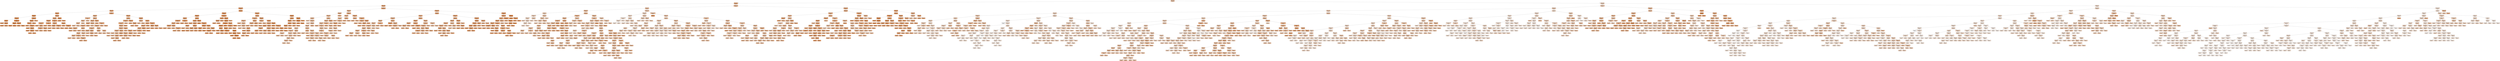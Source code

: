 digraph Tree {
node [shape=box, style="filled, rounded", color="black", fontname="helvetica"] ;
edge [fontname="helvetica"] ;
0 [label="density <= -0.51\nsquared_error = 0.98\nsamples = 2462\nvalue = -0.0", fillcolor="#f4caac"] ;
1 [label="density <= -0.98\nsquared_error = 0.51\nsamples = 869\nvalue = 0.95", fillcolor="#efb285"] ;
0 -> 1 [labeldistance=2.5, labelangle=45, headlabel="True"] ;
2 [label="density <= -1.24\nsquared_error = 0.28\nsamples = 420\nvalue = 1.38", fillcolor="#eda774"] ;
1 -> 2 ;
3 [label="residual sugar <= -0.88\nsquared_error = 0.18\nsamples = 231\nvalue = 1.61", fillcolor="#eca16b"] ;
2 -> 3 ;
4 [label="density <= -1.57\nsquared_error = 0.16\nsamples = 123\nvalue = 1.44", fillcolor="#eca572"] ;
3 -> 4 ;
5 [label="density <= -1.72\nsquared_error = 0.08\nsamples = 44\nvalue = 1.8", fillcolor="#eb9c63"] ;
4 -> 5 ;
6 [label="density <= -1.85\nsquared_error = 0.05\nsamples = 17\nvalue = 2.06", fillcolor="#e99558"] ;
5 -> 6 ;
7 [label="volatile acidity <= 0.07\nsquared_error = 0.03\nsamples = 9\nvalue = 2.19", fillcolor="#e89253"] ;
6 -> 7 ;
8 [label="pH <= -0.42\nsquared_error = 0.0\nsamples = 4\nvalue = 2.07", fillcolor="#e99558"] ;
7 -> 8 ;
9 [label="squared_error = 0.0\nsamples = 1\nvalue = 1.94", fillcolor="#ea985d"] ;
8 -> 9 ;
10 [label="sulphates <= -0.83\nsquared_error = 0.0\nsamples = 3\nvalue = 2.09", fillcolor="#e99457"] ;
8 -> 10 ;
11 [label="squared_error = 0.0\nsamples = 2\nvalue = 2.1", fillcolor="#e99457"] ;
10 -> 11 ;
12 [label="squared_error = 0.0\nsamples = 1\nvalue = 2.06", fillcolor="#e99558"] ;
10 -> 12 ;
13 [label="total sulfur dioxide <= -0.82\nsquared_error = 0.02\nsamples = 5\nvalue = 2.33", fillcolor="#e88e4d"] ;
7 -> 13 ;
14 [label="citric acid <= -0.53\nsquared_error = 0.0\nsamples = 3\nvalue = 2.45", fillcolor="#e78b48"] ;
13 -> 14 ;
15 [label="squared_error = 0.0\nsamples = 2\nvalue = 2.43", fillcolor="#e78c49"] ;
14 -> 15 ;
16 [label="squared_error = -0.0\nsamples = 1\nvalue = 2.51", fillcolor="#e78946"] ;
14 -> 16 ;
17 [label="volatile acidity <= 0.36\nsquared_error = 0.0\nsamples = 2\nvalue = 2.21", fillcolor="#e89152"] ;
13 -> 17 ;
18 [label="squared_error = 0.0\nsamples = 1\nvalue = 2.18", fillcolor="#e89253"] ;
17 -> 18 ;
19 [label="squared_error = -0.0\nsamples = 1\nvalue = 2.26", fillcolor="#e89050"] ;
17 -> 19 ;
20 [label="residual sugar <= -0.97\nsquared_error = 0.03\nsamples = 8\nvalue = 1.91", fillcolor="#ea995e"] ;
6 -> 20 ;
21 [label="quality <= 1.83\nsquared_error = 0.01\nsamples = 7\nvalue = 1.96", fillcolor="#ea985d"] ;
20 -> 21 ;
22 [label="volatile acidity <= -0.58\nsquared_error = 0.01\nsamples = 6\nvalue = 1.89", fillcolor="#ea995f"] ;
21 -> 22 ;
23 [label="squared_error = 0.0\nsamples = 2\nvalue = 1.78", fillcolor="#eb9c64"] ;
22 -> 23 ;
24 [label="free sulfur dioxide <= -1.81\nsquared_error = 0.0\nsamples = 4\nvalue = 1.94", fillcolor="#ea985d"] ;
22 -> 24 ;
25 [label="squared_error = 0.0\nsamples = 1\nvalue = 2.02", fillcolor="#e9965a"] ;
24 -> 25 ;
26 [label="fixed acidity <= -1.37\nsquared_error = 0.0\nsamples = 3\nvalue = 1.92", fillcolor="#ea995e"] ;
24 -> 26 ;
27 [label="squared_error = 0.0\nsamples = 1\nvalue = 1.86", fillcolor="#ea9a61"] ;
26 -> 27 ;
28 [label="volatile acidity <= 0.12\nsquared_error = 0.0\nsamples = 2\nvalue = 1.94", fillcolor="#ea985d"] ;
26 -> 28 ;
29 [label="squared_error = 0.0\nsamples = 1\nvalue = 1.94", fillcolor="#ea985d"] ;
28 -> 29 ;
30 [label="squared_error = 0.0\nsamples = 1\nvalue = 1.94", fillcolor="#ea985d"] ;
28 -> 30 ;
31 [label="squared_error = -0.0\nsamples = 1\nvalue = 2.1", fillcolor="#e99457"] ;
21 -> 31 ;
32 [label="squared_error = -0.0\nsamples = 1\nvalue = 1.45", fillcolor="#eca571"] ;
20 -> 32 ;
33 [label="citric acid <= 0.42\nsquared_error = 0.04\nsamples = 27\nvalue = 1.66", fillcolor="#eb9f69"] ;
5 -> 33 ;
34 [label="quality <= 0.7\nsquared_error = 0.03\nsamples = 22\nvalue = 1.59", fillcolor="#eca16b"] ;
33 -> 34 ;
35 [label="residual sugar <= -0.94\nsquared_error = 0.02\nsamples = 13\nvalue = 1.49", fillcolor="#eca470"] ;
34 -> 35 ;
36 [label="free sulfur dioxide <= -1.02\nsquared_error = 0.01\nsamples = 10\nvalue = 1.44", fillcolor="#eca572"] ;
35 -> 36 ;
37 [label="squared_error = 0.0\nsamples = 2\nvalue = 1.61", fillcolor="#eca06a"] ;
36 -> 37 ;
38 [label="pH <= 0.21\nsquared_error = 0.0\nsamples = 8\nvalue = 1.41", fillcolor="#eda673"] ;
36 -> 38 ;
39 [label="free sulfur dioxide <= -0.49\nsquared_error = 0.0\nsamples = 4\nvalue = 1.36", fillcolor="#eda775"] ;
38 -> 39 ;
40 [label="squared_error = 0.0\nsamples = 1\nvalue = 1.29", fillcolor="#eda978"] ;
39 -> 40 ;
41 [label="squared_error = -0.0\nsamples = 3\nvalue = 1.37", fillcolor="#eda774"] ;
39 -> 41 ;
42 [label="density <= -1.61\nsquared_error = 0.0\nsamples = 4\nvalue = 1.46", fillcolor="#eca471"] ;
38 -> 42 ;
43 [label="squared_error = 0.0\nsamples = 1\nvalue = 1.53", fillcolor="#eca36e"] ;
42 -> 43 ;
44 [label="squared_error = -0.0\nsamples = 3\nvalue = 1.45", fillcolor="#eca571"] ;
42 -> 44 ;
45 [label="total sulfur dioxide <= -0.89\nsquared_error = 0.02\nsamples = 3\nvalue = 1.7", fillcolor="#eb9e67"] ;
35 -> 45 ;
46 [label="squared_error = 0.0\nsamples = 2\nvalue = 1.61", fillcolor="#eca06a"] ;
45 -> 46 ;
47 [label="squared_error = -0.0\nsamples = 1\nvalue = 1.94", fillcolor="#ea985d"] ;
45 -> 47 ;
48 [label="total sulfur dioxide <= -0.77\nsquared_error = 0.01\nsamples = 9\nvalue = 1.7", fillcolor="#eb9e67"] ;
34 -> 48 ;
49 [label="residual sugar <= -0.93\nsquared_error = 0.0\nsamples = 5\nvalue = 1.63", fillcolor="#eba06a"] ;
48 -> 49 ;
50 [label="sulphates <= -0.92\nsquared_error = 0.0\nsamples = 3\nvalue = 1.59", fillcolor="#eca16b"] ;
49 -> 50 ;
51 [label="squared_error = 0.0\nsamples = 2\nvalue = 1.61", fillcolor="#eca06a"] ;
50 -> 51 ;
52 [label="squared_error = -0.0\nsamples = 1\nvalue = 1.53", fillcolor="#eca36e"] ;
50 -> 52 ;
53 [label="total sulfur dioxide <= -1.14\nsquared_error = 0.0\nsamples = 2\nvalue = 1.7", fillcolor="#eb9e67"] ;
49 -> 53 ;
54 [label="squared_error = 0.0\nsamples = 1\nvalue = 1.7", fillcolor="#eb9e67"] ;
53 -> 54 ;
55 [label="squared_error = -0.0\nsamples = 1\nvalue = 1.7", fillcolor="#eb9e67"] ;
53 -> 55 ;
56 [label="density <= -1.68\nsquared_error = 0.01\nsamples = 4\nvalue = 1.84", fillcolor="#ea9b61"] ;
48 -> 56 ;
57 [label="squared_error = 0.0\nsamples = 2\nvalue = 1.78", fillcolor="#eb9c64"] ;
56 -> 57 ;
58 [label="total sulfur dioxide <= -0.34\nsquared_error = 0.0\nsamples = 2\nvalue = 1.91", fillcolor="#ea995e"] ;
56 -> 58 ;
59 [label="squared_error = 0.0\nsamples = 1\nvalue = 1.94", fillcolor="#ea985d"] ;
58 -> 59 ;
60 [label="squared_error = 0.0\nsamples = 1\nvalue = 1.86", fillcolor="#ea9a61"] ;
58 -> 60 ;
61 [label="pH <= 0.87\nsquared_error = 0.01\nsamples = 5\nvalue = 1.95", fillcolor="#ea985d"] ;
33 -> 61 ;
62 [label="squared_error = 0.0\nsamples = 3\nvalue = 2.02", fillcolor="#e9965a"] ;
61 -> 62 ;
63 [label="squared_error = 0.0\nsamples = 2\nvalue = 1.86", fillcolor="#ea9a61"] ;
61 -> 63 ;
64 [label="residual sugar <= -0.99\nsquared_error = 0.1\nsamples = 79\nvalue = 1.23", fillcolor="#eeaa7a"] ;
4 -> 64 ;
65 [label="citric acid <= -0.49\nsquared_error = 0.07\nsamples = 33\nvalue = 1.07", fillcolor="#eeae80"] ;
64 -> 65 ;
66 [label="free sulfur dioxide <= -0.49\nsquared_error = 0.01\nsamples = 6\nvalue = 0.67", fillcolor="#f1b991"] ;
65 -> 66 ;
67 [label="chlorides <= 0.03\nsquared_error = 0.0\nsamples = 4\nvalue = 0.72", fillcolor="#f0b88f"] ;
66 -> 67 ;
68 [label="chlorides <= -0.38\nsquared_error = 0.0\nsamples = 3\nvalue = 0.7", fillcolor="#f0b890"] ;
67 -> 68 ;
69 [label="squared_error = 0.0\nsamples = 2\nvalue = 0.72", fillcolor="#f0b88f"] ;
68 -> 69 ;
70 [label="squared_error = -0.0\nsamples = 1\nvalue = 0.64", fillcolor="#f1ba92"] ;
68 -> 70 ;
71 [label="squared_error = 0.0\nsamples = 1\nvalue = 0.8", fillcolor="#f0b68c"] ;
67 -> 71 ;
72 [label="squared_error = 0.0\nsamples = 2\nvalue = 0.56", fillcolor="#f1bc95"] ;
66 -> 72 ;
73 [label="fixed acidity <= 1.0\nsquared_error = 0.05\nsamples = 27\nvalue = 1.13", fillcolor="#eead7e"] ;
65 -> 73 ;
74 [label="density <= -1.53\nsquared_error = 0.04\nsamples = 23\nvalue = 1.08", fillcolor="#eeae80"] ;
73 -> 74 ;
75 [label="sulphates <= 0.35\nsquared_error = 0.03\nsamples = 5\nvalue = 1.29", fillcolor="#eda978"] ;
74 -> 75 ;
76 [label="total sulfur dioxide <= -0.97\nsquared_error = 0.01\nsamples = 4\nvalue = 1.19", fillcolor="#eeab7c"] ;
75 -> 76 ;
77 [label="residual sugar <= -1.06\nsquared_error = 0.0\nsamples = 2\nvalue = 1.26", fillcolor="#edaa79"] ;
76 -> 77 ;
78 [label="squared_error = 0.0\nsamples = 1\nvalue = 1.29", fillcolor="#eda978"] ;
77 -> 78 ;
79 [label="squared_error = -0.0\nsamples = 1\nvalue = 1.21", fillcolor="#eeab7b"] ;
77 -> 79 ;
80 [label="quality <= 0.7\nsquared_error = 0.0\nsamples = 2\nvalue = 1.09", fillcolor="#eeae80"] ;
76 -> 80 ;
81 [label="squared_error = 0.0\nsamples = 1\nvalue = 1.04", fillcolor="#efaf82"] ;
80 -> 81 ;
82 [label="squared_error = 0.0\nsamples = 1\nvalue = 1.13", fillcolor="#eead7e"] ;
80 -> 82 ;
83 [label="squared_error = -0.0\nsamples = 1\nvalue = 1.53", fillcolor="#eca36e"] ;
75 -> 83 ;
84 [label="sulphates <= -1.62\nsquared_error = 0.03\nsamples = 18\nvalue = 1.03", fillcolor="#efb082"] ;
74 -> 84 ;
85 [label="squared_error = 0.0\nsamples = 1\nvalue = 0.72", fillcolor="#f0b88f"] ;
84 -> 85 ;
86 [label="free sulfur dioxide <= 0.36\nsquared_error = 0.02\nsamples = 17\nvalue = 1.05", fillcolor="#eeaf81"] ;
84 -> 86 ;
87 [label="total sulfur dioxide <= -0.87\nsquared_error = 0.02\nsamples = 13\nvalue = 1.09", fillcolor="#eeae80"] ;
86 -> 87 ;
88 [label="citric acid <= 0.01\nsquared_error = 0.02\nsamples = 8\nvalue = 1.02", fillcolor="#efb083"] ;
87 -> 88 ;
89 [label="citric acid <= -0.16\nsquared_error = 0.01\nsamples = 6\nvalue = 1.06", fillcolor="#eeaf81"] ;
88 -> 89 ;
90 [label="chlorides <= -0.68\nsquared_error = 0.0\nsamples = 2\nvalue = 0.94", fillcolor="#efb286"] ;
89 -> 90 ;
91 [label="squared_error = 0.0\nsamples = 1\nvalue = 0.92", fillcolor="#efb287"] ;
90 -> 91 ;
92 [label="squared_error = -0.0\nsamples = 1\nvalue = 0.96", fillcolor="#efb185"] ;
90 -> 92 ;
93 [label="total sulfur dioxide <= -1.59\nsquared_error = 0.01\nsamples = 4\nvalue = 1.13", fillcolor="#eead7e"] ;
89 -> 93 ;
94 [label="squared_error = 0.0\nsamples = 2\nvalue = 1.04", fillcolor="#efaf82"] ;
93 -> 94 ;
95 [label="free sulfur dioxide <= -0.55\nsquared_error = 0.0\nsamples = 2\nvalue = 1.23", fillcolor="#eeaa7a"] ;
93 -> 95 ;
96 [label="squared_error = 0.0\nsamples = 1\nvalue = 1.21", fillcolor="#eeab7b"] ;
95 -> 96 ;
97 [label="squared_error = 0.0\nsamples = 1\nvalue = 1.29", fillcolor="#eda978"] ;
95 -> 97 ;
98 [label="density <= -1.4\nsquared_error = 0.01\nsamples = 2\nvalue = 0.8", fillcolor="#f0b68c"] ;
88 -> 98 ;
99 [label="squared_error = 0.0\nsamples = 1\nvalue = 0.88", fillcolor="#efb388"] ;
98 -> 99 ;
100 [label="squared_error = 0.0\nsamples = 1\nvalue = 0.72", fillcolor="#f0b88f"] ;
98 -> 100 ;
101 [label="chlorides <= -0.72\nsquared_error = 0.0\nsamples = 5\nvalue = 1.19", fillcolor="#eeab7c"] ;
87 -> 101 ;
102 [label="squared_error = 0.0\nsamples = 1\nvalue = 1.13", fillcolor="#eead7e"] ;
101 -> 102 ;
103 [label="sulphates <= 0.44\nsquared_error = 0.0\nsamples = 4\nvalue = 1.23", fillcolor="#eeaa7a"] ;
101 -> 103 ;
104 [label="squared_error = 0.0\nsamples = 2\nvalue = 1.29", fillcolor="#eda978"] ;
103 -> 104 ;
105 [label="squared_error = 0.0\nsamples = 2\nvalue = 1.21", fillcolor="#eeab7b"] ;
103 -> 105 ;
106 [label="chlorides <= -0.31\nsquared_error = 0.0\nsamples = 4\nvalue = 0.91", fillcolor="#efb387"] ;
86 -> 106 ;
107 [label="sulphates <= 0.7\nsquared_error = 0.0\nsamples = 2\nvalue = 0.98", fillcolor="#efb184"] ;
106 -> 107 ;
108 [label="squared_error = 0.0\nsamples = 1\nvalue = 0.96", fillcolor="#efb185"] ;
107 -> 108 ;
109 [label="squared_error = 0.0\nsamples = 1\nvalue = 0.99", fillcolor="#efb184"] ;
107 -> 109 ;
110 [label="pH <= 0.04\nsquared_error = 0.0\nsamples = 2\nvalue = 0.86", fillcolor="#f0b489"] ;
106 -> 110 ;
111 [label="squared_error = 0.0\nsamples = 1\nvalue = 0.8", fillcolor="#f0b68c"] ;
110 -> 111 ;
112 [label="squared_error = 0.0\nsamples = 1\nvalue = 0.88", fillcolor="#efb388"] ;
110 -> 112 ;
113 [label="citric acid <= 0.17\nsquared_error = 0.02\nsamples = 4\nvalue = 1.4", fillcolor="#eda673"] ;
73 -> 113 ;
114 [label="squared_error = 0.0\nsamples = 2\nvalue = 1.53", fillcolor="#eca36e"] ;
113 -> 114 ;
115 [label="total sulfur dioxide <= -1.08\nsquared_error = 0.0\nsamples = 2\nvalue = 1.27", fillcolor="#eda979"] ;
113 -> 115 ;
116 [label="squared_error = 0.0\nsamples = 1\nvalue = 1.21", fillcolor="#eeab7b"] ;
115 -> 116 ;
117 [label="squared_error = -0.0\nsamples = 1\nvalue = 1.29", fillcolor="#eda978"] ;
115 -> 117 ;
118 [label="fixed acidity <= -0.24\nsquared_error = 0.08\nsamples = 46\nvalue = 1.35", fillcolor="#eda775"] ;
64 -> 118 ;
119 [label="pH <= 1.3\nsquared_error = 0.06\nsamples = 30\nvalue = 1.24", fillcolor="#edaa79"] ;
118 -> 119 ;
120 [label="total sulfur dioxide <= 0.16\nsquared_error = 0.05\nsamples = 25\nvalue = 1.2", fillcolor="#eeab7b"] ;
119 -> 120 ;
121 [label="total sulfur dioxide <= -0.01\nsquared_error = 0.04\nsamples = 24\nvalue = 1.22", fillcolor="#eeab7a"] ;
120 -> 121 ;
122 [label="volatile acidity <= 0.39\nsquared_error = 0.03\nsamples = 23\nvalue = 1.21", fillcolor="#eeab7b"] ;
121 -> 122 ;
123 [label="residual sugar <= -0.97\nsquared_error = 0.03\nsamples = 17\nvalue = 1.16", fillcolor="#eeac7d"] ;
122 -> 123 ;
124 [label="volatile acidity <= -0.43\nsquared_error = 0.01\nsamples = 3\nvalue = 0.86", fillcolor="#f0b489"] ;
123 -> 124 ;
125 [label="squared_error = 0.0\nsamples = 1\nvalue = 0.96", fillcolor="#efb185"] ;
124 -> 125 ;
126 [label="density <= -1.36\nsquared_error = 0.0\nsamples = 2\nvalue = 0.76", fillcolor="#f0b78d"] ;
124 -> 126 ;
127 [label="squared_error = 0.0\nsamples = 1\nvalue = 0.8", fillcolor="#f0b68c"] ;
126 -> 127 ;
128 [label="squared_error = 0.0\nsamples = 1\nvalue = 0.72", fillcolor="#f0b88f"] ;
126 -> 128 ;
129 [label="density <= -1.44\nsquared_error = 0.01\nsamples = 14\nvalue = 1.21", fillcolor="#eeab7b"] ;
123 -> 129 ;
130 [label="sulphates <= 1.01\nsquared_error = 0.02\nsamples = 4\nvalue = 1.36", fillcolor="#eda775"] ;
129 -> 130 ;
131 [label="pH <= -0.22\nsquared_error = 0.01\nsamples = 3\nvalue = 1.31", fillcolor="#eda877"] ;
130 -> 131 ;
132 [label="squared_error = -0.0\nsamples = 1\nvalue = 1.37", fillcolor="#eda774"] ;
131 -> 132 ;
133 [label="citric acid <= 0.46\nsquared_error = 0.0\nsamples = 2\nvalue = 1.23", fillcolor="#eeaa7a"] ;
131 -> 133 ;
134 [label="squared_error = 0.0\nsamples = 1\nvalue = 1.21", fillcolor="#eeab7b"] ;
133 -> 134 ;
135 [label="squared_error = -0.0\nsamples = 1\nvalue = 1.25", fillcolor="#edaa79"] ;
133 -> 135 ;
136 [label="squared_error = -0.0\nsamples = 1\nvalue = 1.61", fillcolor="#eca06a"] ;
130 -> 136 ;
137 [label="residual sugar <= -0.96\nsquared_error = 0.0\nsamples = 10\nvalue = 1.16", fillcolor="#eeac7d"] ;
129 -> 137 ;
138 [label="fixed acidity <= -1.43\nsquared_error = 0.0\nsamples = 5\nvalue = 1.22", fillcolor="#eeab7b"] ;
137 -> 138 ;
139 [label="squared_error = 0.0\nsamples = 1\nvalue = 1.29", fillcolor="#eda978"] ;
138 -> 139 ;
140 [label="squared_error = 0.0\nsamples = 4\nvalue = 1.21", fillcolor="#eeab7b"] ;
138 -> 140 ;
141 [label="squared_error = -0.0\nsamples = 5\nvalue = 1.13", fillcolor="#eead7e"] ;
137 -> 141 ;
142 [label="pH <= -0.09\nsquared_error = 0.02\nsamples = 6\nvalue = 1.37", fillcolor="#eda774"] ;
122 -> 142 ;
143 [label="squared_error = 0.0\nsamples = 1\nvalue = 1.04", fillcolor="#efaf82"] ;
142 -> 143 ;
144 [label="volatile acidity <= 1.08\nsquared_error = 0.01\nsamples = 5\nvalue = 1.42", fillcolor="#eda673"] ;
142 -> 144 ;
145 [label="volatile acidity <= 0.46\nsquared_error = 0.0\nsamples = 3\nvalue = 1.47", fillcolor="#eca470"] ;
144 -> 145 ;
146 [label="squared_error = 0.0\nsamples = 1\nvalue = 1.53", fillcolor="#eca36e"] ;
145 -> 146 ;
147 [label="squared_error = 0.0\nsamples = 2\nvalue = 1.45", fillcolor="#eca571"] ;
145 -> 147 ;
148 [label="squared_error = 0.0\nsamples = 2\nvalue = 1.29", fillcolor="#eda978"] ;
144 -> 148 ;
149 [label="squared_error = 0.0\nsamples = 1\nvalue = 1.78", fillcolor="#eb9c64"] ;
121 -> 149 ;
150 [label="squared_error = -0.0\nsamples = 1\nvalue = 0.8", fillcolor="#f0b68c"] ;
120 -> 150 ;
151 [label="volatile acidity <= -0.31\nsquared_error = 0.01\nsamples = 5\nvalue = 1.52", fillcolor="#eca36e"] ;
119 -> 151 ;
152 [label="squared_error = 0.0\nsamples = 2\nvalue = 1.37", fillcolor="#eda774"] ;
151 -> 152 ;
153 [label="chlorides <= -0.88\nsquared_error = 0.0\nsamples = 3\nvalue = 1.59", fillcolor="#eca16b"] ;
151 -> 153 ;
154 [label="squared_error = 0.0\nsamples = 1\nvalue = 1.53", fillcolor="#eca36e"] ;
153 -> 154 ;
155 [label="squared_error = 0.0\nsamples = 2\nvalue = 1.61", fillcolor="#eca06a"] ;
153 -> 155 ;
156 [label="quality <= -0.43\nsquared_error = 0.08\nsamples = 16\nvalue = 1.55", fillcolor="#eca26d"] ;
118 -> 156 ;
157 [label="sulphates <= 0.57\nsquared_error = 0.06\nsamples = 2\nvalue = 0.96", fillcolor="#efb185"] ;
156 -> 157 ;
158 [label="squared_error = 0.0\nsamples = 1\nvalue = 0.72", fillcolor="#f0b88f"] ;
157 -> 158 ;
159 [label="squared_error = 0.0\nsamples = 1\nvalue = 1.21", fillcolor="#eeab7b"] ;
157 -> 159 ;
160 [label="pH <= 0.21\nsquared_error = 0.05\nsamples = 14\nvalue = 1.59", fillcolor="#eca16b"] ;
156 -> 160 ;
161 [label="quality <= 1.83\nsquared_error = 0.05\nsamples = 9\nvalue = 1.49", fillcolor="#eca470"] ;
160 -> 161 ;
162 [label="volatile acidity <= 0.36\nsquared_error = 0.03\nsamples = 8\nvalue = 1.42", fillcolor="#eda572"] ;
161 -> 162 ;
163 [label="quality <= 0.7\nsquared_error = 0.01\nsamples = 6\nvalue = 1.36", fillcolor="#eda775"] ;
162 -> 163 ;
164 [label="squared_error = 0.0\nsamples = 3\nvalue = 1.21", fillcolor="#eeab7b"] ;
163 -> 164 ;
165 [label="total sulfur dioxide <= -0.6\nsquared_error = 0.0\nsamples = 3\nvalue = 1.43", fillcolor="#eca572"] ;
163 -> 165 ;
166 [label="squared_error = 0.0\nsamples = 2\nvalue = 1.45", fillcolor="#eca571"] ;
165 -> 166 ;
167 [label="squared_error = -0.0\nsamples = 1\nvalue = 1.37", fillcolor="#eda774"] ;
165 -> 167 ;
168 [label="fixed acidity <= 0.11\nsquared_error = 0.01\nsamples = 2\nvalue = 1.74", fillcolor="#eb9d66"] ;
162 -> 168 ;
169 [label="squared_error = 0.0\nsamples = 1\nvalue = 1.61", fillcolor="#eca06a"] ;
168 -> 169 ;
170 [label="squared_error = 0.0\nsamples = 1\nvalue = 1.86", fillcolor="#ea9a61"] ;
168 -> 170 ;
171 [label="squared_error = 0.0\nsamples = 1\nvalue = 1.86", fillcolor="#ea9a61"] ;
161 -> 171 ;
172 [label="free sulfur dioxide <= 0.07\nsquared_error = 0.0\nsamples = 5\nvalue = 1.74", fillcolor="#eb9d65"] ;
160 -> 172 ;
173 [label="sulphates <= -0.09\nsquared_error = 0.0\nsamples = 2\nvalue = 1.79", fillcolor="#eb9c63"] ;
172 -> 173 ;
174 [label="squared_error = 0.0\nsamples = 1\nvalue = 1.78", fillcolor="#eb9c64"] ;
173 -> 174 ;
175 [label="squared_error = -0.0\nsamples = 1\nvalue = 1.86", fillcolor="#ea9a61"] ;
173 -> 175 ;
176 [label="density <= -1.36\nsquared_error = 0.0\nsamples = 3\nvalue = 1.7", fillcolor="#eb9e67"] ;
172 -> 176 ;
177 [label="squared_error = 0.0\nsamples = 2\nvalue = 1.7", fillcolor="#eb9e67"] ;
176 -> 177 ;
178 [label="squared_error = 0.0\nsamples = 1\nvalue = 1.7", fillcolor="#eb9e67"] ;
176 -> 178 ;
179 [label="density <= -1.42\nsquared_error = 0.13\nsamples = 108\nvalue = 1.8", fillcolor="#ea9c63"] ;
3 -> 179 ;
180 [label="volatile acidity <= 0.56\nsquared_error = 0.1\nsamples = 58\nvalue = 1.93", fillcolor="#ea985e"] ;
179 -> 180 ;
181 [label="residual sugar <= -0.8\nsquared_error = 0.05\nsamples = 34\nvalue = 1.81", fillcolor="#ea9b62"] ;
180 -> 181 ;
182 [label="quality <= 0.7\nsquared_error = 0.03\nsamples = 12\nvalue = 1.67", fillcolor="#eb9f68"] ;
181 -> 182 ;
183 [label="total sulfur dioxide <= -0.39\nsquared_error = 0.03\nsamples = 6\nvalue = 1.53", fillcolor="#eca36e"] ;
182 -> 183 ;
184 [label="chlorides <= -0.56\nsquared_error = 0.01\nsamples = 5\nvalue = 1.47", fillcolor="#eca470"] ;
183 -> 184 ;
185 [label="residual sugar <= -0.82\nsquared_error = 0.0\nsamples = 2\nvalue = 1.55", fillcolor="#eca26d"] ;
184 -> 185 ;
186 [label="squared_error = 0.0\nsamples = 1\nvalue = 1.61", fillcolor="#eca06a"] ;
185 -> 186 ;
187 [label="squared_error = -0.0\nsamples = 1\nvalue = 1.53", fillcolor="#eca36e"] ;
185 -> 187 ;
188 [label="citric acid <= -0.37\nsquared_error = 0.0\nsamples = 3\nvalue = 1.41", fillcolor="#eda673"] ;
184 -> 188 ;
189 [label="squared_error = 0.0\nsamples = 1\nvalue = 1.33", fillcolor="#eda876"] ;
188 -> 189 ;
190 [label="total sulfur dioxide <= -0.79\nsquared_error = 0.0\nsamples = 2\nvalue = 1.45", fillcolor="#eca571"] ;
188 -> 190 ;
191 [label="squared_error = 0.0\nsamples = 1\nvalue = 1.45", fillcolor="#eca571"] ;
190 -> 191 ;
192 [label="squared_error = 0.0\nsamples = 1\nvalue = 1.45", fillcolor="#eca571"] ;
190 -> 192 ;
193 [label="squared_error = 0.0\nsamples = 1\nvalue = 1.86", fillcolor="#ea9a61"] ;
183 -> 193 ;
194 [label="total sulfur dioxide <= -0.75\nsquared_error = 0.0\nsamples = 6\nvalue = 1.8", fillcolor="#eb9c63"] ;
182 -> 194 ;
195 [label="squared_error = -0.0\nsamples = 1\nvalue = 1.86", fillcolor="#ea9a61"] ;
194 -> 195 ;
196 [label="squared_error = -0.0\nsamples = 5\nvalue = 1.78", fillcolor="#eb9c64"] ;
194 -> 196 ;
197 [label="pH <= 0.24\nsquared_error = 0.04\nsamples = 22\nvalue = 1.92", fillcolor="#ea995e"] ;
181 -> 197 ;
198 [label="pH <= -1.18\nsquared_error = 0.03\nsamples = 11\nvalue = 1.82", fillcolor="#ea9b62"] ;
197 -> 198 ;
199 [label="squared_error = 0.0\nsamples = 1\nvalue = 2.02", fillcolor="#e9965a"] ;
198 -> 199 ;
200 [label="chlorides <= -0.45\nsquared_error = 0.02\nsamples = 10\nvalue = 1.76", fillcolor="#eb9d65"] ;
198 -> 200 ;
201 [label="citric acid <= 0.01\nsquared_error = 0.0\nsamples = 3\nvalue = 1.56", fillcolor="#eca26d"] ;
200 -> 201 ;
202 [label="squared_error = 0.0\nsamples = 2\nvalue = 1.53", fillcolor="#eca36e"] ;
201 -> 202 ;
203 [label="squared_error = -0.0\nsamples = 1\nvalue = 1.61", fillcolor="#eca06a"] ;
201 -> 203 ;
204 [label="sulphates <= -0.7\nsquared_error = 0.01\nsamples = 7\nvalue = 1.82", fillcolor="#ea9b62"] ;
200 -> 204 ;
205 [label="sulphates <= -1.31\nsquared_error = 0.0\nsamples = 5\nvalue = 1.87", fillcolor="#ea9a60"] ;
204 -> 205 ;
206 [label="squared_error = 0.0\nsamples = 1\nvalue = 1.94", fillcolor="#ea985d"] ;
205 -> 206 ;
207 [label="squared_error = 0.0\nsamples = 4\nvalue = 1.86", fillcolor="#ea9a61"] ;
205 -> 207 ;
208 [label="density <= -1.61\nsquared_error = 0.0\nsamples = 2\nvalue = 1.72", fillcolor="#eb9e66"] ;
204 -> 208 ;
209 [label="squared_error = 0.0\nsamples = 1\nvalue = 1.7", fillcolor="#eb9e67"] ;
208 -> 209 ;
210 [label="squared_error = 0.0\nsamples = 1\nvalue = 1.78", fillcolor="#eb9c64"] ;
208 -> 210 ;
211 [label="sulphates <= -1.27\nsquared_error = 0.04\nsamples = 11\nvalue = 2.01", fillcolor="#e9965a"] ;
197 -> 211 ;
212 [label="squared_error = 0.0\nsamples = 1\nvalue = 2.59", fillcolor="#e68743"] ;
211 -> 212 ;
213 [label="free sulfur dioxide <= -0.43\nsquared_error = 0.02\nsamples = 10\nvalue = 1.98", fillcolor="#ea975c"] ;
211 -> 213 ;
214 [label="volatile acidity <= 0.27\nsquared_error = 0.0\nsamples = 4\nvalue = 2.08", fillcolor="#e99458"] ;
213 -> 214 ;
215 [label="chlorides <= -0.58\nsquared_error = 0.0\nsamples = 3\nvalue = 2.12", fillcolor="#e99356"] ;
214 -> 215 ;
216 [label="squared_error = 0.0\nsamples = 1\nvalue = 2.18", fillcolor="#e89253"] ;
215 -> 216 ;
217 [label="squared_error = 0.0\nsamples = 2\nvalue = 2.1", fillcolor="#e99457"] ;
215 -> 217 ;
218 [label="squared_error = -0.0\nsamples = 1\nvalue = 2.02", fillcolor="#e9965a"] ;
214 -> 218 ;
219 [label="pH <= 0.41\nsquared_error = 0.01\nsamples = 6\nvalue = 1.9", fillcolor="#ea995f"] ;
213 -> 219 ;
220 [label="squared_error = 0.0\nsamples = 1\nvalue = 2.1", fillcolor="#e99457"] ;
219 -> 220 ;
221 [label="sulphates <= -0.04\nsquared_error = 0.0\nsamples = 5\nvalue = 1.84", fillcolor="#ea9b61"] ;
219 -> 221 ;
222 [label="total sulfur dioxide <= -0.7\nsquared_error = 0.0\nsamples = 3\nvalue = 1.86", fillcolor="#ea9a61"] ;
221 -> 222 ;
223 [label="squared_error = 0.0\nsamples = 1\nvalue = 1.86", fillcolor="#ea9a61"] ;
222 -> 223 ;
224 [label="squared_error = -0.0\nsamples = 2\nvalue = 1.86", fillcolor="#ea9a61"] ;
222 -> 224 ;
225 [label="squared_error = 0.0\nsamples = 2\nvalue = 1.82", fillcolor="#ea9b62"] ;
221 -> 225 ;
226 [label="free sulfur dioxide <= -1.14\nsquared_error = 0.12\nsamples = 24\nvalue = 2.1", fillcolor="#e99457"] ;
180 -> 226 ;
227 [label="pH <= -0.78\nsquared_error = 0.01\nsamples = 4\nvalue = 1.68", fillcolor="#eb9f68"] ;
226 -> 227 ;
228 [label="chlorides <= -0.56\nsquared_error = 0.0\nsamples = 3\nvalue = 1.63", fillcolor="#eba06a"] ;
227 -> 228 ;
229 [label="squared_error = 0.0\nsamples = 1\nvalue = 1.7", fillcolor="#eb9e67"] ;
228 -> 229 ;
230 [label="squared_error = -0.0\nsamples = 2\nvalue = 1.61", fillcolor="#eca06a"] ;
228 -> 230 ;
231 [label="squared_error = -0.0\nsamples = 1\nvalue = 1.86", fillcolor="#ea9a61"] ;
227 -> 231 ;
232 [label="citric acid <= 0.34\nsquared_error = 0.09\nsamples = 20\nvalue = 2.22", fillcolor="#e89152"] ;
226 -> 232 ;
233 [label="citric acid <= -0.24\nsquared_error = 0.05\nsamples = 19\nvalue = 2.26", fillcolor="#e89050"] ;
232 -> 233 ;
234 [label="total sulfur dioxide <= -0.09\nsquared_error = 0.04\nsamples = 15\nvalue = 2.32", fillcolor="#e88e4e"] ;
233 -> 234 ;
235 [label="volatile acidity <= 0.76\nsquared_error = 0.02\nsamples = 14\nvalue = 2.29", fillcolor="#e88f4f"] ;
234 -> 235 ;
236 [label="density <= -1.55\nsquared_error = 0.0\nsamples = 3\nvalue = 2.09", fillcolor="#e99457"] ;
235 -> 236 ;
237 [label="squared_error = 0.0\nsamples = 1\nvalue = 2.02", fillcolor="#e9965a"] ;
236 -> 237 ;
238 [label="chlorides <= -0.68\nsquared_error = 0.0\nsamples = 2\nvalue = 2.13", fillcolor="#e99356"] ;
236 -> 238 ;
239 [label="squared_error = 0.0\nsamples = 1\nvalue = 2.18", fillcolor="#e89253"] ;
238 -> 239 ;
240 [label="squared_error = 0.0\nsamples = 1\nvalue = 2.1", fillcolor="#e99457"] ;
238 -> 240 ;
241 [label="chlorides <= -0.95\nsquared_error = 0.01\nsamples = 11\nvalue = 2.35", fillcolor="#e88e4d"] ;
235 -> 241 ;
242 [label="total sulfur dioxide <= -0.89\nsquared_error = 0.0\nsamples = 2\nvalue = 2.14", fillcolor="#e99355"] ;
241 -> 242 ;
243 [label="squared_error = 0.0\nsamples = 1\nvalue = 2.18", fillcolor="#e89253"] ;
242 -> 243 ;
244 [label="squared_error = 0.0\nsamples = 1\nvalue = 2.1", fillcolor="#e99457"] ;
242 -> 244 ;
245 [label="chlorides <= -0.29\nsquared_error = 0.0\nsamples = 9\nvalue = 2.37", fillcolor="#e78d4c"] ;
241 -> 245 ;
246 [label="citric acid <= -0.65\nsquared_error = 0.0\nsamples = 8\nvalue = 2.39", fillcolor="#e78d4b"] ;
245 -> 246 ;
247 [label="squared_error = 0.0\nsamples = 4\nvalue = 2.35", fillcolor="#e88e4d"] ;
246 -> 247 ;
248 [label="residual sugar <= -0.68\nsquared_error = 0.0\nsamples = 4\nvalue = 2.44", fillcolor="#e78b49"] ;
246 -> 248 ;
249 [label="squared_error = 0.0\nsamples = 3\nvalue = 2.43", fillcolor="#e78c49"] ;
248 -> 249 ;
250 [label="squared_error = 0.0\nsamples = 1\nvalue = 2.51", fillcolor="#e78946"] ;
248 -> 250 ;
251 [label="squared_error = -0.0\nsamples = 1\nvalue = 2.18", fillcolor="#e89253"] ;
245 -> 251 ;
252 [label="squared_error = 0.0\nsamples = 1\nvalue = 2.75", fillcolor="#e5833c"] ;
234 -> 252 ;
253 [label="density <= -1.52\nsquared_error = 0.04\nsamples = 4\nvalue = 1.99", fillcolor="#e9975b"] ;
233 -> 253 ;
254 [label="total sulfur dioxide <= -0.44\nsquared_error = 0.0\nsamples = 3\nvalue = 1.91", fillcolor="#ea995f"] ;
253 -> 254 ;
255 [label="squared_error = -0.0\nsamples = 2\nvalue = 1.86", fillcolor="#ea9a61"] ;
254 -> 255 ;
256 [label="squared_error = 0.0\nsamples = 1\nvalue = 1.94", fillcolor="#ea985d"] ;
254 -> 256 ;
257 [label="squared_error = 0.0\nsamples = 1\nvalue = 2.43", fillcolor="#e78c49"] ;
253 -> 257 ;
258 [label="squared_error = 0.0\nsamples = 1\nvalue = 1.21", fillcolor="#eeab7b"] ;
232 -> 258 ;
259 [label="residual sugar <= -0.45\nsquared_error = 0.12\nsamples = 50\nvalue = 1.65", fillcolor="#eba069"] ;
179 -> 259 ;
260 [label="pH <= -0.35\nsquared_error = 0.08\nsamples = 38\nvalue = 1.54", fillcolor="#eca26e"] ;
259 -> 260 ;
261 [label="total sulfur dioxide <= -1.15\nsquared_error = 0.08\nsamples = 10\nvalue = 1.28", fillcolor="#eda978"] ;
260 -> 261 ;
262 [label="volatile acidity <= -0.97\nsquared_error = 0.03\nsamples = 4\nvalue = 0.86", fillcolor="#f0b489"] ;
261 -> 262 ;
263 [label="squared_error = 0.0\nsamples = 1\nvalue = 1.13", fillcolor="#eead7e"] ;
262 -> 263 ;
264 [label="chlorides <= -0.56\nsquared_error = 0.01\nsamples = 3\nvalue = 0.77", fillcolor="#f0b68d"] ;
262 -> 264 ;
265 [label="squared_error = 0.0\nsamples = 1\nvalue = 0.64", fillcolor="#f1ba92"] ;
264 -> 265 ;
266 [label="sulphates <= -0.66\nsquared_error = 0.0\nsamples = 2\nvalue = 0.84", fillcolor="#f0b48a"] ;
264 -> 266 ;
267 [label="squared_error = 0.0\nsamples = 1\nvalue = 0.8", fillcolor="#f0b68c"] ;
266 -> 267 ;
268 [label="squared_error = 0.0\nsamples = 1\nvalue = 0.88", fillcolor="#efb388"] ;
266 -> 268 ;
269 [label="density <= -1.27\nsquared_error = 0.01\nsamples = 6\nvalue = 1.42", fillcolor="#eda672"] ;
261 -> 269 ;
270 [label="residual sugar <= -0.6\nsquared_error = 0.0\nsamples = 2\nvalue = 1.23", fillcolor="#eeaa7a"] ;
269 -> 270 ;
271 [label="squared_error = 0.0\nsamples = 1\nvalue = 1.29", fillcolor="#eda978"] ;
270 -> 271 ;
272 [label="squared_error = 0.0\nsamples = 1\nvalue = 1.21", fillcolor="#eeab7b"] ;
270 -> 272 ;
273 [label="pH <= -0.92\nsquared_error = 0.0\nsamples = 4\nvalue = 1.48", fillcolor="#eca470"] ;
269 -> 273 ;
274 [label="squared_error = -0.0\nsamples = 1\nvalue = 1.53", fillcolor="#eca36e"] ;
273 -> 274 ;
275 [label="squared_error = -0.0\nsamples = 3\nvalue = 1.45", fillcolor="#eca571"] ;
273 -> 275 ;
276 [label="sulphates <= -1.09\nsquared_error = 0.05\nsamples = 28\nvalue = 1.63", fillcolor="#eba06a"] ;
260 -> 276 ;
277 [label="volatile acidity <= -0.43\nsquared_error = 0.0\nsamples = 3\nvalue = 1.22", fillcolor="#eeab7a"] ;
276 -> 277 ;
278 [label="squared_error = 0.0\nsamples = 1\nvalue = 1.29", fillcolor="#eda978"] ;
277 -> 278 ;
279 [label="squared_error = 0.0\nsamples = 2\nvalue = 1.21", fillcolor="#eeab7b"] ;
277 -> 279 ;
280 [label="pH <= 0.44\nsquared_error = 0.03\nsamples = 25\nvalue = 1.68", fillcolor="#eb9f68"] ;
276 -> 280 ;
281 [label="residual sugar <= -0.58\nsquared_error = 0.02\nsamples = 21\nvalue = 1.65", fillcolor="#eba069"] ;
280 -> 281 ;
282 [label="pH <= 0.28\nsquared_error = 0.01\nsamples = 11\nvalue = 1.72", fillcolor="#eb9e66"] ;
281 -> 282 ;
283 [label="density <= -1.36\nsquared_error = 0.0\nsamples = 8\nvalue = 1.75", fillcolor="#eb9d65"] ;
282 -> 283 ;
284 [label="squared_error = -0.0\nsamples = 4\nvalue = 1.78", fillcolor="#eb9c64"] ;
283 -> 284 ;
285 [label="sulphates <= -0.92\nsquared_error = 0.01\nsamples = 4\nvalue = 1.7", fillcolor="#eb9e67"] ;
283 -> 285 ;
286 [label="chlorides <= -0.58\nsquared_error = 0.01\nsamples = 2\nvalue = 1.64", fillcolor="#eba069"] ;
285 -> 286 ;
287 [label="squared_error = 0.0\nsamples = 1\nvalue = 1.53", fillcolor="#eca36e"] ;
286 -> 287 ;
288 [label="squared_error = 0.0\nsamples = 1\nvalue = 1.7", fillcolor="#eb9e67"] ;
286 -> 288 ;
289 [label="squared_error = 0.0\nsamples = 2\nvalue = 1.78", fillcolor="#eb9c64"] ;
285 -> 289 ;
290 [label="residual sugar <= -0.74\nsquared_error = 0.0\nsamples = 3\nvalue = 1.57", fillcolor="#eca26c"] ;
282 -> 290 ;
291 [label="pH <= 0.38\nsquared_error = 0.0\nsamples = 2\nvalue = 1.61", fillcolor="#eca06a"] ;
290 -> 291 ;
292 [label="squared_error = 0.0\nsamples = 1\nvalue = 1.61", fillcolor="#eca06a"] ;
291 -> 292 ;
293 [label="squared_error = 0.0\nsamples = 1\nvalue = 1.61", fillcolor="#eca06a"] ;
291 -> 293 ;
294 [label="squared_error = -0.0\nsamples = 1\nvalue = 1.53", fillcolor="#eca36e"] ;
290 -> 294 ;
295 [label="sulphates <= 0.35\nsquared_error = 0.01\nsamples = 10\nvalue = 1.55", fillcolor="#eca26d"] ;
281 -> 295 ;
296 [label="volatile acidity <= 0.07\nsquared_error = 0.01\nsamples = 5\nvalue = 1.46", fillcolor="#eca471"] ;
295 -> 296 ;
297 [label="quality <= 0.7\nsquared_error = 0.0\nsamples = 2\nvalue = 1.33", fillcolor="#eda876"] ;
296 -> 297 ;
298 [label="squared_error = 0.0\nsamples = 1\nvalue = 1.37", fillcolor="#eda774"] ;
297 -> 298 ;
299 [label="squared_error = 0.0\nsamples = 1\nvalue = 1.29", fillcolor="#eda978"] ;
297 -> 299 ;
300 [label="pH <= 0.34\nsquared_error = 0.0\nsamples = 3\nvalue = 1.51", fillcolor="#eca36f"] ;
296 -> 300 ;
301 [label="squared_error = -0.0\nsamples = 2\nvalue = 1.53", fillcolor="#eca36e"] ;
300 -> 301 ;
302 [label="squared_error = 0.0\nsamples = 1\nvalue = 1.45", fillcolor="#eca571"] ;
300 -> 302 ;
303 [label="pH <= 0.31\nsquared_error = 0.0\nsamples = 5\nvalue = 1.66", fillcolor="#eb9f69"] ;
295 -> 303 ;
304 [label="squared_error = 0.0\nsamples = 2\nvalue = 1.7", fillcolor="#eb9e67"] ;
303 -> 304 ;
305 [label="squared_error = 0.0\nsamples = 3\nvalue = 1.61", fillcolor="#eca06a"] ;
303 -> 305 ;
306 [label="density <= -1.32\nsquared_error = 0.05\nsamples = 4\nvalue = 2.0", fillcolor="#e9975b"] ;
280 -> 306 ;
307 [label="squared_error = 0.0\nsamples = 1\nvalue = 2.35", fillcolor="#e88e4d"] ;
306 -> 307 ;
308 [label="total sulfur dioxide <= -1.27\nsquared_error = 0.02\nsamples = 3\nvalue = 1.88", fillcolor="#ea9a60"] ;
306 -> 308 ;
309 [label="squared_error = 0.0\nsamples = 1\nvalue = 1.7", fillcolor="#eb9e67"] ;
308 -> 309 ;
310 [label="pH <= 0.84\nsquared_error = 0.0\nsamples = 2\nvalue = 1.98", fillcolor="#ea975c"] ;
308 -> 310 ;
311 [label="squared_error = 0.0\nsamples = 1\nvalue = 2.02", fillcolor="#e9965a"] ;
310 -> 311 ;
312 [label="squared_error = -0.0\nsamples = 1\nvalue = 1.94", fillcolor="#ea985d"] ;
310 -> 312 ;
313 [label="citric acid <= -0.32\nsquared_error = 0.09\nsamples = 12\nvalue = 2.01", fillcolor="#e9965a"] ;
259 -> 313 ;
314 [label="pH <= 0.97\nsquared_error = 0.04\nsamples = 8\nvalue = 1.84", fillcolor="#ea9b61"] ;
313 -> 314 ;
315 [label="chlorides <= -0.31\nsquared_error = 0.02\nsamples = 7\nvalue = 1.89", fillcolor="#ea995f"] ;
314 -> 315 ;
316 [label="sulphates <= 0.31\nsquared_error = 0.01\nsamples = 5\nvalue = 1.97", fillcolor="#ea975c"] ;
315 -> 316 ;
317 [label="density <= -1.37\nsquared_error = 0.0\nsamples = 4\nvalue = 2.04", fillcolor="#e99659"] ;
316 -> 317 ;
318 [label="squared_error = 0.0\nsamples = 1\nvalue = 2.1", fillcolor="#e99457"] ;
317 -> 318 ;
319 [label="squared_error = -0.0\nsamples = 3\nvalue = 2.02", fillcolor="#e9965a"] ;
317 -> 319 ;
320 [label="squared_error = 0.0\nsamples = 1\nvalue = 1.86", fillcolor="#ea9a61"] ;
316 -> 320 ;
321 [label="chlorides <= -0.2\nsquared_error = 0.0\nsamples = 2\nvalue = 1.67", fillcolor="#eb9f68"] ;
315 -> 321 ;
322 [label="squared_error = 0.0\nsamples = 1\nvalue = 1.7", fillcolor="#eb9e67"] ;
321 -> 322 ;
323 [label="squared_error = 0.0\nsamples = 1\nvalue = 1.61", fillcolor="#eca06a"] ;
321 -> 323 ;
324 [label="squared_error = 0.0\nsamples = 1\nvalue = 1.37", fillcolor="#eda774"] ;
314 -> 324 ;
325 [label="sulphates <= -0.61\nsquared_error = 0.03\nsamples = 4\nvalue = 2.35", fillcolor="#e88e4d"] ;
313 -> 325 ;
326 [label="fixed acidity <= -0.24\nsquared_error = 0.0\nsamples = 3\nvalue = 2.47", fillcolor="#e78a48"] ;
325 -> 326 ;
327 [label="squared_error = 0.0\nsamples = 1\nvalue = 2.43", fillcolor="#e78c49"] ;
326 -> 327 ;
328 [label="squared_error = 0.0\nsamples = 2\nvalue = 2.51", fillcolor="#e78946"] ;
326 -> 328 ;
329 [label="squared_error = -0.0\nsamples = 1\nvalue = 2.1", fillcolor="#e99457"] ;
325 -> 329 ;
330 [label="residual sugar <= -0.93\nsquared_error = 0.26\nsamples = 189\nvalue = 1.09", fillcolor="#eeae80"] ;
2 -> 330 ;
331 [label="fixed acidity <= 0.94\nsquared_error = 0.13\nsamples = 73\nvalue = 0.73", fillcolor="#f0b78e"] ;
330 -> 331 ;
332 [label="chlorides <= 0.65\nsquared_error = 0.1\nsamples = 59\nvalue = 0.65", fillcolor="#f1b991"] ;
331 -> 332 ;
333 [label="fixed acidity <= -0.36\nsquared_error = 0.08\nsamples = 57\nvalue = 0.62", fillcolor="#f1ba93"] ;
332 -> 333 ;
334 [label="pH <= -0.68\nsquared_error = 0.06\nsamples = 35\nvalue = 0.53", fillcolor="#f1bc96"] ;
333 -> 334 ;
335 [label="squared_error = 0.0\nsamples = 1\nvalue = -0.01", fillcolor="#f4caac"] ;
334 -> 335 ;
336 [label="residual sugar <= -1.07\nsquared_error = 0.05\nsamples = 34\nvalue = 0.56", fillcolor="#f1bc95"] ;
334 -> 336 ;
337 [label="squared_error = 0.0\nsamples = 1\nvalue = 0.07", fillcolor="#f4c8a9"] ;
336 -> 337 ;
338 [label="sulphates <= 2.37\nsquared_error = 0.04\nsamples = 33\nvalue = 0.58", fillcolor="#f1bb94"] ;
336 -> 338 ;
339 [label="chlorides <= -0.38\nsquared_error = 0.03\nsamples = 32\nvalue = 0.57", fillcolor="#f1bb95"] ;
338 -> 339 ;
340 [label="citric acid <= -0.08\nsquared_error = 0.02\nsamples = 16\nvalue = 0.48", fillcolor="#f2be99"] ;
339 -> 340 ;
341 [label="total sulfur dioxide <= -1.51\nsquared_error = 0.01\nsamples = 13\nvalue = 0.44", fillcolor="#f2bf9a"] ;
340 -> 341 ;
342 [label="residual sugar <= -1.05\nsquared_error = 0.0\nsamples = 3\nvalue = 0.6", fillcolor="#f1bb94"] ;
341 -> 342 ;
343 [label="squared_error = 0.0\nsamples = 1\nvalue = 0.64", fillcolor="#f1ba92"] ;
342 -> 343 ;
344 [label="squared_error = 0.0\nsamples = 2\nvalue = 0.56", fillcolor="#f1bc95"] ;
342 -> 344 ;
345 [label="residual sugar <= -1.05\nsquared_error = 0.01\nsamples = 10\nvalue = 0.41", fillcolor="#f2c09c"] ;
341 -> 345 ;
346 [label="squared_error = 0.0\nsamples = 1\nvalue = 0.11", fillcolor="#f4c7a8"] ;
345 -> 346 ;
347 [label="chlorides <= -0.42\nsquared_error = 0.01\nsamples = 9\nvalue = 0.42", fillcolor="#f2bf9b"] ;
345 -> 347 ;
348 [label="sulphates <= -0.57\nsquared_error = 0.0\nsamples = 8\nvalue = 0.41", fillcolor="#f2c09b"] ;
347 -> 348 ;
349 [label="residual sugar <= -1.0\nsquared_error = 0.0\nsamples = 5\nvalue = 0.38", fillcolor="#f2c09d"] ;
348 -> 349 ;
350 [label="squared_error = 0.0\nsamples = 3\nvalue = 0.39", fillcolor="#f2c09c"] ;
349 -> 350 ;
351 [label="squared_error = -0.0\nsamples = 2\nvalue = 0.31", fillcolor="#f2c29f"] ;
349 -> 351 ;
352 [label="squared_error = -0.0\nsamples = 3\nvalue = 0.48", fillcolor="#f2be99"] ;
348 -> 352 ;
353 [label="squared_error = 0.0\nsamples = 1\nvalue = 0.64", fillcolor="#f1ba92"] ;
347 -> 353 ;
354 [label="quality <= 1.83\nsquared_error = 0.0\nsamples = 3\nvalue = 0.76", fillcolor="#f0b78d"] ;
340 -> 354 ;
355 [label="density <= -1.05\nsquared_error = 0.0\nsamples = 2\nvalue = 0.74", fillcolor="#f0b78e"] ;
354 -> 355 ;
356 [label="squared_error = 0.0\nsamples = 1\nvalue = 0.72", fillcolor="#f0b88f"] ;
355 -> 356 ;
357 [label="squared_error = 0.0\nsamples = 1\nvalue = 0.76", fillcolor="#f0b78d"] ;
355 -> 357 ;
358 [label="squared_error = 0.0\nsamples = 1\nvalue = 0.8", fillcolor="#f0b68c"] ;
354 -> 358 ;
359 [label="chlorides <= -0.29\nsquared_error = 0.02\nsamples = 16\nvalue = 0.67", fillcolor="#f1b991"] ;
339 -> 359 ;
360 [label="pH <= 0.77\nsquared_error = 0.0\nsamples = 2\nvalue = 0.86", fillcolor="#f0b489"] ;
359 -> 360 ;
361 [label="squared_error = 0.0\nsamples = 1\nvalue = 0.8", fillcolor="#f0b68c"] ;
360 -> 361 ;
362 [label="squared_error = 0.0\nsamples = 1\nvalue = 0.88", fillcolor="#efb388"] ;
360 -> 362 ;
363 [label="citric acid <= -0.16\nsquared_error = 0.02\nsamples = 14\nvalue = 0.63", fillcolor="#f1ba92"] ;
359 -> 363 ;
364 [label="free sulfur dioxide <= -0.69\nsquared_error = 0.01\nsamples = 8\nvalue = 0.7", fillcolor="#f0b890"] ;
363 -> 364 ;
365 [label="squared_error = 0.0\nsamples = 1\nvalue = 0.96", fillcolor="#efb185"] ;
364 -> 365 ;
366 [label="sulphates <= 0.31\nsquared_error = 0.0\nsamples = 7\nvalue = 0.68", fillcolor="#f1b991"] ;
364 -> 366 ;
367 [label="squared_error = 0.0\nsamples = 4\nvalue = 0.72", fillcolor="#f0b88f"] ;
366 -> 367 ;
368 [label="residual sugar <= -1.03\nsquared_error = 0.0\nsamples = 3\nvalue = 0.6", fillcolor="#f1bb94"] ;
366 -> 368 ;
369 [label="squared_error = 0.0\nsamples = 1\nvalue = 0.56", fillcolor="#f1bc95"] ;
368 -> 369 ;
370 [label="squared_error = -0.0\nsamples = 2\nvalue = 0.64", fillcolor="#f1ba92"] ;
368 -> 370 ;
371 [label="density <= -1.06\nsquared_error = 0.01\nsamples = 6\nvalue = 0.54", fillcolor="#f1bc96"] ;
363 -> 371 ;
372 [label="total sulfur dioxide <= -0.23\nsquared_error = 0.0\nsamples = 5\nvalue = 0.57", fillcolor="#f1bc95"] ;
371 -> 372 ;
373 [label="squared_error = 0.0\nsamples = 2\nvalue = 0.64", fillcolor="#f1ba92"] ;
372 -> 373 ;
374 [label="density <= -1.14\nsquared_error = 0.0\nsamples = 3\nvalue = 0.54", fillcolor="#f1bc96"] ;
372 -> 374 ;
375 [label="squared_error = 0.0\nsamples = 1\nvalue = 0.48", fillcolor="#f2be99"] ;
374 -> 375 ;
376 [label="squared_error = 0.0\nsamples = 2\nvalue = 0.56", fillcolor="#f1bc95"] ;
374 -> 376 ;
377 [label="squared_error = 0.0\nsamples = 1\nvalue = 0.31", fillcolor="#f2c29f"] ;
371 -> 377 ;
378 [label="squared_error = 0.0\nsamples = 1\nvalue = 1.21", fillcolor="#eeab7b"] ;
338 -> 378 ;
379 [label="pH <= 0.44\nsquared_error = 0.08\nsamples = 22\nvalue = 0.79", fillcolor="#f0b68c"] ;
333 -> 379 ;
380 [label="chlorides <= -0.13\nsquared_error = 0.05\nsamples = 19\nvalue = 0.74", fillcolor="#f0b78e"] ;
379 -> 380 ;
381 [label="density <= -1.21\nsquared_error = 0.01\nsamples = 15\nvalue = 0.67", fillcolor="#f1b991"] ;
380 -> 381 ;
382 [label="squared_error = 0.0\nsamples = 1\nvalue = 0.96", fillcolor="#efb185"] ;
381 -> 382 ;
383 [label="total sulfur dioxide <= 0.67\nsquared_error = 0.01\nsamples = 14\nvalue = 0.65", fillcolor="#f1b992"] ;
381 -> 383 ;
384 [label="citric acid <= 0.83\nsquared_error = 0.01\nsamples = 13\nvalue = 0.66", fillcolor="#f1b991"] ;
383 -> 384 ;
385 [label="free sulfur dioxide <= -1.14\nsquared_error = 0.0\nsamples = 11\nvalue = 0.69", fillcolor="#f0b890"] ;
384 -> 385 ;
386 [label="squared_error = 0.0\nsamples = 1\nvalue = 0.8", fillcolor="#f0b68c"] ;
385 -> 386 ;
387 [label="total sulfur dioxide <= -0.76\nsquared_error = 0.0\nsamples = 10\nvalue = 0.68", fillcolor="#f0b890"] ;
385 -> 387 ;
388 [label="residual sugar <= -1.03\nsquared_error = 0.0\nsamples = 4\nvalue = 0.65", fillcolor="#f1b992"] ;
387 -> 388 ;
389 [label="squared_error = 0.0\nsamples = 1\nvalue = 0.72", fillcolor="#f0b88f"] ;
388 -> 389 ;
390 [label="squared_error = 0.0\nsamples = 3\nvalue = 0.64", fillcolor="#f1ba92"] ;
388 -> 390 ;
391 [label="sulphates <= 1.71\nsquared_error = 0.0\nsamples = 6\nvalue = 0.71", fillcolor="#f0b88f"] ;
387 -> 391 ;
392 [label="squared_error = 0.0\nsamples = 5\nvalue = 0.72", fillcolor="#f0b88f"] ;
391 -> 392 ;
393 [label="squared_error = -0.0\nsamples = 1\nvalue = 0.64", fillcolor="#f1ba92"] ;
391 -> 393 ;
394 [label="residual sugar <= -0.99\nsquared_error = 0.01\nsamples = 2\nvalue = 0.56", fillcolor="#f1bc95"] ;
384 -> 394 ;
395 [label="squared_error = 0.0\nsamples = 1\nvalue = 0.64", fillcolor="#f1ba92"] ;
394 -> 395 ;
396 [label="squared_error = -0.0\nsamples = 1\nvalue = 0.48", fillcolor="#f2be99"] ;
394 -> 396 ;
397 [label="squared_error = -0.0\nsamples = 1\nvalue = 0.39", fillcolor="#f2c09c"] ;
383 -> 397 ;
398 [label="free sulfur dioxide <= -0.78\nsquared_error = 0.1\nsamples = 4\nvalue = 1.0", fillcolor="#efb083"] ;
380 -> 398 ;
399 [label="squared_error = 0.0\nsamples = 1\nvalue = 1.41", fillcolor="#eda673"] ;
398 -> 399 ;
400 [label="quality <= -0.43\nsquared_error = 0.03\nsamples = 3\nvalue = 0.8", fillcolor="#f0b68c"] ;
398 -> 400 ;
401 [label="squared_error = 0.0\nsamples = 1\nvalue = 0.96", fillcolor="#efb185"] ;
400 -> 401 ;
402 [label="sulphates <= 0.26\nsquared_error = 0.01\nsamples = 2\nvalue = 0.64", fillcolor="#f1ba92"] ;
400 -> 402 ;
403 [label="squared_error = 0.0\nsamples = 1\nvalue = 0.72", fillcolor="#f0b88f"] ;
402 -> 403 ;
404 [label="squared_error = -0.0\nsamples = 1\nvalue = 0.56", fillcolor="#f1bc95"] ;
402 -> 404 ;
405 [label="sulphates <= -0.48\nsquared_error = 0.13\nsamples = 3\nvalue = 1.23", fillcolor="#eeaa7a"] ;
379 -> 405 ;
406 [label="squared_error = 0.0\nsamples = 1\nvalue = 0.72", fillcolor="#f0b88f"] ;
405 -> 406 ;
407 [label="fixed acidity <= -0.06\nsquared_error = 0.0\nsamples = 2\nvalue = 1.49", fillcolor="#eca46f"] ;
405 -> 407 ;
408 [label="squared_error = 0.0\nsamples = 1\nvalue = 1.53", fillcolor="#eca36e"] ;
407 -> 408 ;
409 [label="squared_error = 0.0\nsamples = 1\nvalue = 1.45", fillcolor="#eca571"] ;
407 -> 409 ;
410 [label="squared_error = 0.0\nsamples = 2\nvalue = 1.37", fillcolor="#eda774"] ;
332 -> 410 ;
411 [label="residual sugar <= -1.04\nsquared_error = 0.1\nsamples = 14\nvalue = 1.12", fillcolor="#eead7e"] ;
331 -> 411 ;
412 [label="citric acid <= 0.13\nsquared_error = 0.05\nsamples = 6\nvalue = 0.86", fillcolor="#f0b489"] ;
411 -> 412 ;
413 [label="citric acid <= -0.32\nsquared_error = 0.02\nsamples = 3\nvalue = 0.64", fillcolor="#f1ba92"] ;
412 -> 413 ;
414 [label="squared_error = 0.0\nsamples = 1\nvalue = 0.48", fillcolor="#f2be99"] ;
413 -> 414 ;
415 [label="free sulfur dioxide <= 0.36\nsquared_error = 0.01\nsamples = 2\nvalue = 0.72", fillcolor="#f0b88f"] ;
413 -> 415 ;
416 [label="squared_error = 0.0\nsamples = 1\nvalue = 0.64", fillcolor="#f1ba92"] ;
415 -> 416 ;
417 [label="squared_error = 0.0\nsamples = 1\nvalue = 0.8", fillcolor="#f0b68c"] ;
415 -> 417 ;
418 [label="pH <= -1.51\nsquared_error = 0.01\nsamples = 3\nvalue = 1.02", fillcolor="#efb082"] ;
412 -> 418 ;
419 [label="squared_error = 0.0\nsamples = 1\nvalue = 1.21", fillcolor="#eeab7b"] ;
418 -> 419 ;
420 [label="squared_error = 0.0\nsamples = 2\nvalue = 0.96", fillcolor="#efb185"] ;
418 -> 420 ;
421 [label="volatile acidity <= -0.63\nsquared_error = 0.05\nsamples = 8\nvalue = 1.3", fillcolor="#eda877"] ;
411 -> 421 ;
422 [label="density <= -1.07\nsquared_error = 0.01\nsamples = 2\nvalue = 1.02", fillcolor="#efb083"] ;
421 -> 422 ;
423 [label="squared_error = 0.0\nsamples = 1\nvalue = 1.13", fillcolor="#eead7e"] ;
422 -> 423 ;
424 [label="squared_error = 0.0\nsamples = 1\nvalue = 0.96", fillcolor="#efb185"] ;
422 -> 424 ;
425 [label="free sulfur dioxide <= -1.22\nsquared_error = 0.02\nsamples = 6\nvalue = 1.43", fillcolor="#eca572"] ;
421 -> 425 ;
426 [label="free sulfur dioxide <= -1.64\nsquared_error = 0.0\nsamples = 3\nvalue = 1.26", fillcolor="#edaa79"] ;
425 -> 426 ;
427 [label="squared_error = 0.0\nsamples = 2\nvalue = 1.29", fillcolor="#eda978"] ;
426 -> 427 ;
428 [label="squared_error = -0.0\nsamples = 1\nvalue = 1.21", fillcolor="#eeab7b"] ;
426 -> 428 ;
429 [label="sulphates <= -0.31\nsquared_error = 0.0\nsamples = 3\nvalue = 1.55", fillcolor="#eca26d"] ;
425 -> 429 ;
430 [label="sulphates <= -0.96\nsquared_error = 0.0\nsamples = 2\nvalue = 1.53", fillcolor="#eca36e"] ;
429 -> 430 ;
431 [label="squared_error = 0.0\nsamples = 1\nvalue = 1.53", fillcolor="#eca36e"] ;
430 -> 431 ;
432 [label="squared_error = -0.0\nsamples = 1\nvalue = 1.53", fillcolor="#eca36e"] ;
430 -> 432 ;
433 [label="squared_error = -0.0\nsamples = 1\nvalue = 1.61", fillcolor="#eca06a"] ;
429 -> 433 ;
434 [label="residual sugar <= -0.41\nsquared_error = 0.21\nsamples = 116\nvalue = 1.3", fillcolor="#eda977"] ;
330 -> 434 ;
435 [label="citric acid <= 0.01\nsquared_error = 0.15\nsamples = 86\nvalue = 1.16", fillcolor="#eeac7d"] ;
434 -> 435 ;
436 [label="quality <= 0.7\nsquared_error = 0.12\nsamples = 51\nvalue = 1.01", fillcolor="#efb083"] ;
435 -> 436 ;
437 [label="residual sugar <= -0.59\nsquared_error = 0.09\nsamples = 32\nvalue = 0.89", fillcolor="#efb388"] ;
436 -> 437 ;
438 [label="fixed acidity <= 0.41\nsquared_error = 0.05\nsamples = 25\nvalue = 0.82", fillcolor="#f0b58b"] ;
437 -> 438 ;
439 [label="fixed acidity <= -0.12\nsquared_error = 0.04\nsamples = 21\nvalue = 0.77", fillcolor="#f0b68d"] ;
438 -> 439 ;
440 [label="total sulfur dioxide <= -0.82\nsquared_error = 0.03\nsamples = 15\nvalue = 0.85", fillcolor="#f0b489"] ;
439 -> 440 ;
441 [label="chlorides <= -0.84\nsquared_error = 0.03\nsamples = 10\nvalue = 0.93", fillcolor="#efb286"] ;
440 -> 441 ;
442 [label="residual sugar <= -0.7\nsquared_error = 0.03\nsamples = 4\nvalue = 0.8", fillcolor="#f0b68c"] ;
441 -> 442 ;
443 [label="fixed acidity <= -0.24\nsquared_error = 0.01\nsamples = 2\nvalue = 0.9", fillcolor="#efb388"] ;
442 -> 443 ;
444 [label="squared_error = 0.0\nsamples = 1\nvalue = 1.04", fillcolor="#efaf82"] ;
443 -> 444 ;
445 [label="squared_error = -0.0\nsamples = 1\nvalue = 0.8", fillcolor="#f0b68c"] ;
443 -> 445 ;
446 [label="volatile acidity <= -0.08\nsquared_error = 0.0\nsamples = 2\nvalue = 0.56", fillcolor="#f1bc95"] ;
442 -> 446 ;
447 [label="squared_error = 0.0\nsamples = 1\nvalue = 0.56", fillcolor="#f1bc95"] ;
446 -> 447 ;
448 [label="squared_error = 0.0\nsamples = 1\nvalue = 0.56", fillcolor="#f1bc95"] ;
446 -> 448 ;
449 [label="free sulfur dioxide <= -0.05\nsquared_error = 0.01\nsamples = 6\nvalue = 1.02", fillcolor="#efb083"] ;
441 -> 449 ;
450 [label="citric acid <= -0.45\nsquared_error = 0.0\nsamples = 5\nvalue = 1.0", fillcolor="#efb084"] ;
449 -> 450 ;
451 [label="squared_error = 0.0\nsamples = 3\nvalue = 0.96", fillcolor="#efb185"] ;
450 -> 451 ;
452 [label="squared_error = 0.0\nsamples = 2\nvalue = 1.04", fillcolor="#efaf82"] ;
450 -> 452 ;
453 [label="squared_error = 0.0\nsamples = 1\nvalue = 1.21", fillcolor="#eeab7b"] ;
449 -> 453 ;
454 [label="fixed acidity <= -1.19\nsquared_error = 0.0\nsamples = 5\nvalue = 0.72", fillcolor="#f0b88f"] ;
440 -> 454 ;
455 [label="squared_error = 0.0\nsamples = 2\nvalue = 0.64", fillcolor="#f1ba92"] ;
454 -> 455 ;
456 [label="sulphates <= 0.13\nsquared_error = 0.0\nsamples = 3\nvalue = 0.75", fillcolor="#f0b78e"] ;
454 -> 456 ;
457 [label="squared_error = -0.0\nsamples = 1\nvalue = 0.8", fillcolor="#f0b68c"] ;
456 -> 457 ;
458 [label="squared_error = 0.0\nsamples = 2\nvalue = 0.72", fillcolor="#f0b88f"] ;
456 -> 458 ;
459 [label="density <= -1.01\nsquared_error = 0.0\nsamples = 6\nvalue = 0.53", fillcolor="#f1bc96"] ;
439 -> 459 ;
460 [label="squared_error = -0.0\nsamples = 4\nvalue = 0.56", fillcolor="#f1bc95"] ;
459 -> 460 ;
461 [label="squared_error = 0.0\nsamples = 2\nvalue = 0.48", fillcolor="#f2be99"] ;
459 -> 461 ;
462 [label="total sulfur dioxide <= -0.14\nsquared_error = 0.0\nsamples = 4\nvalue = 1.15", fillcolor="#eeac7d"] ;
438 -> 462 ;
463 [label="squared_error = 0.0\nsamples = 3\nvalue = 1.13", fillcolor="#eead7e"] ;
462 -> 463 ;
464 [label="squared_error = -0.0\nsamples = 1\nvalue = 1.21", fillcolor="#eeab7b"] ;
462 -> 464 ;
465 [label="density <= -1.13\nsquared_error = 0.13\nsamples = 7\nvalue = 1.18", fillcolor="#eeac7c"] ;
437 -> 465 ;
466 [label="residual sugar <= -0.49\nsquared_error = 0.0\nsamples = 2\nvalue = 1.7", fillcolor="#eb9e67"] ;
465 -> 466 ;
467 [label="squared_error = 0.0\nsamples = 1\nvalue = 1.7", fillcolor="#eb9e67"] ;
466 -> 467 ;
468 [label="squared_error = 0.0\nsamples = 1\nvalue = 1.7", fillcolor="#eb9e67"] ;
466 -> 468 ;
469 [label="residual sugar <= -0.5\nsquared_error = 0.04\nsamples = 5\nvalue = 0.98", fillcolor="#efb184"] ;
465 -> 469 ;
470 [label="free sulfur dioxide <= -0.31\nsquared_error = 0.0\nsamples = 2\nvalue = 1.17", fillcolor="#eeac7d"] ;
469 -> 470 ;
471 [label="squared_error = 0.0\nsamples = 1\nvalue = 1.04", fillcolor="#efaf82"] ;
470 -> 471 ;
472 [label="squared_error = -0.0\nsamples = 1\nvalue = 1.21", fillcolor="#eeab7b"] ;
470 -> 472 ;
473 [label="squared_error = 0.0\nsamples = 3\nvalue = 0.8", fillcolor="#f0b68c"] ;
469 -> 473 ;
474 [label="density <= -1.11\nsquared_error = 0.11\nsamples = 19\nvalue = 1.24", fillcolor="#edaa7a"] ;
436 -> 474 ;
475 [label="fixed acidity <= -0.72\nsquared_error = 0.05\nsamples = 7\nvalue = 1.49", fillcolor="#eca46f"] ;
474 -> 475 ;
476 [label="citric acid <= -0.65\nsquared_error = 0.01\nsamples = 4\nvalue = 1.24", fillcolor="#edaa7a"] ;
475 -> 476 ;
477 [label="chlorides <= -0.65\nsquared_error = 0.01\nsamples = 2\nvalue = 1.15", fillcolor="#eeac7d"] ;
476 -> 477 ;
478 [label="squared_error = 0.0\nsamples = 1\nvalue = 1.04", fillcolor="#efaf82"] ;
477 -> 478 ;
479 [label="squared_error = -0.0\nsamples = 1\nvalue = 1.21", fillcolor="#eeab7b"] ;
477 -> 479 ;
480 [label="squared_error = -0.0\nsamples = 2\nvalue = 1.37", fillcolor="#eda774"] ;
476 -> 480 ;
481 [label="residual sugar <= -0.66\nsquared_error = 0.01\nsamples = 3\nvalue = 1.65", fillcolor="#eb9f69"] ;
475 -> 481 ;
482 [label="squared_error = -0.0\nsamples = 1\nvalue = 1.53", fillcolor="#eca36e"] ;
481 -> 482 ;
483 [label="total sulfur dioxide <= -0.86\nsquared_error = 0.0\nsamples = 2\nvalue = 1.73", fillcolor="#eb9e66"] ;
481 -> 483 ;
484 [label="squared_error = 0.0\nsamples = 1\nvalue = 1.7", fillcolor="#eb9e67"] ;
483 -> 484 ;
485 [label="squared_error = 0.0\nsamples = 1\nvalue = 1.78", fillcolor="#eb9c64"] ;
483 -> 485 ;
486 [label="density <= -0.98\nsquared_error = 0.05\nsamples = 12\nvalue = 1.01", fillcolor="#efb083"] ;
474 -> 486 ;
487 [label="residual sugar <= -0.46\nsquared_error = 0.02\nsamples = 10\nvalue = 1.08", fillcolor="#eeae80"] ;
486 -> 487 ;
488 [label="total sulfur dioxide <= -0.17\nsquared_error = 0.01\nsamples = 9\nvalue = 1.12", fillcolor="#eead7f"] ;
487 -> 488 ;
489 [label="chlorides <= -0.74\nsquared_error = 0.0\nsamples = 7\nvalue = 1.09", fillcolor="#eeae80"] ;
488 -> 489 ;
490 [label="total sulfur dioxide <= -1.08\nsquared_error = 0.0\nsamples = 3\nvalue = 1.15", fillcolor="#eead7d"] ;
489 -> 490 ;
491 [label="squared_error = -0.0\nsamples = 2\nvalue = 1.13", fillcolor="#eead7e"] ;
490 -> 491 ;
492 [label="squared_error = 0.0\nsamples = 1\nvalue = 1.21", fillcolor="#eeab7b"] ;
490 -> 492 ;
493 [label="chlorides <= -0.63\nsquared_error = 0.0\nsamples = 4\nvalue = 1.04", fillcolor="#efaf82"] ;
489 -> 493 ;
494 [label="squared_error = 0.0\nsamples = 1\nvalue = 1.0", fillcolor="#efb083"] ;
493 -> 494 ;
495 [label="squared_error = 0.0\nsamples = 3\nvalue = 1.04", fillcolor="#efaf82"] ;
493 -> 495 ;
496 [label="fixed acidity <= 0.29\nsquared_error = 0.0\nsamples = 2\nvalue = 1.25", fillcolor="#edaa79"] ;
488 -> 496 ;
497 [label="squared_error = 0.0\nsamples = 1\nvalue = 1.21", fillcolor="#eeab7b"] ;
496 -> 497 ;
498 [label="squared_error = 0.0\nsamples = 1\nvalue = 1.29", fillcolor="#eda978"] ;
496 -> 498 ;
499 [label="squared_error = 0.0\nsamples = 1\nvalue = 0.64", fillcolor="#f1ba92"] ;
487 -> 499 ;
500 [label="volatile acidity <= -0.08\nsquared_error = 0.0\nsamples = 2\nvalue = 0.6", fillcolor="#f1bb94"] ;
486 -> 500 ;
501 [label="squared_error = 0.0\nsamples = 1\nvalue = 0.64", fillcolor="#f1ba92"] ;
500 -> 501 ;
502 [label="squared_error = 0.0\nsamples = 1\nvalue = 0.56", fillcolor="#f1bc95"] ;
500 -> 502 ;
503 [label="volatile acidity <= -0.03\nsquared_error = 0.1\nsamples = 35\nvalue = 1.4", fillcolor="#eda673"] ;
435 -> 503 ;
504 [label="sulphates <= 0.4\nsquared_error = 0.06\nsamples = 23\nvalue = 1.25", fillcolor="#edaa79"] ;
503 -> 504 ;
505 [label="sulphates <= 0.09\nsquared_error = 0.05\nsamples = 16\nvalue = 1.12", fillcolor="#eead7e"] ;
504 -> 505 ;
506 [label="residual sugar <= -0.57\nsquared_error = 0.01\nsamples = 12\nvalue = 1.21", fillcolor="#eeab7b"] ;
505 -> 506 ;
507 [label="residual sugar <= -0.88\nsquared_error = 0.01\nsamples = 11\nvalue = 1.23", fillcolor="#eeaa7a"] ;
506 -> 507 ;
508 [label="citric acid <= 0.34\nsquared_error = 0.0\nsamples = 2\nvalue = 1.33", fillcolor="#eda876"] ;
507 -> 508 ;
509 [label="squared_error = 0.0\nsamples = 1\nvalue = 1.29", fillcolor="#eda978"] ;
508 -> 509 ;
510 [label="squared_error = 0.0\nsamples = 1\nvalue = 1.37", fillcolor="#eda774"] ;
508 -> 510 ;
511 [label="pH <= 0.51\nsquared_error = 0.0\nsamples = 9\nvalue = 1.19", fillcolor="#eeab7c"] ;
507 -> 511 ;
512 [label="pH <= -0.92\nsquared_error = 0.0\nsamples = 6\nvalue = 1.16", fillcolor="#eeac7d"] ;
511 -> 512 ;
513 [label="squared_error = 0.0\nsamples = 2\nvalue = 1.21", fillcolor="#eeab7b"] ;
512 -> 513 ;
514 [label="density <= -1.1\nsquared_error = 0.0\nsamples = 4\nvalue = 1.13", fillcolor="#eead7e"] ;
512 -> 514 ;
515 [label="squared_error = 0.0\nsamples = 2\nvalue = 1.13", fillcolor="#eead7e"] ;
514 -> 515 ;
516 [label="squared_error = 0.0\nsamples = 2\nvalue = 1.13", fillcolor="#eead7e"] ;
514 -> 516 ;
517 [label="chlorides <= -0.79\nsquared_error = 0.0\nsamples = 3\nvalue = 1.25", fillcolor="#edaa79"] ;
511 -> 517 ;
518 [label="squared_error = 0.0\nsamples = 2\nvalue = 1.21", fillcolor="#eeab7b"] ;
517 -> 518 ;
519 [label="squared_error = -0.0\nsamples = 1\nvalue = 1.37", fillcolor="#eda774"] ;
517 -> 519 ;
520 [label="squared_error = -0.0\nsamples = 1\nvalue = 0.88", fillcolor="#efb388"] ;
506 -> 520 ;
521 [label="citric acid <= 0.25\nsquared_error = 0.02\nsamples = 4\nvalue = 0.78", fillcolor="#f0b68c"] ;
505 -> 521 ;
522 [label="squared_error = 0.0\nsamples = 1\nvalue = 1.04", fillcolor="#efaf82"] ;
521 -> 522 ;
523 [label="pH <= -0.88\nsquared_error = 0.0\nsamples = 3\nvalue = 0.69", fillcolor="#f0b890"] ;
521 -> 523 ;
524 [label="squared_error = 0.0\nsamples = 1\nvalue = 0.64", fillcolor="#f1ba92"] ;
523 -> 524 ;
525 [label="squared_error = 0.0\nsamples = 2\nvalue = 0.72", fillcolor="#f0b88f"] ;
523 -> 525 ;
526 [label="sulphates <= 2.89\nsquared_error = 0.03\nsamples = 7\nvalue = 1.43", fillcolor="#eca572"] ;
504 -> 526 ;
527 [label="sulphates <= 0.83\nsquared_error = 0.01\nsamples = 6\nvalue = 1.56", fillcolor="#eca26d"] ;
526 -> 527 ;
528 [label="squared_error = -0.0\nsamples = 2\nvalue = 1.45", fillcolor="#eca571"] ;
527 -> 528 ;
529 [label="sulphates <= 1.62\nsquared_error = 0.0\nsamples = 4\nvalue = 1.61", fillcolor="#eca06a"] ;
527 -> 529 ;
530 [label="squared_error = 0.0\nsamples = 1\nvalue = 1.61", fillcolor="#eca06a"] ;
529 -> 530 ;
531 [label="squared_error = 0.0\nsamples = 3\nvalue = 1.61", fillcolor="#eca06a"] ;
529 -> 531 ;
532 [label="squared_error = -0.0\nsamples = 1\nvalue = 1.21", fillcolor="#eeab7b"] ;
526 -> 532 ;
533 [label="residual sugar <= -0.47\nsquared_error = 0.04\nsamples = 12\nvalue = 1.68", fillcolor="#eb9f68"] ;
503 -> 533 ;
534 [label="sulphates <= 0.97\nsquared_error = 0.02\nsamples = 10\nvalue = 1.75", fillcolor="#eb9d65"] ;
533 -> 534 ;
535 [label="volatile acidity <= 1.11\nsquared_error = 0.0\nsamples = 8\nvalue = 1.81", fillcolor="#ea9b63"] ;
534 -> 535 ;
536 [label="pH <= -0.02\nsquared_error = 0.0\nsamples = 6\nvalue = 1.86", fillcolor="#ea9a61"] ;
535 -> 536 ;
537 [label="squared_error = 0.0\nsamples = 1\nvalue = 1.94", fillcolor="#ea985d"] ;
536 -> 537 ;
538 [label="volatile acidity <= 0.36\nsquared_error = 0.0\nsamples = 5\nvalue = 1.84", fillcolor="#ea9b61"] ;
536 -> 538 ;
539 [label="squared_error = 0.0\nsamples = 4\nvalue = 1.86", fillcolor="#ea9a61"] ;
538 -> 539 ;
540 [label="squared_error = 0.0\nsamples = 1\nvalue = 1.78", fillcolor="#eb9c64"] ;
538 -> 540 ;
541 [label="pH <= 0.51\nsquared_error = 0.0\nsamples = 2\nvalue = 1.74", fillcolor="#eb9d65"] ;
535 -> 541 ;
542 [label="squared_error = 0.0\nsamples = 1\nvalue = 1.78", fillcolor="#eb9c64"] ;
541 -> 542 ;
543 [label="squared_error = -0.0\nsamples = 1\nvalue = 1.7", fillcolor="#eb9e67"] ;
541 -> 543 ;
544 [label="chlorides <= -0.72\nsquared_error = 0.0\nsamples = 2\nvalue = 1.51", fillcolor="#eca36f"] ;
534 -> 544 ;
545 [label="squared_error = 0.0\nsamples = 1\nvalue = 1.53", fillcolor="#eca36e"] ;
544 -> 545 ;
546 [label="squared_error = -0.0\nsamples = 1\nvalue = 1.45", fillcolor="#eca571"] ;
544 -> 546 ;
547 [label="citric acid <= 0.46\nsquared_error = 0.02\nsamples = 2\nvalue = 1.34", fillcolor="#eda875"] ;
533 -> 547 ;
548 [label="squared_error = 0.0\nsamples = 1\nvalue = 1.13", fillcolor="#eead7e"] ;
547 -> 548 ;
549 [label="squared_error = 0.0\nsamples = 1\nvalue = 1.45", fillcolor="#eca571"] ;
547 -> 549 ;
550 [label="residual sugar <= 0.09\nsquared_error = 0.16\nsamples = 30\nvalue = 1.7", fillcolor="#eb9e67"] ;
434 -> 550 ;
551 [label="volatile acidity <= 1.85\nsquared_error = 0.08\nsamples = 27\nvalue = 1.61", fillcolor="#eca16b"] ;
550 -> 551 ;
552 [label="pH <= 1.14\nsquared_error = 0.05\nsamples = 22\nvalue = 1.52", fillcolor="#eca36e"] ;
551 -> 552 ;
553 [label="density <= -1.16\nsquared_error = 0.02\nsamples = 20\nvalue = 1.59", fillcolor="#eca16c"] ;
552 -> 553 ;
554 [label="fixed acidity <= -0.78\nsquared_error = 0.01\nsamples = 7\nvalue = 1.7", fillcolor="#eb9e67"] ;
553 -> 554 ;
555 [label="total sulfur dioxide <= -0.28\nsquared_error = 0.0\nsamples = 3\nvalue = 1.59", fillcolor="#eca16b"] ;
554 -> 555 ;
556 [label="squared_error = 0.0\nsamples = 1\nvalue = 1.53", fillcolor="#eca36e"] ;
555 -> 556 ;
557 [label="squared_error = -0.0\nsamples = 2\nvalue = 1.61", fillcolor="#eca06a"] ;
555 -> 557 ;
558 [label="sulphates <= -1.44\nsquared_error = 0.0\nsamples = 4\nvalue = 1.78", fillcolor="#eb9c64"] ;
554 -> 558 ;
559 [label="squared_error = 0.0\nsamples = 1\nvalue = 1.86", fillcolor="#ea9a61"] ;
558 -> 559 ;
560 [label="sulphates <= -0.48\nsquared_error = 0.0\nsamples = 3\nvalue = 1.76", fillcolor="#eb9d65"] ;
558 -> 560 ;
561 [label="squared_error = 0.0\nsamples = 1\nvalue = 1.7", fillcolor="#eb9e67"] ;
560 -> 561 ;
562 [label="sulphates <= 0.31\nsquared_error = 0.0\nsamples = 2\nvalue = 1.78", fillcolor="#eb9c64"] ;
560 -> 562 ;
563 [label="squared_error = 0.0\nsamples = 1\nvalue = 1.78", fillcolor="#eb9c64"] ;
562 -> 563 ;
564 [label="squared_error = 0.0\nsamples = 1\nvalue = 1.78", fillcolor="#eb9c64"] ;
562 -> 564 ;
565 [label="free sulfur dioxide <= -1.16\nsquared_error = 0.02\nsamples = 13\nvalue = 1.54", fillcolor="#eca26e"] ;
553 -> 565 ;
566 [label="squared_error = 0.0\nsamples = 1\nvalue = 1.04", fillcolor="#efaf82"] ;
565 -> 566 ;
567 [label="sulphates <= -0.35\nsquared_error = 0.01\nsamples = 12\nvalue = 1.56", fillcolor="#eca26d"] ;
565 -> 567 ;
568 [label="total sulfur dioxide <= -0.75\nsquared_error = 0.01\nsamples = 9\nvalue = 1.6", fillcolor="#eca16b"] ;
567 -> 568 ;
569 [label="residual sugar <= -0.32\nsquared_error = 0.0\nsamples = 4\nvalue = 1.68", fillcolor="#eb9f68"] ;
568 -> 569 ;
570 [label="squared_error = 0.0\nsamples = 1\nvalue = 1.61", fillcolor="#eca06a"] ;
569 -> 570 ;
571 [label="squared_error = 0.0\nsamples = 3\nvalue = 1.7", fillcolor="#eb9e67"] ;
569 -> 571 ;
572 [label="pH <= 0.21\nsquared_error = 0.0\nsamples = 5\nvalue = 1.56", fillcolor="#eca26d"] ;
568 -> 572 ;
573 [label="free sulfur dioxide <= -0.52\nsquared_error = 0.0\nsamples = 3\nvalue = 1.52", fillcolor="#eca36e"] ;
572 -> 573 ;
574 [label="squared_error = 0.0\nsamples = 1\nvalue = 1.45", fillcolor="#eca571"] ;
573 -> 574 ;
575 [label="squared_error = 0.0\nsamples = 2\nvalue = 1.53", fillcolor="#eca36e"] ;
573 -> 575 ;
576 [label="squared_error = 0.0\nsamples = 2\nvalue = 1.61", fillcolor="#eca06a"] ;
572 -> 576 ;
577 [label="squared_error = -0.0\nsamples = 3\nvalue = 1.45", fillcolor="#eca571"] ;
567 -> 577 ;
578 [label="fixed acidity <= -1.31\nsquared_error = 0.0\nsamples = 2\nvalue = 1.04", fillcolor="#efaf82"] ;
552 -> 578 ;
579 [label="squared_error = 0.0\nsamples = 1\nvalue = 1.04", fillcolor="#efaf82"] ;
578 -> 579 ;
580 [label="squared_error = 0.0\nsamples = 1\nvalue = 1.04", fillcolor="#efaf82"] ;
578 -> 580 ;
581 [label="free sulfur dioxide <= -1.49\nsquared_error = 0.07\nsamples = 5\nvalue = 1.93", fillcolor="#ea985e"] ;
551 -> 581 ;
582 [label="squared_error = 0.0\nsamples = 1\nvalue = 1.53", fillcolor="#eca36e"] ;
581 -> 582 ;
583 [label="residual sugar <= -0.3\nsquared_error = 0.03\nsamples = 4\nvalue = 2.04", fillcolor="#e99559"] ;
581 -> 583 ;
584 [label="citric acid <= -0.41\nsquared_error = 0.0\nsamples = 3\nvalue = 1.98", fillcolor="#ea975c"] ;
583 -> 584 ;
585 [label="squared_error = 0.0\nsamples = 2\nvalue = 1.94", fillcolor="#ea985d"] ;
584 -> 585 ;
586 [label="squared_error = -0.0\nsamples = 1\nvalue = 2.02", fillcolor="#e9965a"] ;
584 -> 586 ;
587 [label="squared_error = -0.0\nsamples = 1\nvalue = 2.43", fillcolor="#e78c49"] ;
583 -> 587 ;
588 [label="quality <= 0.7\nsquared_error = 0.23\nsamples = 3\nvalue = 2.36", fillcolor="#e88d4c"] ;
550 -> 588 ;
589 [label="squared_error = -0.0\nsamples = 1\nvalue = 2.83", fillcolor="#e58139"] ;
588 -> 589 ;
590 [label="volatile acidity <= -0.13\nsquared_error = 0.01\nsamples = 2\nvalue = 1.88", fillcolor="#ea9a60"] ;
588 -> 590 ;
591 [label="squared_error = 0.0\nsamples = 1\nvalue = 1.94", fillcolor="#ea985d"] ;
590 -> 591 ;
592 [label="squared_error = 0.0\nsamples = 1\nvalue = 1.78", fillcolor="#eb9c64"] ;
590 -> 592 ;
593 [label="residual sugar <= -0.62\nsquared_error = 0.4\nsamples = 449\nvalue = 0.56", fillcolor="#f1bc95"] ;
1 -> 593 ;
594 [label="density <= -0.73\nsquared_error = 0.27\nsamples = 302\nvalue = 0.3", fillcolor="#f3c2a0"] ;
593 -> 594 ;
595 [label="fixed acidity <= -1.43\nsquared_error = 0.2\nsamples = 160\nvalue = 0.53", fillcolor="#f1bc96"] ;
594 -> 595 ;
596 [label="pH <= 1.27\nsquared_error = 0.12\nsamples = 15\nvalue = -0.24", fillcolor="#f5d1b6"] ;
595 -> 596 ;
597 [label="residual sugar <= -1.05\nsquared_error = 0.03\nsamples = 9\nvalue = -0.47", fillcolor="#f7d6bf"] ;
596 -> 597 ;
598 [label="fixed acidity <= -1.9\nsquared_error = 0.01\nsamples = 6\nvalue = -0.54", fillcolor="#f7d8c2"] ;
597 -> 598 ;
599 [label="squared_error = 0.0\nsamples = 2\nvalue = -0.34", fillcolor="#f6d3ba"] ;
598 -> 599 ;
600 [label="citric acid <= 0.92\nsquared_error = 0.0\nsamples = 4\nvalue = -0.59", fillcolor="#f7d9c4"] ;
598 -> 600 ;
601 [label="sulphates <= -0.22\nsquared_error = 0.0\nsamples = 3\nvalue = -0.55", fillcolor="#f7d8c2"] ;
600 -> 601 ;
602 [label="squared_error = 0.0\nsamples = 2\nvalue = -0.58", fillcolor="#f7d9c4"] ;
601 -> 602 ;
603 [label="squared_error = -0.0\nsamples = 1\nvalue = -0.5", fillcolor="#f7d7c0"] ;
601 -> 603 ;
604 [label="squared_error = -0.0\nsamples = 1\nvalue = -0.66", fillcolor="#f8dbc7"] ;
600 -> 604 ;
605 [label="citric acid <= 0.05\nsquared_error = 0.01\nsamples = 3\nvalue = -0.26", fillcolor="#f5d1b6"] ;
597 -> 605 ;
606 [label="squared_error = 0.0\nsamples = 2\nvalue = -0.34", fillcolor="#f6d3ba"] ;
605 -> 606 ;
607 [label="squared_error = -0.0\nsamples = 1\nvalue = -0.17", fillcolor="#f5cfb3"] ;
605 -> 607 ;
608 [label="density <= -0.75\nsquared_error = 0.03\nsamples = 6\nvalue = 0.17", fillcolor="#f3c6a5"] ;
596 -> 608 ;
609 [label="fixed acidity <= -1.78\nsquared_error = 0.01\nsamples = 5\nvalue = 0.22", fillcolor="#f3c5a3"] ;
608 -> 609 ;
610 [label="density <= -0.8\nsquared_error = 0.0\nsamples = 3\nvalue = 0.13", fillcolor="#f3c7a7"] ;
609 -> 610 ;
611 [label="squared_error = 0.0\nsamples = 1\nvalue = 0.07", fillcolor="#f4c8a9"] ;
610 -> 611 ;
612 [label="squared_error = 0.0\nsamples = 2\nvalue = 0.15", fillcolor="#f3c6a6"] ;
610 -> 612 ;
613 [label="volatile acidity <= -0.03\nsquared_error = 0.0\nsamples = 2\nvalue = 0.34", fillcolor="#f2c19e"] ;
609 -> 613 ;
614 [label="squared_error = 0.0\nsamples = 1\nvalue = 0.39", fillcolor="#f2c09c"] ;
613 -> 614 ;
615 [label="squared_error = -0.0\nsamples = 1\nvalue = 0.31", fillcolor="#f2c29f"] ;
613 -> 615 ;
616 [label="squared_error = 0.0\nsamples = 1\nvalue = -0.17", fillcolor="#f5cfb3"] ;
608 -> 616 ;
617 [label="density <= -0.9\nsquared_error = 0.14\nsamples = 145\nvalue = 0.61", fillcolor="#f1bb93"] ;
595 -> 617 ;
618 [label="free sulfur dioxide <= 0.57\nsquared_error = 0.18\nsamples = 44\nvalue = 0.81", fillcolor="#f0b58b"] ;
617 -> 618 ;
619 [label="fixed acidity <= 0.47\nsquared_error = 0.14\nsamples = 38\nvalue = 0.9", fillcolor="#efb387"] ;
618 -> 619 ;
620 [label="total sulfur dioxide <= 0.51\nsquared_error = 0.12\nsamples = 25\nvalue = 0.76", fillcolor="#f0b68d"] ;
619 -> 620 ;
621 [label="volatile acidity <= 0.36\nsquared_error = 0.07\nsamples = 22\nvalue = 0.68", fillcolor="#f0b991"] ;
620 -> 621 ;
622 [label="pH <= 0.18\nsquared_error = 0.04\nsamples = 18\nvalue = 0.61", fillcolor="#f1bb93"] ;
621 -> 622 ;
623 [label="residual sugar <= -0.72\nsquared_error = 0.01\nsamples = 7\nvalue = 0.48", fillcolor="#f2be99"] ;
622 -> 623 ;
624 [label="chlorides <= 0.01\nsquared_error = 0.0\nsamples = 5\nvalue = 0.51", fillcolor="#f1bd97"] ;
623 -> 624 ;
625 [label="squared_error = 0.0\nsamples = 3\nvalue = 0.56", fillcolor="#f1bc95"] ;
624 -> 625 ;
626 [label="squared_error = 0.0\nsamples = 2\nvalue = 0.48", fillcolor="#f2be99"] ;
624 -> 626 ;
627 [label="free sulfur dioxide <= -0.34\nsquared_error = 0.0\nsamples = 2\nvalue = 0.37", fillcolor="#f2c19d"] ;
623 -> 627 ;
628 [label="squared_error = 0.0\nsamples = 1\nvalue = 0.39", fillcolor="#f2c09c"] ;
627 -> 628 ;
629 [label="squared_error = 0.0\nsamples = 1\nvalue = 0.31", fillcolor="#f2c29f"] ;
627 -> 629 ;
630 [label="fixed acidity <= -0.66\nsquared_error = 0.04\nsamples = 11\nvalue = 0.71", fillcolor="#f0b88f"] ;
622 -> 630 ;
631 [label="citric acid <= -0.32\nsquared_error = 0.01\nsamples = 3\nvalue = 0.46", fillcolor="#f2be99"] ;
630 -> 631 ;
632 [label="pH <= 1.17\nsquared_error = 0.0\nsamples = 2\nvalue = 0.53", fillcolor="#f1bc96"] ;
631 -> 632 ;
633 [label="squared_error = 0.0\nsamples = 1\nvalue = 0.56", fillcolor="#f1bc95"] ;
632 -> 633 ;
634 [label="squared_error = -0.0\nsamples = 1\nvalue = 0.48", fillcolor="#f2be99"] ;
632 -> 634 ;
635 [label="squared_error = 0.0\nsamples = 1\nvalue = 0.39", fillcolor="#f2c09c"] ;
631 -> 635 ;
636 [label="fixed acidity <= -0.48\nsquared_error = 0.01\nsamples = 8\nvalue = 0.84", fillcolor="#f0b58a"] ;
630 -> 636 ;
637 [label="squared_error = 0.0\nsamples = 1\nvalue = 1.04", fillcolor="#efaf82"] ;
636 -> 637 ;
638 [label="volatile acidity <= -0.18\nsquared_error = 0.0\nsamples = 7\nvalue = 0.82", fillcolor="#f0b58b"] ;
636 -> 638 ;
639 [label="fixed acidity <= -0.01\nsquared_error = 0.0\nsamples = 4\nvalue = 0.79", fillcolor="#f0b68c"] ;
638 -> 639 ;
640 [label="squared_error = -0.0\nsamples = 3\nvalue = 0.8", fillcolor="#f0b68c"] ;
639 -> 640 ;
641 [label="squared_error = 0.0\nsamples = 1\nvalue = 0.72", fillcolor="#f0b88f"] ;
639 -> 641 ;
642 [label="pH <= 0.74\nsquared_error = 0.0\nsamples = 3\nvalue = 0.88", fillcolor="#efb388"] ;
638 -> 642 ;
643 [label="squared_error = 0.0\nsamples = 1\nvalue = 0.88", fillcolor="#efb388"] ;
642 -> 643 ;
644 [label="squared_error = 0.0\nsamples = 2\nvalue = 0.88", fillcolor="#efb388"] ;
642 -> 644 ;
645 [label="sulphates <= 1.1\nsquared_error = 0.04\nsamples = 4\nvalue = 1.1", fillcolor="#eeae7f"] ;
621 -> 645 ;
646 [label="fixed acidity <= -1.13\nsquared_error = 0.0\nsamples = 2\nvalue = 0.86", fillcolor="#f0b489"] ;
645 -> 646 ;
647 [label="squared_error = 0.0\nsamples = 1\nvalue = 0.91", fillcolor="#efb387"] ;
646 -> 647 ;
648 [label="squared_error = 0.0\nsamples = 1\nvalue = 0.8", fillcolor="#f0b68c"] ;
646 -> 648 ;
649 [label="free sulfur dioxide <= -0.46\nsquared_error = 0.01\nsamples = 2\nvalue = 1.26", fillcolor="#edaa79"] ;
645 -> 649 ;
650 [label="squared_error = 0.0\nsamples = 1\nvalue = 1.21", fillcolor="#eeab7b"] ;
649 -> 650 ;
651 [label="squared_error = -0.0\nsamples = 1\nvalue = 1.37", fillcolor="#eda774"] ;
649 -> 651 ;
652 [label="sulphates <= 0.48\nsquared_error = 0.04\nsamples = 3\nvalue = 1.37", fillcolor="#eda774"] ;
620 -> 652 ;
653 [label="squared_error = 0.0\nsamples = 2\nvalue = 1.21", fillcolor="#eeab7b"] ;
652 -> 653 ;
654 [label="squared_error = 0.0\nsamples = 1\nvalue = 1.61", fillcolor="#eca06a"] ;
652 -> 654 ;
655 [label="pH <= -1.15\nsquared_error = 0.09\nsamples = 13\nvalue = 1.16", fillcolor="#eeac7d"] ;
619 -> 655 ;
656 [label="squared_error = 0.0\nsamples = 1\nvalue = 1.86", fillcolor="#ea9a61"] ;
655 -> 656 ;
657 [label="pH <= 0.74\nsquared_error = 0.04\nsamples = 12\nvalue = 1.09", fillcolor="#eeae80"] ;
655 -> 657 ;
658 [label="chlorides <= -0.2\nsquared_error = 0.02\nsamples = 11\nvalue = 1.06", fillcolor="#eeaf81"] ;
657 -> 658 ;
659 [label="free sulfur dioxide <= -1.11\nsquared_error = 0.01\nsamples = 9\nvalue = 1.1", fillcolor="#eeae7f"] ;
658 -> 659 ;
660 [label="squared_error = -0.0\nsamples = 1\nvalue = 1.29", fillcolor="#eda978"] ;
659 -> 660 ;
661 [label="sulphates <= -0.66\nsquared_error = 0.0\nsamples = 8\nvalue = 1.06", fillcolor="#eeaf81"] ;
659 -> 661 ;
662 [label="squared_error = 0.0\nsamples = 1\nvalue = 1.21", fillcolor="#eeab7b"] ;
661 -> 662 ;
663 [label="sulphates <= 1.23\nsquared_error = 0.0\nsamples = 7\nvalue = 1.04", fillcolor="#efaf82"] ;
661 -> 663 ;
664 [label="citric acid <= 0.42\nsquared_error = 0.0\nsamples = 6\nvalue = 1.05", fillcolor="#eeaf81"] ;
663 -> 664 ;
665 [label="squared_error = -0.0\nsamples = 5\nvalue = 1.04", fillcolor="#efaf82"] ;
664 -> 665 ;
666 [label="squared_error = -0.0\nsamples = 1\nvalue = 1.13", fillcolor="#eead7e"] ;
664 -> 666 ;
667 [label="squared_error = 0.0\nsamples = 1\nvalue = 0.96", fillcolor="#efb185"] ;
663 -> 667 ;
668 [label="squared_error = -0.0\nsamples = 2\nvalue = 0.72", fillcolor="#f0b88f"] ;
658 -> 668 ;
669 [label="squared_error = -0.0\nsamples = 1\nvalue = 1.7", fillcolor="#eb9e67"] ;
657 -> 669 ;
670 [label="residual sugar <= -1.01\nsquared_error = 0.03\nsamples = 6\nvalue = 0.26", fillcolor="#f3c3a1"] ;
618 -> 670 ;
671 [label="total sulfur dioxide <= 0.5\nsquared_error = 0.0\nsamples = 3\nvalue = 0.14", fillcolor="#f3c7a6"] ;
670 -> 671 ;
672 [label="chlorides <= -0.29\nsquared_error = 0.0\nsamples = 2\nvalue = 0.17", fillcolor="#f3c6a5"] ;
671 -> 672 ;
673 [label="squared_error = -0.0\nsamples = 1\nvalue = 0.15", fillcolor="#f3c6a6"] ;
672 -> 673 ;
674 [label="squared_error = -0.0\nsamples = 1\nvalue = 0.23", fillcolor="#f3c4a3"] ;
672 -> 674 ;
675 [label="squared_error = -0.0\nsamples = 1\nvalue = 0.07", fillcolor="#f4c8a9"] ;
671 -> 675 ;
676 [label="total sulfur dioxide <= 0.17\nsquared_error = 0.0\nsamples = 3\nvalue = 0.46", fillcolor="#f2be9a"] ;
670 -> 676 ;
677 [label="squared_error = 0.0\nsamples = 2\nvalue = 0.48", fillcolor="#f2be99"] ;
676 -> 677 ;
678 [label="squared_error = 0.0\nsamples = 1\nvalue = 0.39", fillcolor="#f2c09c"] ;
676 -> 678 ;
679 [label="volatile acidity <= 1.26\nsquared_error = 0.1\nsamples = 101\nvalue = 0.52", fillcolor="#f1bd97"] ;
617 -> 679 ;
680 [label="total sulfur dioxide <= -1.64\nsquared_error = 0.1\nsamples = 98\nvalue = 0.54", fillcolor="#f1bc96"] ;
679 -> 680 ;
681 [label="density <= -0.75\nsquared_error = 0.04\nsamples = 5\nvalue = 0.19", fillcolor="#f3c5a4"] ;
680 -> 681 ;
682 [label="density <= -0.88\nsquared_error = 0.01\nsamples = 3\nvalue = 0.31", fillcolor="#f2c29f"] ;
681 -> 682 ;
683 [label="squared_error = 0.0\nsamples = 1\nvalue = 0.56", fillcolor="#f1bc95"] ;
682 -> 683 ;
684 [label="free sulfur dioxide <= -1.46\nsquared_error = 0.0\nsamples = 2\nvalue = 0.26", fillcolor="#f3c3a1"] ;
682 -> 684 ;
685 [label="squared_error = 0.0\nsamples = 1\nvalue = 0.31", fillcolor="#f2c29f"] ;
684 -> 685 ;
686 [label="squared_error = -0.0\nsamples = 1\nvalue = 0.23", fillcolor="#f3c4a3"] ;
684 -> 686 ;
687 [label="volatile acidity <= -0.13\nsquared_error = 0.0\nsamples = 2\nvalue = -0.07", fillcolor="#f4ccaf"] ;
681 -> 687 ;
688 [label="squared_error = 0.0\nsamples = 1\nvalue = -0.01", fillcolor="#f4caac"] ;
687 -> 688 ;
689 [label="squared_error = 0.0\nsamples = 1\nvalue = -0.09", fillcolor="#f5cdb0"] ;
687 -> 689 ;
690 [label="free sulfur dioxide <= -1.58\nsquared_error = 0.09\nsamples = 93\nvalue = 0.56", fillcolor="#f1bc95"] ;
680 -> 690 ;
691 [label="squared_error = 0.0\nsamples = 1\nvalue = 1.86", fillcolor="#ea9a61"] ;
690 -> 691 ;
692 [label="pH <= 2.06\nsquared_error = 0.08\nsamples = 92\nvalue = 0.55", fillcolor="#f1bc96"] ;
690 -> 692 ;
693 [label="fixed acidity <= -0.72\nsquared_error = 0.08\nsamples = 91\nvalue = 0.55", fillcolor="#f1bc96"] ;
692 -> 693 ;
694 [label="chlorides <= -0.24\nsquared_error = 0.05\nsamples = 12\nvalue = 0.31", fillcolor="#f2c29f"] ;
693 -> 694 ;
695 [label="density <= -0.85\nsquared_error = 0.01\nsamples = 4\nvalue = -0.07", fillcolor="#f4ccaf"] ;
694 -> 695 ;
696 [label="squared_error = 0.0\nsamples = 1\nvalue = -0.26", fillcolor="#f5d1b6"] ;
695 -> 696 ;
697 [label="squared_error = -0.0\nsamples = 3\nvalue = -0.01", fillcolor="#f4caac"] ;
695 -> 697 ;
698 [label="total sulfur dioxide <= -0.62\nsquared_error = 0.01\nsamples = 8\nvalue = 0.42", fillcolor="#f2bf9b"] ;
694 -> 698 ;
699 [label="volatile acidity <= -0.68\nsquared_error = 0.0\nsamples = 5\nvalue = 0.34", fillcolor="#f2c19e"] ;
698 -> 699 ;
700 [label="pH <= 0.77\nsquared_error = 0.0\nsamples = 2\nvalue = 0.26", fillcolor="#f3c4a2"] ;
699 -> 700 ;
701 [label="squared_error = 0.0\nsamples = 1\nvalue = 0.31", fillcolor="#f2c29f"] ;
700 -> 701 ;
702 [label="squared_error = -0.0\nsamples = 1\nvalue = 0.23", fillcolor="#f3c4a3"] ;
700 -> 702 ;
703 [label="squared_error = -0.0\nsamples = 3\nvalue = 0.39", fillcolor="#f2c09c"] ;
699 -> 703 ;
704 [label="volatile acidity <= -0.18\nsquared_error = 0.01\nsamples = 3\nvalue = 0.52", fillcolor="#f1bd97"] ;
698 -> 704 ;
705 [label="squared_error = 0.0\nsamples = 1\nvalue = 0.72", fillcolor="#f0b88f"] ;
704 -> 705 ;
706 [label="squared_error = 0.0\nsamples = 2\nvalue = 0.48", fillcolor="#f2be99"] ;
704 -> 706 ;
707 [label="pH <= -0.02\nsquared_error = 0.07\nsamples = 79\nvalue = 0.58", fillcolor="#f1bb95"] ;
693 -> 707 ;
708 [label="fixed acidity <= 1.48\nsquared_error = 0.08\nsamples = 41\nvalue = 0.51", fillcolor="#f1bd97"] ;
707 -> 708 ;
709 [label="total sulfur dioxide <= 0.59\nsquared_error = 0.05\nsamples = 30\nvalue = 0.44", fillcolor="#f2bf9a"] ;
708 -> 709 ;
710 [label="free sulfur dioxide <= -0.34\nsquared_error = 0.04\nsamples = 25\nvalue = 0.38", fillcolor="#f2c09d"] ;
709 -> 710 ;
711 [label="density <= -0.87\nsquared_error = 0.01\nsamples = 13\nvalue = 0.47", fillcolor="#f2be99"] ;
710 -> 711 ;
712 [label="pH <= -0.92\nsquared_error = 0.0\nsamples = 3\nvalue = 0.64", fillcolor="#f1ba92"] ;
711 -> 712 ;
713 [label="squared_error = 0.0\nsamples = 1\nvalue = 0.56", fillcolor="#f1bc95"] ;
712 -> 713 ;
714 [label="quality <= 0.7\nsquared_error = 0.0\nsamples = 2\nvalue = 0.66", fillcolor="#f1b991"] ;
712 -> 714 ;
715 [label="squared_error = 0.0\nsamples = 1\nvalue = 0.72", fillcolor="#f0b88f"] ;
714 -> 715 ;
716 [label="squared_error = 0.0\nsamples = 1\nvalue = 0.64", fillcolor="#f1ba92"] ;
714 -> 716 ;
717 [label="pH <= -0.65\nsquared_error = 0.01\nsamples = 10\nvalue = 0.43", fillcolor="#f2bf9b"] ;
711 -> 717 ;
718 [label="sulphates <= -0.26\nsquared_error = 0.0\nsamples = 4\nvalue = 0.31", fillcolor="#f2c29f"] ;
717 -> 718 ;
719 [label="squared_error = 0.0\nsamples = 1\nvalue = 0.23", fillcolor="#f3c4a3"] ;
718 -> 719 ;
720 [label="volatile acidity <= -0.88\nsquared_error = 0.0\nsamples = 3\nvalue = 0.33", fillcolor="#f2c29e"] ;
718 -> 720 ;
721 [label="squared_error = 0.0\nsamples = 1\nvalue = 0.39", fillcolor="#f2c09c"] ;
720 -> 721 ;
722 [label="squared_error = -0.0\nsamples = 2\nvalue = 0.31", fillcolor="#f2c29f"] ;
720 -> 722 ;
723 [label="volatile acidity <= -0.78\nsquared_error = 0.0\nsamples = 6\nvalue = 0.47", fillcolor="#f2be99"] ;
717 -> 723 ;
724 [label="squared_error = 0.0\nsamples = 1\nvalue = 0.39", fillcolor="#f2c09c"] ;
723 -> 724 ;
725 [label="squared_error = 0.0\nsamples = 5\nvalue = 0.48", fillcolor="#f2be99"] ;
723 -> 725 ;
726 [label="density <= -0.85\nsquared_error = 0.05\nsamples = 12\nvalue = 0.24", fillcolor="#f3c4a2"] ;
710 -> 726 ;
727 [label="quality <= 0.7\nsquared_error = 0.03\nsamples = 5\nvalue = 0.41", fillcolor="#f2c09c"] ;
726 -> 727 ;
728 [label="fixed acidity <= 0.11\nsquared_error = 0.01\nsamples = 3\nvalue = 0.49", fillcolor="#f1bd98"] ;
727 -> 728 ;
729 [label="squared_error = 0.0\nsamples = 1\nvalue = 0.72", fillcolor="#f0b88f"] ;
728 -> 729 ;
730 [label="volatile acidity <= -0.28\nsquared_error = 0.0\nsamples = 2\nvalue = 0.44", fillcolor="#f2bf9a"] ;
728 -> 730 ;
731 [label="squared_error = 0.0\nsamples = 1\nvalue = 0.39", fillcolor="#f2c09c"] ;
730 -> 731 ;
732 [label="squared_error = 0.0\nsamples = 1\nvalue = 0.48", fillcolor="#f2be99"] ;
730 -> 732 ;
733 [label="free sulfur dioxide <= 0.1\nsquared_error = 0.0\nsamples = 2\nvalue = 0.19", fillcolor="#f3c5a4"] ;
727 -> 733 ;
734 [label="squared_error = 0.0\nsamples = 1\nvalue = 0.23", fillcolor="#f3c4a3"] ;
733 -> 734 ;
735 [label="squared_error = -0.0\nsamples = 1\nvalue = 0.15", fillcolor="#f3c6a6"] ;
733 -> 735 ;
736 [label="sulphates <= 0.22\nsquared_error = 0.03\nsamples = 7\nvalue = 0.11", fillcolor="#f4c7a8"] ;
726 -> 736 ;
737 [label="fixed acidity <= 0.47\nsquared_error = 0.01\nsamples = 6\nvalue = 0.06", fillcolor="#f4c9aa"] ;
736 -> 737 ;
738 [label="chlorides <= -0.49\nsquared_error = 0.0\nsamples = 4\nvalue = -0.03", fillcolor="#f4cbad"] ;
737 -> 738 ;
739 [label="squared_error = 0.0\nsamples = 1\nvalue = -0.09", fillcolor="#f5cdb0"] ;
738 -> 739 ;
740 [label="squared_error = -0.0\nsamples = 3\nvalue = -0.01", fillcolor="#f4caac"] ;
738 -> 740 ;
741 [label="squared_error = -0.0\nsamples = 2\nvalue = 0.15", fillcolor="#f3c6a6"] ;
737 -> 741 ;
742 [label="squared_error = 0.0\nsamples = 1\nvalue = 0.48", fillcolor="#f2be99"] ;
736 -> 742 ;
743 [label="chlorides <= -0.31\nsquared_error = 0.0\nsamples = 5\nvalue = 0.68", fillcolor="#f0b990"] ;
709 -> 743 ;
744 [label="squared_error = 0.0\nsamples = 2\nvalue = 0.64", fillcolor="#f1ba92"] ;
743 -> 744 ;
745 [label="pH <= -0.78\nsquared_error = 0.0\nsamples = 3\nvalue = 0.73", fillcolor="#f0b78e"] ;
743 -> 745 ;
746 [label="squared_error = -0.0\nsamples = 2\nvalue = 0.72", fillcolor="#f0b88f"] ;
745 -> 746 ;
747 [label="squared_error = 0.0\nsamples = 1\nvalue = 0.75", fillcolor="#f0b78e"] ;
745 -> 747 ;
748 [label="density <= -0.77\nsquared_error = 0.11\nsamples = 11\nvalue = 0.71", fillcolor="#f0b88f"] ;
708 -> 748 ;
749 [label="chlorides <= -0.52\nsquared_error = 0.08\nsamples = 7\nvalue = 0.87", fillcolor="#efb489"] ;
748 -> 749 ;
750 [label="chlorides <= -0.61\nsquared_error = 0.01\nsamples = 5\nvalue = 0.74", fillcolor="#f0b78e"] ;
749 -> 750 ;
751 [label="free sulfur dioxide <= -0.28\nsquared_error = 0.0\nsamples = 4\nvalue = 0.7", fillcolor="#f0b890"] ;
750 -> 751 ;
752 [label="squared_error = -0.0\nsamples = 2\nvalue = 0.72", fillcolor="#f0b88f"] ;
751 -> 752 ;
753 [label="squared_error = 0.0\nsamples = 2\nvalue = 0.64", fillcolor="#f1ba92"] ;
751 -> 753 ;
754 [label="squared_error = -0.0\nsamples = 1\nvalue = 0.88", fillcolor="#efb388"] ;
750 -> 754 ;
755 [label="squared_error = 0.0\nsamples = 2\nvalue = 1.45", fillcolor="#eca571"] ;
749 -> 755 ;
756 [label="citric acid <= -0.2\nsquared_error = 0.0\nsamples = 4\nvalue = 0.36", fillcolor="#f2c19d"] ;
748 -> 756 ;
757 [label="squared_error = 0.0\nsamples = 1\nvalue = 0.23", fillcolor="#f3c4a3"] ;
756 -> 757 ;
758 [label="squared_error = 0.0\nsamples = 3\nvalue = 0.39", fillcolor="#f2c09c"] ;
756 -> 758 ;
759 [label="volatile acidity <= 0.29\nsquared_error = 0.05\nsamples = 38\nvalue = 0.65", fillcolor="#f1b991"] ;
707 -> 759 ;
760 [label="chlorides <= -1.02\nsquared_error = 0.04\nsamples = 36\nvalue = 0.63", fillcolor="#f1ba92"] ;
759 -> 760 ;
761 [label="squared_error = 0.0\nsamples = 1\nvalue = 1.37", fillcolor="#eda774"] ;
760 -> 761 ;
762 [label="chlorides <= 2.09\nsquared_error = 0.04\nsamples = 35\nvalue = 0.62", fillcolor="#f1ba93"] ;
760 -> 762 ;
763 [label="total sulfur dioxide <= 0.54\nsquared_error = 0.03\nsamples = 34\nvalue = 0.61", fillcolor="#f1bb93"] ;
762 -> 763 ;
764 [label="residual sugar <= -1.09\nsquared_error = 0.02\nsamples = 29\nvalue = 0.57", fillcolor="#f1bc95"] ;
763 -> 764 ;
765 [label="squared_error = 0.0\nsamples = 1\nvalue = -0.01", fillcolor="#f4caac"] ;
764 -> 765 ;
766 [label="chlorides <= -0.58\nsquared_error = 0.02\nsamples = 28\nvalue = 0.58", fillcolor="#f1bb95"] ;
764 -> 766 ;
767 [label="chlorides <= -0.86\nsquared_error = 0.01\nsamples = 9\nvalue = 0.67", fillcolor="#f1b991"] ;
766 -> 767 ;
768 [label="quality <= 1.83\nsquared_error = 0.0\nsamples = 3\nvalue = 0.56", fillcolor="#f1bc95"] ;
767 -> 768 ;
769 [label="quality <= 0.7\nsquared_error = 0.0\nsamples = 2\nvalue = 0.58", fillcolor="#f1bb95"] ;
768 -> 769 ;
770 [label="squared_error = 0.0\nsamples = 1\nvalue = 0.56", fillcolor="#f1bc95"] ;
769 -> 770 ;
771 [label="squared_error = -0.0\nsamples = 1\nvalue = 0.64", fillcolor="#f1ba92"] ;
769 -> 771 ;
772 [label="squared_error = 0.0\nsamples = 1\nvalue = 0.48", fillcolor="#f2be99"] ;
768 -> 772 ;
773 [label="fixed acidity <= -0.42\nsquared_error = 0.0\nsamples = 6\nvalue = 0.72", fillcolor="#f0b88f"] ;
767 -> 773 ;
774 [label="squared_error = 0.0\nsamples = 1\nvalue = 0.8", fillcolor="#f0b68c"] ;
773 -> 774 ;
775 [label="total sulfur dioxide <= -1.02\nsquared_error = 0.0\nsamples = 5\nvalue = 0.7", fillcolor="#f0b890"] ;
773 -> 775 ;
776 [label="squared_error = 0.0\nsamples = 1\nvalue = 0.64", fillcolor="#f1ba92"] ;
775 -> 776 ;
777 [label="squared_error = 0.0\nsamples = 4\nvalue = 0.72", fillcolor="#f0b88f"] ;
775 -> 777 ;
778 [label="volatile acidity <= -0.73\nsquared_error = 0.01\nsamples = 19\nvalue = 0.54", fillcolor="#f1bc96"] ;
766 -> 778 ;
779 [label="sulphates <= 0.48\nsquared_error = 0.01\nsamples = 12\nvalue = 0.58", fillcolor="#f1bb95"] ;
778 -> 779 ;
780 [label="density <= -0.8\nsquared_error = 0.01\nsamples = 9\nvalue = 0.54", fillcolor="#f1bc96"] ;
779 -> 780 ;
781 [label="density <= -0.85\nsquared_error = 0.0\nsamples = 3\nvalue = 0.46", fillcolor="#f2be99"] ;
780 -> 781 ;
782 [label="squared_error = 0.0\nsamples = 2\nvalue = 0.48", fillcolor="#f2be99"] ;
781 -> 782 ;
783 [label="squared_error = 0.0\nsamples = 1\nvalue = 0.39", fillcolor="#f2c09c"] ;
781 -> 783 ;
784 [label="volatile acidity <= -1.07\nsquared_error = 0.0\nsamples = 6\nvalue = 0.59", fillcolor="#f1bb94"] ;
780 -> 784 ;
785 [label="squared_error = 0.0\nsamples = 4\nvalue = 0.56", fillcolor="#f1bc95"] ;
784 -> 785 ;
786 [label="density <= -0.76\nsquared_error = 0.0\nsamples = 2\nvalue = 0.67", fillcolor="#f1b991"] ;
784 -> 786 ;
787 [label="squared_error = 0.0\nsamples = 1\nvalue = 0.72", fillcolor="#f0b88f"] ;
786 -> 787 ;
788 [label="squared_error = -0.0\nsamples = 1\nvalue = 0.64", fillcolor="#f1ba92"] ;
786 -> 788 ;
789 [label="residual sugar <= -0.8\nsquared_error = 0.0\nsamples = 3\nvalue = 0.7", fillcolor="#f0b890"] ;
779 -> 789 ;
790 [label="squared_error = 0.0\nsamples = 2\nvalue = 0.72", fillcolor="#f0b88f"] ;
789 -> 790 ;
791 [label="squared_error = 0.0\nsamples = 1\nvalue = 0.67", fillcolor="#f1b991"] ;
789 -> 791 ;
792 [label="volatile acidity <= 0.14\nsquared_error = 0.01\nsamples = 7\nvalue = 0.44", fillcolor="#f2bf9a"] ;
778 -> 792 ;
793 [label="pH <= 1.04\nsquared_error = 0.0\nsamples = 6\nvalue = 0.4", fillcolor="#f2c09c"] ;
792 -> 793 ;
794 [label="squared_error = 0.0\nsamples = 5\nvalue = 0.39", fillcolor="#f2c09c"] ;
793 -> 794 ;
795 [label="squared_error = 0.0\nsamples = 1\nvalue = 0.48", fillcolor="#f2be99"] ;
793 -> 795 ;
796 [label="squared_error = 0.0\nsamples = 1\nvalue = 0.8", fillcolor="#f0b68c"] ;
792 -> 796 ;
797 [label="free sulfur dioxide <= 0.1\nsquared_error = 0.01\nsamples = 5\nvalue = 0.78", fillcolor="#f0b68c"] ;
763 -> 797 ;
798 [label="pH <= 1.17\nsquared_error = 0.0\nsamples = 2\nvalue = 0.92", fillcolor="#efb287"] ;
797 -> 798 ;
799 [label="squared_error = 0.0\nsamples = 1\nvalue = 0.96", fillcolor="#efb185"] ;
798 -> 799 ;
800 [label="squared_error = -0.0\nsamples = 1\nvalue = 0.88", fillcolor="#efb388"] ;
798 -> 800 ;
801 [label="volatile acidity <= -0.13\nsquared_error = 0.0\nsamples = 3\nvalue = 0.7", fillcolor="#f0b890"] ;
797 -> 801 ;
802 [label="squared_error = 0.0\nsamples = 2\nvalue = 0.72", fillcolor="#f0b88f"] ;
801 -> 802 ;
803 [label="squared_error = -0.0\nsamples = 1\nvalue = 0.64", fillcolor="#f1ba92"] ;
801 -> 803 ;
804 [label="squared_error = 0.0\nsamples = 1\nvalue = 1.29", fillcolor="#eda978"] ;
762 -> 804 ;
805 [label="quality <= -0.43\nsquared_error = 0.01\nsamples = 2\nvalue = 1.13", fillcolor="#eead7e"] ;
759 -> 805 ;
806 [label="squared_error = 0.0\nsamples = 1\nvalue = 1.21", fillcolor="#eeab7b"] ;
805 -> 806 ;
807 [label="squared_error = 0.0\nsamples = 1\nvalue = 0.96", fillcolor="#efb185"] ;
805 -> 807 ;
808 [label="squared_error = -0.0\nsamples = 1\nvalue = 1.53", fillcolor="#eca36e"] ;
692 -> 808 ;
809 [label="density <= -0.87\nsquared_error = 0.01\nsamples = 3\nvalue = 0.05", fillcolor="#f4c9aa"] ;
679 -> 809 ;
810 [label="squared_error = 0.0\nsamples = 1\nvalue = 0.23", fillcolor="#f3c4a3"] ;
809 -> 810 ;
811 [label="total sulfur dioxide <= -0.09\nsquared_error = 0.0\nsamples = 2\nvalue = 0.02", fillcolor="#f4caab"] ;
809 -> 811 ;
812 [label="squared_error = 0.0\nsamples = 1\nvalue = -0.01", fillcolor="#f4caac"] ;
811 -> 812 ;
813 [label="squared_error = 0.0\nsamples = 1\nvalue = 0.07", fillcolor="#f4c8a9"] ;
811 -> 813 ;
814 [label="residual sugar <= -1.05\nsquared_error = 0.22\nsamples = 142\nvalue = 0.04", fillcolor="#f4c9ab"] ;
594 -> 814 ;
815 [label="fixed acidity <= -0.18\nsquared_error = 0.13\nsamples = 15\nvalue = -0.54", fillcolor="#f7d8c2"] ;
814 -> 815 ;
816 [label="sulphates <= -0.48\nsquared_error = 0.06\nsamples = 11\nvalue = -0.77", fillcolor="#f8decb"] ;
815 -> 816 ;
817 [label="total sulfur dioxide <= -0.8\nsquared_error = 0.01\nsamples = 5\nvalue = -0.94", fillcolor="#f9e2d2"] ;
816 -> 817 ;
818 [label="volatile acidity <= -0.63\nsquared_error = 0.0\nsamples = 3\nvalue = -1.07", fillcolor="#fae6d7"] ;
817 -> 818 ;
819 [label="squared_error = 0.0\nsamples = 1\nvalue = -1.07", fillcolor="#fae6d7"] ;
818 -> 819 ;
820 [label="squared_error = 0.0\nsamples = 2\nvalue = -1.07", fillcolor="#fae6d7"] ;
818 -> 820 ;
821 [label="squared_error = -0.0\nsamples = 2\nvalue = -0.82", fillcolor="#f8e0ce"] ;
817 -> 821 ;
822 [label="pH <= 0.11\nsquared_error = 0.02\nsamples = 6\nvalue = -0.52", fillcolor="#f7d8c1"] ;
816 -> 822 ;
823 [label="volatile acidity <= 1.41\nsquared_error = 0.0\nsamples = 3\nvalue = -0.64", fillcolor="#f8dbc6"] ;
822 -> 823 ;
824 [label="squared_error = 0.0\nsamples = 2\nvalue = -0.66", fillcolor="#f8dbc7"] ;
823 -> 824 ;
825 [label="squared_error = -0.0\nsamples = 1\nvalue = -0.58", fillcolor="#f7d9c4"] ;
823 -> 825 ;
826 [label="quality <= -0.43\nsquared_error = 0.0\nsamples = 3\nvalue = -0.35", fillcolor="#f6d3ba"] ;
822 -> 826 ;
827 [label="squared_error = 0.0\nsamples = 1\nvalue = -0.42", fillcolor="#f6d5bd"] ;
826 -> 827 ;
828 [label="pH <= 2.36\nsquared_error = 0.0\nsamples = 2\nvalue = -0.32", fillcolor="#f6d2b9"] ;
826 -> 828 ;
829 [label="squared_error = 0.0\nsamples = 1\nvalue = -0.34", fillcolor="#f6d3ba"] ;
828 -> 829 ;
830 [label="squared_error = 0.0\nsamples = 1\nvalue = -0.3", fillcolor="#f6d2b8"] ;
828 -> 830 ;
831 [label="quality <= -0.43\nsquared_error = 0.02\nsamples = 4\nvalue = -0.15", fillcolor="#f5ceb2"] ;
815 -> 831 ;
832 [label="fixed acidity <= 0.11\nsquared_error = 0.0\nsamples = 2\nvalue = -0.29", fillcolor="#f6d2b8"] ;
831 -> 832 ;
833 [label="squared_error = 0.0\nsamples = 1\nvalue = -0.26", fillcolor="#f5d1b6"] ;
832 -> 833 ;
834 [label="squared_error = 0.0\nsamples = 1\nvalue = -0.34", fillcolor="#f6d3ba"] ;
832 -> 834 ;
835 [label="sulphates <= -1.36\nsquared_error = 0.0\nsamples = 2\nvalue = -0.04", fillcolor="#f4cbae"] ;
831 -> 835 ;
836 [label="squared_error = 0.0\nsamples = 1\nvalue = -0.01", fillcolor="#f4caac"] ;
835 -> 836 ;
837 [label="squared_error = 0.0\nsamples = 1\nvalue = -0.09", fillcolor="#f5cdb0"] ;
835 -> 837 ;
838 [label="free sulfur dioxide <= -1.81\nsquared_error = 0.18\nsamples = 127\nvalue = 0.12", fillcolor="#f3c7a7"] ;
814 -> 838 ;
839 [label="squared_error = 0.0\nsamples = 1\nvalue = 2.43", fillcolor="#e78c49"] ;
838 -> 839 ;
840 [label="fixed acidity <= 0.11\nsquared_error = 0.15\nsamples = 126\nvalue = 0.11", fillcolor="#f4c7a8"] ;
838 -> 840 ;
841 [label="pH <= 0.44\nsquared_error = 0.13\nsamples = 72\nvalue = -0.02", fillcolor="#f4cbad"] ;
840 -> 841 ;
842 [label="volatile acidity <= -0.33\nsquared_error = 0.06\nsamples = 38\nvalue = -0.26", fillcolor="#f5d1b6"] ;
841 -> 842 ;
843 [label="fixed acidity <= -0.12\nsquared_error = 0.04\nsamples = 12\nvalue = -0.09", fillcolor="#f5cdb0"] ;
842 -> 843 ;
844 [label="citric acid <= -1.07\nsquared_error = 0.01\nsamples = 9\nvalue = -0.22", fillcolor="#f5d0b5"] ;
843 -> 844 ;
845 [label="pH <= 0.28\nsquared_error = 0.0\nsamples = 3\nvalue = -0.13", fillcolor="#f5cdb1"] ;
844 -> 845 ;
846 [label="chlorides <= -0.04\nsquared_error = 0.0\nsamples = 2\nvalue = -0.05", fillcolor="#f4ccae"] ;
845 -> 846 ;
847 [label="squared_error = 0.0\nsamples = 1\nvalue = -0.09", fillcolor="#f5cdb0"] ;
846 -> 847 ;
848 [label="squared_error = -0.0\nsamples = 1\nvalue = -0.01", fillcolor="#f4caac"] ;
846 -> 848 ;
849 [label="squared_error = 0.0\nsamples = 1\nvalue = -0.17", fillcolor="#f5cfb3"] ;
845 -> 849 ;
850 [label="volatile acidity <= -0.88\nsquared_error = 0.01\nsamples = 6\nvalue = -0.29", fillcolor="#f6d2b8"] ;
844 -> 850 ;
851 [label="free sulfur dioxide <= -0.02\nsquared_error = 0.0\nsamples = 4\nvalue = -0.26", fillcolor="#f5d1b6"] ;
850 -> 851 ;
852 [label="squared_error = 0.0\nsamples = 1\nvalue = -0.17", fillcolor="#f5cfb3"] ;
851 -> 852 ;
853 [label="residual sugar <= -0.89\nsquared_error = 0.0\nsamples = 3\nvalue = -0.28", fillcolor="#f6d1b7"] ;
851 -> 853 ;
854 [label="squared_error = 0.0\nsamples = 2\nvalue = -0.26", fillcolor="#f5d1b6"] ;
853 -> 854 ;
855 [label="squared_error = -0.0\nsamples = 1\nvalue = -0.34", fillcolor="#f6d3ba"] ;
853 -> 855 ;
856 [label="citric acid <= -0.16\nsquared_error = 0.0\nsamples = 2\nvalue = -0.38", fillcolor="#f6d4bb"] ;
850 -> 856 ;
857 [label="squared_error = 0.0\nsamples = 1\nvalue = -0.34", fillcolor="#f6d3ba"] ;
856 -> 857 ;
858 [label="squared_error = 0.0\nsamples = 1\nvalue = -0.42", fillcolor="#f6d5bd"] ;
856 -> 858 ;
859 [label="volatile acidity <= -0.43\nsquared_error = 0.03\nsamples = 3\nvalue = 0.06", fillcolor="#f4c9aa"] ;
843 -> 859 ;
860 [label="density <= -0.61\nsquared_error = 0.01\nsamples = 2\nvalue = 0.22", fillcolor="#f3c5a3"] ;
859 -> 860 ;
861 [label="squared_error = -0.0\nsamples = 1\nvalue = 0.15", fillcolor="#f3c6a6"] ;
860 -> 861 ;
862 [label="squared_error = 0.0\nsamples = 1\nvalue = 0.31", fillcolor="#f2c29f"] ;
860 -> 862 ;
863 [label="squared_error = -0.0\nsamples = 1\nvalue = -0.09", fillcolor="#f5cdb0"] ;
859 -> 863 ;
864 [label="pH <= 0.08\nsquared_error = 0.05\nsamples = 26\nvalue = -0.36", fillcolor="#f6d3bb"] ;
842 -> 864 ;
865 [label="density <= -0.69\nsquared_error = 0.02\nsamples = 19\nvalue = -0.43", fillcolor="#f6d5be"] ;
864 -> 865 ;
866 [label="volatile acidity <= 0.61\nsquared_error = 0.01\nsamples = 2\nvalue = -0.09", fillcolor="#f5cdb0"] ;
865 -> 866 ;
867 [label="squared_error = 0.0\nsamples = 1\nvalue = -0.17", fillcolor="#f5cfb3"] ;
866 -> 867 ;
868 [label="squared_error = -0.0\nsamples = 1\nvalue = -0.01", fillcolor="#f4caac"] ;
866 -> 868 ;
869 [label="quality <= -0.43\nsquared_error = 0.02\nsamples = 17\nvalue = -0.46", fillcolor="#f7d6bf"] ;
865 -> 869 ;
870 [label="total sulfur dioxide <= 0.1\nsquared_error = 0.01\nsamples = 12\nvalue = -0.4", fillcolor="#f6d5bc"] ;
869 -> 870 ;
871 [label="volatile acidity <= 0.71\nsquared_error = 0.0\nsamples = 3\nvalue = -0.32", fillcolor="#f6d3b9"] ;
870 -> 871 ;
872 [label="squared_error = 0.0\nsamples = 2\nvalue = -0.34", fillcolor="#f6d3ba"] ;
871 -> 872 ;
873 [label="squared_error = 0.0\nsamples = 1\nvalue = -0.26", fillcolor="#f5d1b6"] ;
871 -> 873 ;
874 [label="pH <= -0.29\nsquared_error = 0.0\nsamples = 9\nvalue = -0.45", fillcolor="#f6d6be"] ;
870 -> 874 ;
875 [label="squared_error = 0.0\nsamples = 2\nvalue = -0.58", fillcolor="#f7d9c4"] ;
874 -> 875 ;
876 [label="squared_error = -0.0\nsamples = 7\nvalue = -0.42", fillcolor="#f6d5bd"] ;
874 -> 876 ;
877 [label="fixed acidity <= -1.13\nsquared_error = 0.01\nsamples = 5\nvalue = -0.62", fillcolor="#f7dac5"] ;
869 -> 877 ;
878 [label="squared_error = 0.0\nsamples = 1\nvalue = -0.74", fillcolor="#f8ddca"] ;
877 -> 878 ;
879 [label="pH <= -0.75\nsquared_error = 0.0\nsamples = 4\nvalue = -0.56", fillcolor="#f7d9c3"] ;
877 -> 879 ;
880 [label="squared_error = 0.0\nsamples = 3\nvalue = -0.58", fillcolor="#f7d9c4"] ;
879 -> 880 ;
881 [label="squared_error = -0.0\nsamples = 1\nvalue = -0.5", fillcolor="#f7d7c0"] ;
879 -> 881 ;
882 [label="residual sugar <= -0.96\nsquared_error = 0.05\nsamples = 7\nvalue = -0.15", fillcolor="#f5ceb2"] ;
864 -> 882 ;
883 [label="chlorides <= 2.18\nsquared_error = 0.0\nsamples = 3\nvalue = -0.42", fillcolor="#f6d5bd"] ;
882 -> 883 ;
884 [label="citric acid <= -2.1\nsquared_error = 0.0\nsamples = 2\nvalue = -0.46", fillcolor="#f7d6bf"] ;
883 -> 884 ;
885 [label="squared_error = 0.0\nsamples = 1\nvalue = -0.5", fillcolor="#f7d7c0"] ;
884 -> 885 ;
886 [label="squared_error = 0.0\nsamples = 1\nvalue = -0.42", fillcolor="#f6d5bd"] ;
884 -> 886 ;
887 [label="squared_error = 0.0\nsamples = 1\nvalue = -0.34", fillcolor="#f6d3ba"] ;
883 -> 887 ;
888 [label="pH <= 0.31\nsquared_error = 0.02\nsamples = 4\nvalue = -0.01", fillcolor="#f4caac"] ;
882 -> 888 ;
889 [label="fixed acidity <= -0.84\nsquared_error = 0.01\nsamples = 2\nvalue = 0.15", fillcolor="#f3c6a6"] ;
888 -> 889 ;
890 [label="squared_error = 0.0\nsamples = 1\nvalue = 0.23", fillcolor="#f3c4a3"] ;
889 -> 890 ;
891 [label="squared_error = 0.0\nsamples = 1\nvalue = 0.07", fillcolor="#f4c8a9"] ;
889 -> 891 ;
892 [label="squared_error = 0.0\nsamples = 2\nvalue = -0.09", fillcolor="#f5cdb0"] ;
888 -> 892 ;
893 [label="fixed acidity <= -1.43\nsquared_error = 0.07\nsamples = 34\nvalue = 0.24", fillcolor="#f3c4a2"] ;
841 -> 893 ;
894 [label="sulphates <= -0.22\nsquared_error = 0.05\nsamples = 6\nvalue = -0.17", fillcolor="#f5cfb3"] ;
893 -> 894 ;
895 [label="fixed acidity <= -2.08\nsquared_error = 0.0\nsamples = 2\nvalue = 0.03", fillcolor="#f4c9ab"] ;
894 -> 895 ;
896 [label="squared_error = 0.0\nsamples = 1\nvalue = -0.01", fillcolor="#f4caac"] ;
895 -> 896 ;
897 [label="squared_error = 0.0\nsamples = 1\nvalue = 0.15", fillcolor="#f3c6a6"] ;
895 -> 897 ;
898 [label="total sulfur dioxide <= 0.17\nsquared_error = 0.0\nsamples = 4\nvalue = -0.38", fillcolor="#f6d4bb"] ;
894 -> 898 ;
899 [label="squared_error = 0.0\nsamples = 3\nvalue = -0.34", fillcolor="#f6d3ba"] ;
898 -> 899 ;
900 [label="squared_error = -0.0\nsamples = 1\nvalue = -0.5", fillcolor="#f7d7c0"] ;
898 -> 900 ;
901 [label="volatile acidity <= -0.43\nsquared_error = 0.04\nsamples = 28\nvalue = 0.32", fillcolor="#f2c29f"] ;
893 -> 901 ;
902 [label="total sulfur dioxide <= 2.24\nsquared_error = 0.02\nsamples = 14\nvalue = 0.42", fillcolor="#f2bf9b"] ;
901 -> 902 ;
903 [label="residual sugar <= -0.82\nsquared_error = 0.01\nsamples = 13\nvalue = 0.39", fillcolor="#f2c09c"] ;
902 -> 903 ;
904 [label="residual sugar <= -0.97\nsquared_error = 0.01\nsamples = 12\nvalue = 0.37", fillcolor="#f2c19d"] ;
903 -> 904 ;
905 [label="free sulfur dioxide <= -0.86\nsquared_error = 0.0\nsamples = 5\nvalue = 0.44", fillcolor="#f2bf9a"] ;
904 -> 905 ;
906 [label="citric acid <= 0.09\nsquared_error = 0.0\nsamples = 2\nvalue = 0.37", fillcolor="#f2c19d"] ;
905 -> 906 ;
907 [label="squared_error = 0.0\nsamples = 1\nvalue = 0.39", fillcolor="#f2c09c"] ;
906 -> 907 ;
908 [label="squared_error = -0.0\nsamples = 1\nvalue = 0.31", fillcolor="#f2c29f"] ;
906 -> 908 ;
909 [label="volatile acidity <= -1.17\nsquared_error = 0.0\nsamples = 3\nvalue = 0.49", fillcolor="#f1bd98"] ;
905 -> 909 ;
910 [label="squared_error = 0.0\nsamples = 1\nvalue = 0.56", fillcolor="#f1bc95"] ;
909 -> 910 ;
911 [label="squared_error = 0.0\nsamples = 2\nvalue = 0.48", fillcolor="#f2be99"] ;
909 -> 911 ;
912 [label="total sulfur dioxide <= 0.26\nsquared_error = 0.01\nsamples = 7\nvalue = 0.31", fillcolor="#f2c29f"] ;
904 -> 912 ;
913 [label="squared_error = 0.0\nsamples = 5\nvalue = 0.23", fillcolor="#f3c4a3"] ;
912 -> 913 ;
914 [label="squared_error = 0.0\nsamples = 2\nvalue = 0.39", fillcolor="#f2c09c"] ;
912 -> 914 ;
915 [label="squared_error = 0.0\nsamples = 1\nvalue = 0.72", fillcolor="#f0b88f"] ;
903 -> 915 ;
916 [label="squared_error = -0.0\nsamples = 1\nvalue = 0.64", fillcolor="#f1ba92"] ;
902 -> 916 ;
917 [label="free sulfur dioxide <= -0.72\nsquared_error = 0.03\nsamples = 14\nvalue = 0.19", fillcolor="#f3c5a4"] ;
901 -> 917 ;
918 [label="fixed acidity <= -1.01\nsquared_error = 0.0\nsamples = 3\nvalue = -0.07", fillcolor="#f4ccaf"] ;
917 -> 918 ;
919 [label="squared_error = 0.0\nsamples = 1\nvalue = -0.01", fillcolor="#f4caac"] ;
918 -> 919 ;
920 [label="squared_error = 0.0\nsamples = 2\nvalue = -0.09", fillcolor="#f5cdb0"] ;
918 -> 920 ;
921 [label="pH <= 0.57\nsquared_error = 0.02\nsamples = 11\nvalue = 0.26", fillcolor="#f3c4a2"] ;
917 -> 921 ;
922 [label="squared_error = 0.0\nsamples = 1\nvalue = -0.09", fillcolor="#f5cdb0"] ;
921 -> 922 ;
923 [label="sulphates <= 0.44\nsquared_error = 0.01\nsamples = 10\nvalue = 0.28", fillcolor="#f3c3a1"] ;
921 -> 923 ;
924 [label="total sulfur dioxide <= -0.33\nsquared_error = 0.01\nsamples = 5\nvalue = 0.2", fillcolor="#f3c5a4"] ;
923 -> 924 ;
925 [label="squared_error = 0.0\nsamples = 1\nvalue = -0.01", fillcolor="#f4caac"] ;
924 -> 925 ;
926 [label="free sulfur dioxide <= -0.52\nsquared_error = 0.0\nsamples = 4\nvalue = 0.23", fillcolor="#f3c4a3"] ;
924 -> 926 ;
927 [label="squared_error = 0.0\nsamples = 1\nvalue = 0.15", fillcolor="#f3c6a6"] ;
926 -> 927 ;
928 [label="volatile acidity <= 1.8\nsquared_error = 0.0\nsamples = 3\nvalue = 0.25", fillcolor="#f3c4a2"] ;
926 -> 928 ;
929 [label="squared_error = 0.0\nsamples = 2\nvalue = 0.23", fillcolor="#f3c4a3"] ;
928 -> 929 ;
930 [label="squared_error = -0.0\nsamples = 1\nvalue = 0.31", fillcolor="#f2c29f"] ;
928 -> 930 ;
931 [label="total sulfur dioxide <= -1.11\nsquared_error = 0.0\nsamples = 5\nvalue = 0.35", fillcolor="#f2c19e"] ;
923 -> 931 ;
932 [label="squared_error = 0.0\nsamples = 2\nvalue = 0.39", fillcolor="#f2c09c"] ;
931 -> 932 ;
933 [label="squared_error = -0.0\nsamples = 3\nvalue = 0.31", fillcolor="#f2c29f"] ;
931 -> 933 ;
934 [label="free sulfur dioxide <= -1.34\nsquared_error = 0.13\nsamples = 54\nvalue = 0.27", fillcolor="#f3c3a1"] ;
840 -> 934 ;
935 [label="sulphates <= -0.52\nsquared_error = 0.09\nsamples = 8\nvalue = -0.15", fillcolor="#f5ceb2"] ;
934 -> 935 ;
936 [label="quality <= -0.43\nsquared_error = 0.0\nsamples = 2\nvalue = 0.21", fillcolor="#f3c5a3"] ;
935 -> 936 ;
937 [label="squared_error = 0.0\nsamples = 1\nvalue = 0.15", fillcolor="#f3c6a6"] ;
936 -> 937 ;
938 [label="squared_error = -0.0\nsamples = 1\nvalue = 0.23", fillcolor="#f3c4a3"] ;
936 -> 938 ;
939 [label="total sulfur dioxide <= -0.39\nsquared_error = 0.05\nsamples = 6\nvalue = -0.31", fillcolor="#f6d2b9"] ;
935 -> 939 ;
940 [label="total sulfur dioxide <= -1.99\nsquared_error = 0.0\nsamples = 4\nvalue = -0.11", fillcolor="#f5cdb0"] ;
939 -> 940 ;
941 [label="squared_error = 0.0\nsamples = 1\nvalue = -0.17", fillcolor="#f5cfb3"] ;
940 -> 941 ;
942 [label="citric acid <= -0.65\nsquared_error = 0.0\nsamples = 3\nvalue = -0.07", fillcolor="#f4ccaf"] ;
940 -> 942 ;
943 [label="squared_error = 0.0\nsamples = 1\nvalue = -0.01", fillcolor="#f4caac"] ;
942 -> 943 ;
944 [label="squared_error = 0.0\nsamples = 2\nvalue = -0.09", fillcolor="#f5cdb0"] ;
942 -> 944 ;
945 [label="citric acid <= 0.21\nsquared_error = 0.0\nsamples = 2\nvalue = -0.56", fillcolor="#f7d9c3"] ;
939 -> 945 ;
946 [label="squared_error = -0.0\nsamples = 1\nvalue = -0.58", fillcolor="#f7d9c4"] ;
945 -> 946 ;
947 [label="squared_error = 0.0\nsamples = 1\nvalue = -0.5", fillcolor="#f7d7c0"] ;
945 -> 947 ;
948 [label="chlorides <= -0.74\nsquared_error = 0.11\nsamples = 46\nvalue = 0.34", fillcolor="#f2c19e"] ;
934 -> 948 ;
949 [label="volatile acidity <= -0.83\nsquared_error = 0.05\nsamples = 7\nvalue = 0.66", fillcolor="#f1b991"] ;
948 -> 949 ;
950 [label="fixed acidity <= 0.35\nsquared_error = 0.01\nsamples = 2\nvalue = 0.29", fillcolor="#f3c3a0"] ;
949 -> 950 ;
951 [label="squared_error = 0.0\nsamples = 1\nvalue = 0.23", fillcolor="#f3c4a3"] ;
950 -> 951 ;
952 [label="squared_error = -0.0\nsamples = 1\nvalue = 0.39", fillcolor="#f2c09c"] ;
950 -> 952 ;
953 [label="density <= -0.69\nsquared_error = 0.01\nsamples = 5\nvalue = 0.76", fillcolor="#f0b68d"] ;
949 -> 953 ;
954 [label="squared_error = 0.0\nsamples = 2\nvalue = 0.64", fillcolor="#f1ba92"] ;
953 -> 954 ;
955 [label="total sulfur dioxide <= -1.23\nsquared_error = 0.01\nsamples = 3\nvalue = 0.84", fillcolor="#f0b58a"] ;
953 -> 955 ;
956 [label="squared_error = 0.0\nsamples = 1\nvalue = 1.04", fillcolor="#efaf82"] ;
955 -> 956 ;
957 [label="squared_error = 0.0\nsamples = 2\nvalue = 0.8", fillcolor="#f0b68c"] ;
955 -> 957 ;
958 [label="total sulfur dioxide <= -0.83\nsquared_error = 0.09\nsamples = 39\nvalue = 0.27", fillcolor="#f3c3a1"] ;
948 -> 958 ;
959 [label="fixed acidity <= 1.3\nsquared_error = 0.03\nsamples = 15\nvalue = 0.04", fillcolor="#f4c9aa"] ;
958 -> 959 ;
960 [label="residual sugar <= -0.97\nsquared_error = 0.02\nsamples = 11\nvalue = 0.14", fillcolor="#f3c7a6"] ;
959 -> 960 ;
961 [label="citric acid <= 0.46\nsquared_error = 0.02\nsamples = 8\nvalue = 0.08", fillcolor="#f4c8a9"] ;
960 -> 961 ;
962 [label="total sulfur dioxide <= -1.55\nsquared_error = 0.01\nsamples = 6\nvalue = 0.13", fillcolor="#f3c7a7"] ;
961 -> 962 ;
963 [label="squared_error = 0.0\nsamples = 2\nvalue = -0.01", fillcolor="#f4caac"] ;
962 -> 963 ;
964 [label="residual sugar <= -1.01\nsquared_error = 0.0\nsamples = 4\nvalue = 0.22", fillcolor="#f3c5a3"] ;
962 -> 964 ;
965 [label="squared_error = 0.0\nsamples = 3\nvalue = 0.23", fillcolor="#f3c4a3"] ;
964 -> 965 ;
966 [label="squared_error = -0.0\nsamples = 1\nvalue = 0.15", fillcolor="#f3c6a6"] ;
964 -> 966 ;
967 [label="total sulfur dioxide <= -0.91\nsquared_error = 0.0\nsamples = 2\nvalue = -0.04", fillcolor="#f4cbae"] ;
961 -> 967 ;
968 [label="squared_error = 0.0\nsamples = 1\nvalue = -0.09", fillcolor="#f5cdb0"] ;
967 -> 968 ;
969 [label="squared_error = -0.0\nsamples = 1\nvalue = -0.01", fillcolor="#f4caac"] ;
967 -> 969 ;
970 [label="total sulfur dioxide <= -0.9\nsquared_error = 0.0\nsamples = 3\nvalue = 0.34", fillcolor="#f2c19e"] ;
960 -> 970 ;
971 [label="squared_error = -0.0\nsamples = 2\nvalue = 0.31", fillcolor="#f2c29f"] ;
970 -> 971 ;
972 [label="squared_error = 0.0\nsamples = 1\nvalue = 0.39", fillcolor="#f2c09c"] ;
970 -> 972 ;
973 [label="sulphates <= -1.31\nsquared_error = 0.0\nsamples = 4\nvalue = -0.12", fillcolor="#f5cdb1"] ;
959 -> 973 ;
974 [label="squared_error = 0.0\nsamples = 1\nvalue = -0.17", fillcolor="#f5cfb3"] ;
973 -> 974 ;
975 [label="squared_error = 0.0\nsamples = 3\nvalue = -0.09", fillcolor="#f5cdb0"] ;
973 -> 975 ;
976 [label="sulphates <= 1.84\nsquared_error = 0.07\nsamples = 24\nvalue = 0.41", fillcolor="#f2c09b"] ;
958 -> 976 ;
977 [label="volatile acidity <= -1.12\nsquared_error = 0.05\nsamples = 22\nvalue = 0.37", fillcolor="#f2c19d"] ;
976 -> 977 ;
978 [label="volatile acidity <= -1.22\nsquared_error = 0.0\nsamples = 3\nvalue = -0.06", fillcolor="#f4ccae"] ;
977 -> 978 ;
979 [label="squared_error = 0.0\nsamples = 2\nvalue = -0.09", fillcolor="#f5cdb0"] ;
978 -> 979 ;
980 [label="squared_error = -0.0\nsamples = 1\nvalue = -0.01", fillcolor="#f4caac"] ;
978 -> 980 ;
981 [label="fixed acidity <= 0.47\nsquared_error = 0.03\nsamples = 19\nvalue = 0.44", fillcolor="#f2bf9a"] ;
977 -> 981 ;
982 [label="chlorides <= -0.2\nsquared_error = 0.02\nsamples = 10\nvalue = 0.32", fillcolor="#f2c29f"] ;
981 -> 982 ;
983 [label="sulphates <= -0.31\nsquared_error = 0.0\nsamples = 3\nvalue = 0.46", fillcolor="#f2be99"] ;
982 -> 983 ;
984 [label="squared_error = 0.0\nsamples = 1\nvalue = 0.39", fillcolor="#f2c09c"] ;
983 -> 984 ;
985 [label="residual sugar <= -0.81\nsquared_error = 0.0\nsamples = 2\nvalue = 0.5", fillcolor="#f1bd98"] ;
983 -> 985 ;
986 [label="squared_error = 0.0\nsamples = 1\nvalue = 0.56", fillcolor="#f1bc95"] ;
985 -> 986 ;
987 [label="squared_error = 0.0\nsamples = 1\nvalue = 0.48", fillcolor="#f2be99"] ;
985 -> 987 ;
988 [label="sulphates <= -0.13\nsquared_error = 0.01\nsamples = 7\nvalue = 0.26", fillcolor="#f3c4a2"] ;
982 -> 988 ;
989 [label="squared_error = 0.0\nsamples = 2\nvalue = 0.39", fillcolor="#f2c09c"] ;
988 -> 989 ;
990 [label="pH <= 0.11\nsquared_error = 0.0\nsamples = 5\nvalue = 0.2", fillcolor="#f3c5a4"] ;
988 -> 990 ;
991 [label="squared_error = 0.0\nsamples = 3\nvalue = 0.23", fillcolor="#f3c4a3"] ;
990 -> 991 ;
992 [label="squared_error = 0.0\nsamples = 2\nvalue = 0.15", fillcolor="#f3c6a6"] ;
990 -> 992 ;
993 [label="quality <= 0.7\nsquared_error = 0.01\nsamples = 9\nvalue = 0.55", fillcolor="#f1bc96"] ;
981 -> 993 ;
994 [label="density <= -0.63\nsquared_error = 0.01\nsamples = 7\nvalue = 0.51", fillcolor="#f1bd98"] ;
993 -> 994 ;
995 [label="residual sugar <= -0.88\nsquared_error = 0.0\nsamples = 5\nvalue = 0.47", fillcolor="#f2be99"] ;
994 -> 995 ;
996 [label="fixed acidity <= 0.59\nsquared_error = 0.0\nsamples = 3\nvalue = 0.49", fillcolor="#f1be98"] ;
995 -> 996 ;
997 [label="squared_error = 0.0\nsamples = 1\nvalue = 0.56", fillcolor="#f1bc95"] ;
996 -> 997 ;
998 [label="squared_error = -0.0\nsamples = 2\nvalue = 0.48", fillcolor="#f2be99"] ;
996 -> 998 ;
999 [label="squared_error = 0.0\nsamples = 2\nvalue = 0.39", fillcolor="#f2c09c"] ;
995 -> 999 ;
1000 [label="sulphates <= -0.09\nsquared_error = 0.0\nsamples = 2\nvalue = 0.61", fillcolor="#f1ba93"] ;
994 -> 1000 ;
1001 [label="squared_error = 0.0\nsamples = 1\nvalue = 0.56", fillcolor="#f1bc95"] ;
1000 -> 1001 ;
1002 [label="squared_error = 0.0\nsamples = 1\nvalue = 0.64", fillcolor="#f1ba92"] ;
1000 -> 1002 ;
1003 [label="sulphates <= 0.26\nsquared_error = 0.0\nsamples = 2\nvalue = 0.68", fillcolor="#f0b990"] ;
993 -> 1003 ;
1004 [label="squared_error = 0.0\nsamples = 1\nvalue = 0.72", fillcolor="#f0b88f"] ;
1003 -> 1004 ;
1005 [label="squared_error = 0.0\nsamples = 1\nvalue = 0.64", fillcolor="#f1ba92"] ;
1003 -> 1005 ;
1006 [label="residual sugar <= -0.89\nsquared_error = 0.0\nsamples = 2\nvalue = 0.94", fillcolor="#efb286"] ;
976 -> 1006 ;
1007 [label="squared_error = 0.0\nsamples = 1\nvalue = 0.96", fillcolor="#efb185"] ;
1006 -> 1007 ;
1008 [label="squared_error = -0.0\nsamples = 1\nvalue = 0.88", fillcolor="#efb388"] ;
1006 -> 1008 ;
1009 [label="residual sugar <= 0.19\nsquared_error = 0.26\nsamples = 147\nvalue = 1.08", fillcolor="#eeae80"] ;
593 -> 1009 ;
1010 [label="fixed acidity <= 0.82\nsquared_error = 0.22\nsamples = 116\nvalue = 0.97", fillcolor="#efb185"] ;
1009 -> 1010 ;
1011 [label="residual sugar <= -0.36\nsquared_error = 0.2\nsamples = 97\nvalue = 0.87", fillcolor="#efb489"] ;
1010 -> 1011 ;
1012 [label="density <= -0.94\nsquared_error = 0.13\nsamples = 37\nvalue = 0.64", fillcolor="#f1ba92"] ;
1011 -> 1012 ;
1013 [label="citric acid <= -0.03\nsquared_error = 0.01\nsamples = 3\nvalue = 1.39", fillcolor="#eda674"] ;
1012 -> 1013 ;
1014 [label="squared_error = -0.0\nsamples = 2\nvalue = 1.45", fillcolor="#eca571"] ;
1013 -> 1014 ;
1015 [label="squared_error = -0.0\nsamples = 1\nvalue = 1.29", fillcolor="#eda978"] ;
1013 -> 1015 ;
1016 [label="chlorides <= 0.26\nsquared_error = 0.09\nsamples = 34\nvalue = 0.58", fillcolor="#f1bb94"] ;
1012 -> 1016 ;
1017 [label="pH <= -1.81\nsquared_error = 0.06\nsamples = 32\nvalue = 0.53", fillcolor="#f1bd97"] ;
1016 -> 1017 ;
1018 [label="total sulfur dioxide <= -0.9\nsquared_error = 0.01\nsamples = 2\nvalue = 0.05", fillcolor="#f4c9aa"] ;
1017 -> 1018 ;
1019 [label="squared_error = 0.0\nsamples = 1\nvalue = -0.01", fillcolor="#f4caac"] ;
1018 -> 1019 ;
1020 [label="squared_error = 0.0\nsamples = 1\nvalue = 0.15", fillcolor="#f3c6a6"] ;
1018 -> 1020 ;
1021 [label="density <= -0.69\nsquared_error = 0.04\nsamples = 30\nvalue = 0.57", fillcolor="#f1bb95"] ;
1017 -> 1021 ;
1022 [label="pH <= 0.51\nsquared_error = 0.02\nsamples = 19\nvalue = 0.65", fillcolor="#f1b991"] ;
1021 -> 1022 ;
1023 [label="quality <= -0.43\nsquared_error = 0.01\nsamples = 15\nvalue = 0.6", fillcolor="#f1bb94"] ;
1022 -> 1023 ;
1024 [label="squared_error = 0.0\nsamples = 1\nvalue = 0.15", fillcolor="#f3c6a6"] ;
1023 -> 1024 ;
1025 [label="density <= -0.88\nsquared_error = 0.0\nsamples = 14\nvalue = 0.62", fillcolor="#f1ba93"] ;
1023 -> 1025 ;
1026 [label="squared_error = 0.0\nsamples = 3\nvalue = 0.56", fillcolor="#f1bc95"] ;
1025 -> 1026 ;
1027 [label="citric acid <= -1.03\nsquared_error = 0.0\nsamples = 11\nvalue = 0.64", fillcolor="#f1ba92"] ;
1025 -> 1027 ;
1028 [label="squared_error = 0.0\nsamples = 1\nvalue = 0.56", fillcolor="#f1bc95"] ;
1027 -> 1028 ;
1029 [label="residual sugar <= -0.52\nsquared_error = 0.0\nsamples = 10\nvalue = 0.65", fillcolor="#f1ba92"] ;
1027 -> 1029 ;
1030 [label="density <= -0.83\nsquared_error = 0.0\nsamples = 2\nvalue = 0.71", fillcolor="#f0b88f"] ;
1029 -> 1030 ;
1031 [label="squared_error = 0.0\nsamples = 1\nvalue = 0.72", fillcolor="#f0b88f"] ;
1030 -> 1031 ;
1032 [label="squared_error = -0.0\nsamples = 1\nvalue = 0.69", fillcolor="#f0b890"] ;
1030 -> 1032 ;
1033 [label="squared_error = 0.0\nsamples = 8\nvalue = 0.64", fillcolor="#f1ba92"] ;
1029 -> 1033 ;
1034 [label="free sulfur dioxide <= 1.19\nsquared_error = 0.02\nsamples = 4\nvalue = 0.82", fillcolor="#f0b58b"] ;
1022 -> 1034 ;
1035 [label="fixed acidity <= -1.13\nsquared_error = 0.0\nsamples = 3\nvalue = 0.91", fillcolor="#efb387"] ;
1034 -> 1035 ;
1036 [label="squared_error = 0.0\nsamples = 1\nvalue = 0.96", fillcolor="#efb185"] ;
1035 -> 1036 ;
1037 [label="squared_error = -0.0\nsamples = 2\nvalue = 0.88", fillcolor="#efb388"] ;
1035 -> 1037 ;
1038 [label="squared_error = 0.0\nsamples = 1\nvalue = 0.64", fillcolor="#f1ba92"] ;
1034 -> 1038 ;
1039 [label="citric acid <= 0.09\nsquared_error = 0.02\nsamples = 11\nvalue = 0.37", fillcolor="#f2c19d"] ;
1021 -> 1039 ;
1040 [label="fixed acidity <= -1.19\nsquared_error = 0.01\nsamples = 7\nvalue = 0.28", fillcolor="#f3c3a1"] ;
1039 -> 1040 ;
1041 [label="squared_error = 0.0\nsamples = 3\nvalue = 0.15", fillcolor="#f3c6a6"] ;
1040 -> 1041 ;
1042 [label="volatile acidity <= 0.02\nsquared_error = 0.0\nsamples = 4\nvalue = 0.34", fillcolor="#f2c29e"] ;
1040 -> 1042 ;
1043 [label="citric acid <= -0.16\nsquared_error = 0.0\nsamples = 2\nvalue = 0.29", fillcolor="#f3c3a0"] ;
1042 -> 1043 ;
1044 [label="squared_error = 0.0\nsamples = 1\nvalue = 0.31", fillcolor="#f2c29f"] ;
1043 -> 1044 ;
1045 [label="squared_error = 0.0\nsamples = 1\nvalue = 0.23", fillcolor="#f3c4a3"] ;
1043 -> 1045 ;
1046 [label="squared_error = 0.0\nsamples = 2\nvalue = 0.39", fillcolor="#f2c09c"] ;
1042 -> 1046 ;
1047 [label="total sulfur dioxide <= -0.02\nsquared_error = 0.0\nsamples = 4\nvalue = 0.54", fillcolor="#f1bc96"] ;
1039 -> 1047 ;
1048 [label="squared_error = 0.0\nsamples = 3\nvalue = 0.56", fillcolor="#f1bc95"] ;
1047 -> 1048 ;
1049 [label="squared_error = 0.0\nsamples = 1\nvalue = 0.48", fillcolor="#f2be99"] ;
1047 -> 1049 ;
1050 [label="chlorides <= 0.51\nsquared_error = 0.0\nsamples = 2\nvalue = 1.33", fillcolor="#eda876"] ;
1016 -> 1050 ;
1051 [label="squared_error = 0.0\nsamples = 1\nvalue = 1.37", fillcolor="#eda774"] ;
1050 -> 1051 ;
1052 [label="squared_error = 0.0\nsamples = 1\nvalue = 1.29", fillcolor="#eda978"] ;
1050 -> 1052 ;
1053 [label="density <= -0.77\nsquared_error = 0.19\nsamples = 60\nvalue = 1.02", fillcolor="#efb082"] ;
1011 -> 1053 ;
1054 [label="volatile acidity <= 1.75\nsquared_error = 0.06\nsamples = 21\nvalue = 1.37", fillcolor="#eda774"] ;
1053 -> 1054 ;
1055 [label="density <= -0.96\nsquared_error = 0.04\nsamples = 20\nvalue = 1.41", fillcolor="#eda673"] ;
1054 -> 1055 ;
1056 [label="squared_error = 0.0\nsamples = 1\nvalue = 0.8", fillcolor="#f0b68c"] ;
1055 -> 1056 ;
1057 [label="fixed acidity <= -0.6\nsquared_error = 0.03\nsamples = 19\nvalue = 1.43", fillcolor="#eca572"] ;
1055 -> 1057 ;
1058 [label="chlorides <= -0.88\nsquared_error = 0.02\nsamples = 7\nvalue = 1.3", fillcolor="#eda977"] ;
1057 -> 1058 ;
1059 [label="squared_error = 0.0\nsamples = 1\nvalue = 1.61", fillcolor="#eca06a"] ;
1058 -> 1059 ;
1060 [label="fixed acidity <= -0.72\nsquared_error = 0.01\nsamples = 6\nvalue = 1.27", fillcolor="#eda978"] ;
1058 -> 1060 ;
1061 [label="total sulfur dioxide <= -0.26\nsquared_error = 0.0\nsamples = 3\nvalue = 1.34", fillcolor="#eda876"] ;
1060 -> 1061 ;
1062 [label="fixed acidity <= -1.13\nsquared_error = 0.0\nsamples = 2\nvalue = 1.32", fillcolor="#eda876"] ;
1061 -> 1062 ;
1063 [label="squared_error = 0.0\nsamples = 1\nvalue = 1.29", fillcolor="#eda978"] ;
1062 -> 1063 ;
1064 [label="squared_error = -0.0\nsamples = 1\nvalue = 1.33", fillcolor="#eda876"] ;
1062 -> 1064 ;
1065 [label="squared_error = -0.0\nsamples = 1\nvalue = 1.37", fillcolor="#eda774"] ;
1061 -> 1065 ;
1066 [label="chlorides <= -0.52\nsquared_error = 0.0\nsamples = 3\nvalue = 1.17", fillcolor="#eeac7c"] ;
1060 -> 1066 ;
1067 [label="squared_error = 0.0\nsamples = 1\nvalue = 1.21", fillcolor="#eeab7b"] ;
1066 -> 1067 ;
1068 [label="squared_error = -0.0\nsamples = 2\nvalue = 1.16", fillcolor="#eeac7d"] ;
1066 -> 1068 ;
1069 [label="total sulfur dioxide <= 0.17\nsquared_error = 0.02\nsamples = 12\nvalue = 1.51", fillcolor="#eca36f"] ;
1057 -> 1069 ;
1070 [label="chlorides <= -1.11\nsquared_error = 0.01\nsamples = 9\nvalue = 1.57", fillcolor="#eca26c"] ;
1069 -> 1070 ;
1071 [label="squared_error = 0.0\nsamples = 1\nvalue = 1.37", fillcolor="#eda774"] ;
1070 -> 1071 ;
1072 [label="density <= -0.79\nsquared_error = 0.01\nsamples = 8\nvalue = 1.61", fillcolor="#eca06a"] ;
1070 -> 1072 ;
1073 [label="residual sugar <= -0.03\nsquared_error = 0.0\nsamples = 6\nvalue = 1.64", fillcolor="#eba069"] ;
1072 -> 1073 ;
1074 [label="squared_error = 0.0\nsamples = 3\nvalue = 1.61", fillcolor="#eca06a"] ;
1073 -> 1074 ;
1075 [label="quality <= 0.7\nsquared_error = 0.0\nsamples = 3\nvalue = 1.7", fillcolor="#eb9e67"] ;
1073 -> 1075 ;
1076 [label="squared_error = 0.0\nsamples = 1\nvalue = 1.7", fillcolor="#eb9e67"] ;
1075 -> 1076 ;
1077 [label="citric acid <= -0.49\nsquared_error = 0.0\nsamples = 2\nvalue = 1.7", fillcolor="#eb9e67"] ;
1075 -> 1077 ;
1078 [label="squared_error = 0.0\nsamples = 1\nvalue = 1.7", fillcolor="#eb9e67"] ;
1077 -> 1078 ;
1079 [label="squared_error = 0.0\nsamples = 1\nvalue = 1.7", fillcolor="#eb9e67"] ;
1077 -> 1079 ;
1080 [label="pH <= 0.81\nsquared_error = 0.0\nsamples = 2\nvalue = 1.49", fillcolor="#eca46f"] ;
1072 -> 1080 ;
1081 [label="squared_error = 0.0\nsamples = 1\nvalue = 1.53", fillcolor="#eca36e"] ;
1080 -> 1081 ;
1082 [label="squared_error = 0.0\nsamples = 1\nvalue = 1.45", fillcolor="#eca571"] ;
1080 -> 1082 ;
1083 [label="total sulfur dioxide <= 0.5\nsquared_error = 0.0\nsamples = 3\nvalue = 1.37", fillcolor="#eda774"] ;
1069 -> 1083 ;
1084 [label="pH <= 0.77\nsquared_error = 0.0\nsamples = 2\nvalue = 1.37", fillcolor="#eda774"] ;
1083 -> 1084 ;
1085 [label="squared_error = 0.0\nsamples = 1\nvalue = 1.37", fillcolor="#eda774"] ;
1084 -> 1085 ;
1086 [label="squared_error = 0.0\nsamples = 1\nvalue = 1.37", fillcolor="#eda774"] ;
1084 -> 1086 ;
1087 [label="squared_error = -0.0\nsamples = 1\nvalue = 1.37", fillcolor="#eda774"] ;
1083 -> 1087 ;
1088 [label="squared_error = -0.0\nsamples = 1\nvalue = 0.8", fillcolor="#f0b68c"] ;
1054 -> 1088 ;
1089 [label="total sulfur dioxide <= -0.23\nsquared_error = 0.17\nsamples = 39\nvalue = 0.87", fillcolor="#efb489"] ;
1053 -> 1089 ;
1090 [label="total sulfur dioxide <= -1.24\nsquared_error = 0.17\nsamples = 22\nvalue = 1.1", fillcolor="#eeae7f"] ;
1089 -> 1090 ;
1091 [label="free sulfur dioxide <= -1.31\nsquared_error = 0.07\nsamples = 4\nvalue = 0.53", fillcolor="#f1bc96"] ;
1090 -> 1091 ;
1092 [label="citric acid <= -0.24\nsquared_error = 0.0\nsamples = 2\nvalue = 0.26", fillcolor="#f3c4a2"] ;
1091 -> 1092 ;
1093 [label="squared_error = 0.0\nsamples = 1\nvalue = 0.23", fillcolor="#f3c4a3"] ;
1092 -> 1093 ;
1094 [label="squared_error = -0.0\nsamples = 1\nvalue = 0.31", fillcolor="#f2c29f"] ;
1092 -> 1094 ;
1095 [label="squared_error = -0.0\nsamples = 2\nvalue = 0.8", fillcolor="#f0b68c"] ;
1091 -> 1095 ;
1096 [label="residual sugar <= -0.21\nsquared_error = 0.09\nsamples = 18\nvalue = 1.24", fillcolor="#edaa7a"] ;
1090 -> 1096 ;
1097 [label="pH <= 1.27\nsquared_error = 0.0\nsamples = 3\nvalue = 1.65", fillcolor="#eb9f69"] ;
1096 -> 1097 ;
1098 [label="squared_error = 0.0\nsamples = 2\nvalue = 1.7", fillcolor="#eb9e67"] ;
1097 -> 1098 ;
1099 [label="squared_error = 0.0\nsamples = 1\nvalue = 1.61", fillcolor="#eca06a"] ;
1097 -> 1099 ;
1100 [label="citric acid <= -0.28\nsquared_error = 0.07\nsamples = 15\nvalue = 1.16", fillcolor="#eeac7d"] ;
1096 -> 1100 ;
1101 [label="quality <= 0.7\nsquared_error = 0.03\nsamples = 4\nvalue = 0.84", fillcolor="#f0b48a"] ;
1100 -> 1101 ;
1102 [label="pH <= 0.81\nsquared_error = 0.0\nsamples = 3\nvalue = 0.77", fillcolor="#f0b68d"] ;
1101 -> 1102 ;
1103 [label="squared_error = 0.0\nsamples = 2\nvalue = 0.72", fillcolor="#f0b88f"] ;
1102 -> 1103 ;
1104 [label="squared_error = 0.0\nsamples = 1\nvalue = 0.8", fillcolor="#f0b68c"] ;
1102 -> 1104 ;
1105 [label="squared_error = -0.0\nsamples = 1\nvalue = 1.21", fillcolor="#eeab7b"] ;
1101 -> 1105 ;
1106 [label="volatile acidity <= 0.91\nsquared_error = 0.03\nsamples = 11\nvalue = 1.29", fillcolor="#eda978"] ;
1100 -> 1106 ;
1107 [label="chlorides <= -0.56\nsquared_error = 0.01\nsamples = 9\nvalue = 1.23", fillcolor="#eeaa7a"] ;
1106 -> 1107 ;
1108 [label="density <= -0.65\nsquared_error = 0.0\nsamples = 5\nvalue = 1.31", fillcolor="#eda877"] ;
1107 -> 1108 ;
1109 [label="free sulfur dioxide <= 0.89\nsquared_error = 0.0\nsamples = 3\nvalue = 1.35", fillcolor="#eda775"] ;
1108 -> 1109 ;
1110 [label="squared_error = -0.0\nsamples = 2\nvalue = 1.37", fillcolor="#eda774"] ;
1109 -> 1110 ;
1111 [label="squared_error = -0.0\nsamples = 1\nvalue = 1.29", fillcolor="#eda978"] ;
1109 -> 1111 ;
1112 [label="free sulfur dioxide <= 0.01\nsquared_error = 0.0\nsamples = 2\nvalue = 1.26", fillcolor="#edaa79"] ;
1108 -> 1112 ;
1113 [label="squared_error = 0.0\nsamples = 1\nvalue = 1.29", fillcolor="#eda978"] ;
1112 -> 1113 ;
1114 [label="squared_error = -0.0\nsamples = 1\nvalue = 1.21", fillcolor="#eeab7b"] ;
1112 -> 1114 ;
1115 [label="volatile acidity <= 0.32\nsquared_error = 0.0\nsamples = 4\nvalue = 1.14", fillcolor="#eead7e"] ;
1107 -> 1115 ;
1116 [label="citric acid <= -0.16\nsquared_error = 0.0\nsamples = 2\nvalue = 1.11", fillcolor="#eeae7f"] ;
1115 -> 1116 ;
1117 [label="squared_error = 0.0\nsamples = 1\nvalue = 1.13", fillcolor="#eead7e"] ;
1116 -> 1117 ;
1118 [label="squared_error = 0.0\nsamples = 1\nvalue = 1.04", fillcolor="#efaf82"] ;
1116 -> 1118 ;
1119 [label="squared_error = -0.0\nsamples = 2\nvalue = 1.21", fillcolor="#eeab7b"] ;
1115 -> 1119 ;
1120 [label="chlorides <= -0.29\nsquared_error = 0.0\nsamples = 2\nvalue = 1.65", fillcolor="#eb9f69"] ;
1106 -> 1120 ;
1121 [label="squared_error = 0.0\nsamples = 1\nvalue = 1.61", fillcolor="#eca06a"] ;
1120 -> 1121 ;
1122 [label="squared_error = 0.0\nsamples = 1\nvalue = 1.7", fillcolor="#eb9e67"] ;
1120 -> 1122 ;
1123 [label="volatile acidity <= -0.53\nsquared_error = 0.09\nsamples = 17\nvalue = 0.67", fillcolor="#f1b991"] ;
1089 -> 1123 ;
1124 [label="squared_error = 0.0\nsamples = 1\nvalue = 1.7", fillcolor="#eb9e67"] ;
1123 -> 1124 ;
1125 [label="pH <= 0.64\nsquared_error = 0.06\nsamples = 16\nvalue = 0.64", fillcolor="#f1ba92"] ;
1123 -> 1125 ;
1126 [label="citric acid <= 0.34\nsquared_error = 0.02\nsamples = 11\nvalue = 0.54", fillcolor="#f1bc96"] ;
1125 -> 1126 ;
1127 [label="density <= -0.69\nsquared_error = 0.01\nsamples = 10\nvalue = 0.51", fillcolor="#f1bd97"] ;
1126 -> 1127 ;
1128 [label="residual sugar <= -0.28\nsquared_error = 0.0\nsamples = 5\nvalue = 0.59", fillcolor="#f1bb94"] ;
1127 -> 1128 ;
1129 [label="squared_error = 0.0\nsamples = 3\nvalue = 0.56", fillcolor="#f1bc95"] ;
1128 -> 1129 ;
1130 [label="total sulfur dioxide <= -0.16\nsquared_error = 0.0\nsamples = 2\nvalue = 0.68", fillcolor="#f0b990"] ;
1128 -> 1130 ;
1131 [label="squared_error = 0.0\nsamples = 1\nvalue = 0.64", fillcolor="#f1ba92"] ;
1130 -> 1131 ;
1132 [label="squared_error = -0.0\nsamples = 1\nvalue = 0.76", fillcolor="#f0b78d"] ;
1130 -> 1132 ;
1133 [label="volatile acidity <= 0.07\nsquared_error = 0.0\nsamples = 5\nvalue = 0.44", fillcolor="#f2bf9a"] ;
1127 -> 1133 ;
1134 [label="squared_error = -0.0\nsamples = 3\nvalue = 0.39", fillcolor="#f2c09c"] ;
1133 -> 1134 ;
1135 [label="squared_error = 0.0\nsamples = 2\nvalue = 0.48", fillcolor="#f2be99"] ;
1133 -> 1135 ;
1136 [label="squared_error = 0.0\nsamples = 1\nvalue = 1.13", fillcolor="#eead7e"] ;
1126 -> 1136 ;
1137 [label="residual sugar <= -0.13\nsquared_error = 0.06\nsamples = 5\nvalue = 0.9", fillcolor="#efb388"] ;
1125 -> 1137 ;
1138 [label="squared_error = 0.0\nsamples = 1\nvalue = 1.53", fillcolor="#eca36e"] ;
1137 -> 1138 ;
1139 [label="density <= -0.61\nsquared_error = 0.02\nsamples = 4\nvalue = 0.83", fillcolor="#f0b58a"] ;
1137 -> 1139 ;
1140 [label="squared_error = -0.0\nsamples = 3\nvalue = 0.88", fillcolor="#efb388"] ;
1139 -> 1140 ;
1141 [label="squared_error = -0.0\nsamples = 1\nvalue = 0.39", fillcolor="#f2c09c"] ;
1139 -> 1141 ;
1142 [label="free sulfur dioxide <= 0.45\nsquared_error = 0.06\nsamples = 19\nvalue = 1.43", fillcolor="#eca572"] ;
1010 -> 1142 ;
1143 [label="volatile acidity <= 1.56\nsquared_error = 0.03\nsamples = 17\nvalue = 1.48", fillcolor="#eca470"] ;
1142 -> 1143 ;
1144 [label="density <= -0.85\nsquared_error = 0.02\nsamples = 13\nvalue = 1.43", fillcolor="#eca572"] ;
1143 -> 1144 ;
1145 [label="squared_error = 0.0\nsamples = 3\nvalue = 1.61", fillcolor="#eca06a"] ;
1144 -> 1145 ;
1146 [label="free sulfur dioxide <= -0.84\nsquared_error = 0.01\nsamples = 10\nvalue = 1.38", fillcolor="#eda774"] ;
1144 -> 1146 ;
1147 [label="squared_error = 0.0\nsamples = 2\nvalue = 1.21", fillcolor="#eeab7b"] ;
1146 -> 1147 ;
1148 [label="free sulfur dioxide <= 0.16\nsquared_error = 0.0\nsamples = 8\nvalue = 1.42", fillcolor="#eda672"] ;
1146 -> 1148 ;
1149 [label="total sulfur dioxide <= -0.87\nsquared_error = 0.0\nsamples = 7\nvalue = 1.4", fillcolor="#eda673"] ;
1148 -> 1149 ;
1150 [label="squared_error = -0.0\nsamples = 2\nvalue = 1.45", fillcolor="#eca571"] ;
1149 -> 1150 ;
1151 [label="squared_error = -0.0\nsamples = 5\nvalue = 1.37", fillcolor="#eda774"] ;
1149 -> 1151 ;
1152 [label="squared_error = 0.0\nsamples = 1\nvalue = 1.53", fillcolor="#eca36e"] ;
1148 -> 1152 ;
1153 [label="density <= -0.76\nsquared_error = 0.01\nsamples = 4\nvalue = 1.78", fillcolor="#eb9c64"] ;
1143 -> 1153 ;
1154 [label="squared_error = -0.0\nsamples = 2\nvalue = 1.86", fillcolor="#ea9a61"] ;
1153 -> 1154 ;
1155 [label="density <= -0.71\nsquared_error = 0.0\nsamples = 2\nvalue = 1.65", fillcolor="#eb9f69"] ;
1153 -> 1155 ;
1156 [label="squared_error = 0.0\nsamples = 1\nvalue = 1.61", fillcolor="#eca06a"] ;
1155 -> 1156 ;
1157 [label="squared_error = 0.0\nsamples = 1\nvalue = 1.7", fillcolor="#eb9e67"] ;
1155 -> 1157 ;
1158 [label="chlorides <= -0.7\nsquared_error = 0.01\nsamples = 2\nvalue = 0.83", fillcolor="#f0b58a"] ;
1142 -> 1158 ;
1159 [label="squared_error = 0.0\nsamples = 1\nvalue = 0.72", fillcolor="#f0b88f"] ;
1158 -> 1159 ;
1160 [label="squared_error = -0.0\nsamples = 1\nvalue = 0.88", fillcolor="#efb388"] ;
1158 -> 1160 ;
1161 [label="chlorides <= -0.15\nsquared_error = 0.18\nsamples = 31\nvalue = 1.55", fillcolor="#eca26d"] ;
1009 -> 1161 ;
1162 [label="chlorides <= -0.7\nsquared_error = 0.11\nsamples = 26\nvalue = 1.65", fillcolor="#eba069"] ;
1161 -> 1162 ;
1163 [label="total sulfur dioxide <= -0.74\nsquared_error = 0.12\nsamples = 11\nvalue = 1.91", fillcolor="#ea995f"] ;
1162 -> 1163 ;
1164 [label="fixed acidity <= -0.36\nsquared_error = 0.02\nsamples = 3\nvalue = 2.32", fillcolor="#e88e4e"] ;
1163 -> 1164 ;
1165 [label="squared_error = 0.0\nsamples = 1\nvalue = 2.1", fillcolor="#e99457"] ;
1164 -> 1165 ;
1166 [label="citric acid <= -0.32\nsquared_error = 0.01\nsamples = 2\nvalue = 2.4", fillcolor="#e78c4b"] ;
1164 -> 1166 ;
1167 [label="squared_error = 0.0\nsamples = 1\nvalue = 2.51", fillcolor="#e78946"] ;
1166 -> 1167 ;
1168 [label="squared_error = 0.0\nsamples = 1\nvalue = 2.35", fillcolor="#e88e4d"] ;
1166 -> 1168 ;
1169 [label="residual sugar <= 0.37\nsquared_error = 0.05\nsamples = 8\nvalue = 1.72", fillcolor="#eb9e66"] ;
1163 -> 1169 ;
1170 [label="fixed acidity <= -0.01\nsquared_error = 0.02\nsamples = 5\nvalue = 1.84", fillcolor="#ea9b61"] ;
1169 -> 1170 ;
1171 [label="chlorides <= -0.77\nsquared_error = 0.0\nsamples = 2\nvalue = 1.65", fillcolor="#eb9f69"] ;
1170 -> 1171 ;
1172 [label="squared_error = 0.0\nsamples = 1\nvalue = 1.7", fillcolor="#eb9e67"] ;
1171 -> 1172 ;
1173 [label="squared_error = 0.0\nsamples = 1\nvalue = 1.61", fillcolor="#eca06a"] ;
1171 -> 1173 ;
1174 [label="chlorides <= -0.88\nsquared_error = 0.01\nsamples = 3\nvalue = 1.94", fillcolor="#ea985d"] ;
1170 -> 1174 ;
1175 [label="squared_error = 0.0\nsamples = 1\nvalue = 1.86", fillcolor="#ea9a61"] ;
1174 -> 1175 ;
1176 [label="squared_error = 0.0\nsamples = 2\nvalue = 2.02", fillcolor="#e9965a"] ;
1174 -> 1176 ;
1177 [label="fixed acidity <= 0.11\nsquared_error = 0.01\nsamples = 3\nvalue = 1.48", fillcolor="#eca470"] ;
1169 -> 1177 ;
1178 [label="total sulfur dioxide <= -0.53\nsquared_error = 0.0\nsamples = 2\nvalue = 1.41", fillcolor="#eda673"] ;
1177 -> 1178 ;
1179 [label="squared_error = 0.0\nsamples = 1\nvalue = 1.45", fillcolor="#eca571"] ;
1178 -> 1179 ;
1180 [label="squared_error = 0.0\nsamples = 1\nvalue = 1.37", fillcolor="#eda774"] ;
1178 -> 1180 ;
1181 [label="squared_error = 0.0\nsamples = 1\nvalue = 1.61", fillcolor="#eca06a"] ;
1177 -> 1181 ;
1182 [label="density <= -0.55\nsquared_error = 0.06\nsamples = 15\nvalue = 1.52", fillcolor="#eca36e"] ;
1162 -> 1182 ;
1183 [label="total sulfur dioxide <= 1.22\nsquared_error = 0.03\nsamples = 12\nvalue = 1.57", fillcolor="#eca26c"] ;
1182 -> 1183 ;
1184 [label="chlorides <= -0.22\nsquared_error = 0.02\nsamples = 11\nvalue = 1.54", fillcolor="#eca26d"] ;
1183 -> 1184 ;
1185 [label="total sulfur dioxide <= -1.28\nsquared_error = 0.01\nsamples = 10\nvalue = 1.53", fillcolor="#eca36e"] ;
1184 -> 1185 ;
1186 [label="residual sugar <= 0.6\nsquared_error = 0.01\nsamples = 2\nvalue = 1.67", fillcolor="#eb9f68"] ;
1185 -> 1186 ;
1187 [label="squared_error = 0.0\nsamples = 1\nvalue = 1.61", fillcolor="#eca06a"] ;
1186 -> 1187 ;
1188 [label="squared_error = 0.0\nsamples = 1\nvalue = 1.78", fillcolor="#eb9c64"] ;
1186 -> 1188 ;
1189 [label="free sulfur dioxide <= -0.93\nsquared_error = 0.01\nsamples = 8\nvalue = 1.5", fillcolor="#eca36f"] ;
1185 -> 1189 ;
1190 [label="squared_error = 0.0\nsamples = 1\nvalue = 1.29", fillcolor="#eda978"] ;
1189 -> 1190 ;
1191 [label="volatile acidity <= 0.91\nsquared_error = 0.0\nsamples = 7\nvalue = 1.51", fillcolor="#eca36f"] ;
1189 -> 1191 ;
1192 [label="quality <= 1.83\nsquared_error = 0.0\nsamples = 4\nvalue = 1.47", fillcolor="#eca470"] ;
1191 -> 1192 ;
1193 [label="pH <= -0.92\nsquared_error = 0.0\nsamples = 3\nvalue = 1.44", fillcolor="#eca572"] ;
1192 -> 1193 ;
1194 [label="squared_error = 0.0\nsamples = 1\nvalue = 1.37", fillcolor="#eda774"] ;
1193 -> 1194 ;
1195 [label="squared_error = 0.0\nsamples = 2\nvalue = 1.45", fillcolor="#eca571"] ;
1193 -> 1195 ;
1196 [label="squared_error = -0.0\nsamples = 1\nvalue = 1.53", fillcolor="#eca36e"] ;
1192 -> 1196 ;
1197 [label="residual sugar <= 0.5\nsquared_error = 0.0\nsamples = 3\nvalue = 1.56", fillcolor="#eca26d"] ;
1191 -> 1197 ;
1198 [label="squared_error = 0.0\nsamples = 1\nvalue = 1.61", fillcolor="#eca06a"] ;
1197 -> 1198 ;
1199 [label="squared_error = -0.0\nsamples = 2\nvalue = 1.53", fillcolor="#eca36e"] ;
1197 -> 1199 ;
1200 [label="squared_error = -0.0\nsamples = 1\nvalue = 1.94", fillcolor="#ea985d"] ;
1184 -> 1200 ;
1201 [label="squared_error = 0.0\nsamples = 1\nvalue = 2.1", fillcolor="#e99457"] ;
1183 -> 1201 ;
1202 [label="density <= -0.53\nsquared_error = 0.14\nsamples = 3\nvalue = 1.15", fillcolor="#eeac7d"] ;
1182 -> 1202 ;
1203 [label="squared_error = 0.0\nsamples = 1\nvalue = 0.64", fillcolor="#f1ba92"] ;
1202 -> 1203 ;
1204 [label="residual sugar <= 0.63\nsquared_error = 0.01\nsamples = 2\nvalue = 1.41", fillcolor="#eda673"] ;
1202 -> 1204 ;
1205 [label="squared_error = 0.0\nsamples = 1\nvalue = 1.29", fillcolor="#eda978"] ;
1204 -> 1205 ;
1206 [label="squared_error = 0.0\nsamples = 1\nvalue = 1.53", fillcolor="#eca36e"] ;
1204 -> 1206 ;
1207 [label="sulphates <= -0.66\nsquared_error = 0.19\nsamples = 5\nvalue = 1.0", fillcolor="#efb083"] ;
1161 -> 1207 ;
1208 [label="residual sugar <= 0.31\nsquared_error = 0.02\nsamples = 3\nvalue = 0.5", fillcolor="#f1bd98"] ;
1207 -> 1208 ;
1209 [label="squared_error = 0.0\nsamples = 2\nvalue = 0.39", fillcolor="#f2c09c"] ;
1208 -> 1209 ;
1210 [label="squared_error = 0.0\nsamples = 1\nvalue = 0.72", fillcolor="#f0b88f"] ;
1208 -> 1210 ;
1211 [label="density <= -0.55\nsquared_error = 0.0\nsamples = 2\nvalue = 1.37", fillcolor="#eda774"] ;
1207 -> 1211 ;
1212 [label="squared_error = 0.0\nsamples = 1\nvalue = 1.37", fillcolor="#eda774"] ;
1211 -> 1212 ;
1213 [label="squared_error = 0.0\nsamples = 1\nvalue = 1.37", fillcolor="#eda774"] ;
1211 -> 1213 ;
1214 [label="density <= 0.44\nsquared_error = 0.45\nsamples = 1593\nvalue = -0.53", fillcolor="#f7d8c2"] ;
0 -> 1214 [labeldistance=2.5, labelangle=-45, headlabel="False"] ;
1215 [label="residual sugar <= 0.31\nsquared_error = 0.46\nsamples = 777\nvalue = -0.19", fillcolor="#f5cfb4"] ;
1214 -> 1215 ;
1216 [label="chlorides <= 0.45\nsquared_error = 0.34\nsamples = 645\nvalue = -0.33", fillcolor="#f6d3ba"] ;
1215 -> 1216 ;
1217 [label="citric acid <= -0.41\nsquared_error = 0.32\nsamples = 525\nvalue = -0.23", fillcolor="#f5d0b5"] ;
1216 -> 1217 ;
1218 [label="density <= -0.28\nsquared_error = 0.29\nsamples = 198\nvalue = -0.49", fillcolor="#f7d7c0"] ;
1217 -> 1218 ;
1219 [label="residual sugar <= -0.24\nsquared_error = 0.2\nsamples = 52\nvalue = -0.14", fillcolor="#f5ceb2"] ;
1218 -> 1219 ;
1220 [label="pH <= 0.21\nsquared_error = 0.16\nsamples = 44\nvalue = -0.23", fillcolor="#f5d0b5"] ;
1219 -> 1220 ;
1221 [label="chlorides <= -0.24\nsquared_error = 0.15\nsamples = 23\nvalue = -0.43", fillcolor="#f6d5bd"] ;
1220 -> 1221 ;
1222 [label="residual sugar <= -1.06\nsquared_error = 0.06\nsamples = 8\nvalue = -0.12", fillcolor="#f5cdb1"] ;
1221 -> 1222 ;
1223 [label="squared_error = 0.0\nsamples = 1\nvalue = -0.82", fillcolor="#f8e0ce"] ;
1222 -> 1223 ;
1224 [label="free sulfur dioxide <= 2.16\nsquared_error = 0.01\nsamples = 7\nvalue = -0.06", fillcolor="#f4ccae"] ;
1222 -> 1224 ;
1225 [label="sulphates <= -1.58\nsquared_error = 0.0\nsamples = 6\nvalue = -0.1", fillcolor="#f5cdb0"] ;
1224 -> 1225 ;
1226 [label="squared_error = 0.0\nsamples = 1\nvalue = -0.26", fillcolor="#f5d1b6"] ;
1225 -> 1226 ;
1227 [label="sulphates <= -0.04\nsquared_error = 0.0\nsamples = 5\nvalue = -0.08", fillcolor="#f5ccaf"] ;
1225 -> 1227 ;
1228 [label="squared_error = 0.0\nsamples = 4\nvalue = -0.09", fillcolor="#f5cdb0"] ;
1227 -> 1228 ;
1229 [label="squared_error = -0.0\nsamples = 1\nvalue = -0.01", fillcolor="#f4caac"] ;
1227 -> 1229 ;
1230 [label="squared_error = 0.0\nsamples = 1\nvalue = 0.15", fillcolor="#f3c6a6"] ;
1224 -> 1230 ;
1231 [label="sulphates <= -1.62\nsquared_error = 0.13\nsamples = 15\nvalue = -0.6", fillcolor="#f7dac4"] ;
1221 -> 1231 ;
1232 [label="squared_error = 0.0\nsamples = 1\nvalue = 0.8", fillcolor="#f0b68c"] ;
1231 -> 1232 ;
1233 [label="fixed acidity <= -0.72\nsquared_error = 0.03\nsamples = 14\nvalue = -0.67", fillcolor="#f8dcc7"] ;
1231 -> 1233 ;
1234 [label="squared_error = 0.0\nsamples = 1\nvalue = -1.23", fillcolor="#fbeade"] ;
1233 -> 1234 ;
1235 [label="total sulfur dioxide <= -0.79\nsquared_error = 0.01\nsamples = 13\nvalue = -0.64", fillcolor="#f8dbc6"] ;
1233 -> 1235 ;
1236 [label="density <= -0.46\nsquared_error = 0.0\nsamples = 6\nvalue = -0.57", fillcolor="#f7d9c3"] ;
1235 -> 1236 ;
1237 [label="squared_error = 0.0\nsamples = 1\nvalue = -0.5", fillcolor="#f7d7c0"] ;
1236 -> 1237 ;
1238 [label="squared_error = 0.0\nsamples = 5\nvalue = -0.58", fillcolor="#f7d9c4"] ;
1236 -> 1238 ;
1239 [label="pH <= -0.35\nsquared_error = 0.02\nsamples = 7\nvalue = -0.72", fillcolor="#f8ddc9"] ;
1235 -> 1239 ;
1240 [label="pH <= -0.42\nsquared_error = 0.01\nsamples = 5\nvalue = -0.78", fillcolor="#f8decc"] ;
1239 -> 1240 ;
1241 [label="squared_error = 0.0\nsamples = 2\nvalue = -0.91", fillcolor="#f9e2d1"] ;
1240 -> 1241 ;
1242 [label="chlorides <= -0.01\nsquared_error = 0.0\nsamples = 3\nvalue = -0.73", fillcolor="#f8ddca"] ;
1240 -> 1242 ;
1243 [label="squared_error = 0.0\nsamples = 2\nvalue = -0.74", fillcolor="#f8ddca"] ;
1242 -> 1243 ;
1244 [label="squared_error = -0.0\nsamples = 1\nvalue = -0.66", fillcolor="#f8dbc7"] ;
1242 -> 1244 ;
1245 [label="pH <= -0.19\nsquared_error = 0.0\nsamples = 2\nvalue = -0.5", fillcolor="#f7d7c0"] ;
1239 -> 1245 ;
1246 [label="squared_error = 0.0\nsamples = 1\nvalue = -0.5", fillcolor="#f7d7c0"] ;
1245 -> 1246 ;
1247 [label="squared_error = 0.0\nsamples = 1\nvalue = -0.5", fillcolor="#f7d7c0"] ;
1245 -> 1247 ;
1248 [label="sulphates <= -0.31\nsquared_error = 0.1\nsamples = 21\nvalue = -0.05", fillcolor="#f4ccae"] ;
1220 -> 1248 ;
1249 [label="fixed acidity <= 0.65\nsquared_error = 0.1\nsamples = 7\nvalue = -0.29", fillcolor="#f6d2b8"] ;
1248 -> 1249 ;
1250 [label="residual sugar <= -0.93\nsquared_error = 0.01\nsamples = 5\nvalue = -0.46", fillcolor="#f7d6bf"] ;
1249 -> 1250 ;
1251 [label="residual sugar <= -0.95\nsquared_error = 0.0\nsamples = 3\nvalue = -0.36", fillcolor="#f6d3bb"] ;
1250 -> 1251 ;
1252 [label="squared_error = -0.0\nsamples = 2\nvalue = -0.34", fillcolor="#f6d3ba"] ;
1251 -> 1252 ;
1253 [label="squared_error = 0.0\nsamples = 1\nvalue = -0.42", fillcolor="#f6d5bd"] ;
1251 -> 1253 ;
1254 [label="residual sugar <= -0.81\nsquared_error = 0.0\nsamples = 2\nvalue = -0.53", fillcolor="#f7d8c1"] ;
1250 -> 1254 ;
1255 [label="squared_error = 0.0\nsamples = 1\nvalue = -0.5", fillcolor="#f7d7c0"] ;
1254 -> 1255 ;
1256 [label="squared_error = -0.0\nsamples = 1\nvalue = -0.58", fillcolor="#f7d9c4"] ;
1254 -> 1256 ;
1257 [label="quality <= 0.14\nsquared_error = 0.01\nsamples = 2\nvalue = 0.26", fillcolor="#f3c4a2"] ;
1249 -> 1257 ;
1258 [label="squared_error = 0.0\nsamples = 1\nvalue = 0.31", fillcolor="#f2c29f"] ;
1257 -> 1258 ;
1259 [label="squared_error = -0.0\nsamples = 1\nvalue = 0.15", fillcolor="#f3c6a6"] ;
1257 -> 1259 ;
1260 [label="pH <= 1.6\nsquared_error = 0.05\nsamples = 14\nvalue = 0.08", fillcolor="#f4c8a9"] ;
1248 -> 1260 ;
1261 [label="free sulfur dioxide <= -0.81\nsquared_error = 0.04\nsamples = 7\nvalue = 0.22", fillcolor="#f3c4a3"] ;
1260 -> 1261 ;
1262 [label="squared_error = 0.0\nsamples = 1\nvalue = 0.72", fillcolor="#f0b88f"] ;
1261 -> 1262 ;
1263 [label="volatile acidity <= 0.27\nsquared_error = 0.02\nsamples = 6\nvalue = 0.18", fillcolor="#f3c6a5"] ;
1261 -> 1263 ;
1264 [label="total sulfur dioxide <= -0.79\nsquared_error = 0.0\nsamples = 5\nvalue = 0.21", fillcolor="#f3c5a3"] ;
1263 -> 1264 ;
1265 [label="squared_error = -0.0\nsamples = 1\nvalue = 0.15", fillcolor="#f3c6a6"] ;
1264 -> 1265 ;
1266 [label="fixed acidity <= 1.06\nsquared_error = 0.0\nsamples = 4\nvalue = 0.25", fillcolor="#f3c4a2"] ;
1264 -> 1266 ;
1267 [label="squared_error = 0.0\nsamples = 3\nvalue = 0.23", fillcolor="#f3c4a3"] ;
1266 -> 1267 ;
1268 [label="squared_error = -0.0\nsamples = 1\nvalue = 0.31", fillcolor="#f2c29f"] ;
1266 -> 1268 ;
1269 [label="squared_error = 0.0\nsamples = 1\nvalue = -0.17", fillcolor="#f5cfb3"] ;
1263 -> 1269 ;
1270 [label="total sulfur dioxide <= 0.0\nsquared_error = 0.02\nsamples = 7\nvalue = -0.05", fillcolor="#f4cbae"] ;
1260 -> 1270 ;
1271 [label="free sulfur dioxide <= -0.69\nsquared_error = 0.0\nsamples = 5\nvalue = -0.14", fillcolor="#f5ceb2"] ;
1270 -> 1271 ;
1272 [label="squared_error = -0.0\nsamples = 3\nvalue = -0.17", fillcolor="#f5cfb3"] ;
1271 -> 1272 ;
1273 [label="squared_error = -0.0\nsamples = 2\nvalue = -0.09", fillcolor="#f5cdb0"] ;
1271 -> 1273 ;
1274 [label="total sulfur dioxide <= 0.29\nsquared_error = 0.0\nsamples = 2\nvalue = 0.1", fillcolor="#f4c8a8"] ;
1270 -> 1274 ;
1275 [label="squared_error = 0.0\nsamples = 1\nvalue = 0.23", fillcolor="#f3c4a3"] ;
1274 -> 1275 ;
1276 [label="squared_error = 0.0\nsamples = 1\nvalue = 0.07", fillcolor="#f4c8a9"] ;
1274 -> 1276 ;
1277 [label="residual sugar <= 0.05\nsquared_error = 0.09\nsamples = 8\nvalue = 0.45", fillcolor="#f2be9a"] ;
1219 -> 1277 ;
1278 [label="quality <= -0.43\nsquared_error = 0.02\nsamples = 4\nvalue = 0.72", fillcolor="#f0b88f"] ;
1277 -> 1278 ;
1279 [label="total sulfur dioxide <= -0.61\nsquared_error = 0.0\nsamples = 2\nvalue = 0.61", fillcolor="#f1ba93"] ;
1278 -> 1279 ;
1280 [label="squared_error = 0.0\nsamples = 1\nvalue = 0.56", fillcolor="#f1bc95"] ;
1279 -> 1280 ;
1281 [label="squared_error = 0.0\nsamples = 1\nvalue = 0.64", fillcolor="#f1ba92"] ;
1279 -> 1281 ;
1282 [label="squared_error = -0.0\nsamples = 2\nvalue = 0.88", fillcolor="#efb388"] ;
1278 -> 1282 ;
1283 [label="sulphates <= -0.7\nsquared_error = 0.03\nsamples = 4\nvalue = 0.23", fillcolor="#f3c4a3"] ;
1277 -> 1283 ;
1284 [label="squared_error = 0.0\nsamples = 1\nvalue = -0.01", fillcolor="#f4caac"] ;
1283 -> 1284 ;
1285 [label="fixed acidity <= -1.19\nsquared_error = 0.0\nsamples = 3\nvalue = 0.35", fillcolor="#f2c19e"] ;
1283 -> 1285 ;
1286 [label="squared_error = 0.0\nsamples = 1\nvalue = 0.23", fillcolor="#f3c4a3"] ;
1285 -> 1286 ;
1287 [label="squared_error = 0.0\nsamples = 2\nvalue = 0.39", fillcolor="#f2c09c"] ;
1285 -> 1287 ;
1288 [label="sulphates <= 0.4\nsquared_error = 0.25\nsamples = 146\nvalue = -0.62", fillcolor="#f7dac5"] ;
1218 -> 1288 ;
1289 [label="residual sugar <= -0.26\nsquared_error = 0.26\nsamples = 94\nvalue = -0.77", fillcolor="#f8decb"] ;
1288 -> 1289 ;
1290 [label="fixed acidity <= -2.32\nsquared_error = 0.17\nsamples = 55\nvalue = -0.97", fillcolor="#f9e3d4"] ;
1289 -> 1290 ;
1291 [label="squared_error = 0.0\nsamples = 1\nvalue = -2.04", fillcolor="#ffffff"] ;
1290 -> 1291 ;
1292 [label="fixed acidity <= -0.24\nsquared_error = 0.13\nsamples = 54\nvalue = -0.92", fillcolor="#f9e2d1"] ;
1290 -> 1292 ;
1293 [label="chlorides <= -0.84\nsquared_error = 0.09\nsamples = 29\nvalue = -1.08", fillcolor="#fae6d8"] ;
1292 -> 1293 ;
1294 [label="squared_error = 0.0\nsamples = 1\nvalue = 0.23", fillcolor="#f3c4a3"] ;
1293 -> 1294 ;
1295 [label="density <= -0.06\nsquared_error = 0.05\nsamples = 28\nvalue = -1.11", fillcolor="#fae7d9"] ;
1293 -> 1295 ;
1296 [label="total sulfur dioxide <= -2.21\nsquared_error = 0.03\nsamples = 9\nvalue = -0.93", fillcolor="#f9e2d2"] ;
1295 -> 1296 ;
1297 [label="squared_error = 0.0\nsamples = 1\nvalue = -0.42", fillcolor="#f6d5bd"] ;
1296 -> 1297 ;
1298 [label="sulphates <= -0.44\nsquared_error = 0.01\nsamples = 8\nvalue = -0.97", fillcolor="#f9e3d4"] ;
1296 -> 1298 ;
1299 [label="volatile acidity <= -0.13\nsquared_error = 0.0\nsamples = 5\nvalue = -1.02", fillcolor="#fae4d5"] ;
1298 -> 1299 ;
1300 [label="squared_error = 0.0\nsamples = 2\nvalue = -0.91", fillcolor="#f9e2d1"] ;
1299 -> 1300 ;
1301 [label="pH <= 1.07\nsquared_error = 0.0\nsamples = 3\nvalue = -1.05", fillcolor="#fae5d7"] ;
1299 -> 1301 ;
1302 [label="squared_error = 0.0\nsamples = 2\nvalue = -1.07", fillcolor="#fae6d7"] ;
1301 -> 1302 ;
1303 [label="squared_error = 0.0\nsamples = 1\nvalue = -0.99", fillcolor="#f9e4d4"] ;
1301 -> 1303 ;
1304 [label="density <= -0.19\nsquared_error = 0.0\nsamples = 3\nvalue = -0.89", fillcolor="#f9e1d0"] ;
1298 -> 1304 ;
1305 [label="squared_error = 0.0\nsamples = 1\nvalue = -0.82", fillcolor="#f8e0ce"] ;
1304 -> 1305 ;
1306 [label="squared_error = 0.0\nsamples = 2\nvalue = -0.91", fillcolor="#f9e2d1"] ;
1304 -> 1306 ;
1307 [label="pH <= 0.18\nsquared_error = 0.04\nsamples = 19\nvalue = -1.19", fillcolor="#fae9dc"] ;
1295 -> 1307 ;
1308 [label="free sulfur dioxide <= -0.22\nsquared_error = 0.04\nsamples = 10\nvalue = -1.3", fillcolor="#fbece1"] ;
1307 -> 1308 ;
1309 [label="pH <= -0.09\nsquared_error = 0.02\nsamples = 8\nvalue = -1.24", fillcolor="#fbeade"] ;
1308 -> 1309 ;
1310 [label="volatile acidity <= -0.18\nsquared_error = 0.01\nsamples = 7\nvalue = -1.21", fillcolor="#fbeadd"] ;
1309 -> 1310 ;
1311 [label="squared_error = 0.0\nsamples = 1\nvalue = -1.47", fillcolor="#fcf0e8"] ;
1310 -> 1311 ;
1312 [label="free sulfur dioxide <= -1.19\nsquared_error = 0.0\nsamples = 6\nvalue = -1.19", fillcolor="#fae9dc"] ;
1310 -> 1312 ;
1313 [label="squared_error = 0.0\nsamples = 1\nvalue = -0.99", fillcolor="#f9e4d4"] ;
1312 -> 1313 ;
1314 [label="fixed acidity <= -0.54\nsquared_error = 0.0\nsamples = 5\nvalue = -1.21", fillcolor="#fbe9dd"] ;
1312 -> 1314 ;
1315 [label="residual sugar <= -0.49\nsquared_error = 0.0\nsamples = 4\nvalue = -1.23", fillcolor="#fbeade"] ;
1314 -> 1315 ;
1316 [label="squared_error = 0.0\nsamples = 2\nvalue = -1.23", fillcolor="#fbeade"] ;
1315 -> 1316 ;
1317 [label="squared_error = 0.0\nsamples = 2\nvalue = -1.23", fillcolor="#fbeade"] ;
1315 -> 1317 ;
1318 [label="squared_error = -0.0\nsamples = 1\nvalue = -1.15", fillcolor="#fae8db"] ;
1314 -> 1318 ;
1319 [label="squared_error = -0.0\nsamples = 1\nvalue = -1.64", fillcolor="#fdf5ef"] ;
1309 -> 1319 ;
1320 [label="squared_error = -0.0\nsamples = 2\nvalue = -1.72", fillcolor="#fdf7f2"] ;
1308 -> 1320 ;
1321 [label="citric acid <= -0.7\nsquared_error = 0.01\nsamples = 9\nvalue = -1.07", fillcolor="#fae6d8"] ;
1307 -> 1321 ;
1322 [label="chlorides <= 0.08\nsquared_error = 0.01\nsamples = 3\nvalue = -0.96", fillcolor="#f9e3d3"] ;
1321 -> 1322 ;
1323 [label="density <= 0.15\nsquared_error = 0.01\nsamples = 2\nvalue = -0.85", fillcolor="#f9e0cf"] ;
1322 -> 1323 ;
1324 [label="squared_error = 0.0\nsamples = 1\nvalue = -0.91", fillcolor="#f9e2d1"] ;
1323 -> 1324 ;
1325 [label="squared_error = 0.0\nsamples = 1\nvalue = -0.74", fillcolor="#f8ddca"] ;
1323 -> 1325 ;
1326 [label="squared_error = 0.0\nsamples = 1\nvalue = -1.07", fillcolor="#fae6d7"] ;
1322 -> 1326 ;
1327 [label="volatile acidity <= -1.42\nsquared_error = 0.0\nsamples = 6\nvalue = -1.14", fillcolor="#fae8da"] ;
1321 -> 1327 ;
1328 [label="squared_error = 0.0\nsamples = 2\nvalue = -1.07", fillcolor="#fae6d7"] ;
1327 -> 1328 ;
1329 [label="residual sugar <= -0.36\nsquared_error = 0.0\nsamples = 4\nvalue = -1.16", fillcolor="#fae8db"] ;
1327 -> 1329 ;
1330 [label="quality <= -1.56\nsquared_error = 0.0\nsamples = 3\nvalue = -1.15", fillcolor="#fae8db"] ;
1329 -> 1330 ;
1331 [label="squared_error = 0.0\nsamples = 1\nvalue = -1.15", fillcolor="#fae8db"] ;
1330 -> 1331 ;
1332 [label="density <= 0.05\nsquared_error = 0.0\nsamples = 2\nvalue = -1.15", fillcolor="#fae8db"] ;
1330 -> 1332 ;
1333 [label="squared_error = 0.0\nsamples = 1\nvalue = -1.15", fillcolor="#fae8db"] ;
1332 -> 1333 ;
1334 [label="squared_error = -0.0\nsamples = 1\nvalue = -1.15", fillcolor="#fae8db"] ;
1332 -> 1334 ;
1335 [label="squared_error = 0.0\nsamples = 1\nvalue = -1.23", fillcolor="#fbeade"] ;
1329 -> 1335 ;
1336 [label="pH <= -0.52\nsquared_error = 0.1\nsamples = 25\nvalue = -0.72", fillcolor="#f8ddc9"] ;
1292 -> 1336 ;
1337 [label="pH <= -0.82\nsquared_error = 0.02\nsamples = 10\nvalue = -0.92", fillcolor="#f9e2d2"] ;
1336 -> 1337 ;
1338 [label="volatile acidity <= -0.13\nsquared_error = 0.0\nsamples = 4\nvalue = -1.07", fillcolor="#fae6d7"] ;
1337 -> 1338 ;
1339 [label="squared_error = 0.0\nsamples = 1\nvalue = -1.15", fillcolor="#fae8db"] ;
1338 -> 1339 ;
1340 [label="fixed acidity <= 0.41\nsquared_error = 0.0\nsamples = 3\nvalue = -1.05", fillcolor="#fae5d7"] ;
1338 -> 1340 ;
1341 [label="squared_error = 0.0\nsamples = 2\nvalue = -1.07", fillcolor="#fae6d7"] ;
1340 -> 1341 ;
1342 [label="squared_error = -0.0\nsamples = 1\nvalue = -0.99", fillcolor="#f9e4d4"] ;
1340 -> 1342 ;
1343 [label="free sulfur dioxide <= -0.52\nsquared_error = 0.0\nsamples = 6\nvalue = -0.85", fillcolor="#f9e0ce"] ;
1337 -> 1343 ;
1344 [label="squared_error = -0.0\nsamples = 5\nvalue = -0.82", fillcolor="#f8e0ce"] ;
1343 -> 1344 ;
1345 [label="squared_error = 0.0\nsamples = 1\nvalue = -1.07", fillcolor="#fae6d7"] ;
1343 -> 1345 ;
1346 [label="fixed acidity <= 0.35\nsquared_error = 0.11\nsamples = 15\nvalue = -0.56", fillcolor="#f7d9c3"] ;
1336 -> 1346 ;
1347 [label="chlorides <= -0.2\nsquared_error = 0.09\nsamples = 9\nvalue = -0.71", fillcolor="#f8dcc9"] ;
1346 -> 1347 ;
1348 [label="chlorides <= -0.84\nsquared_error = 0.04\nsamples = 3\nvalue = -0.3", fillcolor="#f6d2b8"] ;
1347 -> 1348 ;
1349 [label="squared_error = 0.0\nsamples = 1\nvalue = -0.5", fillcolor="#f7d7c0"] ;
1348 -> 1349 ;
1350 [label="squared_error = 0.0\nsamples = 2\nvalue = -0.09", fillcolor="#f5cdb0"] ;
1348 -> 1350 ;
1351 [label="citric acid <= -1.32\nsquared_error = 0.0\nsamples = 6\nvalue = -0.89", fillcolor="#f9e1d0"] ;
1347 -> 1351 ;
1352 [label="squared_error = 0.0\nsamples = 2\nvalue = -0.82", fillcolor="#f8e0ce"] ;
1351 -> 1352 ;
1353 [label="squared_error = 0.0\nsamples = 4\nvalue = -0.91", fillcolor="#f9e2d1"] ;
1351 -> 1353 ;
1354 [label="volatile acidity <= 1.21\nsquared_error = 0.05\nsamples = 6\nvalue = -0.33", fillcolor="#f6d3b9"] ;
1346 -> 1354 ;
1355 [label="free sulfur dioxide <= -1.16\nsquared_error = 0.0\nsamples = 5\nvalue = -0.41", fillcolor="#f6d5bd"] ;
1354 -> 1355 ;
1356 [label="squared_error = 0.0\nsamples = 1\nvalue = -0.26", fillcolor="#f5d1b6"] ;
1355 -> 1356 ;
1357 [label="volatile acidity <= -0.13\nsquared_error = 0.0\nsamples = 4\nvalue = -0.43", fillcolor="#f6d5be"] ;
1355 -> 1357 ;
1358 [label="squared_error = -0.0\nsamples = 3\nvalue = -0.42", fillcolor="#f6d5bd"] ;
1357 -> 1358 ;
1359 [label="squared_error = 0.0\nsamples = 1\nvalue = -0.5", fillcolor="#f7d7c0"] ;
1357 -> 1359 ;
1360 [label="squared_error = -0.0\nsamples = 1\nvalue = 0.23", fillcolor="#f3c4a3"] ;
1354 -> 1360 ;
1361 [label="density <= -0.19\nsquared_error = 0.22\nsamples = 39\nvalue = -0.45", fillcolor="#f6d6be"] ;
1289 -> 1361 ;
1362 [label="sulphates <= 0.13\nsquared_error = 0.14\nsamples = 6\nvalue = 0.45", fillcolor="#f2bf9a"] ;
1361 -> 1362 ;
1363 [label="quality <= 0.7\nsquared_error = 0.05\nsamples = 5\nvalue = 0.59", fillcolor="#f1bb94"] ;
1362 -> 1363 ;
1364 [label="volatile acidity <= -0.48\nsquared_error = 0.0\nsamples = 4\nvalue = 0.48", fillcolor="#f2be99"] ;
1363 -> 1364 ;
1365 [label="squared_error = 0.0\nsamples = 1\nvalue = 0.39", fillcolor="#f2c09c"] ;
1364 -> 1365 ;
1366 [label="free sulfur dioxide <= -1.16\nsquared_error = 0.0\nsamples = 3\nvalue = 0.5", fillcolor="#f1bd98"] ;
1364 -> 1366 ;
1367 [label="squared_error = 0.0\nsamples = 1\nvalue = 0.56", fillcolor="#f1bc95"] ;
1366 -> 1367 ;
1368 [label="squared_error = -0.0\nsamples = 2\nvalue = 0.48", fillcolor="#f2be99"] ;
1366 -> 1368 ;
1369 [label="squared_error = 0.0\nsamples = 1\nvalue = 1.04", fillcolor="#efaf82"] ;
1363 -> 1369 ;
1370 [label="squared_error = 0.0\nsamples = 1\nvalue = -0.26", fillcolor="#f5d1b6"] ;
1362 -> 1370 ;
1371 [label="density <= 0.27\nsquared_error = 0.13\nsamples = 33\nvalue = -0.55", fillcolor="#f7d8c2"] ;
1361 -> 1371 ;
1372 [label="volatile acidity <= -0.85\nsquared_error = 0.08\nsamples = 22\nvalue = -0.36", fillcolor="#f6d4bb"] ;
1371 -> 1372 ;
1373 [label="sulphates <= -0.74\nsquared_error = 0.03\nsamples = 4\nvalue = -0.79", fillcolor="#f8dfcc"] ;
1372 -> 1373 ;
1374 [label="squared_error = 0.0\nsamples = 1\nvalue = -0.5", fillcolor="#f7d7c0"] ;
1373 -> 1374 ;
1375 [label="pH <= 0.81\nsquared_error = 0.0\nsamples = 3\nvalue = -0.86", fillcolor="#f9e1cf"] ;
1373 -> 1375 ;
1376 [label="squared_error = 0.0\nsamples = 2\nvalue = -0.82", fillcolor="#f8e0ce"] ;
1375 -> 1376 ;
1377 [label="squared_error = -0.0\nsamples = 1\nvalue = -0.99", fillcolor="#f9e4d4"] ;
1375 -> 1377 ;
1378 [label="fixed acidity <= 0.35\nsquared_error = 0.04\nsamples = 18\nvalue = -0.27", fillcolor="#f6d1b7"] ;
1372 -> 1378 ;
1379 [label="total sulfur dioxide <= -2.07\nsquared_error = 0.02\nsamples = 16\nvalue = -0.33", fillcolor="#f6d3ba"] ;
1378 -> 1379 ;
1380 [label="squared_error = 0.0\nsamples = 1\nvalue = -0.01", fillcolor="#f4caac"] ;
1379 -> 1380 ;
1381 [label="citric acid <= -1.23\nsquared_error = 0.02\nsamples = 15\nvalue = -0.35", fillcolor="#f6d3ba"] ;
1379 -> 1381 ;
1382 [label="volatile acidity <= 0.76\nsquared_error = 0.02\nsamples = 8\nvalue = -0.43", fillcolor="#f6d5bd"] ;
1381 -> 1382 ;
1383 [label="citric acid <= -1.73\nsquared_error = 0.0\nsamples = 4\nvalue = -0.56", fillcolor="#f7d9c3"] ;
1382 -> 1383 ;
1384 [label="pH <= -0.29\nsquared_error = 0.0\nsamples = 2\nvalue = -0.62", fillcolor="#f7dac5"] ;
1383 -> 1384 ;
1385 [label="squared_error = 0.0\nsamples = 1\nvalue = -0.58", fillcolor="#f7d9c4"] ;
1384 -> 1385 ;
1386 [label="squared_error = 0.0\nsamples = 1\nvalue = -0.66", fillcolor="#f8dbc7"] ;
1384 -> 1386 ;
1387 [label="squared_error = -0.0\nsamples = 2\nvalue = -0.5", fillcolor="#f7d7c0"] ;
1383 -> 1387 ;
1388 [label="chlorides <= -0.13\nsquared_error = 0.0\nsamples = 4\nvalue = -0.34", fillcolor="#f6d3ba"] ;
1382 -> 1388 ;
1389 [label="squared_error = 0.0\nsamples = 2\nvalue = -0.26", fillcolor="#f5d1b6"] ;
1388 -> 1389 ;
1390 [label="citric acid <= -2.35\nsquared_error = 0.0\nsamples = 2\nvalue = -0.38", fillcolor="#f6d4bb"] ;
1388 -> 1390 ;
1391 [label="squared_error = 0.0\nsamples = 1\nvalue = -0.42", fillcolor="#f6d5bd"] ;
1390 -> 1391 ;
1392 [label="squared_error = 0.0\nsamples = 1\nvalue = -0.34", fillcolor="#f6d3ba"] ;
1390 -> 1392 ;
1393 [label="fixed acidity <= -1.19\nsquared_error = 0.01\nsamples = 7\nvalue = -0.27", fillcolor="#f6d1b7"] ;
1381 -> 1393 ;
1394 [label="squared_error = 0.0\nsamples = 1\nvalue = -0.09", fillcolor="#f5cdb0"] ;
1393 -> 1394 ;
1395 [label="pH <= 0.87\nsquared_error = 0.0\nsamples = 6\nvalue = -0.29", fillcolor="#f6d2b8"] ;
1393 -> 1395 ;
1396 [label="squared_error = -0.0\nsamples = 4\nvalue = -0.26", fillcolor="#f5d1b6"] ;
1395 -> 1396 ;
1397 [label="squared_error = -0.0\nsamples = 2\nvalue = -0.34", fillcolor="#f6d3ba"] ;
1395 -> 1397 ;
1398 [label="squared_error = -0.0\nsamples = 2\nvalue = 0.15", fillcolor="#f3c6a6"] ;
1378 -> 1398 ;
1399 [label="fixed acidity <= -1.07\nsquared_error = 0.07\nsamples = 11\nvalue = -0.82", fillcolor="#f8dfcd"] ;
1371 -> 1399 ;
1400 [label="squared_error = -0.0\nsamples = 1\nvalue = -0.34", fillcolor="#f6d3ba"] ;
1399 -> 1400 ;
1401 [label="pH <= -1.25\nsquared_error = 0.04\nsamples = 10\nvalue = -0.9", fillcolor="#f9e1d0"] ;
1399 -> 1401 ;
1402 [label="squared_error = 0.0\nsamples = 1\nvalue = -1.39", fillcolor="#fceee5"] ;
1401 -> 1402 ;
1403 [label="density <= 0.34\nsquared_error = 0.01\nsamples = 9\nvalue = -0.83", fillcolor="#f9e0ce"] ;
1401 -> 1403 ;
1404 [label="squared_error = -0.0\nsamples = 5\nvalue = -0.91", fillcolor="#f9e2d1"] ;
1403 -> 1404 ;
1405 [label="citric acid <= -0.86\nsquared_error = 0.0\nsamples = 4\nvalue = -0.76", fillcolor="#f8decb"] ;
1403 -> 1405 ;
1406 [label="squared_error = 0.0\nsamples = 1\nvalue = -0.8", fillcolor="#f8dfcc"] ;
1405 -> 1406 ;
1407 [label="squared_error = 0.0\nsamples = 3\nvalue = -0.74", fillcolor="#f8ddca"] ;
1405 -> 1407 ;
1408 [label="fixed acidity <= -0.24\nsquared_error = 0.11\nsamples = 52\nvalue = -0.33", fillcolor="#f6d3ba"] ;
1288 -> 1408 ;
1409 [label="fixed acidity <= -0.48\nsquared_error = 0.08\nsamples = 33\nvalue = -0.48", fillcolor="#f7d7bf"] ;
1408 -> 1409 ;
1410 [label="free sulfur dioxide <= 0.95\nsquared_error = 0.05\nsamples = 28\nvalue = -0.41", fillcolor="#f6d5bd"] ;
1409 -> 1410 ;
1411 [label="sulphates <= 1.49\nsquared_error = 0.02\nsamples = 26\nvalue = -0.46", fillcolor="#f7d6bf"] ;
1410 -> 1411 ;
1412 [label="residual sugar <= -1.01\nsquared_error = 0.01\nsamples = 22\nvalue = -0.5", fillcolor="#f7d7c0"] ;
1411 -> 1412 ;
1413 [label="squared_error = 0.0\nsamples = 1\nvalue = -0.91", fillcolor="#f9e2d1"] ;
1412 -> 1413 ;
1414 [label="residual sugar <= -0.94\nsquared_error = 0.01\nsamples = 21\nvalue = -0.48", fillcolor="#f7d7c0"] ;
1412 -> 1414 ;
1415 [label="squared_error = 0.0\nsamples = 1\nvalue = -0.26", fillcolor="#f5d1b6"] ;
1414 -> 1415 ;
1416 [label="residual sugar <= 0.07\nsquared_error = 0.0\nsamples = 20\nvalue = -0.5", fillcolor="#f7d7c0"] ;
1414 -> 1416 ;
1417 [label="chlorides <= -0.38\nsquared_error = 0.0\nsamples = 18\nvalue = -0.49", fillcolor="#f7d7c0"] ;
1416 -> 1417 ;
1418 [label="chlorides <= -0.49\nsquared_error = 0.0\nsamples = 6\nvalue = -0.53", fillcolor="#f7d8c2"] ;
1417 -> 1418 ;
1419 [label="squared_error = 0.0\nsamples = 3\nvalue = -0.5", fillcolor="#f7d7c0"] ;
1418 -> 1419 ;
1420 [label="squared_error = 0.0\nsamples = 3\nvalue = -0.58", fillcolor="#f7d9c4"] ;
1418 -> 1420 ;
1421 [label="density <= 0.1\nsquared_error = 0.0\nsamples = 12\nvalue = -0.47", fillcolor="#f7d6bf"] ;
1417 -> 1421 ;
1422 [label="total sulfur dioxide <= 0.7\nsquared_error = 0.0\nsamples = 8\nvalue = -0.49", fillcolor="#f7d7c0"] ;
1421 -> 1422 ;
1423 [label="volatile acidity <= -0.93\nsquared_error = 0.0\nsamples = 6\nvalue = -0.51", fillcolor="#f7d7c1"] ;
1422 -> 1423 ;
1424 [label="squared_error = 0.0\nsamples = 1\nvalue = -0.58", fillcolor="#f7d9c4"] ;
1423 -> 1424 ;
1425 [label="squared_error = 0.0\nsamples = 5\nvalue = -0.5", fillcolor="#f7d7c0"] ;
1423 -> 1425 ;
1426 [label="squared_error = 0.0\nsamples = 2\nvalue = -0.42", fillcolor="#f6d5bd"] ;
1422 -> 1426 ;
1427 [label="squared_error = 0.0\nsamples = 4\nvalue = -0.42", fillcolor="#f6d5bd"] ;
1421 -> 1427 ;
1428 [label="squared_error = -0.0\nsamples = 2\nvalue = -0.66", fillcolor="#f8dbc7"] ;
1416 -> 1428 ;
1429 [label="free sulfur dioxide <= -0.87\nsquared_error = 0.01\nsamples = 4\nvalue = -0.28", fillcolor="#f6d1b7"] ;
1411 -> 1429 ;
1430 [label="squared_error = 0.0\nsamples = 1\nvalue = -0.42", fillcolor="#f6d5bd"] ;
1429 -> 1430 ;
1431 [label="squared_error = -0.0\nsamples = 3\nvalue = -0.17", fillcolor="#f5cfb3"] ;
1429 -> 1431 ;
1432 [label="total sulfur dioxide <= 0.99\nsquared_error = 0.12\nsamples = 2\nvalue = 0.15", fillcolor="#f3c6a6"] ;
1410 -> 1432 ;
1433 [label="squared_error = 0.0\nsamples = 1\nvalue = 0.39", fillcolor="#f2c09c"] ;
1432 -> 1433 ;
1434 [label="squared_error = 0.0\nsamples = 1\nvalue = -0.34", fillcolor="#f6d3ba"] ;
1432 -> 1434 ;
1435 [label="pH <= -0.15\nsquared_error = 0.01\nsamples = 5\nvalue = -0.92", fillcolor="#f9e2d1"] ;
1409 -> 1435 ;
1436 [label="squared_error = 0.0\nsamples = 2\nvalue = -1.07", fillcolor="#fae6d7"] ;
1435 -> 1436 ;
1437 [label="pH <= 0.24\nsquared_error = 0.0\nsamples = 3\nvalue = -0.84", fillcolor="#f9e0ce"] ;
1435 -> 1437 ;
1438 [label="squared_error = 0.0\nsamples = 1\nvalue = -0.91", fillcolor="#f9e2d1"] ;
1437 -> 1438 ;
1439 [label="squared_error = 0.0\nsamples = 2\nvalue = -0.82", fillcolor="#f8e0ce"] ;
1437 -> 1439 ;
1440 [label="density <= 0.31\nsquared_error = 0.07\nsamples = 19\nvalue = -0.07", fillcolor="#f4ccaf"] ;
1408 -> 1440 ;
1441 [label="sulphates <= 2.1\nsquared_error = 0.05\nsamples = 18\nvalue = -0.04", fillcolor="#f4cbad"] ;
1440 -> 1441 ;
1442 [label="chlorides <= -0.49\nsquared_error = 0.03\nsamples = 16\nvalue = 0.01", fillcolor="#f4caac"] ;
1441 -> 1442 ;
1443 [label="chlorides <= -0.79\nsquared_error = 0.03\nsamples = 5\nvalue = -0.19", fillcolor="#f5cfb4"] ;
1442 -> 1443 ;
1444 [label="squared_error = 0.0\nsamples = 1\nvalue = 0.15", fillcolor="#f3c6a6"] ;
1443 -> 1444 ;
1445 [label="chlorides <= -0.56\nsquared_error = 0.0\nsamples = 4\nvalue = -0.26", fillcolor="#f5d1b6"] ;
1443 -> 1445 ;
1446 [label="squared_error = 0.0\nsamples = 1\nvalue = -0.17", fillcolor="#f5cfb3"] ;
1445 -> 1446 ;
1447 [label="total sulfur dioxide <= 0.45\nsquared_error = 0.0\nsamples = 3\nvalue = -0.28", fillcolor="#f6d1b7"] ;
1445 -> 1447 ;
1448 [label="squared_error = 0.0\nsamples = 2\nvalue = -0.26", fillcolor="#f5d1b6"] ;
1447 -> 1448 ;
1449 [label="squared_error = -0.0\nsamples = 1\nvalue = -0.34", fillcolor="#f6d3ba"] ;
1447 -> 1449 ;
1450 [label="total sulfur dioxide <= -0.71\nsquared_error = 0.02\nsamples = 11\nvalue = 0.08", fillcolor="#f4c8a9"] ;
1442 -> 1450 ;
1451 [label="citric acid <= -0.57\nsquared_error = 0.0\nsamples = 4\nvalue = -0.04", fillcolor="#f4cbae"] ;
1450 -> 1451 ;
1452 [label="squared_error = -0.0\nsamples = 3\nvalue = -0.01", fillcolor="#f4caac"] ;
1451 -> 1452 ;
1453 [label="squared_error = -0.0\nsamples = 1\nvalue = -0.09", fillcolor="#f5cdb0"] ;
1451 -> 1453 ;
1454 [label="sulphates <= 0.88\nsquared_error = 0.02\nsamples = 7\nvalue = 0.15", fillcolor="#f3c6a6"] ;
1450 -> 1454 ;
1455 [label="chlorides <= -0.24\nsquared_error = 0.0\nsamples = 3\nvalue = 0.26", fillcolor="#f3c3a1"] ;
1454 -> 1455 ;
1456 [label="squared_error = 0.0\nsamples = 1\nvalue = 0.39", fillcolor="#f2c09c"] ;
1455 -> 1456 ;
1457 [label="squared_error = -0.0\nsamples = 2\nvalue = 0.23", fillcolor="#f3c4a3"] ;
1455 -> 1457 ;
1458 [label="citric acid <= -1.07\nsquared_error = 0.0\nsamples = 4\nvalue = 0.04", fillcolor="#f4c9ab"] ;
1454 -> 1458 ;
1459 [label="squared_error = 0.0\nsamples = 1\nvalue = -0.01", fillcolor="#f4caac"] ;
1458 -> 1459 ;
1460 [label="squared_error = 0.0\nsamples = 3\nvalue = 0.07", fillcolor="#f4c8a9"] ;
1458 -> 1460 ;
1461 [label="quality <= -1.56\nsquared_error = 0.01\nsamples = 2\nvalue = -0.5", fillcolor="#f7d7c0"] ;
1441 -> 1461 ;
1462 [label="squared_error = 0.0\nsamples = 1\nvalue = -0.42", fillcolor="#f6d5bd"] ;
1461 -> 1462 ;
1463 [label="squared_error = 0.0\nsamples = 1\nvalue = -0.58", fillcolor="#f7d9c4"] ;
1461 -> 1463 ;
1464 [label="squared_error = 0.0\nsamples = 1\nvalue = -0.82", fillcolor="#f8e0ce"] ;
1440 -> 1464 ;
1465 [label="density <= -0.04\nsquared_error = 0.28\nsamples = 327\nvalue = -0.09", fillcolor="#f5ccb0"] ;
1217 -> 1465 ;
1466 [label="residual sugar <= -0.71\nsquared_error = 0.28\nsamples = 209\nvalue = 0.05", fillcolor="#f4c9aa"] ;
1465 -> 1466 ;
1467 [label="citric acid <= 1.41\nsquared_error = 0.19\nsamples = 119\nvalue = -0.18", fillcolor="#f5cfb3"] ;
1466 -> 1467 ;
1468 [label="fixed acidity <= -0.84\nsquared_error = 0.15\nsamples = 116\nvalue = -0.22", fillcolor="#f5d0b5"] ;
1467 -> 1468 ;
1469 [label="sulphates <= 1.18\nsquared_error = 0.19\nsamples = 15\nvalue = -0.74", fillcolor="#f8ddca"] ;
1468 -> 1469 ;
1470 [label="volatile acidity <= 1.36\nsquared_error = 0.1\nsamples = 12\nvalue = -0.91", fillcolor="#f9e2d1"] ;
1469 -> 1470 ;
1471 [label="residual sugar <= -0.9\nsquared_error = 0.04\nsamples = 10\nvalue = -0.76", fillcolor="#f8decb"] ;
1470 -> 1471 ;
1472 [label="fixed acidity <= -1.13\nsquared_error = 0.01\nsamples = 8\nvalue = -0.85", fillcolor="#f9e0cf"] ;
1471 -> 1472 ;
1473 [label="volatile acidity <= -0.83\nsquared_error = 0.0\nsamples = 3\nvalue = -1.01", fillcolor="#fae4d5"] ;
1472 -> 1473 ;
1474 [label="squared_error = 0.0\nsamples = 1\nvalue = -1.07", fillcolor="#fae6d7"] ;
1473 -> 1474 ;
1475 [label="squared_error = -0.0\nsamples = 2\nvalue = -0.99", fillcolor="#f9e4d4"] ;
1473 -> 1475 ;
1476 [label="chlorides <= 0.17\nsquared_error = 0.0\nsamples = 5\nvalue = -0.77", fillcolor="#f8decb"] ;
1472 -> 1476 ;
1477 [label="squared_error = 0.0\nsamples = 1\nvalue = -0.82", fillcolor="#f8e0ce"] ;
1476 -> 1477 ;
1478 [label="squared_error = -0.0\nsamples = 4\nvalue = -0.74", fillcolor="#f8ddca"] ;
1476 -> 1478 ;
1479 [label="residual sugar <= -0.8\nsquared_error = 0.01\nsamples = 2\nvalue = -0.47", fillcolor="#f7d6bf"] ;
1471 -> 1479 ;
1480 [label="squared_error = 0.0\nsamples = 1\nvalue = -0.58", fillcolor="#f7d9c4"] ;
1479 -> 1480 ;
1481 [label="squared_error = 0.0\nsamples = 1\nvalue = -0.42", fillcolor="#f6d5bd"] ;
1479 -> 1481 ;
1482 [label="free sulfur dioxide <= 0.63\nsquared_error = 0.0\nsamples = 2\nvalue = -1.35", fillcolor="#fbede3"] ;
1470 -> 1482 ;
1483 [label="squared_error = 0.0\nsamples = 1\nvalue = -1.39", fillcolor="#fceee5"] ;
1482 -> 1483 ;
1484 [label="squared_error = -0.0\nsamples = 1\nvalue = -1.23", fillcolor="#fbeade"] ;
1482 -> 1484 ;
1485 [label="citric acid <= 0.75\nsquared_error = 0.04\nsamples = 3\nvalue = -0.09", fillcolor="#f5cdb0"] ;
1469 -> 1485 ;
1486 [label="sulphates <= 1.89\nsquared_error = 0.0\nsamples = 2\nvalue = 0.02", fillcolor="#f4caab"] ;
1485 -> 1486 ;
1487 [label="squared_error = 0.0\nsamples = 1\nvalue = 0.07", fillcolor="#f4c8a9"] ;
1486 -> 1487 ;
1488 [label="squared_error = -0.0\nsamples = 1\nvalue = -0.01", fillcolor="#f4caac"] ;
1486 -> 1488 ;
1489 [label="squared_error = 0.0\nsamples = 1\nvalue = -0.42", fillcolor="#f6d5bd"] ;
1485 -> 1489 ;
1490 [label="density <= -0.26\nsquared_error = 0.11\nsamples = 101\nvalue = -0.16", fillcolor="#f5ceb2"] ;
1468 -> 1490 ;
1491 [label="pH <= -1.11\nsquared_error = 0.09\nsamples = 68\nvalue = -0.08", fillcolor="#f5ccaf"] ;
1490 -> 1491 ;
1492 [label="chlorides <= -0.01\nsquared_error = 0.11\nsamples = 7\nvalue = -0.41", fillcolor="#f6d5bd"] ;
1491 -> 1492 ;
1493 [label="residual sugar <= -1.03\nsquared_error = 0.04\nsamples = 6\nvalue = -0.28", fillcolor="#f6d2b8"] ;
1492 -> 1493 ;
1494 [label="sulphates <= -1.09\nsquared_error = 0.01\nsamples = 5\nvalue = -0.35", fillcolor="#f6d3ba"] ;
1493 -> 1494 ;
1495 [label="total sulfur dioxide <= -1.86\nsquared_error = 0.0\nsamples = 2\nvalue = -0.46", fillcolor="#f7d6bf"] ;
1494 -> 1495 ;
1496 [label="squared_error = 0.0\nsamples = 1\nvalue = -0.5", fillcolor="#f7d7c0"] ;
1495 -> 1496 ;
1497 [label="squared_error = 0.0\nsamples = 1\nvalue = -0.42", fillcolor="#f6d5bd"] ;
1495 -> 1497 ;
1498 [label="density <= -0.39\nsquared_error = 0.0\nsamples = 3\nvalue = -0.31", fillcolor="#f6d2b9"] ;
1494 -> 1498 ;
1499 [label="squared_error = 0.0\nsamples = 1\nvalue = -0.26", fillcolor="#f5d1b6"] ;
1498 -> 1499 ;
1500 [label="squared_error = -0.0\nsamples = 2\nvalue = -0.34", fillcolor="#f6d3ba"] ;
1498 -> 1500 ;
1501 [label="squared_error = -0.0\nsamples = 1\nvalue = 0.23", fillcolor="#f3c4a3"] ;
1493 -> 1501 ;
1502 [label="squared_error = -0.0\nsamples = 1\nvalue = -0.99", fillcolor="#f9e4d4"] ;
1492 -> 1502 ;
1503 [label="fixed acidity <= -0.24\nsquared_error = 0.07\nsamples = 61\nvalue = -0.05", fillcolor="#f4cbae"] ;
1491 -> 1503 ;
1504 [label="pH <= 0.61\nsquared_error = 0.04\nsamples = 15\nvalue = -0.21", fillcolor="#f5d0b5"] ;
1503 -> 1504 ;
1505 [label="volatile acidity <= -1.5\nsquared_error = 0.02\nsamples = 5\nvalue = -0.44", fillcolor="#f6d6be"] ;
1504 -> 1505 ;
1506 [label="squared_error = 0.0\nsamples = 1\nvalue = -0.82", fillcolor="#f8e0ce"] ;
1505 -> 1506 ;
1507 [label="chlorides <= -0.29\nsquared_error = 0.0\nsamples = 4\nvalue = -0.38", fillcolor="#f6d4bc"] ;
1505 -> 1507 ;
1508 [label="squared_error = -0.0\nsamples = 1\nvalue = -0.34", fillcolor="#f6d3ba"] ;
1507 -> 1508 ;
1509 [label="squared_error = -0.0\nsamples = 3\nvalue = -0.42", fillcolor="#f6d5bd"] ;
1507 -> 1509 ;
1510 [label="citric acid <= 0.71\nsquared_error = 0.02\nsamples = 10\nvalue = -0.13", fillcolor="#f5cdb1"] ;
1504 -> 1510 ;
1511 [label="total sulfur dioxide <= -0.63\nsquared_error = 0.01\nsamples = 9\nvalue = -0.1", fillcolor="#f5cdb0"] ;
1510 -> 1511 ;
1512 [label="quality <= 0.7\nsquared_error = 0.0\nsamples = 4\nvalue = -0.2", fillcolor="#f5cfb4"] ;
1511 -> 1512 ;
1513 [label="squared_error = -0.0\nsamples = 2\nvalue = -0.17", fillcolor="#f5cfb3"] ;
1512 -> 1513 ;
1514 [label="squared_error = -0.0\nsamples = 2\nvalue = -0.26", fillcolor="#f5d1b6"] ;
1512 -> 1514 ;
1515 [label="free sulfur dioxide <= 1.04\nsquared_error = 0.0\nsamples = 5\nvalue = -0.02", fillcolor="#f4cbad"] ;
1511 -> 1515 ;
1516 [label="squared_error = 0.0\nsamples = 4\nvalue = -0.01", fillcolor="#f4caac"] ;
1515 -> 1516 ;
1517 [label="squared_error = -0.0\nsamples = 1\nvalue = -0.09", fillcolor="#f5cdb0"] ;
1515 -> 1517 ;
1518 [label="squared_error = 0.0\nsamples = 1\nvalue = -0.66", fillcolor="#f8dbc7"] ;
1510 -> 1518 ;
1519 [label="sulphates <= -1.23\nsquared_error = 0.07\nsamples = 46\nvalue = 0.01", fillcolor="#f4caac"] ;
1503 -> 1519 ;
1520 [label="squared_error = -0.0\nsamples = 1\nvalue = -0.5", fillcolor="#f7d7c0"] ;
1519 -> 1520 ;
1521 [label="sulphates <= 1.8\nsquared_error = 0.06\nsamples = 45\nvalue = 0.03", fillcolor="#f4c9ab"] ;
1519 -> 1521 ;
1522 [label="residual sugar <= -0.84\nsquared_error = 0.06\nsamples = 38\nvalue = 0.07", fillcolor="#f4c8a9"] ;
1521 -> 1522 ;
1523 [label="sulphates <= 1.4\nsquared_error = 0.05\nsamples = 36\nvalue = 0.1", fillcolor="#f4c8a8"] ;
1522 -> 1523 ;
1524 [label="chlorides <= 0.1\nsquared_error = 0.04\nsamples = 33\nvalue = 0.08", fillcolor="#f4c8a9"] ;
1523 -> 1524 ;
1525 [label="fixed acidity <= 0.71\nsquared_error = 0.04\nsamples = 27\nvalue = 0.11", fillcolor="#f3c7a7"] ;
1524 -> 1525 ;
1526 [label="quality <= -0.43\nsquared_error = 0.02\nsamples = 13\nvalue = 0.24", fillcolor="#f3c4a2"] ;
1525 -> 1526 ;
1527 [label="chlorides <= -0.13\nsquared_error = 0.03\nsamples = 6\nvalue = 0.35", fillcolor="#f2c19e"] ;
1526 -> 1527 ;
1528 [label="chlorides <= -0.26\nsquared_error = 0.0\nsamples = 5\nvalue = 0.29", fillcolor="#f3c3a0"] ;
1527 -> 1528 ;
1529 [label="total sulfur dioxide <= -0.27\nsquared_error = 0.0\nsamples = 4\nvalue = 0.26", fillcolor="#f3c3a1"] ;
1528 -> 1529 ;
1530 [label="squared_error = 0.0\nsamples = 2\nvalue = 0.31", fillcolor="#f2c29f"] ;
1529 -> 1530 ;
1531 [label="squared_error = 0.0\nsamples = 2\nvalue = 0.23", fillcolor="#f3c4a3"] ;
1529 -> 1531 ;
1532 [label="squared_error = 0.0\nsamples = 1\nvalue = 0.39", fillcolor="#f2c09c"] ;
1528 -> 1532 ;
1533 [label="squared_error = 0.0\nsamples = 1\nvalue = 0.72", fillcolor="#f0b88f"] ;
1527 -> 1533 ;
1534 [label="pH <= 0.67\nsquared_error = 0.01\nsamples = 7\nvalue = 0.17", fillcolor="#f3c6a5"] ;
1526 -> 1534 ;
1535 [label="citric acid <= -0.08\nsquared_error = 0.0\nsamples = 3\nvalue = 0.27", fillcolor="#f3c3a1"] ;
1534 -> 1535 ;
1536 [label="squared_error = 0.0\nsamples = 1\nvalue = 0.39", fillcolor="#f2c09c"] ;
1535 -> 1536 ;
1537 [label="squared_error = 0.0\nsamples = 2\nvalue = 0.23", fillcolor="#f3c4a3"] ;
1535 -> 1537 ;
1538 [label="chlorides <= -0.17\nsquared_error = 0.0\nsamples = 4\nvalue = 0.12", fillcolor="#f3c7a7"] ;
1534 -> 1538 ;
1539 [label="squared_error = 0.0\nsamples = 2\nvalue = 0.07", fillcolor="#f4c8a9"] ;
1538 -> 1539 ;
1540 [label="squared_error = -0.0\nsamples = 2\nvalue = 0.15", fillcolor="#f3c6a6"] ;
1538 -> 1540 ;
1541 [label="chlorides <= -0.52\nsquared_error = 0.03\nsamples = 14\nvalue = 0.04", fillcolor="#f4c9ab"] ;
1525 -> 1541 ;
1542 [label="total sulfur dioxide <= -0.61\nsquared_error = 0.0\nsamples = 3\nvalue = -0.1", fillcolor="#f5cdb0"] ;
1541 -> 1542 ;
1543 [label="squared_error = 0.0\nsamples = 2\nvalue = -0.09", fillcolor="#f5cdb0"] ;
1542 -> 1543 ;
1544 [label="squared_error = -0.0\nsamples = 1\nvalue = -0.17", fillcolor="#f5cfb3"] ;
1542 -> 1544 ;
1545 [label="volatile acidity <= 0.07\nsquared_error = 0.03\nsamples = 11\nvalue = 0.09", fillcolor="#f4c8a8"] ;
1541 -> 1545 ;
1546 [label="volatile acidity <= -0.08\nsquared_error = 0.02\nsamples = 9\nvalue = 0.04", fillcolor="#f4c9aa"] ;
1545 -> 1546 ;
1547 [label="sulphates <= 0.44\nsquared_error = 0.01\nsamples = 8\nvalue = 0.09", fillcolor="#f4c8a9"] ;
1546 -> 1547 ;
1548 [label="sulphates <= 0.0\nsquared_error = 0.0\nsamples = 6\nvalue = 0.05", fillcolor="#f4c9aa"] ;
1547 -> 1548 ;
1549 [label="residual sugar <= -0.95\nsquared_error = 0.0\nsamples = 4\nvalue = 0.08", fillcolor="#f4c8a9"] ;
1548 -> 1549 ;
1550 [label="squared_error = 0.0\nsamples = 3\nvalue = 0.07", fillcolor="#f4c8a9"] ;
1549 -> 1550 ;
1551 [label="squared_error = -0.0\nsamples = 1\nvalue = 0.15", fillcolor="#f3c6a6"] ;
1549 -> 1551 ;
1552 [label="free sulfur dioxide <= -0.28\nsquared_error = 0.0\nsamples = 2\nvalue = -0.04", fillcolor="#f4cbae"] ;
1548 -> 1552 ;
1553 [label="squared_error = 0.0\nsamples = 1\nvalue = -0.09", fillcolor="#f5cdb0"] ;
1552 -> 1553 ;
1554 [label="squared_error = -0.0\nsamples = 1\nvalue = -0.01", fillcolor="#f4caac"] ;
1552 -> 1554 ;
1555 [label="squared_error = -0.0\nsamples = 2\nvalue = 0.23", fillcolor="#f3c4a3"] ;
1547 -> 1555 ;
1556 [label="squared_error = 0.0\nsamples = 1\nvalue = -0.17", fillcolor="#f5cfb3"] ;
1546 -> 1556 ;
1557 [label="fixed acidity <= 1.42\nsquared_error = 0.0\nsamples = 2\nvalue = 0.37", fillcolor="#f2c19d"] ;
1545 -> 1557 ;
1558 [label="squared_error = 0.0\nsamples = 1\nvalue = 0.39", fillcolor="#f2c09c"] ;
1557 -> 1558 ;
1559 [label="squared_error = 0.0\nsamples = 1\nvalue = 0.31", fillcolor="#f2c29f"] ;
1557 -> 1559 ;
1560 [label="residual sugar <= -1.03\nsquared_error = 0.02\nsamples = 6\nvalue = -0.1", fillcolor="#f5cdb0"] ;
1524 -> 1560 ;
1561 [label="density <= -0.36\nsquared_error = 0.01\nsamples = 2\nvalue = -0.31", fillcolor="#f6d2b9"] ;
1560 -> 1561 ;
1562 [label="squared_error = 0.0\nsamples = 1\nvalue = -0.26", fillcolor="#f5d1b6"] ;
1561 -> 1562 ;
1563 [label="squared_error = -0.0\nsamples = 1\nvalue = -0.42", fillcolor="#f6d5bd"] ;
1561 -> 1563 ;
1564 [label="squared_error = 0.0\nsamples = 4\nvalue = -0.01", fillcolor="#f4caac"] ;
1560 -> 1564 ;
1565 [label="volatile acidity <= 0.07\nsquared_error = 0.03\nsamples = 3\nvalue = 0.53", fillcolor="#f1bc96"] ;
1523 -> 1565 ;
1566 [label="total sulfur dioxide <= 0.36\nsquared_error = 0.01\nsamples = 2\nvalue = 0.64", fillcolor="#f1ba92"] ;
1565 -> 1566 ;
1567 [label="squared_error = 0.0\nsamples = 1\nvalue = 0.72", fillcolor="#f0b88f"] ;
1566 -> 1567 ;
1568 [label="squared_error = -0.0\nsamples = 1\nvalue = 0.56", fillcolor="#f1bc95"] ;
1566 -> 1568 ;
1569 [label="squared_error = -0.0\nsamples = 1\nvalue = 0.31", fillcolor="#f2c29f"] ;
1565 -> 1569 ;
1570 [label="volatile acidity <= -0.97\nsquared_error = 0.02\nsamples = 2\nvalue = -0.34", fillcolor="#f6d3ba"] ;
1522 -> 1570 ;
1571 [label="squared_error = 0.0\nsamples = 1\nvalue = -0.09", fillcolor="#f5cdb0"] ;
1570 -> 1571 ;
1572 [label="squared_error = 0.0\nsamples = 1\nvalue = -0.42", fillcolor="#f6d5bd"] ;
1570 -> 1572 ;
1573 [label="chlorides <= -0.36\nsquared_error = 0.02\nsamples = 7\nvalue = -0.19", fillcolor="#f5cfb4"] ;
1521 -> 1573 ;
1574 [label="volatile acidity <= -0.83\nsquared_error = 0.0\nsamples = 2\nvalue = -0.35", fillcolor="#f6d3ba"] ;
1573 -> 1574 ;
1575 [label="squared_error = 0.0\nsamples = 1\nvalue = -0.42", fillcolor="#f6d5bd"] ;
1574 -> 1575 ;
1576 [label="squared_error = 0.0\nsamples = 1\nvalue = -0.34", fillcolor="#f6d3ba"] ;
1574 -> 1576 ;
1577 [label="fixed acidity <= 0.71\nsquared_error = 0.01\nsamples = 5\nvalue = -0.08", fillcolor="#f5ccaf"] ;
1573 -> 1577 ;
1578 [label="fixed acidity <= 0.23\nsquared_error = 0.0\nsamples = 2\nvalue = 0.04", fillcolor="#f4c9aa"] ;
1577 -> 1578 ;
1579 [label="squared_error = 0.0\nsamples = 1\nvalue = 0.07", fillcolor="#f4c8a9"] ;
1578 -> 1579 ;
1580 [label="squared_error = -0.0\nsamples = 1\nvalue = -0.01", fillcolor="#f4caac"] ;
1578 -> 1580 ;
1581 [label="residual sugar <= -0.96\nsquared_error = 0.0\nsamples = 3\nvalue = -0.16", fillcolor="#f5ceb2"] ;
1577 -> 1581 ;
1582 [label="squared_error = 0.0\nsamples = 2\nvalue = -0.17", fillcolor="#f5cfb3"] ;
1581 -> 1582 ;
1583 [label="squared_error = 0.0\nsamples = 1\nvalue = -0.09", fillcolor="#f5cdb0"] ;
1581 -> 1583 ;
1584 [label="chlorides <= 0.22\nsquared_error = 0.12\nsamples = 33\nvalue = -0.34", fillcolor="#f6d3ba"] ;
1490 -> 1584 ;
1585 [label="citric acid <= 0.54\nsquared_error = 0.09\nsamples = 29\nvalue = -0.29", fillcolor="#f6d2b8"] ;
1584 -> 1585 ;
1586 [label="sulphates <= -0.83\nsquared_error = 0.08\nsamples = 21\nvalue = -0.37", fillcolor="#f6d4bb"] ;
1585 -> 1586 ;
1587 [label="squared_error = 0.0\nsamples = 1\nvalue = -1.15", fillcolor="#fae8db"] ;
1586 -> 1587 ;
1588 [label="citric acid <= 0.34\nsquared_error = 0.06\nsamples = 20\nvalue = -0.35", fillcolor="#f6d3ba"] ;
1586 -> 1588 ;
1589 [label="residual sugar <= -0.82\nsquared_error = 0.04\nsamples = 17\nvalue = -0.3", fillcolor="#f6d2b8"] ;
1588 -> 1589 ;
1590 [label="quality <= 1.83\nsquared_error = 0.03\nsamples = 14\nvalue = -0.24", fillcolor="#f5d0b6"] ;
1589 -> 1590 ;
1591 [label="fixed acidity <= 2.19\nsquared_error = 0.01\nsamples = 13\nvalue = -0.26", fillcolor="#f6d1b7"] ;
1590 -> 1591 ;
1592 [label="sulphates <= 1.27\nsquared_error = 0.01\nsamples = 12\nvalue = -0.28", fillcolor="#f6d1b7"] ;
1591 -> 1592 ;
1593 [label="chlorides <= -0.65\nsquared_error = 0.0\nsamples = 9\nvalue = -0.31", fillcolor="#f6d2b9"] ;
1592 -> 1593 ;
1594 [label="pH <= 1.1\nsquared_error = 0.01\nsamples = 2\nvalue = -0.42", fillcolor="#f6d5bd"] ;
1593 -> 1594 ;
1595 [label="squared_error = 0.0\nsamples = 1\nvalue = -0.34", fillcolor="#f6d3ba"] ;
1594 -> 1595 ;
1596 [label="squared_error = -0.0\nsamples = 1\nvalue = -0.5", fillcolor="#f7d7c0"] ;
1594 -> 1596 ;
1597 [label="sulphates <= 0.22\nsquared_error = 0.0\nsamples = 7\nvalue = -0.3", fillcolor="#f6d2b8"] ;
1593 -> 1597 ;
1598 [label="density <= -0.16\nsquared_error = 0.0\nsamples = 4\nvalue = -0.27", fillcolor="#f6d1b7"] ;
1597 -> 1598 ;
1599 [label="squared_error = -0.0\nsamples = 3\nvalue = -0.26", fillcolor="#f5d1b6"] ;
1598 -> 1599 ;
1600 [label="squared_error = -0.0\nsamples = 1\nvalue = -0.34", fillcolor="#f6d3ba"] ;
1598 -> 1600 ;
1601 [label="squared_error = 0.0\nsamples = 3\nvalue = -0.34", fillcolor="#f6d3ba"] ;
1597 -> 1601 ;
1602 [label="total sulfur dioxide <= -0.86\nsquared_error = 0.01\nsamples = 3\nvalue = -0.15", fillcolor="#f5ceb2"] ;
1592 -> 1602 ;
1603 [label="squared_error = 0.0\nsamples = 1\nvalue = -0.26", fillcolor="#f5d1b6"] ;
1602 -> 1603 ;
1604 [label="total sulfur dioxide <= 0.36\nsquared_error = 0.0\nsamples = 2\nvalue = -0.05", fillcolor="#f4ccae"] ;
1602 -> 1604 ;
1605 [label="squared_error = 0.0\nsamples = 1\nvalue = -0.09", fillcolor="#f5cdb0"] ;
1604 -> 1605 ;
1606 [label="squared_error = -0.0\nsamples = 1\nvalue = -0.01", fillcolor="#f4caac"] ;
1604 -> 1606 ;
1607 [label="squared_error = -0.0\nsamples = 1\nvalue = 0.07", fillcolor="#f4c8a9"] ;
1591 -> 1607 ;
1608 [label="squared_error = 0.0\nsamples = 1\nvalue = 0.31", fillcolor="#f2c29f"] ;
1590 -> 1608 ;
1609 [label="total sulfur dioxide <= 1.57\nsquared_error = 0.01\nsamples = 3\nvalue = -0.55", fillcolor="#f7d8c2"] ;
1589 -> 1609 ;
1610 [label="squared_error = 0.0\nsamples = 1\nvalue = -0.66", fillcolor="#f8dbc7"] ;
1609 -> 1610 ;
1611 [label="squared_error = -0.0\nsamples = 2\nvalue = -0.5", fillcolor="#f7d7c0"] ;
1609 -> 1611 ;
1612 [label="volatile acidity <= 0.51\nsquared_error = 0.07\nsamples = 3\nvalue = -0.74", fillcolor="#f8ddca"] ;
1588 -> 1612 ;
1613 [label="volatile acidity <= -0.38\nsquared_error = 0.03\nsamples = 2\nvalue = -0.58", fillcolor="#f7d9c4"] ;
1612 -> 1613 ;
1614 [label="squared_error = 0.0\nsamples = 1\nvalue = -0.42", fillcolor="#f6d5bd"] ;
1613 -> 1614 ;
1615 [label="squared_error = -0.0\nsamples = 1\nvalue = -0.74", fillcolor="#f8ddca"] ;
1613 -> 1615 ;
1616 [label="squared_error = -0.0\nsamples = 1\nvalue = -1.07", fillcolor="#fae6d7"] ;
1612 -> 1616 ;
1617 [label="pH <= -0.12\nsquared_error = 0.07\nsamples = 8\nvalue = -0.07", fillcolor="#f4ccaf"] ;
1585 -> 1617 ;
1618 [label="quality <= -0.43\nsquared_error = 0.01\nsamples = 3\nvalue = -0.32", fillcolor="#f6d3b9"] ;
1617 -> 1618 ;
1619 [label="squared_error = 0.0\nsamples = 1\nvalue = -0.26", fillcolor="#f5d1b6"] ;
1618 -> 1619 ;
1620 [label="fixed acidity <= 1.59\nsquared_error = 0.0\nsamples = 2\nvalue = -0.39", fillcolor="#f6d4bc"] ;
1618 -> 1620 ;
1621 [label="squared_error = 0.0\nsamples = 1\nvalue = -0.42", fillcolor="#f6d5bd"] ;
1620 -> 1621 ;
1622 [label="squared_error = 0.0\nsamples = 1\nvalue = -0.34", fillcolor="#f6d3ba"] ;
1620 -> 1622 ;
1623 [label="fixed acidity <= 1.36\nsquared_error = 0.01\nsamples = 5\nvalue = 0.18", fillcolor="#f3c6a5"] ;
1617 -> 1623 ;
1624 [label="free sulfur dioxide <= 0.36\nsquared_error = 0.0\nsamples = 3\nvalue = 0.11", fillcolor="#f4c7a8"] ;
1623 -> 1624 ;
1625 [label="squared_error = -0.0\nsamples = 2\nvalue = 0.07", fillcolor="#f4c8a9"] ;
1624 -> 1625 ;
1626 [label="squared_error = 0.0\nsamples = 1\nvalue = 0.15", fillcolor="#f3c6a6"] ;
1624 -> 1626 ;
1627 [label="squared_error = -0.0\nsamples = 2\nvalue = 0.31", fillcolor="#f2c29f"] ;
1623 -> 1627 ;
1628 [label="fixed acidity <= -0.01\nsquared_error = 0.06\nsamples = 4\nvalue = -0.89", fillcolor="#f9e1d0"] ;
1584 -> 1628 ;
1629 [label="sulphates <= 0.05\nsquared_error = 0.0\nsamples = 2\nvalue = -1.11", fillcolor="#fae7d9"] ;
1628 -> 1629 ;
1630 [label="squared_error = 0.0\nsamples = 1\nvalue = -1.15", fillcolor="#fae8db"] ;
1629 -> 1630 ;
1631 [label="squared_error = 0.0\nsamples = 1\nvalue = -1.07", fillcolor="#fae6d7"] ;
1629 -> 1631 ;
1632 [label="residual sugar <= -1.02\nsquared_error = 0.03\nsamples = 2\nvalue = -0.66", fillcolor="#f8dbc7"] ;
1628 -> 1632 ;
1633 [label="squared_error = 0.0\nsamples = 1\nvalue = -0.82", fillcolor="#f8e0ce"] ;
1632 -> 1633 ;
1634 [label="squared_error = -0.0\nsamples = 1\nvalue = -0.5", fillcolor="#f7d7c0"] ;
1632 -> 1634 ;
1635 [label="pH <= 0.38\nsquared_error = 0.14\nsamples = 3\nvalue = 0.72", fillcolor="#f0b88f"] ;
1467 -> 1635 ;
1636 [label="free sulfur dioxide <= -1.37\nsquared_error = 0.03\nsamples = 2\nvalue = 0.96", fillcolor="#efb185"] ;
1635 -> 1636 ;
1637 [label="squared_error = 0.0\nsamples = 1\nvalue = 0.72", fillcolor="#f0b88f"] ;
1636 -> 1637 ;
1638 [label="squared_error = 0.0\nsamples = 1\nvalue = 1.09", fillcolor="#eeae80"] ;
1636 -> 1638 ;
1639 [label="squared_error = -0.0\nsamples = 1\nvalue = 0.23", fillcolor="#f3c4a3"] ;
1635 -> 1639 ;
1640 [label="fixed acidity <= 1.3\nsquared_error = 0.25\nsamples = 90\nvalue = 0.36", fillcolor="#f2c19d"] ;
1466 -> 1640 ;
1641 [label="density <= -0.2\nsquared_error = 0.2\nsamples = 76\nvalue = 0.28", fillcolor="#f3c3a1"] ;
1640 -> 1641 ;
1642 [label="quality <= -0.43\nsquared_error = 0.13\nsamples = 50\nvalue = 0.42", fillcolor="#f2bf9b"] ;
1641 -> 1642 ;
1643 [label="citric acid <= 0.79\nsquared_error = 0.04\nsamples = 7\nvalue = 0.01", fillcolor="#f4caac"] ;
1642 -> 1643 ;
1644 [label="chlorides <= -0.81\nsquared_error = 0.01\nsamples = 3\nvalue = 0.15", fillcolor="#f3c6a6"] ;
1643 -> 1644 ;
1645 [label="squared_error = 0.0\nsamples = 1\nvalue = 0.31", fillcolor="#f2c29f"] ;
1644 -> 1645 ;
1646 [label="squared_error = 0.0\nsamples = 2\nvalue = 0.07", fillcolor="#f4c8a9"] ;
1644 -> 1646 ;
1647 [label="residual sugar <= -0.66\nsquared_error = 0.02\nsamples = 4\nvalue = -0.16", fillcolor="#f5ceb2"] ;
1643 -> 1647 ;
1648 [label="squared_error = 0.0\nsamples = 1\nvalue = -0.42", fillcolor="#f6d5bd"] ;
1647 -> 1648 ;
1649 [label="fixed acidity <= 1.18\nsquared_error = 0.0\nsamples = 3\nvalue = -0.09", fillcolor="#f5cdb0"] ;
1647 -> 1649 ;
1650 [label="volatile acidity <= -0.53\nsquared_error = 0.0\nsamples = 2\nvalue = -0.12", fillcolor="#f5cdb1"] ;
1649 -> 1650 ;
1651 [label="squared_error = 0.0\nsamples = 1\nvalue = -0.09", fillcolor="#f5cdb0"] ;
1650 -> 1651 ;
1652 [label="squared_error = -0.0\nsamples = 1\nvalue = -0.17", fillcolor="#f5cfb3"] ;
1650 -> 1652 ;
1653 [label="squared_error = -0.0\nsamples = 1\nvalue = -0.01", fillcolor="#f4caac"] ;
1649 -> 1653 ;
1654 [label="volatile acidity <= 1.01\nsquared_error = 0.11\nsamples = 43\nvalue = 0.49", fillcolor="#f1be98"] ;
1642 -> 1654 ;
1655 [label="citric acid <= 1.04\nsquared_error = 0.09\nsamples = 41\nvalue = 0.45", fillcolor="#f2be9a"] ;
1654 -> 1655 ;
1656 [label="fixed acidity <= -1.66\nsquared_error = 0.08\nsamples = 38\nvalue = 0.4", fillcolor="#f2c09c"] ;
1655 -> 1656 ;
1657 [label="squared_error = 0.0\nsamples = 1\nvalue = -0.58", fillcolor="#f7d9c4"] ;
1656 -> 1657 ;
1658 [label="total sulfur dioxide <= 1.46\nsquared_error = 0.06\nsamples = 37\nvalue = 0.42", fillcolor="#f2bf9b"] ;
1656 -> 1658 ;
1659 [label="free sulfur dioxide <= 1.28\nsquared_error = 0.05\nsamples = 35\nvalue = 0.4", fillcolor="#f2c09c"] ;
1658 -> 1659 ;
1660 [label="free sulfur dioxide <= 1.07\nsquared_error = 0.03\nsamples = 32\nvalue = 0.43", fillcolor="#f2bf9b"] ;
1659 -> 1660 ;
1661 [label="density <= -0.21\nsquared_error = 0.03\nsamples = 30\nvalue = 0.41", fillcolor="#f2c09b"] ;
1660 -> 1661 ;
1662 [label="density <= -0.29\nsquared_error = 0.02\nsamples = 29\nvalue = 0.4", fillcolor="#f2c09c"] ;
1661 -> 1662 ;
1663 [label="fixed acidity <= -0.01\nsquared_error = 0.02\nsamples = 22\nvalue = 0.44", fillcolor="#f2bf9a"] ;
1662 -> 1663 ;
1664 [label="quality <= 0.7\nsquared_error = 0.0\nsamples = 11\nvalue = 0.37", fillcolor="#f2c19d"] ;
1663 -> 1664 ;
1665 [label="pH <= 0.31\nsquared_error = 0.0\nsamples = 5\nvalue = 0.43", fillcolor="#f2bf9b"] ;
1664 -> 1665 ;
1666 [label="squared_error = 0.0\nsamples = 3\nvalue = 0.39", fillcolor="#f2c09c"] ;
1665 -> 1666 ;
1667 [label="free sulfur dioxide <= 0.13\nsquared_error = 0.0\nsamples = 2\nvalue = 0.52", fillcolor="#f1bd97"] ;
1665 -> 1667 ;
1668 [label="squared_error = 0.0\nsamples = 1\nvalue = 0.48", fillcolor="#f2be99"] ;
1667 -> 1668 ;
1669 [label="squared_error = 0.0\nsamples = 1\nvalue = 0.56", fillcolor="#f1bc95"] ;
1667 -> 1669 ;
1670 [label="total sulfur dioxide <= 0.18\nsquared_error = 0.0\nsamples = 6\nvalue = 0.34", fillcolor="#f2c29e"] ;
1664 -> 1670 ;
1671 [label="density <= -0.37\nsquared_error = 0.0\nsamples = 5\nvalue = 0.35", fillcolor="#f2c19e"] ;
1670 -> 1671 ;
1672 [label="squared_error = 0.0\nsamples = 2\nvalue = 0.39", fillcolor="#f2c09c"] ;
1671 -> 1672 ;
1673 [label="squared_error = 0.0\nsamples = 3\nvalue = 0.31", fillcolor="#f2c29f"] ;
1671 -> 1673 ;
1674 [label="squared_error = -0.0\nsamples = 1\nvalue = 0.23", fillcolor="#f3c4a3"] ;
1670 -> 1674 ;
1675 [label="sulphates <= -0.52\nsquared_error = 0.03\nsamples = 11\nvalue = 0.52", fillcolor="#f1bd97"] ;
1663 -> 1675 ;
1676 [label="volatile acidity <= -0.93\nsquared_error = 0.0\nsamples = 5\nvalue = 0.35", fillcolor="#f2c19e"] ;
1675 -> 1676 ;
1677 [label="chlorides <= -0.4\nsquared_error = 0.0\nsamples = 3\nvalue = 0.29", fillcolor="#f3c3a0"] ;
1676 -> 1677 ;
1678 [label="squared_error = 0.0\nsamples = 2\nvalue = 0.31", fillcolor="#f2c29f"] ;
1677 -> 1678 ;
1679 [label="squared_error = -0.0\nsamples = 1\nvalue = 0.23", fillcolor="#f3c4a3"] ;
1677 -> 1679 ;
1680 [label="squared_error = 0.0\nsamples = 2\nvalue = 0.39", fillcolor="#f2c09c"] ;
1676 -> 1680 ;
1681 [label="chlorides <= -0.38\nsquared_error = 0.02\nsamples = 6\nvalue = 0.65", fillcolor="#f1b992"] ;
1675 -> 1681 ;
1682 [label="free sulfur dioxide <= -0.93\nsquared_error = 0.0\nsamples = 3\nvalue = 0.75", fillcolor="#f0b78d"] ;
1681 -> 1682 ;
1683 [label="squared_error = 0.0\nsamples = 1\nvalue = 0.72", fillcolor="#f0b88f"] ;
1682 -> 1683 ;
1684 [label="squared_error = 0.0\nsamples = 2\nvalue = 0.8", fillcolor="#f0b68c"] ;
1682 -> 1684 ;
1685 [label="volatile acidity <= -0.38\nsquared_error = 0.0\nsamples = 3\nvalue = 0.52", fillcolor="#f1bd97"] ;
1681 -> 1685 ;
1686 [label="squared_error = -0.0\nsamples = 2\nvalue = 0.56", fillcolor="#f1bc95"] ;
1685 -> 1686 ;
1687 [label="squared_error = -0.0\nsamples = 1\nvalue = 0.39", fillcolor="#f2c09c"] ;
1685 -> 1687 ;
1688 [label="free sulfur dioxide <= -0.49\nsquared_error = 0.01\nsamples = 7\nvalue = 0.28", fillcolor="#f3c3a0"] ;
1662 -> 1688 ;
1689 [label="squared_error = 0.0\nsamples = 1\nvalue = 0.48", fillcolor="#f2be99"] ;
1688 -> 1689 ;
1690 [label="volatile acidity <= 0.27\nsquared_error = 0.01\nsamples = 6\nvalue = 0.26", fillcolor="#f3c3a1"] ;
1688 -> 1690 ;
1691 [label="volatile acidity <= -0.97\nsquared_error = 0.0\nsamples = 5\nvalue = 0.24", fillcolor="#f3c4a2"] ;
1690 -> 1691 ;
1692 [label="squared_error = 0.0\nsamples = 1\nvalue = 0.39", fillcolor="#f2c09c"] ;
1691 -> 1692 ;
1693 [label="volatile acidity <= -0.73\nsquared_error = 0.0\nsamples = 4\nvalue = 0.22", fillcolor="#f3c4a3"] ;
1691 -> 1693 ;
1694 [label="squared_error = 0.0\nsamples = 1\nvalue = 0.15", fillcolor="#f3c6a6"] ;
1693 -> 1694 ;
1695 [label="squared_error = -0.0\nsamples = 3\nvalue = 0.23", fillcolor="#f3c4a3"] ;
1693 -> 1695 ;
1696 [label="squared_error = 0.0\nsamples = 1\nvalue = 0.48", fillcolor="#f2be99"] ;
1690 -> 1696 ;
1697 [label="squared_error = -0.0\nsamples = 1\nvalue = 0.88", fillcolor="#efb388"] ;
1661 -> 1697 ;
1698 [label="fixed acidity <= 0.11\nsquared_error = 0.0\nsamples = 2\nvalue = 0.84", fillcolor="#f0b48a"] ;
1660 -> 1698 ;
1699 [label="squared_error = 0.0\nsamples = 1\nvalue = 0.88", fillcolor="#efb388"] ;
1698 -> 1699 ;
1700 [label="squared_error = 0.0\nsamples = 1\nvalue = 0.8", fillcolor="#f0b68c"] ;
1698 -> 1700 ;
1701 [label="free sulfur dioxide <= 1.89\nsquared_error = 0.02\nsamples = 3\nvalue = -0.01", fillcolor="#f4caac"] ;
1659 -> 1701 ;
1702 [label="squared_error = 0.0\nsamples = 2\nvalue = 0.07", fillcolor="#f4c8a9"] ;
1701 -> 1702 ;
1703 [label="squared_error = 0.0\nsamples = 1\nvalue = -0.26", fillcolor="#f5d1b6"] ;
1701 -> 1703 ;
1704 [label="squared_error = 0.0\nsamples = 2\nvalue = 1.04", fillcolor="#efaf82"] ;
1658 -> 1704 ;
1705 [label="volatile acidity <= -0.83\nsquared_error = 0.04\nsamples = 3\nvalue = 0.82", fillcolor="#f0b58b"] ;
1655 -> 1705 ;
1706 [label="squared_error = 0.0\nsamples = 1\nvalue = 1.13", fillcolor="#eead7e"] ;
1705 -> 1706 ;
1707 [label="residual sugar <= 0.11\nsquared_error = 0.01\nsamples = 2\nvalue = 0.72", fillcolor="#f0b88f"] ;
1705 -> 1707 ;
1708 [label="squared_error = 0.0\nsamples = 1\nvalue = 0.64", fillcolor="#f1ba92"] ;
1707 -> 1708 ;
1709 [label="squared_error = 0.0\nsamples = 1\nvalue = 0.8", fillcolor="#f0b68c"] ;
1707 -> 1709 ;
1710 [label="pH <= 1.2\nsquared_error = 0.03\nsamples = 2\nvalue = 1.07", fillcolor="#eeaf81"] ;
1654 -> 1710 ;
1711 [label="squared_error = 0.0\nsamples = 1\nvalue = 1.37", fillcolor="#eda774"] ;
1710 -> 1711 ;
1712 [label="squared_error = 0.0\nsamples = 1\nvalue = 0.96", fillcolor="#efb185"] ;
1710 -> 1712 ;
1713 [label="residual sugar <= -0.21\nsquared_error = 0.24\nsamples = 26\nvalue = -0.01", fillcolor="#f4caac"] ;
1641 -> 1713 ;
1714 [label="citric acid <= 0.38\nsquared_error = 0.09\nsamples = 9\nvalue = -0.51", fillcolor="#f7d7c1"] ;
1713 -> 1714 ;
1715 [label="free sulfur dioxide <= -0.87\nsquared_error = 0.03\nsamples = 5\nvalue = -0.3", fillcolor="#f6d2b8"] ;
1714 -> 1715 ;
1716 [label="squared_error = 0.0\nsamples = 1\nvalue = 0.15", fillcolor="#f3c6a6"] ;
1715 -> 1716 ;
1717 [label="chlorides <= -0.17\nsquared_error = 0.0\nsamples = 4\nvalue = -0.36", fillcolor="#f6d4bb"] ;
1715 -> 1717 ;
1718 [label="squared_error = 0.0\nsamples = 2\nvalue = -0.42", fillcolor="#f6d5bd"] ;
1717 -> 1718 ;
1719 [label="pH <= 0.38\nsquared_error = 0.0\nsamples = 2\nvalue = -0.32", fillcolor="#f6d2b9"] ;
1717 -> 1719 ;
1720 [label="squared_error = 0.0\nsamples = 1\nvalue = -0.26", fillcolor="#f5d1b6"] ;
1719 -> 1720 ;
1721 [label="squared_error = -0.0\nsamples = 1\nvalue = -0.34", fillcolor="#f6d3ba"] ;
1719 -> 1721 ;
1722 [label="free sulfur dioxide <= 0.14\nsquared_error = 0.0\nsamples = 4\nvalue = -0.84", fillcolor="#f9e0ce"] ;
1714 -> 1722 ;
1723 [label="squared_error = 0.0\nsamples = 2\nvalue = -0.91", fillcolor="#f9e2d1"] ;
1722 -> 1723 ;
1724 [label="pH <= 0.71\nsquared_error = 0.0\nsamples = 2\nvalue = -0.8", fillcolor="#f8dfcc"] ;
1722 -> 1724 ;
1725 [label="squared_error = 0.0\nsamples = 1\nvalue = -0.74", fillcolor="#f8ddca"] ;
1724 -> 1725 ;
1726 [label="squared_error = 0.0\nsamples = 1\nvalue = -0.82", fillcolor="#f8e0ce"] ;
1724 -> 1726 ;
1727 [label="sulphates <= 1.01\nsquared_error = 0.13\nsamples = 17\nvalue = 0.23", fillcolor="#f3c4a3"] ;
1713 -> 1727 ;
1728 [label="sulphates <= 0.48\nsquared_error = 0.08\nsamples = 15\nvalue = 0.11", fillcolor="#f4c7a8"] ;
1727 -> 1728 ;
1729 [label="density <= -0.14\nsquared_error = 0.03\nsamples = 11\nvalue = 0.26", fillcolor="#f3c4a2"] ;
1728 -> 1729 ;
1730 [label="residual sugar <= 0.08\nsquared_error = 0.01\nsamples = 2\nvalue = 0.6", fillcolor="#f1bb94"] ;
1729 -> 1730 ;
1731 [label="squared_error = 0.0\nsamples = 1\nvalue = 0.72", fillcolor="#f0b88f"] ;
1730 -> 1731 ;
1732 [label="squared_error = 0.0\nsamples = 1\nvalue = 0.48", fillcolor="#f2be99"] ;
1730 -> 1732 ;
1733 [label="total sulfur dioxide <= 0.45\nsquared_error = 0.01\nsamples = 9\nvalue = 0.21", fillcolor="#f3c5a4"] ;
1729 -> 1733 ;
1734 [label="volatile acidity <= -0.83\nsquared_error = 0.01\nsamples = 7\nvalue = 0.18", fillcolor="#f3c6a5"] ;
1733 -> 1734 ;
1735 [label="squared_error = 0.0\nsamples = 1\nvalue = 0.39", fillcolor="#f2c09c"] ;
1734 -> 1735 ;
1736 [label="fixed acidity <= -0.06\nsquared_error = 0.0\nsamples = 6\nvalue = 0.16", fillcolor="#f3c6a6"] ;
1734 -> 1736 ;
1737 [label="squared_error = 0.0\nsamples = 1\nvalue = -0.01", fillcolor="#f4caac"] ;
1736 -> 1737 ;
1738 [label="citric acid <= -0.03\nsquared_error = 0.0\nsamples = 5\nvalue = 0.18", fillcolor="#f3c6a5"] ;
1736 -> 1738 ;
1739 [label="squared_error = 0.0\nsamples = 2\nvalue = 0.23", fillcolor="#f3c4a3"] ;
1738 -> 1739 ;
1740 [label="squared_error = 0.0\nsamples = 3\nvalue = 0.15", fillcolor="#f3c6a6"] ;
1738 -> 1740 ;
1741 [label="squared_error = 0.0\nsamples = 2\nvalue = 0.39", fillcolor="#f2c09c"] ;
1733 -> 1741 ;
1742 [label="chlorides <= -0.33\nsquared_error = 0.0\nsamples = 4\nvalue = -0.28", fillcolor="#f6d2b8"] ;
1728 -> 1742 ;
1743 [label="chlorides <= -0.49\nsquared_error = 0.0\nsamples = 3\nvalue = -0.3", fillcolor="#f6d2b8"] ;
1742 -> 1743 ;
1744 [label="squared_error = 0.0\nsamples = 1\nvalue = -0.3", fillcolor="#f6d2b8"] ;
1743 -> 1744 ;
1745 [label="squared_error = 0.0\nsamples = 2\nvalue = -0.3", fillcolor="#f6d2b8"] ;
1743 -> 1745 ;
1746 [label="squared_error = -0.0\nsamples = 1\nvalue = -0.26", fillcolor="#f5d1b6"] ;
1742 -> 1746 ;
1747 [label="density <= -0.11\nsquared_error = 0.0\nsamples = 2\nvalue = 0.77", fillcolor="#f0b68d"] ;
1727 -> 1747 ;
1748 [label="squared_error = -0.0\nsamples = 1\nvalue = 0.8", fillcolor="#f0b68c"] ;
1747 -> 1748 ;
1749 [label="squared_error = 0.0\nsamples = 1\nvalue = 0.72", fillcolor="#f0b88f"] ;
1747 -> 1749 ;
1750 [label="residual sugar <= -0.58\nsquared_error = 0.22\nsamples = 14\nvalue = 0.83", fillcolor="#f0b58a"] ;
1640 -> 1750 ;
1751 [label="squared_error = 0.0\nsamples = 1\nvalue = -0.26", fillcolor="#f5d1b6"] ;
1750 -> 1751 ;
1752 [label="total sulfur dioxide <= -0.96\nsquared_error = 0.11\nsamples = 13\nvalue = 0.94", fillcolor="#efb286"] ;
1750 -> 1752 ;
1753 [label="free sulfur dioxide <= -1.34\nsquared_error = 0.05\nsamples = 6\nvalue = 0.71", fillcolor="#f0b88f"] ;
1752 -> 1753 ;
1754 [label="citric acid <= 0.96\nsquared_error = 0.0\nsamples = 3\nvalue = 0.93", fillcolor="#efb286"] ;
1753 -> 1754 ;
1755 [label="squared_error = 0.0\nsamples = 2\nvalue = 0.96", fillcolor="#efb185"] ;
1754 -> 1755 ;
1756 [label="squared_error = -0.0\nsamples = 1\nvalue = 0.88", fillcolor="#efb388"] ;
1754 -> 1756 ;
1757 [label="fixed acidity <= 2.42\nsquared_error = 0.01\nsamples = 3\nvalue = 0.53", fillcolor="#f1bc96"] ;
1753 -> 1757 ;
1758 [label="total sulfur dioxide <= -1.54\nsquared_error = 0.01\nsamples = 2\nvalue = 0.42", fillcolor="#f2bf9b"] ;
1757 -> 1758 ;
1759 [label="squared_error = 0.0\nsamples = 1\nvalue = 0.48", fillcolor="#f2be99"] ;
1758 -> 1759 ;
1760 [label="squared_error = 0.0\nsamples = 1\nvalue = 0.31", fillcolor="#f2c29f"] ;
1758 -> 1760 ;
1761 [label="squared_error = 0.0\nsamples = 1\nvalue = 0.64", fillcolor="#f1ba92"] ;
1757 -> 1761 ;
1762 [label="free sulfur dioxide <= -0.25\nsquared_error = 0.05\nsamples = 7\nvalue = 1.21", fillcolor="#eeab7b"] ;
1752 -> 1762 ;
1763 [label="chlorides <= -0.17\nsquared_error = 0.01\nsamples = 2\nvalue = 1.48", fillcolor="#eca470"] ;
1762 -> 1763 ;
1764 [label="squared_error = 0.0\nsamples = 1\nvalue = 1.37", fillcolor="#eda774"] ;
1763 -> 1764 ;
1765 [label="squared_error = 0.0\nsamples = 1\nvalue = 1.53", fillcolor="#eca36e"] ;
1763 -> 1765 ;
1766 [label="quality <= -0.43\nsquared_error = 0.01\nsamples = 5\nvalue = 1.07", fillcolor="#eeae80"] ;
1762 -> 1766 ;
1767 [label="squared_error = 0.0\nsamples = 1\nvalue = 0.88", fillcolor="#efb388"] ;
1766 -> 1767 ;
1768 [label="fixed acidity <= 2.07\nsquared_error = 0.0\nsamples = 4\nvalue = 1.11", fillcolor="#eeae7f"] ;
1766 -> 1768 ;
1769 [label="pH <= -0.19\nsquared_error = 0.0\nsamples = 3\nvalue = 1.15", fillcolor="#eeac7d"] ;
1768 -> 1769 ;
1770 [label="squared_error = 0.0\nsamples = 2\nvalue = 1.13", fillcolor="#eead7e"] ;
1769 -> 1770 ;
1771 [label="squared_error = 0.0\nsamples = 1\nvalue = 1.21", fillcolor="#eeab7b"] ;
1769 -> 1771 ;
1772 [label="squared_error = 0.0\nsamples = 1\nvalue = 1.04", fillcolor="#efaf82"] ;
1768 -> 1772 ;
1773 [label="quality <= 0.7\nsquared_error = 0.18\nsamples = 118\nvalue = -0.34", fillcolor="#f6d3ba"] ;
1465 -> 1773 ;
1774 [label="pH <= 0.97\nsquared_error = 0.15\nsamples = 102\nvalue = -0.4", fillcolor="#f6d5bc"] ;
1773 -> 1774 ;
1775 [label="volatile acidity <= 1.26\nsquared_error = 0.14\nsamples = 77\nvalue = -0.49", fillcolor="#f7d7c0"] ;
1774 -> 1775 ;
1776 [label="sulphates <= 0.05\nsquared_error = 0.12\nsamples = 73\nvalue = -0.52", fillcolor="#f7d8c1"] ;
1775 -> 1776 ;
1777 [label="fixed acidity <= 3.37\nsquared_error = 0.12\nsamples = 45\nvalue = -0.63", fillcolor="#f7dac6"] ;
1776 -> 1777 ;
1778 [label="volatile acidity <= -0.93\nsquared_error = 0.1\nsamples = 43\nvalue = -0.67", fillcolor="#f8dbc7"] ;
1777 -> 1778 ;
1779 [label="citric acid <= 0.3\nsquared_error = 0.11\nsamples = 11\nvalue = -0.44", fillcolor="#f6d5be"] ;
1778 -> 1779 ;
1780 [label="pH <= 0.18\nsquared_error = 0.05\nsamples = 6\nvalue = -0.66", fillcolor="#f8dbc7"] ;
1779 -> 1780 ;
1781 [label="chlorides <= -0.38\nsquared_error = 0.02\nsamples = 4\nvalue = -0.82", fillcolor="#f8e0ce"] ;
1780 -> 1781 ;
1782 [label="squared_error = 0.0\nsamples = 1\nvalue = -0.66", fillcolor="#f8dbc7"] ;
1781 -> 1782 ;
1783 [label="total sulfur dioxide <= 0.29\nsquared_error = 0.01\nsamples = 3\nvalue = -0.91", fillcolor="#f9e2d1"] ;
1781 -> 1783 ;
1784 [label="squared_error = 0.0\nsamples = 2\nvalue = -0.82", fillcolor="#f8e0ce"] ;
1783 -> 1784 ;
1785 [label="squared_error = 0.0\nsamples = 1\nvalue = -0.99", fillcolor="#f9e4d4"] ;
1783 -> 1785 ;
1786 [label="squared_error = 0.0\nsamples = 2\nvalue = -0.42", fillcolor="#f6d5bd"] ;
1780 -> 1786 ;
1787 [label="pH <= 0.14\nsquared_error = 0.03\nsamples = 5\nvalue = -0.12", fillcolor="#f5cdb1"] ;
1779 -> 1787 ;
1788 [label="residual sugar <= -0.11\nsquared_error = 0.0\nsamples = 3\nvalue = 0.04", fillcolor="#f4c9aa"] ;
1787 -> 1788 ;
1789 [label="squared_error = 0.0\nsamples = 2\nvalue = 0.07", fillcolor="#f4c8a9"] ;
1788 -> 1789 ;
1790 [label="squared_error = -0.0\nsamples = 1\nvalue = -0.01", fillcolor="#f4caac"] ;
1788 -> 1790 ;
1791 [label="volatile acidity <= -1.12\nsquared_error = 0.01\nsamples = 2\nvalue = -0.24", fillcolor="#f5d0b6"] ;
1787 -> 1791 ;
1792 [label="squared_error = 0.0\nsamples = 1\nvalue = -0.42", fillcolor="#f6d5bd"] ;
1791 -> 1792 ;
1793 [label="squared_error = 0.0\nsamples = 1\nvalue = -0.17", fillcolor="#f5cfb3"] ;
1791 -> 1793 ;
1794 [label="fixed acidity <= 0.29\nsquared_error = 0.07\nsamples = 32\nvalue = -0.74", fillcolor="#f8ddca"] ;
1778 -> 1794 ;
1795 [label="density <= 0.42\nsquared_error = 0.05\nsamples = 19\nvalue = -0.84", fillcolor="#f9e0ce"] ;
1794 -> 1795 ;
1796 [label="pH <= -0.55\nsquared_error = 0.04\nsamples = 16\nvalue = -0.78", fillcolor="#f8decc"] ;
1795 -> 1796 ;
1797 [label="citric acid <= 0.92\nsquared_error = 0.0\nsamples = 3\nvalue = -1.07", fillcolor="#fae6d7"] ;
1796 -> 1797 ;
1798 [label="citric acid <= 0.05\nsquared_error = 0.0\nsamples = 2\nvalue = -1.03", fillcolor="#fae5d6"] ;
1797 -> 1798 ;
1799 [label="squared_error = 0.0\nsamples = 1\nvalue = -1.07", fillcolor="#fae6d7"] ;
1798 -> 1799 ;
1800 [label="squared_error = 0.0\nsamples = 1\nvalue = -0.99", fillcolor="#f9e4d4"] ;
1798 -> 1800 ;
1801 [label="squared_error = 0.0\nsamples = 1\nvalue = -1.15", fillcolor="#fae8db"] ;
1797 -> 1801 ;
1802 [label="citric acid <= 0.38\nsquared_error = 0.03\nsamples = 13\nvalue = -0.74", fillcolor="#f8ddca"] ;
1796 -> 1802 ;
1803 [label="total sulfur dioxide <= -0.57\nsquared_error = 0.01\nsamples = 9\nvalue = -0.81", fillcolor="#f8dfcd"] ;
1802 -> 1803 ;
1804 [label="squared_error = 0.0\nsamples = 1\nvalue = -1.07", fillcolor="#fae6d7"] ;
1803 -> 1804 ;
1805 [label="chlorides <= -0.01\nsquared_error = 0.0\nsamples = 8\nvalue = -0.77", fillcolor="#f8decb"] ;
1803 -> 1805 ;
1806 [label="volatile acidity <= 0.27\nsquared_error = 0.0\nsamples = 4\nvalue = -0.71", fillcolor="#f8ddc9"] ;
1805 -> 1806 ;
1807 [label="squared_error = 0.0\nsamples = 2\nvalue = -0.74", fillcolor="#f8ddca"] ;
1806 -> 1807 ;
1808 [label="density <= 0.3\nsquared_error = 0.0\nsamples = 2\nvalue = -0.66", fillcolor="#f8dbc7"] ;
1806 -> 1808 ;
1809 [label="squared_error = 0.0\nsamples = 1\nvalue = -0.66", fillcolor="#f8dbc7"] ;
1808 -> 1809 ;
1810 [label="squared_error = 0.0\nsamples = 1\nvalue = -0.66", fillcolor="#f8dbc7"] ;
1808 -> 1810 ;
1811 [label="fixed acidity <= -0.95\nsquared_error = 0.0\nsamples = 4\nvalue = -0.81", fillcolor="#f8dfcd"] ;
1805 -> 1811 ;
1812 [label="squared_error = 0.0\nsamples = 1\nvalue = -0.74", fillcolor="#f8ddca"] ;
1811 -> 1812 ;
1813 [label="squared_error = 0.0\nsamples = 3\nvalue = -0.82", fillcolor="#f8e0ce"] ;
1811 -> 1813 ;
1814 [label="free sulfur dioxide <= 1.45\nsquared_error = 0.02\nsamples = 4\nvalue = -0.57", fillcolor="#f7d9c3"] ;
1802 -> 1814 ;
1815 [label="residual sugar <= 0.12\nsquared_error = 0.0\nsamples = 3\nvalue = -0.48", fillcolor="#f7d7bf"] ;
1814 -> 1815 ;
1816 [label="squared_error = -0.0\nsamples = 2\nvalue = -0.5", fillcolor="#f7d7c0"] ;
1815 -> 1816 ;
1817 [label="squared_error = 0.0\nsamples = 1\nvalue = -0.42", fillcolor="#f6d5bd"] ;
1815 -> 1817 ;
1818 [label="squared_error = 0.0\nsamples = 1\nvalue = -0.74", fillcolor="#f8ddca"] ;
1814 -> 1818 ;
1819 [label="fixed acidity <= -0.3\nsquared_error = 0.0\nsamples = 3\nvalue = -1.1", fillcolor="#fae7d9"] ;
1795 -> 1819 ;
1820 [label="fixed acidity <= -0.6\nsquared_error = 0.0\nsamples = 2\nvalue = -1.03", fillcolor="#fae5d6"] ;
1819 -> 1820 ;
1821 [label="squared_error = 0.0\nsamples = 1\nvalue = -0.99", fillcolor="#f9e4d4"] ;
1820 -> 1821 ;
1822 [label="squared_error = 0.0\nsamples = 1\nvalue = -1.07", fillcolor="#fae6d7"] ;
1820 -> 1822 ;
1823 [label="squared_error = 0.0\nsamples = 1\nvalue = -1.15", fillcolor="#fae8db"] ;
1819 -> 1823 ;
1824 [label="residual sugar <= -0.4\nsquared_error = 0.07\nsamples = 13\nvalue = -0.62", fillcolor="#f7dac5"] ;
1794 -> 1824 ;
1825 [label="pH <= -0.62\nsquared_error = 0.02\nsamples = 10\nvalue = -0.71", fillcolor="#f8ddc9"] ;
1824 -> 1825 ;
1826 [label="pH <= -1.11\nsquared_error = 0.0\nsamples = 5\nvalue = -0.81", fillcolor="#f8dfcd"] ;
1825 -> 1826 ;
1827 [label="squared_error = 0.0\nsamples = 4\nvalue = -0.82", fillcolor="#f8e0ce"] ;
1826 -> 1827 ;
1828 [label="squared_error = -0.0\nsamples = 1\nvalue = -0.74", fillcolor="#f8ddca"] ;
1826 -> 1828 ;
1829 [label="density <= 0.06\nsquared_error = 0.0\nsamples = 5\nvalue = -0.58", fillcolor="#f7d9c4"] ;
1825 -> 1829 ;
1830 [label="squared_error = 0.0\nsamples = 1\nvalue = -0.74", fillcolor="#f8ddca"] ;
1829 -> 1830 ;
1831 [label="chlorides <= -0.22\nsquared_error = 0.0\nsamples = 4\nvalue = -0.56", fillcolor="#f7d9c3"] ;
1829 -> 1831 ;
1832 [label="squared_error = 0.0\nsamples = 1\nvalue = -0.5", fillcolor="#f7d7c0"] ;
1831 -> 1832 ;
1833 [label="squared_error = 0.0\nsamples = 3\nvalue = -0.58", fillcolor="#f7d9c4"] ;
1831 -> 1833 ;
1834 [label="chlorides <= -0.1\nsquared_error = 0.05\nsamples = 3\nvalue = -0.07", fillcolor="#f4ccaf"] ;
1824 -> 1834 ;
1835 [label="squared_error = 0.0\nsamples = 1\nvalue = 0.23", fillcolor="#f3c4a3"] ;
1834 -> 1835 ;
1836 [label="pH <= -1.08\nsquared_error = 0.0\nsamples = 2\nvalue = -0.21", fillcolor="#f5d0b5"] ;
1834 -> 1836 ;
1837 [label="squared_error = 0.0\nsamples = 1\nvalue = -0.26", fillcolor="#f5d1b6"] ;
1836 -> 1837 ;
1838 [label="squared_error = 0.0\nsamples = 1\nvalue = -0.17", fillcolor="#f5cfb3"] ;
1836 -> 1838 ;
1839 [label="chlorides <= 0.01\nsquared_error = 0.02\nsamples = 2\nvalue = -0.01", fillcolor="#f4caac"] ;
1777 -> 1839 ;
1840 [label="squared_error = 0.0\nsamples = 1\nvalue = 0.23", fillcolor="#f3c4a3"] ;
1839 -> 1840 ;
1841 [label="squared_error = -0.0\nsamples = 1\nvalue = -0.09", fillcolor="#f5cdb0"] ;
1839 -> 1841 ;
1842 [label="pH <= 0.57\nsquared_error = 0.09\nsamples = 28\nvalue = -0.35", fillcolor="#f6d3ba"] ;
1776 -> 1842 ;
1843 [label="citric acid <= 0.92\nsquared_error = 0.07\nsamples = 21\nvalue = -0.27", fillcolor="#f6d1b7"] ;
1842 -> 1843 ;
1844 [label="volatile acidity <= -0.33\nsquared_error = 0.05\nsamples = 13\nvalue = -0.36", fillcolor="#f6d3bb"] ;
1843 -> 1844 ;
1845 [label="residual sugar <= -0.64\nsquared_error = 0.02\nsamples = 6\nvalue = -0.5", fillcolor="#f7d7c0"] ;
1844 -> 1845 ;
1846 [label="squared_error = 0.0\nsamples = 3\nvalue = -0.42", fillcolor="#f6d5bd"] ;
1845 -> 1846 ;
1847 [label="fixed acidity <= -0.18\nsquared_error = 0.03\nsamples = 3\nvalue = -0.63", fillcolor="#f7dac6"] ;
1845 -> 1847 ;
1848 [label="squared_error = 0.0\nsamples = 1\nvalue = -0.34", fillcolor="#f6d3ba"] ;
1847 -> 1848 ;
1849 [label="fixed acidity <= 0.11\nsquared_error = 0.0\nsamples = 2\nvalue = -0.7", fillcolor="#f8dcc9"] ;
1847 -> 1849 ;
1850 [label="squared_error = 0.0\nsamples = 1\nvalue = -0.66", fillcolor="#f8dbc7"] ;
1849 -> 1850 ;
1851 [label="squared_error = 0.0\nsamples = 1\nvalue = -0.82", fillcolor="#f8e0ce"] ;
1849 -> 1851 ;
1852 [label="volatile acidity <= -0.08\nsquared_error = 0.04\nsamples = 7\nvalue = -0.21", fillcolor="#f5d0b4"] ;
1844 -> 1852 ;
1853 [label="total sulfur dioxide <= -0.66\nsquared_error = 0.01\nsamples = 3\nvalue = -0.03", fillcolor="#f4cbad"] ;
1852 -> 1853 ;
1854 [label="squared_error = 0.0\nsamples = 1\nvalue = -0.26", fillcolor="#f5d1b6"] ;
1853 -> 1854 ;
1855 [label="density <= 0.15\nsquared_error = 0.0\nsamples = 2\nvalue = 0.03", fillcolor="#f4c9ab"] ;
1853 -> 1855 ;
1856 [label="squared_error = 0.0\nsamples = 1\nvalue = -0.01", fillcolor="#f4caac"] ;
1855 -> 1856 ;
1857 [label="squared_error = 0.0\nsamples = 1\nvalue = 0.07", fillcolor="#f4c8a9"] ;
1855 -> 1857 ;
1858 [label="volatile acidity <= 0.36\nsquared_error = 0.01\nsamples = 4\nvalue = -0.34", fillcolor="#f6d3ba"] ;
1852 -> 1858 ;
1859 [label="chlorides <= -0.33\nsquared_error = 0.01\nsamples = 2\nvalue = -0.5", fillcolor="#f7d7c0"] ;
1858 -> 1859 ;
1860 [label="squared_error = 0.0\nsamples = 1\nvalue = -0.42", fillcolor="#f6d5bd"] ;
1859 -> 1860 ;
1861 [label="squared_error = 0.0\nsamples = 1\nvalue = -0.58", fillcolor="#f7d9c4"] ;
1859 -> 1861 ;
1862 [label="chlorides <= -0.31\nsquared_error = 0.0\nsamples = 2\nvalue = -0.27", fillcolor="#f6d1b7"] ;
1858 -> 1862 ;
1863 [label="squared_error = 0.0\nsamples = 1\nvalue = -0.26", fillcolor="#f5d1b6"] ;
1862 -> 1863 ;
1864 [label="squared_error = -0.0\nsamples = 1\nvalue = -0.34", fillcolor="#f6d3ba"] ;
1862 -> 1864 ;
1865 [label="density <= 0.11\nsquared_error = 0.05\nsamples = 8\nvalue = -0.06", fillcolor="#f4ccae"] ;
1843 -> 1865 ;
1866 [label="free sulfur dioxide <= 0.33\nsquared_error = 0.08\nsamples = 2\nvalue = 0.27", fillcolor="#f3c3a1"] ;
1865 -> 1866 ;
1867 [label="squared_error = 0.0\nsamples = 1\nvalue = -0.01", fillcolor="#f4caac"] ;
1866 -> 1867 ;
1868 [label="squared_error = 0.0\nsamples = 1\nvalue = 0.56", fillcolor="#f1bc95"] ;
1866 -> 1868 ;
1869 [label="chlorides <= 0.06\nsquared_error = 0.01\nsamples = 6\nvalue = -0.13", fillcolor="#f5ceb1"] ;
1865 -> 1869 ;
1870 [label="quality <= -0.43\nsquared_error = 0.0\nsamples = 3\nvalue = -0.06", fillcolor="#f4ccae"] ;
1869 -> 1870 ;
1871 [label="squared_error = 0.0\nsamples = 2\nvalue = -0.09", fillcolor="#f5cdb0"] ;
1870 -> 1871 ;
1872 [label="squared_error = -0.0\nsamples = 1\nvalue = -0.01", fillcolor="#f4caac"] ;
1870 -> 1872 ;
1873 [label="pH <= -0.09\nsquared_error = 0.0\nsamples = 3\nvalue = -0.21", fillcolor="#f5d0b5"] ;
1869 -> 1873 ;
1874 [label="squared_error = 0.0\nsamples = 2\nvalue = -0.17", fillcolor="#f5cfb3"] ;
1873 -> 1874 ;
1875 [label="squared_error = -0.0\nsamples = 1\nvalue = -0.34", fillcolor="#f6d3ba"] ;
1873 -> 1875 ;
1876 [label="volatile acidity <= -0.18\nsquared_error = 0.03\nsamples = 7\nvalue = -0.7", fillcolor="#f8dcc8"] ;
1842 -> 1876 ;
1877 [label="citric acid <= 1.82\nsquared_error = 0.01\nsamples = 5\nvalue = -0.81", fillcolor="#f8dfcd"] ;
1876 -> 1877 ;
1878 [label="citric acid <= 0.54\nsquared_error = 0.0\nsamples = 3\nvalue = -0.72", fillcolor="#f8ddc9"] ;
1877 -> 1878 ;
1879 [label="squared_error = 0.0\nsamples = 2\nvalue = -0.74", fillcolor="#f8ddca"] ;
1878 -> 1879 ;
1880 [label="squared_error = -0.0\nsamples = 1\nvalue = -0.66", fillcolor="#f8dbc7"] ;
1878 -> 1880 ;
1881 [label="squared_error = 0.0\nsamples = 2\nvalue = -0.91", fillcolor="#f9e2d1"] ;
1877 -> 1881 ;
1882 [label="fixed acidity <= 0.41\nsquared_error = 0.01\nsamples = 2\nvalue = -0.47", fillcolor="#f7d6bf"] ;
1876 -> 1882 ;
1883 [label="squared_error = 0.0\nsamples = 1\nvalue = -0.58", fillcolor="#f7d9c4"] ;
1882 -> 1883 ;
1884 [label="squared_error = 0.0\nsamples = 1\nvalue = -0.42", fillcolor="#f6d5bd"] ;
1882 -> 1884 ;
1885 [label="total sulfur dioxide <= -0.04\nsquared_error = 0.02\nsamples = 4\nvalue = 0.22", fillcolor="#f3c5a3"] ;
1775 -> 1885 ;
1886 [label="fixed acidity <= 0.41\nsquared_error = 0.0\nsamples = 3\nvalue = 0.13", fillcolor="#f3c7a7"] ;
1885 -> 1886 ;
1887 [label="squared_error = 0.0\nsamples = 1\nvalue = 0.07", fillcolor="#f4c8a9"] ;
1886 -> 1887 ;
1888 [label="squared_error = -0.0\nsamples = 2\nvalue = 0.15", fillcolor="#f3c6a6"] ;
1886 -> 1888 ;
1889 [label="squared_error = 0.0\nsamples = 1\nvalue = 0.39", fillcolor="#f2c09c"] ;
1885 -> 1889 ;
1890 [label="volatile acidity <= 0.51\nsquared_error = 0.05\nsamples = 25\nvalue = -0.11", fillcolor="#f5cdb1"] ;
1774 -> 1890 ;
1891 [label="quality <= -0.43\nsquared_error = 0.04\nsamples = 22\nvalue = -0.16", fillcolor="#f5ceb3"] ;
1890 -> 1891 ;
1892 [label="sulphates <= 0.13\nsquared_error = 0.0\nsamples = 7\nvalue = -0.02", fillcolor="#f4cbad"] ;
1891 -> 1892 ;
1893 [label="total sulfur dioxide <= 0.39\nsquared_error = 0.0\nsamples = 4\nvalue = 0.03", fillcolor="#f4c9ab"] ;
1892 -> 1893 ;
1894 [label="squared_error = 0.0\nsamples = 2\nvalue = 0.07", fillcolor="#f4c8a9"] ;
1893 -> 1894 ;
1895 [label="squared_error = -0.0\nsamples = 2\nvalue = -0.01", fillcolor="#f4caac"] ;
1893 -> 1895 ;
1896 [label="squared_error = 0.0\nsamples = 3\nvalue = -0.09", fillcolor="#f5cdb0"] ;
1892 -> 1896 ;
1897 [label="total sulfur dioxide <= 0.11\nsquared_error = 0.04\nsamples = 15\nvalue = -0.23", fillcolor="#f5d0b5"] ;
1891 -> 1897 ;
1898 [label="free sulfur dioxide <= -0.43\nsquared_error = 0.03\nsamples = 7\nvalue = -0.38", fillcolor="#f6d4bc"] ;
1897 -> 1898 ;
1899 [label="volatile acidity <= -0.68\nsquared_error = 0.01\nsamples = 5\nvalue = -0.3", fillcolor="#f6d2b8"] ;
1898 -> 1899 ;
1900 [label="squared_error = 0.0\nsamples = 1\nvalue = -0.09", fillcolor="#f5cdb0"] ;
1899 -> 1900 ;
1901 [label="citric acid <= 0.17\nsquared_error = 0.0\nsamples = 4\nvalue = -0.34", fillcolor="#f6d3ba"] ;
1899 -> 1901 ;
1902 [label="density <= 0.08\nsquared_error = 0.0\nsamples = 3\nvalue = -0.3", fillcolor="#f6d2b8"] ;
1901 -> 1902 ;
1903 [label="squared_error = 0.0\nsamples = 2\nvalue = -0.34", fillcolor="#f6d3ba"] ;
1902 -> 1903 ;
1904 [label="squared_error = 0.0\nsamples = 1\nvalue = -0.26", fillcolor="#f5d1b6"] ;
1902 -> 1904 ;
1905 [label="squared_error = 0.0\nsamples = 1\nvalue = -0.42", fillcolor="#f6d5bd"] ;
1901 -> 1905 ;
1906 [label="squared_error = -0.0\nsamples = 2\nvalue = -0.66", fillcolor="#f8dbc7"] ;
1898 -> 1906 ;
1907 [label="volatile acidity <= -0.63\nsquared_error = 0.02\nsamples = 8\nvalue = -0.11", fillcolor="#f5cdb1"] ;
1897 -> 1907 ;
1908 [label="citric acid <= 0.96\nsquared_error = 0.01\nsamples = 6\nvalue = -0.04", fillcolor="#f4cbae"] ;
1907 -> 1908 ;
1909 [label="pH <= 2.33\nsquared_error = 0.0\nsamples = 3\nvalue = 0.05", fillcolor="#f4c9aa"] ;
1908 -> 1909 ;
1910 [label="squared_error = 0.0\nsamples = 1\nvalue = -0.01", fillcolor="#f4caac"] ;
1909 -> 1910 ;
1911 [label="citric acid <= -0.32\nsquared_error = 0.0\nsamples = 2\nvalue = 0.11", fillcolor="#f4c7a8"] ;
1909 -> 1911 ;
1912 [label="squared_error = 0.0\nsamples = 1\nvalue = 0.15", fillcolor="#f3c6a6"] ;
1911 -> 1912 ;
1913 [label="squared_error = 0.0\nsamples = 1\nvalue = 0.07", fillcolor="#f4c8a9"] ;
1911 -> 1913 ;
1914 [label="chlorides <= 0.1\nsquared_error = 0.0\nsamples = 3\nvalue = -0.13", fillcolor="#f5ceb1"] ;
1908 -> 1914 ;
1915 [label="squared_error = 0.0\nsamples = 2\nvalue = -0.09", fillcolor="#f5cdb0"] ;
1914 -> 1915 ;
1916 [label="squared_error = 0.0\nsamples = 1\nvalue = -0.26", fillcolor="#f5d1b6"] ;
1914 -> 1916 ;
1917 [label="squared_error = 0.0\nsamples = 2\nvalue = -0.26", fillcolor="#f5d1b6"] ;
1907 -> 1917 ;
1918 [label="total sulfur dioxide <= -0.14\nsquared_error = 0.02\nsamples = 3\nvalue = 0.14", fillcolor="#f3c7a6"] ;
1890 -> 1918 ;
1919 [label="squared_error = 0.0\nsamples = 1\nvalue = 0.39", fillcolor="#f2c09c"] ;
1918 -> 1919 ;
1920 [label="density <= 0.23\nsquared_error = 0.01\nsamples = 2\nvalue = 0.09", fillcolor="#f4c8a9"] ;
1918 -> 1920 ;
1921 [label="squared_error = -0.0\nsamples = 1\nvalue = 0.15", fillcolor="#f3c6a6"] ;
1920 -> 1921 ;
1922 [label="squared_error = -0.0\nsamples = 1\nvalue = -0.01", fillcolor="#f4caac"] ;
1920 -> 1922 ;
1923 [label="volatile acidity <= -0.08\nsquared_error = 0.19\nsamples = 16\nvalue = 0.07", fillcolor="#f4c8a9"] ;
1773 -> 1923 ;
1924 [label="chlorides <= -0.1\nsquared_error = 0.11\nsamples = 12\nvalue = -0.12", fillcolor="#f5cdb1"] ;
1923 -> 1924 ;
1925 [label="citric acid <= 0.01\nsquared_error = 0.06\nsamples = 5\nvalue = -0.36", fillcolor="#f6d4bb"] ;
1924 -> 1925 ;
1926 [label="squared_error = 0.0\nsamples = 1\nvalue = -0.74", fillcolor="#f8ddca"] ;
1925 -> 1926 ;
1927 [label="fixed acidity <= 2.19\nsquared_error = 0.02\nsamples = 4\nvalue = -0.26", fillcolor="#f5d1b6"] ;
1925 -> 1927 ;
1928 [label="sulphates <= -0.17\nsquared_error = 0.01\nsamples = 3\nvalue = -0.2", fillcolor="#f5cfb4"] ;
1927 -> 1928 ;
1929 [label="squared_error = 0.0\nsamples = 1\nvalue = -0.01", fillcolor="#f4caac"] ;
1928 -> 1929 ;
1930 [label="citric acid <= 0.54\nsquared_error = 0.0\nsamples = 2\nvalue = -0.24", fillcolor="#f5d0b6"] ;
1928 -> 1930 ;
1931 [label="squared_error = 0.0\nsamples = 1\nvalue = -0.17", fillcolor="#f5cfb3"] ;
1930 -> 1931 ;
1932 [label="squared_error = 0.0\nsamples = 1\nvalue = -0.26", fillcolor="#f5d1b6"] ;
1930 -> 1932 ;
1933 [label="squared_error = -0.0\nsamples = 1\nvalue = -0.58", fillcolor="#f7d9c4"] ;
1927 -> 1933 ;
1934 [label="residual sugar <= 0.13\nsquared_error = 0.04\nsamples = 7\nvalue = 0.12", fillcolor="#f3c7a7"] ;
1924 -> 1934 ;
1935 [label="free sulfur dioxide <= 0.42\nsquared_error = 0.01\nsamples = 5\nvalue = 0.03", fillcolor="#f4c9ab"] ;
1934 -> 1935 ;
1936 [label="density <= 0.14\nsquared_error = 0.0\nsamples = 3\nvalue = 0.15", fillcolor="#f3c6a6"] ;
1935 -> 1936 ;
1937 [label="squared_error = 0.0\nsamples = 1\nvalue = 0.23", fillcolor="#f3c4a3"] ;
1936 -> 1937 ;
1938 [label="volatile acidity <= -1.07\nsquared_error = 0.0\nsamples = 2\nvalue = 0.11", fillcolor="#f4c7a8"] ;
1936 -> 1938 ;
1939 [label="squared_error = 0.0\nsamples = 1\nvalue = 0.15", fillcolor="#f3c6a6"] ;
1938 -> 1939 ;
1940 [label="squared_error = 0.0\nsamples = 1\nvalue = 0.07", fillcolor="#f4c8a9"] ;
1938 -> 1940 ;
1941 [label="residual sugar <= -0.48\nsquared_error = 0.0\nsamples = 2\nvalue = -0.05", fillcolor="#f4ccae"] ;
1935 -> 1941 ;
1942 [label="squared_error = 0.0\nsamples = 1\nvalue = -0.09", fillcolor="#f5cdb0"] ;
1941 -> 1942 ;
1943 [label="squared_error = -0.0\nsamples = 1\nvalue = -0.01", fillcolor="#f4caac"] ;
1941 -> 1943 ;
1944 [label="free sulfur dioxide <= 0.6\nsquared_error = 0.0\nsamples = 2\nvalue = 0.44", fillcolor="#f2bf9a"] ;
1934 -> 1944 ;
1945 [label="squared_error = 0.0\nsamples = 1\nvalue = 0.39", fillcolor="#f2c09c"] ;
1944 -> 1945 ;
1946 [label="squared_error = 0.0\nsamples = 1\nvalue = 0.48", fillcolor="#f2be99"] ;
1944 -> 1946 ;
1947 [label="residual sugar <= -0.33\nsquared_error = 0.02\nsamples = 4\nvalue = 0.63", fillcolor="#f1ba93"] ;
1923 -> 1947 ;
1948 [label="squared_error = 0.0\nsamples = 1\nvalue = 0.8", fillcolor="#f0b68c"] ;
1947 -> 1948 ;
1949 [label="volatile acidity <= 0.71\nsquared_error = 0.0\nsamples = 3\nvalue = 0.54", fillcolor="#f1bc96"] ;
1947 -> 1949 ;
1950 [label="squared_error = 0.0\nsamples = 2\nvalue = 0.56", fillcolor="#f1bc95"] ;
1949 -> 1950 ;
1951 [label="squared_error = -0.0\nsamples = 1\nvalue = 0.48", fillcolor="#f2be99"] ;
1949 -> 1951 ;
1952 [label="pH <= 0.84\nsquared_error = 0.18\nsamples = 120\nvalue = -0.77", fillcolor="#f8decb"] ;
1216 -> 1952 ;
1953 [label="fixed acidity <= 0.11\nsquared_error = 0.11\nsamples = 106\nvalue = -0.85", fillcolor="#f9e0cf"] ;
1952 -> 1953 ;
1954 [label="density <= 0.11\nsquared_error = 0.07\nsamples = 68\nvalue = -0.95", fillcolor="#f9e3d3"] ;
1953 -> 1954 ;
1955 [label="chlorides <= 0.58\nsquared_error = 0.07\nsamples = 48\nvalue = -0.89", fillcolor="#f9e1d0"] ;
1954 -> 1955 ;
1956 [label="pH <= -0.32\nsquared_error = 0.06\nsamples = 6\nvalue = -0.61", fillcolor="#f7dac5"] ;
1955 -> 1956 ;
1957 [label="free sulfur dioxide <= -1.34\nsquared_error = 0.0\nsamples = 4\nvalue = -0.79", fillcolor="#f8dfcc"] ;
1956 -> 1957 ;
1958 [label="squared_error = 0.0\nsamples = 1\nvalue = -0.66", fillcolor="#f8dbc7"] ;
1957 -> 1958 ;
1959 [label="squared_error = 0.0\nsamples = 3\nvalue = -0.82", fillcolor="#f8e0ce"] ;
1957 -> 1959 ;
1960 [label="free sulfur dioxide <= -0.72\nsquared_error = 0.01\nsamples = 2\nvalue = -0.31", fillcolor="#f6d2b9"] ;
1956 -> 1960 ;
1961 [label="squared_error = 0.0\nsamples = 1\nvalue = -0.42", fillcolor="#f6d5bd"] ;
1960 -> 1961 ;
1962 [label="squared_error = -0.0\nsamples = 1\nvalue = -0.26", fillcolor="#f5d1b6"] ;
1960 -> 1962 ;
1963 [label="sulphates <= -0.92\nsquared_error = 0.06\nsamples = 42\nvalue = -0.92", fillcolor="#f9e2d1"] ;
1955 -> 1963 ;
1964 [label="total sulfur dioxide <= -0.63\nsquared_error = 0.03\nsamples = 8\nvalue = -1.13", fillcolor="#fae7da"] ;
1963 -> 1964 ;
1965 [label="quality <= -0.99\nsquared_error = 0.01\nsamples = 3\nvalue = -1.34", fillcolor="#fbede2"] ;
1964 -> 1965 ;
1966 [label="squared_error = 0.0\nsamples = 1\nvalue = -1.47", fillcolor="#fcf0e8"] ;
1965 -> 1966 ;
1967 [label="density <= -0.24\nsquared_error = 0.0\nsamples = 2\nvalue = -1.27", fillcolor="#fbebe0"] ;
1965 -> 1967 ;
1968 [label="squared_error = 0.0\nsamples = 1\nvalue = -1.31", fillcolor="#fbece1"] ;
1967 -> 1968 ;
1969 [label="squared_error = 0.0\nsamples = 1\nvalue = -1.23", fillcolor="#fbeade"] ;
1967 -> 1969 ;
1970 [label="quality <= -0.43\nsquared_error = 0.01\nsamples = 5\nvalue = -1.06", fillcolor="#fae6d7"] ;
1964 -> 1970 ;
1971 [label="total sulfur dioxide <= -0.33\nsquared_error = 0.0\nsamples = 3\nvalue = -1.14", fillcolor="#fae8da"] ;
1970 -> 1971 ;
1972 [label="squared_error = 0.0\nsamples = 1\nvalue = -1.07", fillcolor="#fae6d7"] ;
1971 -> 1972 ;
1973 [label="squared_error = 0.0\nsamples = 2\nvalue = -1.15", fillcolor="#fae8db"] ;
1971 -> 1973 ;
1974 [label="squared_error = 0.0\nsamples = 2\nvalue = -0.91", fillcolor="#f9e2d1"] ;
1970 -> 1974 ;
1975 [label="chlorides <= 4.47\nsquared_error = 0.05\nsamples = 34\nvalue = -0.87", fillcolor="#f9e1d0"] ;
1963 -> 1975 ;
1976 [label="total sulfur dioxide <= -0.11\nsquared_error = 0.04\nsamples = 24\nvalue = -0.94", fillcolor="#f9e2d2"] ;
1975 -> 1976 ;
1977 [label="free sulfur dioxide <= -0.43\nsquared_error = 0.01\nsamples = 8\nvalue = -1.12", fillcolor="#fae7d9"] ;
1976 -> 1977 ;
1978 [label="free sulfur dioxide <= -0.61\nsquared_error = 0.0\nsamples = 5\nvalue = -1.06", fillcolor="#fae6d7"] ;
1977 -> 1978 ;
1979 [label="volatile acidity <= 1.46\nsquared_error = 0.0\nsamples = 4\nvalue = -1.07", fillcolor="#fae6d7"] ;
1978 -> 1979 ;
1980 [label="squared_error = 0.0\nsamples = 2\nvalue = -1.07", fillcolor="#fae6d7"] ;
1979 -> 1980 ;
1981 [label="squared_error = 0.0\nsamples = 2\nvalue = -1.07", fillcolor="#fae6d7"] ;
1979 -> 1981 ;
1982 [label="squared_error = 0.0\nsamples = 1\nvalue = -0.99", fillcolor="#f9e4d4"] ;
1978 -> 1982 ;
1983 [label="quality <= -0.43\nsquared_error = 0.02\nsamples = 3\nvalue = -1.2", fillcolor="#fae9dd"] ;
1977 -> 1983 ;
1984 [label="pH <= -0.55\nsquared_error = 0.0\nsamples = 2\nvalue = -1.13", fillcolor="#fae7da"] ;
1983 -> 1984 ;
1985 [label="squared_error = 0.0\nsamples = 1\nvalue = -1.07", fillcolor="#fae6d7"] ;
1984 -> 1985 ;
1986 [label="squared_error = 0.0\nsamples = 1\nvalue = -1.15", fillcolor="#fae8db"] ;
1984 -> 1986 ;
1987 [label="squared_error = 0.0\nsamples = 1\nvalue = -1.47", fillcolor="#fcf0e8"] ;
1983 -> 1987 ;
1988 [label="chlorides <= 2.51\nsquared_error = 0.03\nsamples = 16\nvalue = -0.86", fillcolor="#f9e0cf"] ;
1976 -> 1988 ;
1989 [label="free sulfur dioxide <= -0.31\nsquared_error = 0.01\nsamples = 11\nvalue = -0.78", fillcolor="#f8decc"] ;
1988 -> 1989 ;
1990 [label="residual sugar <= -0.98\nsquared_error = 0.01\nsamples = 4\nvalue = -0.92", fillcolor="#f9e2d1"] ;
1989 -> 1990 ;
1991 [label="volatile acidity <= 0.14\nsquared_error = 0.0\nsamples = 2\nvalue = -0.85", fillcolor="#f9e0cf"] ;
1990 -> 1991 ;
1992 [label="squared_error = 0.0\nsamples = 1\nvalue = -0.91", fillcolor="#f9e2d1"] ;
1991 -> 1992 ;
1993 [label="squared_error = 0.0\nsamples = 1\nvalue = -0.82", fillcolor="#f8e0ce"] ;
1991 -> 1993 ;
1994 [label="total sulfur dioxide <= 0.14\nsquared_error = 0.0\nsamples = 2\nvalue = -1.03", fillcolor="#fae5d6"] ;
1990 -> 1994 ;
1995 [label="squared_error = 0.0\nsamples = 1\nvalue = -1.07", fillcolor="#fae6d7"] ;
1994 -> 1995 ;
1996 [label="squared_error = 0.0\nsamples = 1\nvalue = -0.99", fillcolor="#f9e4d4"] ;
1994 -> 1996 ;
1997 [label="fixed acidity <= -0.66\nsquared_error = 0.01\nsamples = 7\nvalue = -0.72", fillcolor="#f8ddc9"] ;
1989 -> 1997 ;
1998 [label="chlorides <= 0.86\nsquared_error = 0.0\nsamples = 4\nvalue = -0.62", fillcolor="#f7dac5"] ;
1997 -> 1998 ;
1999 [label="squared_error = 0.0\nsamples = 1\nvalue = -0.58", fillcolor="#f7d9c4"] ;
1998 -> 1999 ;
2000 [label="free sulfur dioxide <= 0.16\nsquared_error = 0.0\nsamples = 3\nvalue = -0.63", fillcolor="#f7dac6"] ;
1998 -> 2000 ;
2001 [label="squared_error = 0.0\nsamples = 2\nvalue = -0.63", fillcolor="#f7dac6"] ;
2000 -> 2001 ;
2002 [label="squared_error = 0.0\nsamples = 1\nvalue = -0.63", fillcolor="#f7dbc6"] ;
2000 -> 2002 ;
2003 [label="citric acid <= -0.57\nsquared_error = 0.0\nsamples = 3\nvalue = -0.77", fillcolor="#f8decb"] ;
1997 -> 2003 ;
2004 [label="squared_error = 0.0\nsamples = 2\nvalue = -0.82", fillcolor="#f8e0ce"] ;
2003 -> 2004 ;
2005 [label="squared_error = 0.0\nsamples = 1\nvalue = -0.74", fillcolor="#f8ddca"] ;
2003 -> 2005 ;
2006 [label="pH <= -0.58\nsquared_error = 0.01\nsamples = 5\nvalue = -1.07", fillcolor="#fae6d7"] ;
1988 -> 2006 ;
2007 [label="chlorides <= 3.67\nsquared_error = 0.0\nsamples = 2\nvalue = -1.18", fillcolor="#fae9dc"] ;
2006 -> 2007 ;
2008 [label="squared_error = 0.0\nsamples = 1\nvalue = -1.15", fillcolor="#fae8db"] ;
2007 -> 2008 ;
2009 [label="squared_error = -0.0\nsamples = 1\nvalue = -1.23", fillcolor="#fbeade"] ;
2007 -> 2009 ;
2010 [label="squared_error = 0.0\nsamples = 3\nvalue = -0.99", fillcolor="#f9e4d4"] ;
2006 -> 2010 ;
2011 [label="pH <= -0.68\nsquared_error = 0.05\nsamples = 10\nvalue = -0.72", fillcolor="#f8ddc9"] ;
1975 -> 2011 ;
2012 [label="density <= -0.26\nsquared_error = 0.01\nsamples = 4\nvalue = -0.9", fillcolor="#f9e1d0"] ;
2011 -> 2012 ;
2013 [label="squared_error = 0.0\nsamples = 1\nvalue = -1.07", fillcolor="#fae6d7"] ;
2012 -> 2013 ;
2014 [label="pH <= -1.21\nsquared_error = 0.0\nsamples = 3\nvalue = -0.88", fillcolor="#f9e1d0"] ;
2012 -> 2014 ;
2015 [label="squared_error = -0.0\nsamples = 2\nvalue = -0.91", fillcolor="#f9e2d1"] ;
2014 -> 2015 ;
2016 [label="squared_error = 0.0\nsamples = 1\nvalue = -0.82", fillcolor="#f8e0ce"] ;
2014 -> 2016 ;
2017 [label="citric acid <= 2.57\nsquared_error = 0.01\nsamples = 6\nvalue = -0.45", fillcolor="#f6d6be"] ;
2011 -> 2017 ;
2018 [label="sulphates <= 0.22\nsquared_error = 0.0\nsamples = 4\nvalue = -0.4", fillcolor="#f6d4bc"] ;
2017 -> 2018 ;
2019 [label="squared_error = 0.0\nsamples = 3\nvalue = -0.42", fillcolor="#f6d5bd"] ;
2018 -> 2019 ;
2020 [label="squared_error = -0.0\nsamples = 1\nvalue = -0.34", fillcolor="#f6d3ba"] ;
2018 -> 2020 ;
2021 [label="chlorides <= 5.27\nsquared_error = 0.0\nsamples = 2\nvalue = -0.54", fillcolor="#f7d8c2"] ;
2017 -> 2021 ;
2022 [label="squared_error = 0.0\nsamples = 1\nvalue = -0.58", fillcolor="#f7d9c4"] ;
2021 -> 2022 ;
2023 [label="squared_error = -0.0\nsamples = 1\nvalue = -0.5", fillcolor="#f7d7c0"] ;
2021 -> 2023 ;
2024 [label="residual sugar <= -0.18\nsquared_error = 0.05\nsamples = 20\nvalue = -1.11", fillcolor="#fae7d9"] ;
1954 -> 2024 ;
2025 [label="volatile acidity <= -0.73\nsquared_error = 0.05\nsamples = 13\nvalue = -1.2", fillcolor="#fbe9dd"] ;
2024 -> 2025 ;
2026 [label="total sulfur dioxide <= 0.23\nsquared_error = 0.01\nsamples = 4\nvalue = -1.01", fillcolor="#f9e4d5"] ;
2025 -> 2026 ;
2027 [label="squared_error = 0.0\nsamples = 1\nvalue = -1.15", fillcolor="#fae8db"] ;
2026 -> 2027 ;
2028 [label="free sulfur dioxide <= 0.98\nsquared_error = 0.0\nsamples = 3\nvalue = -0.96", fillcolor="#f9e3d3"] ;
2026 -> 2028 ;
2029 [label="squared_error = 0.0\nsamples = 1\nvalue = -0.82", fillcolor="#f8e0ce"] ;
2028 -> 2029 ;
2030 [label="squared_error = 0.0\nsamples = 2\nvalue = -0.99", fillcolor="#f9e4d4"] ;
2028 -> 2030 ;
2031 [label="volatile acidity <= 0.41\nsquared_error = 0.03\nsamples = 9\nvalue = -1.32", fillcolor="#fbece2"] ;
2025 -> 2031 ;
2032 [label="density <= 0.24\nsquared_error = 0.0\nsamples = 3\nvalue = -1.49", fillcolor="#fcf1e8"] ;
2031 -> 2032 ;
2033 [label="residual sugar <= -0.92\nsquared_error = 0.0\nsamples = 2\nvalue = -1.45", fillcolor="#fcf0e7"] ;
2032 -> 2033 ;
2034 [label="squared_error = 0.0\nsamples = 1\nvalue = -1.47", fillcolor="#fcf0e8"] ;
2033 -> 2034 ;
2035 [label="squared_error = 0.0\nsamples = 1\nvalue = -1.39", fillcolor="#fceee5"] ;
2033 -> 2035 ;
2036 [label="squared_error = -0.0\nsamples = 1\nvalue = -1.56", fillcolor="#fcf2eb"] ;
2032 -> 2036 ;
2037 [label="chlorides <= 3.03\nsquared_error = 0.01\nsamples = 6\nvalue = -1.17", fillcolor="#fae8dc"] ;
2031 -> 2037 ;
2038 [label="total sulfur dioxide <= 0.26\nsquared_error = 0.0\nsamples = 5\nvalue = -1.22", fillcolor="#fbeadd"] ;
2037 -> 2038 ;
2039 [label="squared_error = 0.0\nsamples = 4\nvalue = -1.23", fillcolor="#fbeade"] ;
2038 -> 2039 ;
2040 [label="squared_error = -0.0\nsamples = 1\nvalue = -1.15", fillcolor="#fae8db"] ;
2038 -> 2040 ;
2041 [label="squared_error = 0.0\nsamples = 1\nvalue = -0.91", fillcolor="#f9e2d1"] ;
2037 -> 2041 ;
2042 [label="chlorides <= 3.4\nsquared_error = 0.0\nsamples = 7\nvalue = -0.89", fillcolor="#f9e1d0"] ;
2024 -> 2042 ;
2043 [label="squared_error = 0.0\nsamples = 3\nvalue = -0.82", fillcolor="#f8e0ce"] ;
2042 -> 2043 ;
2044 [label="volatile acidity <= 0.61\nsquared_error = 0.0\nsamples = 4\nvalue = -0.94", fillcolor="#f9e2d2"] ;
2042 -> 2044 ;
2045 [label="squared_error = 0.0\nsamples = 3\nvalue = -0.91", fillcolor="#f9e2d1"] ;
2044 -> 2045 ;
2046 [label="squared_error = 0.0\nsamples = 1\nvalue = -0.99", fillcolor="#f9e4d4"] ;
2044 -> 2046 ;
2047 [label="pH <= -0.68\nsquared_error = 0.12\nsamples = 38\nvalue = -0.68", fillcolor="#f8dcc7"] ;
1953 -> 2047 ;
2048 [label="total sulfur dioxide <= -1.3\nsquared_error = 0.07\nsamples = 14\nvalue = -1.02", fillcolor="#fae5d5"] ;
2047 -> 2048 ;
2049 [label="squared_error = 0.0\nsamples = 1\nvalue = -0.09", fillcolor="#f5cdb0"] ;
2048 -> 2049 ;
2050 [label="chlorides <= 1.96\nsquared_error = 0.02\nsamples = 13\nvalue = -1.07", fillcolor="#fae6d8"] ;
2048 -> 2050 ;
2051 [label="fixed acidity <= 0.53\nsquared_error = 0.01\nsamples = 7\nvalue = -0.99", fillcolor="#f9e4d4"] ;
2050 -> 2051 ;
2052 [label="squared_error = 0.0\nsamples = 3\nvalue = -1.07", fillcolor="#fae6d7"] ;
2051 -> 2052 ;
2053 [label="volatile acidity <= 2.99\nsquared_error = 0.0\nsamples = 4\nvalue = -0.92", fillcolor="#f9e2d1"] ;
2051 -> 2053 ;
2054 [label="squared_error = 0.0\nsamples = 3\nvalue = -0.91", fillcolor="#f9e2d1"] ;
2053 -> 2054 ;
2055 [label="squared_error = -0.0\nsamples = 1\nvalue = -0.99", fillcolor="#f9e4d4"] ;
2053 -> 2055 ;
2056 [label="density <= 0.02\nsquared_error = 0.02\nsamples = 6\nvalue = -1.17", fillcolor="#fae8dc"] ;
2050 -> 2056 ;
2057 [label="fixed acidity <= 0.29\nsquared_error = 0.0\nsamples = 4\nvalue = -1.07", fillcolor="#fae6d7"] ;
2056 -> 2057 ;
2058 [label="squared_error = 0.0\nsamples = 1\nvalue = -1.07", fillcolor="#fae6d7"] ;
2057 -> 2058 ;
2059 [label="squared_error = 0.0\nsamples = 3\nvalue = -1.07", fillcolor="#fae6d7"] ;
2057 -> 2059 ;
2060 [label="fixed acidity <= 0.65\nsquared_error = 0.0\nsamples = 2\nvalue = -1.34", fillcolor="#fbede2"] ;
2056 -> 2060 ;
2061 [label="squared_error = 0.0\nsamples = 1\nvalue = -1.39", fillcolor="#fceee5"] ;
2060 -> 2061 ;
2062 [label="squared_error = 0.0\nsamples = 1\nvalue = -1.31", fillcolor="#fbece1"] ;
2060 -> 2062 ;
2063 [label="volatile acidity <= -1.32\nsquared_error = 0.06\nsamples = 24\nvalue = -0.52", fillcolor="#f7d8c1"] ;
2047 -> 2063 ;
2064 [label="squared_error = 0.0\nsamples = 1\nvalue = 0.48", fillcolor="#f2be99"] ;
2063 -> 2064 ;
2065 [label="total sulfur dioxide <= 0.1\nsquared_error = 0.03\nsamples = 23\nvalue = -0.55", fillcolor="#f7d8c2"] ;
2063 -> 2065 ;
2066 [label="chlorides <= 0.54\nsquared_error = 0.01\nsamples = 10\nvalue = -0.65", fillcolor="#f8dbc6"] ;
2065 -> 2066 ;
2067 [label="squared_error = 0.0\nsamples = 1\nvalue = -0.82", fillcolor="#f8e0ce"] ;
2066 -> 2067 ;
2068 [label="volatile acidity <= -0.13\nsquared_error = 0.0\nsamples = 9\nvalue = -0.62", fillcolor="#f7dac5"] ;
2066 -> 2068 ;
2069 [label="density <= 0.2\nsquared_error = 0.0\nsamples = 4\nvalue = -0.67", fillcolor="#f8dcc7"] ;
2068 -> 2069 ;
2070 [label="squared_error = 0.0\nsamples = 1\nvalue = -0.74", fillcolor="#f8ddca"] ;
2069 -> 2070 ;
2071 [label="squared_error = 0.0\nsamples = 3\nvalue = -0.66", fillcolor="#f8dbc7"] ;
2069 -> 2071 ;
2072 [label="squared_error = -0.0\nsamples = 5\nvalue = -0.58", fillcolor="#f7d9c4"] ;
2068 -> 2072 ;
2073 [label="free sulfur dioxide <= -1.02\nsquared_error = 0.04\nsamples = 13\nvalue = -0.47", fillcolor="#f7d6bf"] ;
2065 -> 2073 ;
2074 [label="total sulfur dioxide <= 0.62\nsquared_error = 0.03\nsamples = 4\nvalue = -0.66", fillcolor="#f8dbc7"] ;
2073 -> 2074 ;
2075 [label="squared_error = 0.0\nsamples = 2\nvalue = -0.91", fillcolor="#f9e2d1"] ;
2074 -> 2075 ;
2076 [label="fixed acidity <= 1.77\nsquared_error = 0.01\nsamples = 2\nvalue = -0.56", fillcolor="#f7d9c3"] ;
2074 -> 2076 ;
2077 [label="squared_error = -0.0\nsamples = 1\nvalue = -0.5", fillcolor="#f7d7c0"] ;
2076 -> 2077 ;
2078 [label="squared_error = -0.0\nsamples = 1\nvalue = -0.66", fillcolor="#f8dbc7"] ;
2076 -> 2078 ;
2079 [label="sulphates <= 0.31\nsquared_error = 0.02\nsamples = 9\nvalue = -0.38", fillcolor="#f6d4bb"] ;
2073 -> 2079 ;
2080 [label="pH <= -0.25\nsquared_error = 0.01\nsamples = 7\nvalue = -0.43", fillcolor="#f6d5be"] ;
2079 -> 2080 ;
2081 [label="squared_error = 0.0\nsamples = 2\nvalue = -0.34", fillcolor="#f6d3ba"] ;
2080 -> 2081 ;
2082 [label="total sulfur dioxide <= 1.23\nsquared_error = 0.0\nsamples = 5\nvalue = -0.49", fillcolor="#f7d7c0"] ;
2080 -> 2082 ;
2083 [label="chlorides <= 0.63\nsquared_error = 0.0\nsamples = 4\nvalue = -0.46", fillcolor="#f7d6bf"] ;
2082 -> 2083 ;
2084 [label="squared_error = 0.0\nsamples = 2\nvalue = -0.5", fillcolor="#f7d7c0"] ;
2083 -> 2084 ;
2085 [label="squared_error = -0.0\nsamples = 2\nvalue = -0.42", fillcolor="#f6d5bd"] ;
2083 -> 2085 ;
2086 [label="squared_error = -0.0\nsamples = 1\nvalue = -0.58", fillcolor="#f7d9c4"] ;
2082 -> 2086 ;
2087 [label="sulphates <= 0.61\nsquared_error = 0.0\nsamples = 2\nvalue = -0.05", fillcolor="#f4ccae"] ;
2079 -> 2087 ;
2088 [label="squared_error = 0.0\nsamples = 1\nvalue = -0.09", fillcolor="#f5cdb0"] ;
2087 -> 2088 ;
2089 [label="squared_error = -0.0\nsamples = 1\nvalue = -0.01", fillcolor="#f4caac"] ;
2087 -> 2089 ;
2090 [label="density <= 0.31\nsquared_error = 0.32\nsamples = 14\nvalue = -0.21", fillcolor="#f5d0b4"] ;
1952 -> 2090 ;
2091 [label="chlorides <= 1.82\nsquared_error = 0.14\nsamples = 10\nvalue = 0.08", fillcolor="#f4c8a9"] ;
2090 -> 2091 ;
2092 [label="fixed acidity <= -0.01\nsquared_error = 0.06\nsamples = 9\nvalue = 0.01", fillcolor="#f4caab"] ;
2091 -> 2092 ;
2093 [label="pH <= 2.56\nsquared_error = 0.04\nsamples = 3\nvalue = -0.29", fillcolor="#f6d2b8"] ;
2092 -> 2093 ;
2094 [label="free sulfur dioxide <= 0.13\nsquared_error = 0.0\nsamples = 2\nvalue = -0.19", fillcolor="#f5cfb4"] ;
2093 -> 2094 ;
2095 [label="squared_error = 0.0\nsamples = 1\nvalue = -0.26", fillcolor="#f5d1b6"] ;
2094 -> 2095 ;
2096 [label="squared_error = 0.0\nsamples = 1\nvalue = -0.17", fillcolor="#f5cfb3"] ;
2094 -> 2096 ;
2097 [label="squared_error = 0.0\nsamples = 1\nvalue = -0.66", fillcolor="#f8dbc7"] ;
2093 -> 2097 ;
2098 [label="volatile acidity <= -0.53\nsquared_error = 0.01\nsamples = 6\nvalue = 0.15", fillcolor="#f3c6a6"] ;
2092 -> 2098 ;
2099 [label="sulphates <= -0.35\nsquared_error = 0.0\nsamples = 4\nvalue = 0.08", fillcolor="#f4c8a9"] ;
2098 -> 2099 ;
2100 [label="density <= -0.13\nsquared_error = 0.0\nsamples = 2\nvalue = 0.03", fillcolor="#f4c9ab"] ;
2099 -> 2100 ;
2101 [label="squared_error = 0.0\nsamples = 1\nvalue = 0.07", fillcolor="#f4c8a9"] ;
2100 -> 2101 ;
2102 [label="squared_error = -0.0\nsamples = 1\nvalue = -0.01", fillcolor="#f4caac"] ;
2100 -> 2102 ;
2103 [label="squared_error = -0.0\nsamples = 2\nvalue = 0.15", fillcolor="#f3c6a6"] ;
2099 -> 2103 ;
2104 [label="chlorides <= 1.45\nsquared_error = 0.0\nsamples = 2\nvalue = 0.27", fillcolor="#f3c3a1"] ;
2098 -> 2104 ;
2105 [label="squared_error = 0.0\nsamples = 1\nvalue = 0.31", fillcolor="#f2c29f"] ;
2104 -> 2105 ;
2106 [label="squared_error = 0.0\nsamples = 1\nvalue = 0.23", fillcolor="#f3c4a3"] ;
2104 -> 2106 ;
2107 [label="squared_error = 0.0\nsamples = 1\nvalue = 1.21", fillcolor="#eeab7b"] ;
2091 -> 2107 ;
2108 [label="sulphates <= -0.35\nsquared_error = 0.06\nsamples = 4\nvalue = -0.92", fillcolor="#f9e2d1"] ;
2090 -> 2108 ;
2109 [label="pH <= 1.24\nsquared_error = 0.0\nsamples = 2\nvalue = -1.11", fillcolor="#fae7d9"] ;
2108 -> 2109 ;
2110 [label="squared_error = 0.0\nsamples = 1\nvalue = -1.07", fillcolor="#fae6d7"] ;
2109 -> 2110 ;
2111 [label="squared_error = 0.0\nsamples = 1\nvalue = -1.23", fillcolor="#fbeade"] ;
2109 -> 2111 ;
2112 [label="citric acid <= -0.53\nsquared_error = 0.01\nsamples = 2\nvalue = -0.66", fillcolor="#f8dbc7"] ;
2108 -> 2112 ;
2113 [label="squared_error = 0.0\nsamples = 1\nvalue = -0.82", fillcolor="#f8e0ce"] ;
2112 -> 2113 ;
2114 [label="squared_error = 0.0\nsamples = 1\nvalue = -0.58", fillcolor="#f7d9c4"] ;
2112 -> 2114 ;
2115 [label="residual sugar <= 1.17\nsquared_error = 0.46\nsamples = 132\nvalue = 0.51", fillcolor="#f1bd97"] ;
1215 -> 2115 ;
2116 [label="density <= -0.06\nsquared_error = 0.33\nsamples = 111\nvalue = 0.34", fillcolor="#f2c19e"] ;
2115 -> 2116 ;
2117 [label="residual sugar <= 0.59\nsquared_error = 0.22\nsamples = 41\nvalue = 0.89", fillcolor="#efb388"] ;
2116 -> 2117 ;
2118 [label="density <= -0.14\nsquared_error = 0.17\nsamples = 19\nvalue = 0.64", fillcolor="#f1ba92"] ;
2117 -> 2118 ;
2119 [label="fixed acidity <= -0.01\nsquared_error = 0.12\nsamples = 13\nvalue = 0.86", fillcolor="#f0b489"] ;
2118 -> 2119 ;
2120 [label="fixed acidity <= -1.78\nsquared_error = 0.02\nsamples = 5\nvalue = 0.55", fillcolor="#f1bc96"] ;
2119 -> 2120 ;
2121 [label="squared_error = 0.0\nsamples = 2\nvalue = 0.39", fillcolor="#f2c09c"] ;
2120 -> 2121 ;
2122 [label="chlorides <= -0.08\nsquared_error = 0.0\nsamples = 3\nvalue = 0.67", fillcolor="#f1b991"] ;
2120 -> 2122 ;
2123 [label="squared_error = 0.0\nsamples = 1\nvalue = 0.56", fillcolor="#f1bc95"] ;
2122 -> 2123 ;
2124 [label="free sulfur dioxide <= -0.52\nsquared_error = 0.0\nsamples = 2\nvalue = 0.7", fillcolor="#f0b890"] ;
2122 -> 2124 ;
2125 [label="squared_error = 0.0\nsamples = 1\nvalue = 0.67", fillcolor="#f1b991"] ;
2124 -> 2125 ;
2126 [label="squared_error = -0.0\nsamples = 1\nvalue = 0.72", fillcolor="#f0b88f"] ;
2124 -> 2126 ;
2127 [label="volatile acidity <= -0.83\nsquared_error = 0.08\nsamples = 8\nvalue = 1.06", fillcolor="#eeaf81"] ;
2119 -> 2127 ;
2128 [label="squared_error = 0.0\nsamples = 1\nvalue = 1.53", fillcolor="#eca36e"] ;
2127 -> 2128 ;
2129 [label="volatile acidity <= 0.36\nsquared_error = 0.03\nsamples = 7\nvalue = 0.95", fillcolor="#efb285"] ;
2127 -> 2129 ;
2130 [label="free sulfur dioxide <= 0.36\nsquared_error = 0.0\nsamples = 3\nvalue = 0.72", fillcolor="#f0b88f"] ;
2129 -> 2130 ;
2131 [label="quality <= 1.27\nsquared_error = 0.0\nsamples = 2\nvalue = 0.68", fillcolor="#f0b990"] ;
2130 -> 2131 ;
2132 [label="squared_error = 0.0\nsamples = 1\nvalue = 0.72", fillcolor="#f0b88f"] ;
2131 -> 2132 ;
2133 [label="squared_error = 0.0\nsamples = 1\nvalue = 0.64", fillcolor="#f1ba92"] ;
2131 -> 2133 ;
2134 [label="squared_error = 0.0\nsamples = 1\nvalue = 0.8", fillcolor="#f0b68c"] ;
2130 -> 2134 ;
2135 [label="sulphates <= -1.18\nsquared_error = 0.0\nsamples = 4\nvalue = 1.07", fillcolor="#eeae80"] ;
2129 -> 2135 ;
2136 [label="squared_error = 0.0\nsamples = 1\nvalue = 1.21", fillcolor="#eeab7b"] ;
2135 -> 2136 ;
2137 [label="squared_error = -0.0\nsamples = 3\nvalue = 1.04", fillcolor="#efaf82"] ;
2135 -> 2137 ;
2138 [label="fixed acidity <= -0.12\nsquared_error = 0.02\nsamples = 6\nvalue = 0.25", fillcolor="#f3c4a2"] ;
2118 -> 2138 ;
2139 [label="free sulfur dioxide <= -0.08\nsquared_error = 0.01\nsamples = 4\nvalue = 0.15", fillcolor="#f3c6a6"] ;
2138 -> 2139 ;
2140 [label="squared_error = 0.0\nsamples = 2\nvalue = 0.23", fillcolor="#f3c4a3"] ;
2139 -> 2140 ;
2141 [label="squared_error = -0.0\nsamples = 2\nvalue = 0.07", fillcolor="#f4c8a9"] ;
2139 -> 2141 ;
2142 [label="squared_error = 0.0\nsamples = 2\nvalue = 0.39", fillcolor="#f2c09c"] ;
2138 -> 2142 ;
2143 [label="chlorides <= -0.38\nsquared_error = 0.15\nsamples = 22\nvalue = 1.13", fillcolor="#eead7e"] ;
2117 -> 2143 ;
2144 [label="quality <= 0.7\nsquared_error = 0.12\nsamples = 13\nvalue = 1.32", fillcolor="#eda876"] ;
2143 -> 2144 ;
2145 [label="volatile acidity <= 1.11\nsquared_error = 0.08\nsamples = 8\nvalue = 1.1", fillcolor="#eeae7f"] ;
2144 -> 2145 ;
2146 [label="total sulfur dioxide <= -1.02\nsquared_error = 0.01\nsamples = 7\nvalue = 1.0", fillcolor="#efb083"] ;
2145 -> 2146 ;
2147 [label="volatile acidity <= -0.83\nsquared_error = 0.0\nsamples = 2\nvalue = 1.17", fillcolor="#eeac7d"] ;
2146 -> 2147 ;
2148 [label="squared_error = 0.0\nsamples = 1\nvalue = 1.21", fillcolor="#eeab7b"] ;
2147 -> 2148 ;
2149 [label="squared_error = -0.0\nsamples = 1\nvalue = 1.13", fillcolor="#eead7e"] ;
2147 -> 2149 ;
2150 [label="residual sugar <= 0.75\nsquared_error = 0.01\nsamples = 5\nvalue = 0.95", fillcolor="#efb285"] ;
2146 -> 2150 ;
2151 [label="squared_error = 0.0\nsamples = 1\nvalue = 0.8", fillcolor="#f0b68c"] ;
2150 -> 2151 ;
2152 [label="citric acid <= -0.7\nsquared_error = 0.0\nsamples = 4\nvalue = 0.98", fillcolor="#efb184"] ;
2150 -> 2152 ;
2153 [label="squared_error = 0.0\nsamples = 1\nvalue = 1.04", fillcolor="#efaf82"] ;
2152 -> 2153 ;
2154 [label="squared_error = 0.0\nsamples = 3\nvalue = 0.96", fillcolor="#efb185"] ;
2152 -> 2154 ;
2155 [label="squared_error = 0.0\nsamples = 1\nvalue = 1.86", fillcolor="#ea9a61"] ;
2145 -> 2155 ;
2156 [label="sulphates <= 0.22\nsquared_error = 0.06\nsamples = 5\nvalue = 1.52", fillcolor="#eca36e"] ;
2144 -> 2156 ;
2157 [label="volatile acidity <= 0.46\nsquared_error = 0.0\nsamples = 3\nvalue = 1.36", fillcolor="#eda775"] ;
2156 -> 2157 ;
2158 [label="citric acid <= 0.13\nsquared_error = 0.0\nsamples = 2\nvalue = 1.41", fillcolor="#eda673"] ;
2157 -> 2158 ;
2159 [label="squared_error = 0.0\nsamples = 1\nvalue = 1.37", fillcolor="#eda774"] ;
2158 -> 2159 ;
2160 [label="squared_error = 0.0\nsamples = 1\nvalue = 1.45", fillcolor="#eca571"] ;
2158 -> 2160 ;
2161 [label="squared_error = -0.0\nsamples = 1\nvalue = 1.29", fillcolor="#eda978"] ;
2157 -> 2161 ;
2162 [label="sulphates <= 1.53\nsquared_error = 0.0\nsamples = 2\nvalue = 1.88", fillcolor="#ea9a60"] ;
2156 -> 2162 ;
2163 [label="squared_error = 0.0\nsamples = 1\nvalue = 1.86", fillcolor="#ea9a61"] ;
2162 -> 2163 ;
2164 [label="squared_error = -0.0\nsamples = 1\nvalue = 1.94", fillcolor="#ea985d"] ;
2162 -> 2164 ;
2165 [label="fixed acidity <= -0.18\nsquared_error = 0.03\nsamples = 9\nvalue = 0.8", fillcolor="#f0b68c"] ;
2143 -> 2165 ;
2166 [label="sulphates <= -0.22\nsquared_error = 0.01\nsamples = 2\nvalue = 0.45", fillcolor="#f2bf9a"] ;
2165 -> 2166 ;
2167 [label="squared_error = 0.0\nsamples = 1\nvalue = 0.34", fillcolor="#f2c19e"] ;
2166 -> 2167 ;
2168 [label="squared_error = 0.0\nsamples = 1\nvalue = 0.56", fillcolor="#f1bc95"] ;
2166 -> 2168 ;
2169 [label="chlorides <= -0.13\nsquared_error = 0.01\nsamples = 7\nvalue = 0.87", fillcolor="#efb489"] ;
2165 -> 2169 ;
2170 [label="squared_error = 0.0\nsamples = 4\nvalue = 0.8", fillcolor="#f0b68c"] ;
2169 -> 2170 ;
2171 [label="residual sugar <= 0.77\nsquared_error = 0.0\nsamples = 3\nvalue = 0.93", fillcolor="#efb286"] ;
2169 -> 2171 ;
2172 [label="squared_error = 0.0\nsamples = 2\nvalue = 0.96", fillcolor="#efb185"] ;
2171 -> 2172 ;
2173 [label="squared_error = -0.0\nsamples = 1\nvalue = 0.88", fillcolor="#efb388"] ;
2171 -> 2173 ;
2174 [label="density <= 0.27\nsquared_error = 0.16\nsamples = 70\nvalue = 0.06", fillcolor="#f4c9a9"] ;
2116 -> 2174 ;
2175 [label="fixed acidity <= 0.71\nsquared_error = 0.12\nsamples = 37\nvalue = 0.27", fillcolor="#f3c3a1"] ;
2174 -> 2175 ;
2176 [label="residual sugar <= 0.47\nsquared_error = 0.06\nsamples = 29\nvalue = 0.15", fillcolor="#f3c6a6"] ;
2175 -> 2176 ;
2177 [label="pH <= 0.77\nsquared_error = 0.05\nsamples = 7\nvalue = -0.04", fillcolor="#f4cbae"] ;
2176 -> 2177 ;
2178 [label="volatile acidity <= -0.68\nsquared_error = 0.03\nsamples = 6\nvalue = -0.09", fillcolor="#f5ccb0"] ;
2177 -> 2178 ;
2179 [label="squared_error = -0.0\nsamples = 1\nvalue = 0.23", fillcolor="#f3c4a3"] ;
2178 -> 2179 ;
2180 [label="volatile acidity <= -0.43\nsquared_error = 0.01\nsamples = 5\nvalue = -0.17", fillcolor="#f5cfb3"] ;
2178 -> 2180 ;
2181 [label="residual sugar <= 0.38\nsquared_error = 0.0\nsamples = 2\nvalue = -0.08", fillcolor="#f5ccaf"] ;
2180 -> 2181 ;
2182 [label="squared_error = 0.0\nsamples = 1\nvalue = -0.09", fillcolor="#f5cdb0"] ;
2181 -> 2182 ;
2183 [label="squared_error = -0.0\nsamples = 1\nvalue = -0.01", fillcolor="#f4caac"] ;
2181 -> 2183 ;
2184 [label="chlorides <= 0.26\nsquared_error = 0.01\nsamples = 3\nvalue = -0.23", fillcolor="#f5d0b5"] ;
2180 -> 2184 ;
2185 [label="citric acid <= 0.09\nsquared_error = 0.0\nsamples = 2\nvalue = -0.29", fillcolor="#f6d2b8"] ;
2184 -> 2185 ;
2186 [label="squared_error = 0.0\nsamples = 1\nvalue = -0.34", fillcolor="#f6d3ba"] ;
2185 -> 2186 ;
2187 [label="squared_error = 0.0\nsamples = 1\nvalue = -0.26", fillcolor="#f5d1b6"] ;
2185 -> 2187 ;
2188 [label="squared_error = -0.0\nsamples = 1\nvalue = -0.09", fillcolor="#f5cdb0"] ;
2184 -> 2188 ;
2189 [label="squared_error = -0.0\nsamples = 1\nvalue = 0.31", fillcolor="#f2c29f"] ;
2177 -> 2189 ;
2190 [label="free sulfur dioxide <= -0.46\nsquared_error = 0.03\nsamples = 22\nvalue = 0.25", fillcolor="#f3c4a2"] ;
2176 -> 2190 ;
2191 [label="residual sugar <= 0.58\nsquared_error = 0.02\nsamples = 7\nvalue = 0.11", fillcolor="#f4c7a7"] ;
2190 -> 2191 ;
2192 [label="fixed acidity <= 0.35\nsquared_error = 0.01\nsamples = 2\nvalue = 0.29", fillcolor="#f3c3a0"] ;
2191 -> 2192 ;
2193 [label="squared_error = 0.0\nsamples = 1\nvalue = 0.48", fillcolor="#f2be99"] ;
2192 -> 2193 ;
2194 [label="squared_error = 0.0\nsamples = 1\nvalue = 0.23", fillcolor="#f3c4a3"] ;
2192 -> 2194 ;
2195 [label="pH <= 0.81\nsquared_error = 0.0\nsamples = 5\nvalue = 0.03", fillcolor="#f4c9ab"] ;
2191 -> 2195 ;
2196 [label="total sulfur dioxide <= -0.26\nsquared_error = 0.0\nsamples = 3\nvalue = 0.0", fillcolor="#f4caac"] ;
2195 -> 2196 ;
2197 [label="squared_error = 0.0\nsamples = 2\nvalue = -0.01", fillcolor="#f4caac"] ;
2196 -> 2197 ;
2198 [label="squared_error = 0.0\nsamples = 1\nvalue = 0.07", fillcolor="#f4c8a9"] ;
2196 -> 2198 ;
2199 [label="quality <= 0.14\nsquared_error = 0.0\nsamples = 2\nvalue = 0.1", fillcolor="#f4c8a8"] ;
2195 -> 2199 ;
2200 [label="squared_error = 0.0\nsamples = 1\nvalue = 0.07", fillcolor="#f4c8a9"] ;
2199 -> 2200 ;
2201 [label="squared_error = 0.0\nsamples = 1\nvalue = 0.15", fillcolor="#f3c6a6"] ;
2199 -> 2201 ;
2202 [label="total sulfur dioxide <= 0.22\nsquared_error = 0.02\nsamples = 15\nvalue = 0.34", fillcolor="#f2c29e"] ;
2190 -> 2202 ;
2203 [label="free sulfur dioxide <= -0.08\nsquared_error = 0.01\nsamples = 14\nvalue = 0.31", fillcolor="#f2c29f"] ;
2202 -> 2203 ;
2204 [label="residual sugar <= 0.63\nsquared_error = 0.0\nsamples = 10\nvalue = 0.35", fillcolor="#f2c19e"] ;
2203 -> 2204 ;
2205 [label="free sulfur dioxide <= -0.4\nsquared_error = 0.0\nsamples = 5\nvalue = 0.39", fillcolor="#f2c09c"] ;
2204 -> 2205 ;
2206 [label="squared_error = 0.0\nsamples = 1\nvalue = 0.38", fillcolor="#f2c09d"] ;
2205 -> 2206 ;
2207 [label="squared_error = 0.0\nsamples = 4\nvalue = 0.39", fillcolor="#f2c09c"] ;
2205 -> 2207 ;
2208 [label="squared_error = -0.0\nsamples = 5\nvalue = 0.31", fillcolor="#f2c29f"] ;
2204 -> 2208 ;
2209 [label="density <= 0.01\nsquared_error = 0.01\nsamples = 4\nvalue = 0.18", fillcolor="#f3c5a5"] ;
2203 -> 2209 ;
2210 [label="density <= -0.01\nsquared_error = 0.0\nsamples = 2\nvalue = 0.27", fillcolor="#f3c3a1"] ;
2209 -> 2210 ;
2211 [label="squared_error = 0.0\nsamples = 1\nvalue = 0.31", fillcolor="#f2c29f"] ;
2210 -> 2211 ;
2212 [label="squared_error = 0.0\nsamples = 1\nvalue = 0.23", fillcolor="#f3c4a3"] ;
2210 -> 2212 ;
2213 [label="volatile acidity <= -0.38\nsquared_error = 0.0\nsamples = 2\nvalue = 0.12", fillcolor="#f3c7a7"] ;
2209 -> 2213 ;
2214 [label="squared_error = 0.0\nsamples = 1\nvalue = 0.07", fillcolor="#f4c8a9"] ;
2213 -> 2214 ;
2215 [label="squared_error = 0.0\nsamples = 1\nvalue = 0.15", fillcolor="#f3c6a6"] ;
2213 -> 2215 ;
2216 [label="squared_error = 0.0\nsamples = 1\nvalue = 0.8", fillcolor="#f0b68c"] ;
2202 -> 2216 ;
2217 [label="fixed acidity <= 1.65\nsquared_error = 0.05\nsamples = 8\nvalue = 0.82", fillcolor="#f0b58b"] ;
2175 -> 2217 ;
2218 [label="volatile acidity <= 0.36\nsquared_error = 0.01\nsamples = 6\nvalue = 0.7", fillcolor="#f0b890"] ;
2217 -> 2218 ;
2219 [label="squared_error = 0.0\nsamples = 2\nvalue = 0.56", fillcolor="#f1bc95"] ;
2218 -> 2219 ;
2220 [label="fixed acidity <= 1.18\nsquared_error = 0.01\nsamples = 4\nvalue = 0.75", fillcolor="#f0b78e"] ;
2218 -> 2220 ;
2221 [label="sulphates <= -0.57\nsquared_error = 0.0\nsamples = 3\nvalue = 0.68", fillcolor="#f0b990"] ;
2220 -> 2221 ;
2222 [label="squared_error = 0.0\nsamples = 1\nvalue = 0.72", fillcolor="#f0b88f"] ;
2221 -> 2222 ;
2223 [label="squared_error = 0.0\nsamples = 2\nvalue = 0.64", fillcolor="#f1ba92"] ;
2221 -> 2223 ;
2224 [label="squared_error = -0.0\nsamples = 1\nvalue = 0.88", fillcolor="#efb388"] ;
2220 -> 2224 ;
2225 [label="sulphates <= -0.66\nsquared_error = 0.01\nsamples = 2\nvalue = 1.15", fillcolor="#eeac7d"] ;
2217 -> 2225 ;
2226 [label="squared_error = 0.0\nsamples = 1\nvalue = 1.04", fillcolor="#efaf82"] ;
2225 -> 2226 ;
2227 [label="squared_error = -0.0\nsamples = 1\nvalue = 1.21", fillcolor="#eeab7b"] ;
2225 -> 2227 ;
2228 [label="citric acid <= 0.71\nsquared_error = 0.1\nsamples = 33\nvalue = -0.17", fillcolor="#f5cfb3"] ;
2174 -> 2228 ;
2229 [label="pH <= -1.41\nsquared_error = 0.08\nsamples = 31\nvalue = -0.12", fillcolor="#f5cdb1"] ;
2228 -> 2229 ;
2230 [label="squared_error = 0.0\nsamples = 2\nvalue = 0.31", fillcolor="#f2c29f"] ;
2229 -> 2230 ;
2231 [label="residual sugar <= 0.55\nsquared_error = 0.06\nsamples = 29\nvalue = -0.17", fillcolor="#f5ceb3"] ;
2229 -> 2231 ;
2232 [label="citric acid <= 0.13\nsquared_error = 0.08\nsamples = 8\nvalue = -0.41", fillcolor="#f6d5bd"] ;
2231 -> 2232 ;
2233 [label="residual sugar <= 0.45\nsquared_error = 0.05\nsamples = 6\nvalue = -0.29", fillcolor="#f6d2b8"] ;
2232 -> 2233 ;
2234 [label="quality <= 0.7\nsquared_error = 0.03\nsamples = 4\nvalue = -0.14", fillcolor="#f5ceb2"] ;
2233 -> 2234 ;
2235 [label="fixed acidity <= -0.36\nsquared_error = 0.0\nsamples = 3\nvalue = -0.01", fillcolor="#f4caac"] ;
2234 -> 2235 ;
2236 [label="squared_error = 0.0\nsamples = 1\nvalue = -0.09", fillcolor="#f5cdb0"] ;
2235 -> 2236 ;
2237 [label="total sulfur dioxide <= 1.67\nsquared_error = 0.0\nsamples = 2\nvalue = 0.03", fillcolor="#f4c9ab"] ;
2235 -> 2237 ;
2238 [label="squared_error = 0.0\nsamples = 1\nvalue = 0.07", fillcolor="#f4c8a9"] ;
2237 -> 2238 ;
2239 [label="squared_error = -0.0\nsamples = 1\nvalue = -0.01", fillcolor="#f4caac"] ;
2237 -> 2239 ;
2240 [label="squared_error = 0.0\nsamples = 1\nvalue = -0.34", fillcolor="#f6d3ba"] ;
2234 -> 2240 ;
2241 [label="pH <= -0.32\nsquared_error = 0.0\nsamples = 2\nvalue = -0.53", fillcolor="#f7d8c1"] ;
2233 -> 2241 ;
2242 [label="squared_error = 0.0\nsamples = 1\nvalue = -0.5", fillcolor="#f7d7c0"] ;
2241 -> 2242 ;
2243 [label="squared_error = -0.0\nsamples = 1\nvalue = -0.58", fillcolor="#f7d9c4"] ;
2241 -> 2243 ;
2244 [label="squared_error = -0.0\nsamples = 2\nvalue = -0.74", fillcolor="#f8ddca"] ;
2232 -> 2244 ;
2245 [label="volatile acidity <= -1.07\nsquared_error = 0.03\nsamples = 21\nvalue = -0.09", fillcolor="#f5ccb0"] ;
2231 -> 2245 ;
2246 [label="citric acid <= -0.53\nsquared_error = 0.0\nsamples = 2\nvalue = -0.46", fillcolor="#f7d6bf"] ;
2245 -> 2246 ;
2247 [label="squared_error = 0.0\nsamples = 1\nvalue = -0.42", fillcolor="#f6d5bd"] ;
2246 -> 2247 ;
2248 [label="squared_error = 0.0\nsamples = 1\nvalue = -0.5", fillcolor="#f7d7c0"] ;
2246 -> 2248 ;
2249 [label="fixed acidity <= -0.84\nsquared_error = 0.03\nsamples = 19\nvalue = -0.06", fillcolor="#f4ccaf"] ;
2245 -> 2249 ;
2250 [label="residual sugar <= 0.93\nsquared_error = 0.02\nsamples = 5\nvalue = -0.22", fillcolor="#f5d0b5"] ;
2249 -> 2250 ;
2251 [label="density <= 0.36\nsquared_error = 0.0\nsamples = 4\nvalue = -0.3", fillcolor="#f6d2b8"] ;
2250 -> 2251 ;
2252 [label="fixed acidity <= -1.07\nsquared_error = 0.0\nsamples = 2\nvalue = -0.38", fillcolor="#f6d4bb"] ;
2251 -> 2252 ;
2253 [label="squared_error = 0.0\nsamples = 1\nvalue = -0.42", fillcolor="#f6d5bd"] ;
2252 -> 2253 ;
2254 [label="squared_error = 0.0\nsamples = 1\nvalue = -0.34", fillcolor="#f6d3ba"] ;
2252 -> 2254 ;
2255 [label="squared_error = 0.0\nsamples = 2\nvalue = -0.26", fillcolor="#f5d1b6"] ;
2251 -> 2255 ;
2256 [label="squared_error = -0.0\nsamples = 1\nvalue = -0.01", fillcolor="#f4caac"] ;
2250 -> 2256 ;
2257 [label="sulphates <= -0.7\nsquared_error = 0.02\nsamples = 14\nvalue = -0.02", fillcolor="#f4cbad"] ;
2249 -> 2257 ;
2258 [label="squared_error = 0.0\nsamples = 2\nvalue = 0.23", fillcolor="#f3c4a3"] ;
2257 -> 2258 ;
2259 [label="citric acid <= -0.37\nsquared_error = 0.01\nsamples = 12\nvalue = -0.05", fillcolor="#f4ccae"] ;
2257 -> 2259 ;
2260 [label="residual sugar <= 0.62\nsquared_error = 0.01\nsamples = 7\nvalue = -0.01", fillcolor="#f4caac"] ;
2259 -> 2260 ;
2261 [label="squared_error = 0.0\nsamples = 1\nvalue = -0.17", fillcolor="#f5cfb3"] ;
2260 -> 2261 ;
2262 [label="residual sugar <= 0.82\nsquared_error = 0.0\nsamples = 6\nvalue = 0.02", fillcolor="#f4caab"] ;
2260 -> 2262 ;
2263 [label="squared_error = 0.0\nsamples = 3\nvalue = 0.07", fillcolor="#f4c8a9"] ;
2262 -> 2263 ;
2264 [label="fixed acidity <= -0.01\nsquared_error = 0.0\nsamples = 3\nvalue = -0.04", fillcolor="#f4cbae"] ;
2262 -> 2264 ;
2265 [label="squared_error = -0.0\nsamples = 2\nvalue = -0.01", fillcolor="#f4caac"] ;
2264 -> 2265 ;
2266 [label="squared_error = -0.0\nsamples = 1\nvalue = -0.09", fillcolor="#f5cdb0"] ;
2264 -> 2266 ;
2267 [label="pH <= -0.95\nsquared_error = 0.01\nsamples = 5\nvalue = -0.12", fillcolor="#f5cdb1"] ;
2259 -> 2267 ;
2268 [label="citric acid <= 0.13\nsquared_error = 0.0\nsamples = 3\nvalue = -0.03", fillcolor="#f4cbad"] ;
2267 -> 2268 ;
2269 [label="squared_error = 0.0\nsamples = 1\nvalue = -0.09", fillcolor="#f5cdb0"] ;
2268 -> 2269 ;
2270 [label="squared_error = -0.0\nsamples = 2\nvalue = -0.01", fillcolor="#f4caac"] ;
2268 -> 2270 ;
2271 [label="free sulfur dioxide <= 0.78\nsquared_error = 0.0\nsamples = 2\nvalue = -0.21", fillcolor="#f5d0b5"] ;
2267 -> 2271 ;
2272 [label="squared_error = 0.0\nsamples = 1\nvalue = -0.17", fillcolor="#f5cfb3"] ;
2271 -> 2272 ;
2273 [label="squared_error = -0.0\nsamples = 1\nvalue = -0.34", fillcolor="#f6d3ba"] ;
2271 -> 2273 ;
2274 [label="residual sugar <= 0.45\nsquared_error = 0.0\nsamples = 2\nvalue = -0.69", fillcolor="#f8dcc8"] ;
2228 -> 2274 ;
2275 [label="squared_error = 0.0\nsamples = 1\nvalue = -0.66", fillcolor="#f8dbc7"] ;
2274 -> 2275 ;
2276 [label="squared_error = 0.0\nsamples = 1\nvalue = -0.74", fillcolor="#f8ddca"] ;
2274 -> 2276 ;
2277 [label="density <= 0.02\nsquared_error = 0.25\nsamples = 21\nvalue = 1.36", fillcolor="#eda775"] ;
2115 -> 2277 ;
2278 [label="citric acid <= -0.03\nsquared_error = 0.0\nsamples = 4\nvalue = 2.01", fillcolor="#e9965a"] ;
2277 -> 2278 ;
2279 [label="squared_error = 0.0\nsamples = 3\nvalue = 2.02", fillcolor="#e9965a"] ;
2278 -> 2279 ;
2280 [label="squared_error = 0.0\nsamples = 1\nvalue = 1.94", fillcolor="#ea985d"] ;
2278 -> 2280 ;
2281 [label="fixed acidity <= 0.11\nsquared_error = 0.11\nsamples = 17\nvalue = 1.1", fillcolor="#eeae7f"] ;
2277 -> 2281 ;
2282 [label="density <= 0.33\nsquared_error = 0.12\nsamples = 8\nvalue = 0.8", fillcolor="#f0b68c"] ;
2281 -> 2282 ;
2283 [label="citric acid <= -0.86\nsquared_error = 0.07\nsamples = 6\nvalue = 0.94", fillcolor="#efb286"] ;
2282 -> 2283 ;
2284 [label="squared_error = 0.0\nsamples = 1\nvalue = 1.45", fillcolor="#eca571"] ;
2283 -> 2284 ;
2285 [label="sulphates <= -0.09\nsquared_error = 0.03\nsamples = 5\nvalue = 0.86", fillcolor="#f0b489"] ;
2283 -> 2285 ;
2286 [label="residual sugar <= 1.37\nsquared_error = 0.01\nsamples = 4\nvalue = 0.76", fillcolor="#f0b78d"] ;
2285 -> 2286 ;
2287 [label="squared_error = 0.0\nsamples = 1\nvalue = 0.56", fillcolor="#f1bc95"] ;
2286 -> 2287 ;
2288 [label="fixed acidity <= -0.18\nsquared_error = 0.0\nsamples = 3\nvalue = 0.83", fillcolor="#f0b58a"] ;
2286 -> 2288 ;
2289 [label="squared_error = 0.0\nsamples = 2\nvalue = 0.8", fillcolor="#f0b68c"] ;
2288 -> 2289 ;
2290 [label="squared_error = 0.0\nsamples = 1\nvalue = 0.88", fillcolor="#efb388"] ;
2288 -> 2290 ;
2291 [label="squared_error = 0.0\nsamples = 1\nvalue = 1.04", fillcolor="#efaf82"] ;
2285 -> 2291 ;
2292 [label="chlorides <= -0.15\nsquared_error = 0.01\nsamples = 2\nvalue = 0.31", fillcolor="#f2c29f"] ;
2282 -> 2292 ;
2293 [label="squared_error = 0.0\nsamples = 1\nvalue = 0.39", fillcolor="#f2c09c"] ;
2292 -> 2293 ;
2294 [label="squared_error = 0.0\nsamples = 1\nvalue = 0.23", fillcolor="#f3c4a3"] ;
2292 -> 2294 ;
2295 [label="pH <= 0.87\nsquared_error = 0.03\nsamples = 9\nvalue = 1.27", fillcolor="#eda978"] ;
2281 -> 2295 ;
2296 [label="quality <= -0.43\nsquared_error = 0.01\nsamples = 8\nvalue = 1.22", fillcolor="#eeab7a"] ;
2295 -> 2296 ;
2297 [label="squared_error = 0.0\nsamples = 1\nvalue = 0.88", fillcolor="#efb388"] ;
2296 -> 2297 ;
2298 [label="total sulfur dioxide <= 0.03\nsquared_error = 0.0\nsamples = 7\nvalue = 1.25", fillcolor="#edaa79"] ;
2296 -> 2298 ;
2299 [label="pH <= -0.32\nsquared_error = 0.0\nsamples = 2\nvalue = 1.32", fillcolor="#eda876"] ;
2298 -> 2299 ;
2300 [label="squared_error = -0.0\nsamples = 1\nvalue = 1.29", fillcolor="#eda978"] ;
2299 -> 2300 ;
2301 [label="squared_error = 0.0\nsamples = 1\nvalue = 1.37", fillcolor="#eda774"] ;
2299 -> 2301 ;
2302 [label="pH <= -0.72\nsquared_error = 0.0\nsamples = 5\nvalue = 1.21", fillcolor="#eeab7b"] ;
2298 -> 2302 ;
2303 [label="squared_error = 0.0\nsamples = 2\nvalue = 1.21", fillcolor="#eeab7b"] ;
2302 -> 2303 ;
2304 [label="squared_error = -0.0\nsamples = 3\nvalue = 1.21", fillcolor="#eeab7b"] ;
2302 -> 2304 ;
2305 [label="squared_error = 0.0\nsamples = 1\nvalue = 1.61", fillcolor="#eca06a"] ;
2295 -> 2305 ;
2306 [label="density <= 1.17\nsquared_error = 0.23\nsamples = 816\nvalue = -0.85", fillcolor="#f9e0cf"] ;
1214 -> 2306 ;
2307 [label="residual sugar <= 1.21\nsquared_error = 0.24\nsamples = 435\nvalue = -0.67", fillcolor="#f8dcc7"] ;
2306 -> 2307 ;
2308 [label="fixed acidity <= 0.94\nsquared_error = 0.2\nsamples = 373\nvalue = -0.73", fillcolor="#f8ddca"] ;
2307 -> 2308 ;
2309 [label="pH <= 1.9\nsquared_error = 0.17\nsamples = 312\nvalue = -0.8", fillcolor="#f8dfcd"] ;
2308 -> 2309 ;
2310 [label="density <= 0.8\nsquared_error = 0.14\nsamples = 299\nvalue = -0.83", fillcolor="#f9e0ce"] ;
2309 -> 2310 ;
2311 [label="residual sugar <= 0.43\nsquared_error = 0.16\nsamples = 192\nvalue = -0.75", fillcolor="#f8deca"] ;
2310 -> 2311 ;
2312 [label="pH <= 0.57\nsquared_error = 0.11\nsamples = 109\nvalue = -0.89", fillcolor="#f9e1d0"] ;
2311 -> 2312 ;
2313 [label="sulphates <= -0.13\nsquared_error = 0.07\nsamples = 85\nvalue = -1.0", fillcolor="#f9e4d5"] ;
2312 -> 2313 ;
2314 [label="chlorides <= 7.63\nsquared_error = 0.06\nsamples = 43\nvalue = -1.11", fillcolor="#fae7d9"] ;
2313 -> 2314 ;
2315 [label="free sulfur dioxide <= -1.05\nsquared_error = 0.04\nsamples = 42\nvalue = -1.13", fillcolor="#fae8da"] ;
2314 -> 2315 ;
2316 [label="chlorides <= 0.24\nsquared_error = 0.01\nsamples = 3\nvalue = -1.6", fillcolor="#fdf4ed"] ;
2315 -> 2316 ;
2317 [label="density <= 0.53\nsquared_error = 0.0\nsamples = 2\nvalue = -1.53", fillcolor="#fcf2ea"] ;
2316 -> 2317 ;
2318 [label="squared_error = 0.0\nsamples = 1\nvalue = -1.56", fillcolor="#fcf2eb"] ;
2317 -> 2318 ;
2319 [label="squared_error = 0.0\nsamples = 1\nvalue = -1.47", fillcolor="#fcf0e8"] ;
2317 -> 2319 ;
2320 [label="squared_error = 0.0\nsamples = 1\nvalue = -1.72", fillcolor="#fdf7f2"] ;
2316 -> 2320 ;
2321 [label="total sulfur dioxide <= 2.05\nsquared_error = 0.02\nsamples = 39\nvalue = -1.1", fillcolor="#fae7d9"] ;
2315 -> 2321 ;
2322 [label="free sulfur dioxide <= 1.13\nsquared_error = 0.02\nsamples = 38\nvalue = -1.08", fillcolor="#fae6d8"] ;
2321 -> 2322 ;
2323 [label="sulphates <= -0.22\nsquared_error = 0.01\nsamples = 28\nvalue = -1.12", fillcolor="#fae7d9"] ;
2322 -> 2323 ;
2324 [label="citric acid <= -1.23\nsquared_error = 0.01\nsamples = 24\nvalue = -1.1", fillcolor="#fae7d9"] ;
2323 -> 2324 ;
2325 [label="volatile acidity <= 0.27\nsquared_error = 0.0\nsamples = 3\nvalue = -1.25", fillcolor="#fbebdf"] ;
2324 -> 2325 ;
2326 [label="squared_error = 0.0\nsamples = 2\nvalue = -1.23", fillcolor="#fbeade"] ;
2325 -> 2326 ;
2327 [label="squared_error = -0.0\nsamples = 1\nvalue = -1.31", fillcolor="#fbece1"] ;
2325 -> 2327 ;
2328 [label="residual sugar <= 0.06\nsquared_error = 0.01\nsamples = 21\nvalue = -1.08", fillcolor="#fae6d8"] ;
2324 -> 2328 ;
2329 [label="density <= 0.63\nsquared_error = 0.02\nsamples = 2\nvalue = -0.96", fillcolor="#f9e3d3"] ;
2328 -> 2329 ;
2330 [label="squared_error = 0.0\nsamples = 1\nvalue = -0.74", fillcolor="#f8ddca"] ;
2329 -> 2330 ;
2331 [label="squared_error = 0.0\nsamples = 1\nvalue = -1.07", fillcolor="#fae6d7"] ;
2329 -> 2331 ;
2332 [label="free sulfur dioxide <= -0.72\nsquared_error = 0.0\nsamples = 19\nvalue = -1.09", fillcolor="#fae6d8"] ;
2328 -> 2332 ;
2333 [label="squared_error = 0.0\nsamples = 1\nvalue = -1.23", fillcolor="#fbeade"] ;
2332 -> 2333 ;
2334 [label="density <= 0.51\nsquared_error = 0.0\nsamples = 18\nvalue = -1.08", fillcolor="#fae6d8"] ;
2332 -> 2334 ;
2335 [label="citric acid <= -0.16\nsquared_error = 0.0\nsamples = 2\nvalue = -1.18", fillcolor="#fae9dc"] ;
2334 -> 2335 ;
2336 [label="squared_error = 0.0\nsamples = 1\nvalue = -1.15", fillcolor="#fae8db"] ;
2335 -> 2336 ;
2337 [label="squared_error = -0.0\nsamples = 1\nvalue = -1.23", fillcolor="#fbeade"] ;
2335 -> 2337 ;
2338 [label="sulphates <= -0.35\nsquared_error = 0.0\nsamples = 16\nvalue = -1.07", fillcolor="#fae6d8"] ;
2334 -> 2338 ;
2339 [label="chlorides <= 0.22\nsquared_error = 0.0\nsamples = 13\nvalue = -1.06", fillcolor="#fae6d7"] ;
2338 -> 2339 ;
2340 [label="squared_error = -0.0\nsamples = 11\nvalue = -1.07", fillcolor="#fae6d7"] ;
2339 -> 2340 ;
2341 [label="sulphates <= -0.87\nsquared_error = 0.0\nsamples = 2\nvalue = -1.04", fillcolor="#fae5d6"] ;
2339 -> 2341 ;
2342 [label="squared_error = 0.0\nsamples = 1\nvalue = -1.07", fillcolor="#fae6d7"] ;
2341 -> 2342 ;
2343 [label="squared_error = -0.0\nsamples = 1\nvalue = -0.99", fillcolor="#f9e4d4"] ;
2341 -> 2343 ;
2344 [label="pH <= 0.41\nsquared_error = 0.0\nsamples = 3\nvalue = -1.12", fillcolor="#fae7d9"] ;
2338 -> 2344 ;
2345 [label="residual sugar <= 0.25\nsquared_error = 0.0\nsamples = 2\nvalue = -1.15", fillcolor="#fae8db"] ;
2344 -> 2345 ;
2346 [label="squared_error = 0.0\nsamples = 1\nvalue = -1.15", fillcolor="#fae8db"] ;
2345 -> 2346 ;
2347 [label="squared_error = 0.0\nsamples = 1\nvalue = -1.15", fillcolor="#fae8db"] ;
2345 -> 2347 ;
2348 [label="squared_error = 0.0\nsamples = 1\nvalue = -1.07", fillcolor="#fae6d7"] ;
2344 -> 2348 ;
2349 [label="free sulfur dioxide <= 0.63\nsquared_error = 0.0\nsamples = 4\nvalue = -1.29", fillcolor="#fbece0"] ;
2323 -> 2349 ;
2350 [label="squared_error = 0.0\nsamples = 2\nvalue = -1.23", fillcolor="#fbeade"] ;
2349 -> 2350 ;
2351 [label="volatile acidity <= 0.12\nsquared_error = 0.0\nsamples = 2\nvalue = -1.35", fillcolor="#fbede3"] ;
2349 -> 2351 ;
2352 [label="squared_error = 0.0\nsamples = 1\nvalue = -1.31", fillcolor="#fbece1"] ;
2351 -> 2352 ;
2353 [label="squared_error = -0.0\nsamples = 1\nvalue = -1.39", fillcolor="#fceee5"] ;
2351 -> 2353 ;
2354 [label="pH <= -1.74\nsquared_error = 0.02\nsamples = 10\nvalue = -0.97", fillcolor="#f9e3d3"] ;
2322 -> 2354 ;
2355 [label="squared_error = 0.0\nsamples = 1\nvalue = -1.39", fillcolor="#fceee5"] ;
2354 -> 2355 ;
2356 [label="fixed acidity <= -0.06\nsquared_error = 0.01\nsamples = 9\nvalue = -0.94", fillcolor="#f9e2d2"] ;
2354 -> 2356 ;
2357 [label="chlorides <= -0.15\nsquared_error = 0.0\nsamples = 8\nvalue = -0.91", fillcolor="#f9e2d1"] ;
2356 -> 2357 ;
2358 [label="fixed acidity <= -0.42\nsquared_error = 0.01\nsamples = 2\nvalue = -0.99", fillcolor="#f9e4d4"] ;
2357 -> 2358 ;
2359 [label="squared_error = 0.0\nsamples = 1\nvalue = -0.91", fillcolor="#f9e2d1"] ;
2358 -> 2359 ;
2360 [label="squared_error = -0.0\nsamples = 1\nvalue = -1.07", fillcolor="#fae6d7"] ;
2358 -> 2360 ;
2361 [label="pH <= 0.21\nsquared_error = 0.0\nsamples = 6\nvalue = -0.9", fillcolor="#f9e1d0"] ;
2357 -> 2361 ;
2362 [label="squared_error = 0.0\nsamples = 5\nvalue = -0.91", fillcolor="#f9e2d1"] ;
2361 -> 2362 ;
2363 [label="squared_error = -0.0\nsamples = 1\nvalue = -0.82", fillcolor="#f8e0ce"] ;
2361 -> 2363 ;
2364 [label="squared_error = 0.0\nsamples = 1\nvalue = -1.23", fillcolor="#fbeade"] ;
2356 -> 2364 ;
2365 [label="squared_error = -0.0\nsamples = 1\nvalue = -1.39", fillcolor="#fceee5"] ;
2321 -> 2365 ;
2366 [label="squared_error = -0.0\nsamples = 1\nvalue = -0.26", fillcolor="#f5d1b6"] ;
2314 -> 2366 ;
2367 [label="free sulfur dioxide <= -1.46\nsquared_error = 0.05\nsamples = 42\nvalue = -0.88", fillcolor="#f9e1d0"] ;
2313 -> 2367 ;
2368 [label="squared_error = 0.0\nsamples = 1\nvalue = 0.31", fillcolor="#f2c29f"] ;
2367 -> 2368 ;
2369 [label="density <= 0.67\nsquared_error = 0.03\nsamples = 41\nvalue = -0.9", fillcolor="#f9e2d1"] ;
2367 -> 2369 ;
2370 [label="volatile acidity <= 2.65\nsquared_error = 0.02\nsamples = 35\nvalue = -0.85", fillcolor="#f9e0cf"] ;
2369 -> 2370 ;
2371 [label="density <= 0.54\nsquared_error = 0.01\nsamples = 34\nvalue = -0.84", fillcolor="#f9e0ce"] ;
2370 -> 2371 ;
2372 [label="fixed acidity <= 0.23\nsquared_error = 0.01\nsamples = 20\nvalue = -0.79", fillcolor="#f8dfcc"] ;
2371 -> 2372 ;
2373 [label="pH <= -0.42\nsquared_error = 0.0\nsamples = 16\nvalue = -0.82", fillcolor="#f8dfcd"] ;
2372 -> 2373 ;
2374 [label="residual sugar <= 0.34\nsquared_error = 0.0\nsamples = 5\nvalue = -0.89", fillcolor="#f9e1d0"] ;
2373 -> 2374 ;
2375 [label="squared_error = 0.0\nsamples = 4\nvalue = -0.91", fillcolor="#f9e2d1"] ;
2374 -> 2375 ;
2376 [label="squared_error = 0.0\nsamples = 1\nvalue = -0.82", fillcolor="#f8e0ce"] ;
2374 -> 2376 ;
2377 [label="fixed acidity <= -0.24\nsquared_error = 0.0\nsamples = 11\nvalue = -0.81", fillcolor="#f8dfcd"] ;
2373 -> 2377 ;
2378 [label="squared_error = -0.0\nsamples = 9\nvalue = -0.82", fillcolor="#f8e0ce"] ;
2377 -> 2378 ;
2379 [label="squared_error = 0.0\nsamples = 2\nvalue = -0.74", fillcolor="#f8ddca"] ;
2377 -> 2379 ;
2380 [label="citric acid <= 0.34\nsquared_error = 0.0\nsamples = 4\nvalue = -0.63", fillcolor="#f7dbc6"] ;
2372 -> 2380 ;
2381 [label="squared_error = 0.0\nsamples = 3\nvalue = -0.66", fillcolor="#f8dbc7"] ;
2380 -> 2381 ;
2382 [label="squared_error = -0.0\nsamples = 1\nvalue = -0.5", fillcolor="#f7d7c0"] ;
2380 -> 2382 ;
2383 [label="density <= 0.65\nsquared_error = 0.01\nsamples = 14\nvalue = -0.93", fillcolor="#f9e2d2"] ;
2371 -> 2383 ;
2384 [label="citric acid <= 0.92\nsquared_error = 0.0\nsamples = 13\nvalue = -0.94", fillcolor="#f9e3d2"] ;
2383 -> 2384 ;
2385 [label="citric acid <= 0.5\nsquared_error = 0.0\nsamples = 11\nvalue = -0.92", fillcolor="#f9e2d1"] ;
2384 -> 2385 ;
2386 [label="citric acid <= -0.9\nsquared_error = 0.0\nsamples = 8\nvalue = -0.91", fillcolor="#f9e2d1"] ;
2385 -> 2386 ;
2387 [label="squared_error = 0.0\nsamples = 3\nvalue = -0.91", fillcolor="#f9e2d1"] ;
2386 -> 2387 ;
2388 [label="squared_error = -0.0\nsamples = 5\nvalue = -0.91", fillcolor="#f9e2d1"] ;
2386 -> 2388 ;
2389 [label="residual sugar <= 0.29\nsquared_error = 0.0\nsamples = 3\nvalue = -0.95", fillcolor="#f9e3d3"] ;
2385 -> 2389 ;
2390 [label="squared_error = -0.0\nsamples = 2\nvalue = -0.99", fillcolor="#f9e4d4"] ;
2389 -> 2390 ;
2391 [label="squared_error = 0.0\nsamples = 1\nvalue = -0.91", fillcolor="#f9e2d1"] ;
2389 -> 2391 ;
2392 [label="density <= 0.64\nsquared_error = 0.0\nsamples = 2\nvalue = -1.11", fillcolor="#fae7d9"] ;
2384 -> 2392 ;
2393 [label="squared_error = 0.0\nsamples = 1\nvalue = -1.15", fillcolor="#fae8db"] ;
2392 -> 2393 ;
2394 [label="squared_error = 0.0\nsamples = 1\nvalue = -1.07", fillcolor="#fae6d7"] ;
2392 -> 2394 ;
2395 [label="squared_error = -0.0\nsamples = 1\nvalue = -0.66", fillcolor="#f8dbc7"] ;
2383 -> 2395 ;
2396 [label="squared_error = 0.0\nsamples = 1\nvalue = -1.31", fillcolor="#fbece1"] ;
2370 -> 2396 ;
2397 [label="pH <= -0.55\nsquared_error = 0.01\nsamples = 6\nvalue = -1.13", fillcolor="#fae7da"] ;
2369 -> 2397 ;
2398 [label="pH <= -0.62\nsquared_error = 0.0\nsamples = 2\nvalue = -1.27", fillcolor="#fbebe0"] ;
2397 -> 2398 ;
2399 [label="squared_error = 0.0\nsamples = 1\nvalue = -1.31", fillcolor="#fbece1"] ;
2398 -> 2399 ;
2400 [label="squared_error = 0.0\nsamples = 1\nvalue = -1.23", fillcolor="#fbeade"] ;
2398 -> 2400 ;
2401 [label="residual sugar <= 0.39\nsquared_error = 0.0\nsamples = 4\nvalue = -1.04", fillcolor="#fae5d6"] ;
2397 -> 2401 ;
2402 [label="fixed acidity <= 0.17\nsquared_error = 0.0\nsamples = 3\nvalue = -1.07", fillcolor="#fae6d7"] ;
2401 -> 2402 ;
2403 [label="squared_error = 0.0\nsamples = 2\nvalue = -1.07", fillcolor="#fae6d7"] ;
2402 -> 2403 ;
2404 [label="squared_error = 0.0\nsamples = 1\nvalue = -1.07", fillcolor="#fae6d7"] ;
2402 -> 2404 ;
2405 [label="squared_error = -0.0\nsamples = 1\nvalue = -0.91", fillcolor="#f9e2d1"] ;
2401 -> 2405 ;
2406 [label="residual sugar <= -0.19\nsquared_error = 0.07\nsamples = 24\nvalue = -0.51", fillcolor="#f7d7c1"] ;
2312 -> 2406 ;
2407 [label="residual sugar <= -0.35\nsquared_error = 0.02\nsamples = 3\nvalue = -0.89", fillcolor="#f9e1d0"] ;
2406 -> 2407 ;
2408 [label="squared_error = -0.0\nsamples = 2\nvalue = -0.82", fillcolor="#f8e0ce"] ;
2407 -> 2408 ;
2409 [label="squared_error = -0.0\nsamples = 1\nvalue = -1.23", fillcolor="#fbeade"] ;
2407 -> 2409 ;
2410 [label="sulphates <= -0.74\nsquared_error = 0.04\nsamples = 21\nvalue = -0.43", fillcolor="#f6d5bd"] ;
2406 -> 2410 ;
2411 [label="sulphates <= -1.53\nsquared_error = 0.0\nsamples = 3\nvalue = -0.73", fillcolor="#f8ddca"] ;
2410 -> 2411 ;
2412 [label="squared_error = 0.0\nsamples = 1\nvalue = -0.66", fillcolor="#f8dbc7"] ;
2411 -> 2412 ;
2413 [label="squared_error = -0.0\nsamples = 2\nvalue = -0.74", fillcolor="#f8ddca"] ;
2411 -> 2413 ;
2414 [label="free sulfur dioxide <= -0.14\nsquared_error = 0.02\nsamples = 18\nvalue = -0.37", fillcolor="#f6d4bb"] ;
2410 -> 2414 ;
2415 [label="fixed acidity <= 0.23\nsquared_error = 0.02\nsamples = 8\nvalue = -0.26", fillcolor="#f5d1b6"] ;
2414 -> 2415 ;
2416 [label="sulphates <= 1.1\nsquared_error = 0.01\nsamples = 5\nvalue = -0.36", fillcolor="#f6d4bb"] ;
2415 -> 2416 ;
2417 [label="chlorides <= 0.03\nsquared_error = 0.0\nsamples = 4\nvalue = -0.32", fillcolor="#f6d2b9"] ;
2416 -> 2417 ;
2418 [label="squared_error = 0.0\nsamples = 1\nvalue = -0.26", fillcolor="#f5d1b6"] ;
2417 -> 2418 ;
2419 [label="squared_error = 0.0\nsamples = 3\nvalue = -0.34", fillcolor="#f6d3ba"] ;
2417 -> 2419 ;
2420 [label="squared_error = 0.0\nsamples = 1\nvalue = -0.58", fillcolor="#f7d9c4"] ;
2416 -> 2420 ;
2421 [label="squared_error = 0.0\nsamples = 3\nvalue = -0.09", fillcolor="#f5cdb0"] ;
2415 -> 2421 ;
2422 [label="total sulfur dioxide <= 1.34\nsquared_error = 0.01\nsamples = 10\nvalue = -0.45", fillcolor="#f6d6be"] ;
2414 -> 2422 ;
2423 [label="citric acid <= -0.32\nsquared_error = 0.0\nsamples = 4\nvalue = -0.55", fillcolor="#f7d8c2"] ;
2422 -> 2423 ;
2424 [label="squared_error = 0.0\nsamples = 2\nvalue = -0.5", fillcolor="#f7d7c0"] ;
2423 -> 2424 ;
2425 [label="squared_error = -0.0\nsamples = 2\nvalue = -0.58", fillcolor="#f7d9c4"] ;
2423 -> 2425 ;
2426 [label="chlorides <= 0.49\nsquared_error = 0.01\nsamples = 6\nvalue = -0.39", fillcolor="#f6d4bc"] ;
2422 -> 2426 ;
2427 [label="squared_error = 0.0\nsamples = 5\nvalue = -0.42", fillcolor="#f6d5bd"] ;
2426 -> 2427 ;
2428 [label="squared_error = 0.0\nsamples = 1\nvalue = -0.17", fillcolor="#f5cfb3"] ;
2426 -> 2428 ;
2429 [label="free sulfur dioxide <= -0.87\nsquared_error = 0.16\nsamples = 83\nvalue = -0.55", fillcolor="#f7d8c2"] ;
2311 -> 2429 ;
2430 [label="fixed acidity <= 0.05\nsquared_error = 0.12\nsamples = 10\nvalue = -0.13", fillcolor="#f5cdb1"] ;
2429 -> 2430 ;
2431 [label="total sulfur dioxide <= -0.77\nsquared_error = 0.02\nsamples = 3\nvalue = -0.52", fillcolor="#f7d8c1"] ;
2430 -> 2431 ;
2432 [label="volatile acidity <= 0.91\nsquared_error = 0.01\nsamples = 2\nvalue = -0.66", fillcolor="#f8dbc7"] ;
2431 -> 2432 ;
2433 [label="squared_error = 0.0\nsamples = 1\nvalue = -0.58", fillcolor="#f7d9c4"] ;
2432 -> 2433 ;
2434 [label="squared_error = -0.0\nsamples = 1\nvalue = -0.74", fillcolor="#f8ddca"] ;
2432 -> 2434 ;
2435 [label="squared_error = 0.0\nsamples = 1\nvalue = -0.42", fillcolor="#f6d5bd"] ;
2431 -> 2435 ;
2436 [label="chlorides <= 0.15\nsquared_error = 0.08\nsamples = 7\nvalue = 0.04", fillcolor="#f4c9ab"] ;
2430 -> 2436 ;
2437 [label="total sulfur dioxide <= -0.48\nsquared_error = 0.03\nsamples = 5\nvalue = 0.13", fillcolor="#f3c7a7"] ;
2436 -> 2437 ;
2438 [label="citric acid <= -0.03\nsquared_error = 0.01\nsamples = 4\nvalue = 0.19", fillcolor="#f3c5a4"] ;
2437 -> 2438 ;
2439 [label="sulphates <= -0.17\nsquared_error = 0.0\nsamples = 2\nvalue = 0.09", fillcolor="#f4c8a8"] ;
2438 -> 2439 ;
2440 [label="squared_error = 0.0\nsamples = 1\nvalue = 0.15", fillcolor="#f3c6a6"] ;
2439 -> 2440 ;
2441 [label="squared_error = 0.0\nsamples = 1\nvalue = 0.07", fillcolor="#f4c8a9"] ;
2439 -> 2441 ;
2442 [label="citric acid <= 0.38\nsquared_error = 0.0\nsamples = 2\nvalue = 0.26", fillcolor="#f3c3a1"] ;
2438 -> 2442 ;
2443 [label="squared_error = 0.0\nsamples = 1\nvalue = 0.31", fillcolor="#f2c29f"] ;
2442 -> 2443 ;
2444 [label="squared_error = -0.0\nsamples = 1\nvalue = 0.23", fillcolor="#f3c4a3"] ;
2442 -> 2444 ;
2445 [label="squared_error = -0.0\nsamples = 1\nvalue = -0.34", fillcolor="#f6d3ba"] ;
2437 -> 2445 ;
2446 [label="quality <= -0.43\nsquared_error = 0.0\nsamples = 2\nvalue = -0.46", fillcolor="#f7d6bf"] ;
2436 -> 2446 ;
2447 [label="squared_error = 0.0\nsamples = 1\nvalue = -0.42", fillcolor="#f6d5bd"] ;
2446 -> 2447 ;
2448 [label="squared_error = 0.0\nsamples = 1\nvalue = -0.5", fillcolor="#f7d7c0"] ;
2446 -> 2448 ;
2449 [label="quality <= -0.43\nsquared_error = 0.14\nsamples = 73\nvalue = -0.61", fillcolor="#f7dac5"] ;
2429 -> 2449 ;
2450 [label="fixed acidity <= 0.71\nsquared_error = 0.11\nsamples = 23\nvalue = -0.84", fillcolor="#f9e0ce"] ;
2449 -> 2450 ;
2451 [label="residual sugar <= 0.89\nsquared_error = 0.07\nsamples = 22\nvalue = -0.88", fillcolor="#f9e1d0"] ;
2450 -> 2451 ;
2452 [label="density <= 0.77\nsquared_error = 0.05\nsamples = 21\nvalue = -0.9", fillcolor="#f9e2d1"] ;
2451 -> 2452 ;
2453 [label="citric acid <= 1.78\nsquared_error = 0.04\nsamples = 18\nvalue = -0.86", fillcolor="#f9e0cf"] ;
2452 -> 2453 ;
2454 [label="density <= 0.57\nsquared_error = 0.03\nsamples = 17\nvalue = -0.84", fillcolor="#f9e0ce"] ;
2453 -> 2454 ;
2455 [label="citric acid <= -0.32\nsquared_error = 0.02\nsamples = 2\nvalue = -0.63", fillcolor="#f7dbc6"] ;
2454 -> 2455 ;
2456 [label="squared_error = 0.0\nsamples = 1\nvalue = -0.42", fillcolor="#f6d5bd"] ;
2455 -> 2456 ;
2457 [label="squared_error = 0.0\nsamples = 1\nvalue = -0.74", fillcolor="#f8ddca"] ;
2455 -> 2457 ;
2458 [label="fixed acidity <= 0.47\nsquared_error = 0.03\nsamples = 15\nvalue = -0.87", fillcolor="#f9e1cf"] ;
2454 -> 2458 ;
2459 [label="residual sugar <= 0.52\nsquared_error = 0.0\nsamples = 11\nvalue = -0.91", fillcolor="#f9e2d1"] ;
2458 -> 2459 ;
2460 [label="fixed acidity <= -0.06\nsquared_error = 0.0\nsamples = 4\nvalue = -0.92", fillcolor="#f9e2d1"] ;
2459 -> 2460 ;
2461 [label="squared_error = -0.0\nsamples = 3\nvalue = -0.91", fillcolor="#f9e2d1"] ;
2460 -> 2461 ;
2462 [label="squared_error = -0.0\nsamples = 1\nvalue = -0.99", fillcolor="#f9e4d4"] ;
2460 -> 2462 ;
2463 [label="squared_error = -0.0\nsamples = 7\nvalue = -0.91", fillcolor="#f9e2d1"] ;
2459 -> 2463 ;
2464 [label="volatile acidity <= 0.27\nsquared_error = 0.1\nsamples = 4\nvalue = -0.71", fillcolor="#f8ddc9"] ;
2458 -> 2464 ;
2465 [label="free sulfur dioxide <= -0.69\nsquared_error = 0.0\nsamples = 3\nvalue = -0.86", fillcolor="#f9e1cf"] ;
2464 -> 2465 ;
2466 [label="squared_error = 0.0\nsamples = 2\nvalue = -0.82", fillcolor="#f8e0ce"] ;
2465 -> 2466 ;
2467 [label="squared_error = -0.0\nsamples = 1\nvalue = -0.99", fillcolor="#f9e4d4"] ;
2465 -> 2467 ;
2468 [label="squared_error = 0.0\nsamples = 1\nvalue = -0.09", fillcolor="#f5cdb0"] ;
2464 -> 2468 ;
2469 [label="squared_error = 0.0\nsamples = 1\nvalue = -1.31", fillcolor="#fbece1"] ;
2453 -> 2469 ;
2470 [label="volatile acidity <= 0.76\nsquared_error = 0.01\nsamples = 3\nvalue = -1.21", fillcolor="#fbe9dd"] ;
2452 -> 2470 ;
2471 [label="squared_error = 0.0\nsamples = 2\nvalue = -1.15", fillcolor="#fae8db"] ;
2470 -> 2471 ;
2472 [label="squared_error = 0.0\nsamples = 1\nvalue = -1.39", fillcolor="#fceee5"] ;
2470 -> 2472 ;
2473 [label="squared_error = -0.0\nsamples = 1\nvalue = -0.09", fillcolor="#f5cdb0"] ;
2451 -> 2473 ;
2474 [label="squared_error = 0.0\nsamples = 1\nvalue = 0.31", fillcolor="#f2c29f"] ;
2450 -> 2474 ;
2475 [label="pH <= -0.39\nsquared_error = 0.12\nsamples = 50\nvalue = -0.51", fillcolor="#f7d7c1"] ;
2449 -> 2475 ;
2476 [label="volatile acidity <= -0.4\nsquared_error = 0.1\nsamples = 20\nvalue = -0.71", fillcolor="#f8dcc9"] ;
2475 -> 2476 ;
2477 [label="sulphates <= -0.13\nsquared_error = 0.05\nsamples = 9\nvalue = -0.92", fillcolor="#f9e2d1"] ;
2476 -> 2477 ;
2478 [label="chlorides <= 0.17\nsquared_error = 0.01\nsamples = 4\nvalue = -1.14", fillcolor="#fae8da"] ;
2477 -> 2478 ;
2479 [label="free sulfur dioxide <= 2.22\nsquared_error = 0.0\nsamples = 3\nvalue = -1.18", fillcolor="#fae9dc"] ;
2478 -> 2479 ;
2480 [label="squared_error = 0.0\nsamples = 2\nvalue = -1.15", fillcolor="#fae8db"] ;
2479 -> 2480 ;
2481 [label="squared_error = -0.0\nsamples = 1\nvalue = -1.31", fillcolor="#fbece1"] ;
2479 -> 2481 ;
2482 [label="squared_error = 0.0\nsamples = 1\nvalue = -0.91", fillcolor="#f9e2d1"] ;
2478 -> 2482 ;
2483 [label="fixed acidity <= -1.25\nsquared_error = 0.02\nsamples = 5\nvalue = -0.75", fillcolor="#f8decb"] ;
2477 -> 2483 ;
2484 [label="squared_error = 0.0\nsamples = 2\nvalue = -0.91", fillcolor="#f9e2d1"] ;
2483 -> 2484 ;
2485 [label="residual sugar <= 0.91\nsquared_error = 0.01\nsamples = 3\nvalue = -0.66", fillcolor="#f8dbc7"] ;
2483 -> 2485 ;
2486 [label="squared_error = 0.0\nsamples = 1\nvalue = -0.58", fillcolor="#f7d9c4"] ;
2485 -> 2486 ;
2487 [label="chlorides <= -0.1\nsquared_error = 0.0\nsamples = 2\nvalue = -0.72", fillcolor="#f8ddc9"] ;
2485 -> 2487 ;
2488 [label="squared_error = 0.0\nsamples = 1\nvalue = -0.74", fillcolor="#f8ddca"] ;
2487 -> 2488 ;
2489 [label="squared_error = -0.0\nsamples = 1\nvalue = -0.66", fillcolor="#f8dbc7"] ;
2487 -> 2489 ;
2490 [label="residual sugar <= 1.08\nsquared_error = 0.06\nsamples = 11\nvalue = -0.51", fillcolor="#f7d7c1"] ;
2476 -> 2490 ;
2491 [label="density <= 0.65\nsquared_error = 0.02\nsamples = 9\nvalue = -0.61", fillcolor="#f7dac5"] ;
2490 -> 2491 ;
2492 [label="volatile acidity <= -0.13\nsquared_error = 0.01\nsamples = 5\nvalue = -0.7", fillcolor="#f8dcc9"] ;
2491 -> 2492 ;
2493 [label="free sulfur dioxide <= 0.39\nsquared_error = 0.0\nsamples = 3\nvalue = -0.63", fillcolor="#f7dac6"] ;
2492 -> 2493 ;
2494 [label="squared_error = -0.0\nsamples = 2\nvalue = -0.66", fillcolor="#f8dbc7"] ;
2493 -> 2494 ;
2495 [label="squared_error = 0.0\nsamples = 1\nvalue = -0.58", fillcolor="#f7d9c4"] ;
2493 -> 2495 ;
2496 [label="squared_error = -0.0\nsamples = 2\nvalue = -0.82", fillcolor="#f8e0ce"] ;
2492 -> 2496 ;
2497 [label="fixed acidity <= 0.35\nsquared_error = 0.01\nsamples = 4\nvalue = -0.44", fillcolor="#f6d6be"] ;
2491 -> 2497 ;
2498 [label="chlorides <= -0.2\nsquared_error = 0.0\nsamples = 3\nvalue = -0.39", fillcolor="#f6d4bc"] ;
2497 -> 2498 ;
2499 [label="squared_error = 0.0\nsamples = 2\nvalue = -0.42", fillcolor="#f6d5bd"] ;
2498 -> 2499 ;
2500 [label="squared_error = 0.0\nsamples = 1\nvalue = -0.34", fillcolor="#f6d3ba"] ;
2498 -> 2500 ;
2501 [label="squared_error = -0.0\nsamples = 1\nvalue = -0.58", fillcolor="#f7d9c4"] ;
2497 -> 2501 ;
2502 [label="free sulfur dioxide <= 1.01\nsquared_error = 0.0\nsamples = 2\nvalue = -0.09", fillcolor="#f5cdb0"] ;
2490 -> 2502 ;
2503 [label="squared_error = 0.0\nsamples = 1\nvalue = -0.09", fillcolor="#f5cdb0"] ;
2502 -> 2503 ;
2504 [label="squared_error = 0.0\nsamples = 1\nvalue = -0.09", fillcolor="#f5cdb0"] ;
2502 -> 2504 ;
2505 [label="pH <= 1.7\nsquared_error = 0.09\nsamples = 30\nvalue = -0.39", fillcolor="#f6d4bc"] ;
2475 -> 2505 ;
2506 [label="chlorides <= -0.58\nsquared_error = 0.08\nsamples = 29\nvalue = -0.41", fillcolor="#f6d5bd"] ;
2505 -> 2506 ;
2507 [label="squared_error = 0.0\nsamples = 2\nvalue = -0.82", fillcolor="#f8e0ce"] ;
2506 -> 2507 ;
2508 [label="volatile acidity <= -1.22\nsquared_error = 0.07\nsamples = 27\nvalue = -0.38", fillcolor="#f6d4bb"] ;
2506 -> 2508 ;
2509 [label="citric acid <= -0.24\nsquared_error = 0.03\nsamples = 3\nvalue = -0.76", fillcolor="#f8decb"] ;
2508 -> 2509 ;
2510 [label="squared_error = 0.0\nsamples = 1\nvalue = -0.58", fillcolor="#f7d9c4"] ;
2509 -> 2510 ;
2511 [label="total sulfur dioxide <= -0.27\nsquared_error = 0.0\nsamples = 2\nvalue = -0.95", fillcolor="#f9e3d2"] ;
2509 -> 2511 ;
2512 [label="squared_error = 0.0\nsamples = 1\nvalue = -0.99", fillcolor="#f9e4d4"] ;
2511 -> 2512 ;
2513 [label="squared_error = -0.0\nsamples = 1\nvalue = -0.91", fillcolor="#f9e2d1"] ;
2511 -> 2513 ;
2514 [label="total sulfur dioxide <= -0.73\nsquared_error = 0.05\nsamples = 24\nvalue = -0.33", fillcolor="#f6d3ba"] ;
2508 -> 2514 ;
2515 [label="chlorides <= 0.24\nsquared_error = 0.02\nsamples = 4\nvalue = -0.62", fillcolor="#f7dac5"] ;
2514 -> 2515 ;
2516 [label="pH <= 0.84\nsquared_error = 0.0\nsamples = 3\nvalue = -0.57", fillcolor="#f7d9c3"] ;
2515 -> 2516 ;
2517 [label="volatile acidity <= -0.73\nsquared_error = 0.0\nsamples = 2\nvalue = -0.6", fillcolor="#f7dac4"] ;
2516 -> 2517 ;
2518 [label="squared_error = 0.0\nsamples = 1\nvalue = -0.66", fillcolor="#f8dbc7"] ;
2517 -> 2518 ;
2519 [label="squared_error = -0.0\nsamples = 1\nvalue = -0.58", fillcolor="#f7d9c4"] ;
2517 -> 2519 ;
2520 [label="squared_error = -0.0\nsamples = 1\nvalue = -0.5", fillcolor="#f7d7c0"] ;
2516 -> 2520 ;
2521 [label="squared_error = 0.0\nsamples = 1\nvalue = -0.91", fillcolor="#f9e2d1"] ;
2515 -> 2521 ;
2522 [label="fixed acidity <= -0.12\nsquared_error = 0.04\nsamples = 20\nvalue = -0.27", fillcolor="#f6d1b7"] ;
2514 -> 2522 ;
2523 [label="chlorides <= -0.13\nsquared_error = 0.03\nsamples = 12\nvalue = -0.38", fillcolor="#f6d4bc"] ;
2522 -> 2523 ;
2524 [label="sulphates <= 0.48\nsquared_error = 0.0\nsamples = 5\nvalue = -0.26", fillcolor="#f5d1b6"] ;
2523 -> 2524 ;
2525 [label="volatile acidity <= 0.07\nsquared_error = 0.0\nsamples = 4\nvalue = -0.28", fillcolor="#f6d2b8"] ;
2524 -> 2525 ;
2526 [label="squared_error = 0.0\nsamples = 2\nvalue = -0.26", fillcolor="#f5d1b6"] ;
2525 -> 2526 ;
2527 [label="squared_error = 0.0\nsamples = 2\nvalue = -0.34", fillcolor="#f6d3ba"] ;
2525 -> 2527 ;
2528 [label="squared_error = -0.0\nsamples = 1\nvalue = -0.17", fillcolor="#f5cfb3"] ;
2524 -> 2528 ;
2529 [label="sulphates <= -0.09\nsquared_error = 0.02\nsamples = 7\nvalue = -0.5", fillcolor="#f7d7c0"] ;
2523 -> 2529 ;
2530 [label="chlorides <= 0.26\nsquared_error = 0.0\nsamples = 2\nvalue = -0.3", fillcolor="#f6d2b8"] ;
2529 -> 2530 ;
2531 [label="squared_error = 0.0\nsamples = 1\nvalue = -0.34", fillcolor="#f6d3ba"] ;
2530 -> 2531 ;
2532 [label="squared_error = 0.0\nsamples = 1\nvalue = -0.26", fillcolor="#f5d1b6"] ;
2530 -> 2532 ;
2533 [label="free sulfur dioxide <= 0.63\nsquared_error = 0.01\nsamples = 5\nvalue = -0.56", fillcolor="#f7d9c3"] ;
2529 -> 2533 ;
2534 [label="squared_error = 0.0\nsamples = 1\nvalue = -0.74", fillcolor="#f8ddca"] ;
2533 -> 2534 ;
2535 [label="density <= 0.57\nsquared_error = 0.0\nsamples = 4\nvalue = -0.53", fillcolor="#f7d8c1"] ;
2533 -> 2535 ;
2536 [label="squared_error = 0.0\nsamples = 1\nvalue = -0.58", fillcolor="#f7d9c4"] ;
2535 -> 2536 ;
2537 [label="squared_error = 0.0\nsamples = 3\nvalue = -0.5", fillcolor="#f7d7c0"] ;
2535 -> 2537 ;
2538 [label="volatile acidity <= -0.88\nsquared_error = 0.02\nsamples = 8\nvalue = -0.12", fillcolor="#f5cdb1"] ;
2522 -> 2538 ;
2539 [label="squared_error = 0.0\nsamples = 2\nvalue = -0.26", fillcolor="#f5d1b6"] ;
2538 -> 2539 ;
2540 [label="free sulfur dioxide <= -0.69\nsquared_error = 0.01\nsamples = 6\nvalue = -0.03", fillcolor="#f4cbad"] ;
2538 -> 2540 ;
2541 [label="squared_error = 0.0\nsamples = 1\nvalue = 0.15", fillcolor="#f3c6a6"] ;
2540 -> 2541 ;
2542 [label="free sulfur dioxide <= -0.05\nsquared_error = 0.0\nsamples = 5\nvalue = -0.06", fillcolor="#f4ccae"] ;
2540 -> 2542 ;
2543 [label="squared_error = 0.0\nsamples = 2\nvalue = -0.01", fillcolor="#f4caac"] ;
2542 -> 2543 ;
2544 [label="squared_error = 0.0\nsamples = 3\nvalue = -0.09", fillcolor="#f5cdb0"] ;
2542 -> 2544 ;
2545 [label="squared_error = -0.0\nsamples = 1\nvalue = 0.39", fillcolor="#f2c09c"] ;
2505 -> 2545 ;
2546 [label="sulphates <= 0.48\nsquared_error = 0.09\nsamples = 107\nvalue = -0.98", fillcolor="#f9e3d4"] ;
2310 -> 2546 ;
2547 [label="density <= 1.01\nsquared_error = 0.08\nsamples = 78\nvalue = -1.03", fillcolor="#fae5d6"] ;
2546 -> 2547 ;
2548 [label="sulphates <= 0.4\nsquared_error = 0.08\nsamples = 50\nvalue = -0.96", fillcolor="#f9e3d3"] ;
2547 -> 2548 ;
2549 [label="residual sugar <= 0.56\nsquared_error = 0.06\nsamples = 49\nvalue = -0.99", fillcolor="#f9e4d4"] ;
2548 -> 2549 ;
2550 [label="fixed acidity <= -1.84\nsquared_error = 0.04\nsamples = 19\nvalue = -1.19", fillcolor="#fae9dc"] ;
2549 -> 2550 ;
2551 [label="squared_error = 0.0\nsamples = 1\nvalue = -2.04", fillcolor="#ffffff"] ;
2550 -> 2551 ;
2552 [label="free sulfur dioxide <= 0.86\nsquared_error = 0.01\nsamples = 18\nvalue = -1.16", fillcolor="#fae8db"] ;
2550 -> 2552 ;
2553 [label="volatile acidity <= -0.28\nsquared_error = 0.01\nsamples = 13\nvalue = -1.12", fillcolor="#fae7da"] ;
2552 -> 2553 ;
2554 [label="free sulfur dioxide <= 0.01\nsquared_error = 0.01\nsamples = 2\nvalue = -0.95", fillcolor="#f9e3d2"] ;
2553 -> 2554 ;
2555 [label="squared_error = 0.0\nsamples = 1\nvalue = -1.07", fillcolor="#fae6d7"] ;
2554 -> 2555 ;
2556 [label="squared_error = 0.0\nsamples = 1\nvalue = -0.82", fillcolor="#f8e0ce"] ;
2554 -> 2556 ;
2557 [label="density <= 0.83\nsquared_error = 0.0\nsamples = 11\nvalue = -1.14", fillcolor="#fae8da"] ;
2553 -> 2557 ;
2558 [label="pH <= -0.05\nsquared_error = 0.0\nsamples = 4\nvalue = -1.07", fillcolor="#fae6d7"] ;
2557 -> 2558 ;
2559 [label="residual sugar <= 0.3\nsquared_error = 0.0\nsamples = 3\nvalue = -1.09", fillcolor="#fae6d8"] ;
2558 -> 2559 ;
2560 [label="squared_error = 0.0\nsamples = 2\nvalue = -1.07", fillcolor="#fae6d7"] ;
2559 -> 2560 ;
2561 [label="squared_error = 0.0\nsamples = 1\nvalue = -1.15", fillcolor="#fae8db"] ;
2559 -> 2561 ;
2562 [label="squared_error = -0.0\nsamples = 1\nvalue = -0.91", fillcolor="#f9e2d1"] ;
2558 -> 2562 ;
2563 [label="pH <= -0.35\nsquared_error = 0.0\nsamples = 7\nvalue = -1.17", fillcolor="#fae8dc"] ;
2557 -> 2563 ;
2564 [label="squared_error = 0.0\nsamples = 2\nvalue = -1.23", fillcolor="#fbeade"] ;
2563 -> 2564 ;
2565 [label="density <= 0.88\nsquared_error = 0.0\nsamples = 5\nvalue = -1.15", fillcolor="#fae8db"] ;
2563 -> 2565 ;
2566 [label="squared_error = 0.0\nsamples = 2\nvalue = -1.15", fillcolor="#fae8db"] ;
2565 -> 2566 ;
2567 [label="squared_error = 0.0\nsamples = 3\nvalue = -1.15", fillcolor="#fae8db"] ;
2565 -> 2567 ;
2568 [label="fixed acidity <= -0.42\nsquared_error = 0.01\nsamples = 5\nvalue = -1.28", fillcolor="#fbebe0"] ;
2552 -> 2568 ;
2569 [label="squared_error = 0.0\nsamples = 1\nvalue = -1.15", fillcolor="#fae8db"] ;
2568 -> 2569 ;
2570 [label="chlorides <= 0.4\nsquared_error = 0.0\nsamples = 4\nvalue = -1.36", fillcolor="#fbede3"] ;
2568 -> 2570 ;
2571 [label="squared_error = 0.0\nsamples = 2\nvalue = -1.31", fillcolor="#fbece1"] ;
2570 -> 2571 ;
2572 [label="squared_error = -0.0\nsamples = 2\nvalue = -1.39", fillcolor="#fceee5"] ;
2570 -> 2572 ;
2573 [label="density <= 0.94\nsquared_error = 0.04\nsamples = 30\nvalue = -0.86", fillcolor="#f9e0cf"] ;
2549 -> 2573 ;
2574 [label="pH <= -0.55\nsquared_error = 0.02\nsamples = 19\nvalue = -0.95", fillcolor="#f9e3d2"] ;
2573 -> 2574 ;
2575 [label="fixed acidity <= 0.05\nsquared_error = 0.02\nsamples = 7\nvalue = -1.15", fillcolor="#fae8db"] ;
2574 -> 2575 ;
2576 [label="residual sugar <= 0.79\nsquared_error = 0.0\nsamples = 5\nvalue = -1.24", fillcolor="#fbeadf"] ;
2575 -> 2576 ;
2577 [label="squared_error = 0.0\nsamples = 1\nvalue = -1.31", fillcolor="#fbece1"] ;
2576 -> 2577 ;
2578 [label="squared_error = 0.0\nsamples = 4\nvalue = -1.23", fillcolor="#fbeade"] ;
2576 -> 2578 ;
2579 [label="volatile acidity <= 0.71\nsquared_error = 0.0\nsamples = 2\nvalue = -0.96", fillcolor="#f9e3d3"] ;
2575 -> 2579 ;
2580 [label="squared_error = 0.0\nsamples = 1\nvalue = -0.91", fillcolor="#f9e2d1"] ;
2579 -> 2580 ;
2581 [label="squared_error = 0.0\nsamples = 1\nvalue = -0.99", fillcolor="#f9e4d4"] ;
2579 -> 2581 ;
2582 [label="residual sugar <= 0.72\nsquared_error = 0.01\nsamples = 12\nvalue = -0.87", fillcolor="#f9e1d0"] ;
2574 -> 2582 ;
2583 [label="pH <= 0.28\nsquared_error = 0.0\nsamples = 3\nvalue = -0.8", fillcolor="#f8dfcd"] ;
2582 -> 2583 ;
2584 [label="squared_error = 0.0\nsamples = 1\nvalue = -0.74", fillcolor="#f8ddca"] ;
2583 -> 2584 ;
2585 [label="squared_error = 0.0\nsamples = 2\nvalue = -0.82", fillcolor="#f8e0ce"] ;
2583 -> 2585 ;
2586 [label="total sulfur dioxide <= 0.24\nsquared_error = 0.01\nsamples = 9\nvalue = -0.9", fillcolor="#f9e1d1"] ;
2582 -> 2586 ;
2587 [label="pH <= 0.04\nsquared_error = 0.0\nsamples = 3\nvalue = -1.0", fillcolor="#f9e4d5"] ;
2586 -> 2587 ;
2588 [label="quality <= -0.43\nsquared_error = 0.0\nsamples = 2\nvalue = -0.96", fillcolor="#f9e3d3"] ;
2587 -> 2588 ;
2589 [label="squared_error = 0.0\nsamples = 1\nvalue = -0.91", fillcolor="#f9e2d1"] ;
2588 -> 2589 ;
2590 [label="squared_error = 0.0\nsamples = 1\nvalue = -0.99", fillcolor="#f9e4d4"] ;
2588 -> 2590 ;
2591 [label="squared_error = 0.0\nsamples = 1\nvalue = -1.07", fillcolor="#fae6d7"] ;
2587 -> 2591 ;
2592 [label="citric acid <= 0.34\nsquared_error = 0.0\nsamples = 6\nvalue = -0.86", fillcolor="#f9e1cf"] ;
2586 -> 2592 ;
2593 [label="squared_error = 0.0\nsamples = 3\nvalue = -0.91", fillcolor="#f9e2d1"] ;
2592 -> 2593 ;
2594 [label="squared_error = 0.0\nsamples = 3\nvalue = -0.82", fillcolor="#f8e0ce"] ;
2592 -> 2594 ;
2595 [label="free sulfur dioxide <= 1.54\nsquared_error = 0.03\nsamples = 11\nvalue = -0.69", fillcolor="#f8dcc8"] ;
2573 -> 2595 ;
2596 [label="citric acid <= 0.38\nsquared_error = 0.02\nsamples = 9\nvalue = -0.74", fillcolor="#f8ddca"] ;
2595 -> 2596 ;
2597 [label="citric acid <= -0.65\nsquared_error = 0.01\nsamples = 6\nvalue = -0.82", fillcolor="#f8dfcd"] ;
2596 -> 2597 ;
2598 [label="density <= 0.97\nsquared_error = 0.01\nsamples = 2\nvalue = -0.69", fillcolor="#f8dcc8"] ;
2597 -> 2598 ;
2599 [label="squared_error = 0.0\nsamples = 1\nvalue = -0.58", fillcolor="#f7d9c4"] ;
2598 -> 2599 ;
2600 [label="squared_error = 0.0\nsamples = 1\nvalue = -0.74", fillcolor="#f8ddca"] ;
2598 -> 2600 ;
2601 [label="free sulfur dioxide <= 0.17\nsquared_error = 0.0\nsamples = 4\nvalue = -0.88", fillcolor="#f9e1d0"] ;
2597 -> 2601 ;
2602 [label="squared_error = 0.0\nsamples = 1\nvalue = -0.82", fillcolor="#f8e0ce"] ;
2601 -> 2602 ;
2603 [label="squared_error = -0.0\nsamples = 3\nvalue = -0.91", fillcolor="#f9e2d1"] ;
2601 -> 2603 ;
2604 [label="total sulfur dioxide <= -0.34\nsquared_error = 0.01\nsamples = 3\nvalue = -0.61", fillcolor="#f7dac5"] ;
2596 -> 2604 ;
2605 [label="squared_error = 0.0\nsamples = 2\nvalue = -0.66", fillcolor="#f8dbc7"] ;
2604 -> 2605 ;
2606 [label="squared_error = -0.0\nsamples = 1\nvalue = -0.42", fillcolor="#f6d5bd"] ;
2604 -> 2606 ;
2607 [label="squared_error = -0.0\nsamples = 2\nvalue = -0.42", fillcolor="#f6d5bd"] ;
2595 -> 2607 ;
2608 [label="squared_error = 0.0\nsamples = 1\nvalue = -0.17", fillcolor="#f5cfb3"] ;
2548 -> 2608 ;
2609 [label="citric acid <= 1.16\nsquared_error = 0.06\nsamples = 28\nvalue = -1.14", fillcolor="#fae8da"] ;
2547 -> 2609 ;
2610 [label="density <= 1.07\nsquared_error = 0.06\nsamples = 19\nvalue = -1.06", fillcolor="#fae6d7"] ;
2609 -> 2610 ;
2611 [label="free sulfur dioxide <= 2.16\nsquared_error = 0.04\nsamples = 10\nvalue = -1.23", fillcolor="#fbeade"] ;
2610 -> 2611 ;
2612 [label="total sulfur dioxide <= 1.64\nsquared_error = 0.02\nsamples = 9\nvalue = -1.18", fillcolor="#fae9dc"] ;
2611 -> 2612 ;
2613 [label="total sulfur dioxide <= -0.01\nsquared_error = 0.02\nsamples = 8\nvalue = -1.2", fillcolor="#fbe9dd"] ;
2612 -> 2613 ;
2614 [label="squared_error = 0.0\nsamples = 1\nvalue = -0.82", fillcolor="#f8e0ce"] ;
2613 -> 2614 ;
2615 [label="free sulfur dioxide <= -0.64\nsquared_error = 0.01\nsamples = 7\nvalue = -1.23", fillcolor="#fbeade"] ;
2613 -> 2615 ;
2616 [label="free sulfur dioxide <= -0.78\nsquared_error = 0.0\nsamples = 3\nvalue = -1.14", fillcolor="#fae8da"] ;
2615 -> 2616 ;
2617 [label="squared_error = 0.0\nsamples = 2\nvalue = -1.15", fillcolor="#fae8db"] ;
2616 -> 2617 ;
2618 [label="squared_error = -0.0\nsamples = 1\nvalue = -1.07", fillcolor="#fae6d7"] ;
2616 -> 2618 ;
2619 [label="volatile acidity <= 4.46\nsquared_error = 0.0\nsamples = 4\nvalue = -1.28", fillcolor="#fbebe0"] ;
2615 -> 2619 ;
2620 [label="squared_error = 0.0\nsamples = 3\nvalue = -1.31", fillcolor="#fbece1"] ;
2619 -> 2620 ;
2621 [label="squared_error = -0.0\nsamples = 1\nvalue = -1.23", fillcolor="#fbeade"] ;
2619 -> 2621 ;
2622 [label="squared_error = -0.0\nsamples = 1\nvalue = -0.82", fillcolor="#f8e0ce"] ;
2612 -> 2622 ;
2623 [label="squared_error = -0.0\nsamples = 1\nvalue = -1.64", fillcolor="#fdf5ef"] ;
2611 -> 2623 ;
2624 [label="total sulfur dioxide <= 0.84\nsquared_error = 0.0\nsamples = 9\nvalue = -0.86", fillcolor="#f9e1cf"] ;
2610 -> 2624 ;
2625 [label="fixed acidity <= 0.41\nsquared_error = 0.0\nsamples = 6\nvalue = -0.84", fillcolor="#f9e0ce"] ;
2624 -> 2625 ;
2626 [label="squared_error = 0.0\nsamples = 5\nvalue = -0.82", fillcolor="#f8e0ce"] ;
2625 -> 2626 ;
2627 [label="squared_error = -0.0\nsamples = 1\nvalue = -0.91", fillcolor="#f9e2d1"] ;
2625 -> 2627 ;
2628 [label="quality <= -0.43\nsquared_error = 0.0\nsamples = 3\nvalue = -0.99", fillcolor="#f9e4d4"] ;
2624 -> 2628 ;
2629 [label="squared_error = 0.0\nsamples = 1\nvalue = -0.99", fillcolor="#f9e4d4"] ;
2628 -> 2629 ;
2630 [label="squared_error = 0.0\nsamples = 2\nvalue = -0.99", fillcolor="#f9e4d4"] ;
2628 -> 2630 ;
2631 [label="total sulfur dioxide <= 0.03\nsquared_error = 0.01\nsamples = 9\nvalue = -1.35", fillcolor="#fbede3"] ;
2609 -> 2631 ;
2632 [label="volatile acidity <= 0.04\nsquared_error = 0.0\nsamples = 5\nvalue = -1.3", fillcolor="#fbece1"] ;
2631 -> 2632 ;
2633 [label="squared_error = 0.0\nsamples = 1\nvalue = -1.23", fillcolor="#fbeade"] ;
2632 -> 2633 ;
2634 [label="squared_error = -0.0\nsamples = 4\nvalue = -1.31", fillcolor="#fbece1"] ;
2632 -> 2634 ;
2635 [label="residual sugar <= 0.93\nsquared_error = 0.0\nsamples = 4\nvalue = -1.47", fillcolor="#fcf0e8"] ;
2631 -> 2635 ;
2636 [label="squared_error = 0.0\nsamples = 2\nvalue = -1.47", fillcolor="#fcf0e8"] ;
2635 -> 2636 ;
2637 [label="squared_error = 0.0\nsamples = 2\nvalue = -1.47", fillcolor="#fcf0e8"] ;
2635 -> 2637 ;
2638 [label="pH <= 1.07\nsquared_error = 0.06\nsamples = 29\nvalue = -0.82", fillcolor="#f8dfcd"] ;
2546 -> 2638 ;
2639 [label="citric acid <= -0.65\nsquared_error = 0.02\nsamples = 25\nvalue = -0.87", fillcolor="#f9e1cf"] ;
2638 -> 2639 ;
2640 [label="fixed acidity <= -0.12\nsquared_error = 0.0\nsamples = 5\nvalue = -1.03", fillcolor="#fae5d6"] ;
2639 -> 2640 ;
2641 [label="free sulfur dioxide <= 0.86\nsquared_error = 0.0\nsamples = 2\nvalue = -0.97", fillcolor="#f9e3d3"] ;
2640 -> 2641 ;
2642 [label="squared_error = 0.0\nsamples = 1\nvalue = -0.91", fillcolor="#f9e2d1"] ;
2641 -> 2642 ;
2643 [label="squared_error = 0.0\nsamples = 1\nvalue = -0.99", fillcolor="#f9e4d4"] ;
2641 -> 2643 ;
2644 [label="citric acid <= -0.86\nsquared_error = 0.0\nsamples = 3\nvalue = -1.09", fillcolor="#fae6d8"] ;
2640 -> 2644 ;
2645 [label="squared_error = 0.0\nsamples = 1\nvalue = -1.15", fillcolor="#fae8db"] ;
2644 -> 2645 ;
2646 [label="squared_error = 0.0\nsamples = 2\nvalue = -1.07", fillcolor="#fae6d7"] ;
2644 -> 2646 ;
2647 [label="total sulfur dioxide <= 1.09\nsquared_error = 0.02\nsamples = 20\nvalue = -0.83", fillcolor="#f9e0ce"] ;
2639 -> 2647 ;
2648 [label="citric acid <= -0.03\nsquared_error = 0.01\nsamples = 8\nvalue = -0.69", fillcolor="#f8dcc8"] ;
2647 -> 2648 ;
2649 [label="quality <= -0.43\nsquared_error = 0.0\nsamples = 4\nvalue = -0.6", fillcolor="#f7dac4"] ;
2648 -> 2649 ;
2650 [label="squared_error = -0.0\nsamples = 3\nvalue = -0.58", fillcolor="#f7d9c4"] ;
2649 -> 2650 ;
2651 [label="squared_error = -0.0\nsamples = 1\nvalue = -0.66", fillcolor="#f8dbc7"] ;
2649 -> 2651 ;
2652 [label="volatile acidity <= 0.36\nsquared_error = 0.01\nsamples = 4\nvalue = -0.76", fillcolor="#f8decb"] ;
2648 -> 2652 ;
2653 [label="density <= 0.93\nsquared_error = 0.0\nsamples = 3\nvalue = -0.79", fillcolor="#f8dfcc"] ;
2652 -> 2653 ;
2654 [label="squared_error = 0.0\nsamples = 1\nvalue = -0.74", fillcolor="#f8ddca"] ;
2653 -> 2654 ;
2655 [label="chlorides <= 0.08\nsquared_error = 0.0\nsamples = 2\nvalue = -0.86", fillcolor="#f9e1cf"] ;
2653 -> 2655 ;
2656 [label="squared_error = 0.0\nsamples = 1\nvalue = -0.82", fillcolor="#f8e0ce"] ;
2655 -> 2656 ;
2657 [label="squared_error = 0.0\nsamples = 1\nvalue = -0.91", fillcolor="#f9e2d1"] ;
2655 -> 2657 ;
2658 [label="squared_error = -0.0\nsamples = 1\nvalue = -0.58", fillcolor="#f7d9c4"] ;
2652 -> 2658 ;
2659 [label="chlorides <= -0.15\nsquared_error = 0.01\nsamples = 12\nvalue = -0.89", fillcolor="#f9e1d0"] ;
2647 -> 2659 ;
2660 [label="total sulfur dioxide <= 1.84\nsquared_error = 0.0\nsamples = 3\nvalue = -0.79", fillcolor="#f8dfcc"] ;
2659 -> 2660 ;
2661 [label="squared_error = 0.0\nsamples = 1\nvalue = -0.66", fillcolor="#f8dbc7"] ;
2660 -> 2661 ;
2662 [label="squared_error = 0.0\nsamples = 2\nvalue = -0.82", fillcolor="#f8e0ce"] ;
2660 -> 2662 ;
2663 [label="free sulfur dioxide <= 1.42\nsquared_error = 0.0\nsamples = 9\nvalue = -0.92", fillcolor="#f9e2d1"] ;
2659 -> 2663 ;
2664 [label="free sulfur dioxide <= 0.92\nsquared_error = 0.0\nsamples = 6\nvalue = -0.89", fillcolor="#f9e1d0"] ;
2663 -> 2664 ;
2665 [label="squared_error = 0.0\nsamples = 4\nvalue = -0.91", fillcolor="#f9e2d1"] ;
2664 -> 2665 ;
2666 [label="residual sugar <= 0.95\nsquared_error = 0.0\nsamples = 2\nvalue = -0.82", fillcolor="#f8e0ce"] ;
2664 -> 2666 ;
2667 [label="squared_error = 0.0\nsamples = 1\nvalue = -0.82", fillcolor="#f8e0ce"] ;
2666 -> 2667 ;
2668 [label="squared_error = 0.0\nsamples = 1\nvalue = -0.82", fillcolor="#f8e0ce"] ;
2666 -> 2668 ;
2669 [label="squared_error = 0.0\nsamples = 3\nvalue = -0.99", fillcolor="#f9e4d4"] ;
2663 -> 2669 ;
2670 [label="free sulfur dioxide <= 0.66\nsquared_error = 0.16\nsamples = 4\nvalue = -0.4", fillcolor="#f6d5bc"] ;
2638 -> 2670 ;
2671 [label="residual sugar <= 0.47\nsquared_error = 0.03\nsamples = 2\nvalue = -0.09", fillcolor="#f5cdb0"] ;
2670 -> 2671 ;
2672 [label="squared_error = 0.0\nsamples = 1\nvalue = -0.34", fillcolor="#f6d3ba"] ;
2671 -> 2672 ;
2673 [label="squared_error = 0.0\nsamples = 1\nvalue = 0.03", fillcolor="#f4c9ab"] ;
2671 -> 2673 ;
2674 [label="density <= 0.93\nsquared_error = 0.0\nsamples = 2\nvalue = -0.86", fillcolor="#f9e1cf"] ;
2670 -> 2674 ;
2675 [label="squared_error = 0.0\nsamples = 1\nvalue = -0.82", fillcolor="#f8e0ce"] ;
2674 -> 2675 ;
2676 [label="squared_error = 0.0\nsamples = 1\nvalue = -0.91", fillcolor="#f9e2d1"] ;
2674 -> 2676 ;
2677 [label="volatile acidity <= -1.27\nsquared_error = 0.26\nsamples = 13\nvalue = -0.12", fillcolor="#f5cdb1"] ;
2309 -> 2677 ;
2678 [label="quality <= 0.14\nsquared_error = 0.01\nsamples = 2\nvalue = -0.84", fillcolor="#f9e0ce"] ;
2677 -> 2678 ;
2679 [label="squared_error = 0.0\nsamples = 1\nvalue = -0.74", fillcolor="#f8ddca"] ;
2678 -> 2679 ;
2680 [label="squared_error = -0.0\nsamples = 1\nvalue = -0.91", fillcolor="#f9e2d1"] ;
2678 -> 2680 ;
2681 [label="citric acid <= -0.12\nsquared_error = 0.16\nsamples = 11\nvalue = 0.07", fillcolor="#f4c9a9"] ;
2677 -> 2681 ;
2682 [label="volatile acidity <= -0.33\nsquared_error = 0.18\nsamples = 2\nvalue = 0.83", fillcolor="#f0b58a"] ;
2681 -> 2682 ;
2683 [label="squared_error = 0.0\nsamples = 1\nvalue = 0.23", fillcolor="#f3c4a3"] ;
2682 -> 2683 ;
2684 [label="squared_error = 0.0\nsamples = 1\nvalue = 1.13", fillcolor="#eead7e"] ;
2682 -> 2684 ;
2685 [label="free sulfur dioxide <= -0.46\nsquared_error = 0.03\nsamples = 9\nvalue = -0.08", fillcolor="#f5ccaf"] ;
2681 -> 2685 ;
2686 [label="chlorides <= 0.19\nsquared_error = 0.0\nsamples = 2\nvalue = 0.19", fillcolor="#f3c5a4"] ;
2685 -> 2686 ;
2687 [label="squared_error = 0.0\nsamples = 1\nvalue = 0.23", fillcolor="#f3c4a3"] ;
2686 -> 2687 ;
2688 [label="squared_error = -0.0\nsamples = 1\nvalue = 0.15", fillcolor="#f3c6a6"] ;
2686 -> 2688 ;
2689 [label="free sulfur dioxide <= 0.95\nsquared_error = 0.0\nsamples = 7\nvalue = -0.17", fillcolor="#f5cfb3"] ;
2685 -> 2689 ;
2690 [label="total sulfur dioxide <= 1.17\nsquared_error = 0.0\nsamples = 5\nvalue = -0.22", fillcolor="#f5d0b5"] ;
2689 -> 2690 ;
2691 [label="squared_error = 0.0\nsamples = 2\nvalue = -0.17", fillcolor="#f5cfb3"] ;
2690 -> 2691 ;
2692 [label="squared_error = 0.0\nsamples = 3\nvalue = -0.26", fillcolor="#f5d1b6"] ;
2690 -> 2692 ;
2693 [label="squared_error = -0.0\nsamples = 2\nvalue = -0.09", fillcolor="#f5cdb0"] ;
2689 -> 2693 ;
2694 [label="residual sugar <= -0.58\nsquared_error = 0.19\nsamples = 61\nvalue = -0.4", fillcolor="#f6d5bc"] ;
2308 -> 2694 ;
2695 [label="total sulfur dioxide <= -0.31\nsquared_error = 0.11\nsamples = 13\nvalue = -0.75", fillcolor="#f8deca"] ;
2694 -> 2695 ;
2696 [label="residual sugar <= -0.9\nsquared_error = 0.01\nsamples = 3\nvalue = -0.26", fillcolor="#f5d1b6"] ;
2695 -> 2696 ;
2697 [label="squared_error = -0.0\nsamples = 1\nvalue = -0.34", fillcolor="#f6d3ba"] ;
2696 -> 2697 ;
2698 [label="squared_error = 0.0\nsamples = 2\nvalue = -0.17", fillcolor="#f5cfb3"] ;
2696 -> 2698 ;
2699 [label="density <= 0.46\nsquared_error = 0.02\nsamples = 10\nvalue = -0.94", fillcolor="#f9e3d2"] ;
2695 -> 2699 ;
2700 [label="free sulfur dioxide <= -0.99\nsquared_error = 0.01\nsamples = 4\nvalue = -1.08", fillcolor="#fae6d8"] ;
2699 -> 2700 ;
2701 [label="squared_error = 0.0\nsamples = 1\nvalue = -0.91", fillcolor="#f9e2d1"] ;
2700 -> 2701 ;
2702 [label="quality <= -0.43\nsquared_error = 0.0\nsamples = 3\nvalue = -1.13", fillcolor="#fae7da"] ;
2700 -> 2702 ;
2703 [label="sulphates <= -0.39\nsquared_error = 0.0\nsamples = 2\nvalue = -1.19", fillcolor="#fae9dc"] ;
2702 -> 2703 ;
2704 [label="squared_error = 0.0\nsamples = 1\nvalue = -1.23", fillcolor="#fbeade"] ;
2703 -> 2704 ;
2705 [label="squared_error = 0.0\nsamples = 1\nvalue = -1.15", fillcolor="#fae8db"] ;
2703 -> 2705 ;
2706 [label="squared_error = -0.0\nsamples = 1\nvalue = -1.07", fillcolor="#fae6d7"] ;
2702 -> 2706 ;
2707 [label="chlorides <= -0.36\nsquared_error = 0.01\nsamples = 6\nvalue = -0.87", fillcolor="#f9e1cf"] ;
2699 -> 2707 ;
2708 [label="squared_error = 0.0\nsamples = 1\nvalue = -1.07", fillcolor="#fae6d7"] ;
2707 -> 2708 ;
2709 [label="volatile acidity <= 0.12\nsquared_error = 0.0\nsamples = 5\nvalue = -0.85", fillcolor="#f9e0cf"] ;
2707 -> 2709 ;
2710 [label="squared_error = 0.0\nsamples = 3\nvalue = -0.82", fillcolor="#f8e0ce"] ;
2709 -> 2710 ;
2711 [label="squared_error = 0.0\nsamples = 2\nvalue = -0.91", fillcolor="#f9e2d1"] ;
2709 -> 2711 ;
2712 [label="free sulfur dioxide <= 1.3\nsquared_error = 0.17\nsamples = 48\nvalue = -0.31", fillcolor="#f6d2b9"] ;
2694 -> 2712 ;
2713 [label="residual sugar <= 0.8\nsquared_error = 0.18\nsamples = 40\nvalue = -0.24", fillcolor="#f5d0b6"] ;
2712 -> 2713 ;
2714 [label="sulphates <= 1.27\nsquared_error = 0.17\nsamples = 29\nvalue = -0.34", fillcolor="#f6d3ba"] ;
2713 -> 2714 ;
2715 [label="chlorides <= -0.81\nsquared_error = 0.15\nsamples = 26\nvalue = -0.41", fillcolor="#f6d5bd"] ;
2714 -> 2715 ;
2716 [label="chlorides <= -0.95\nsquared_error = 0.01\nsamples = 2\nvalue = 0.3", fillcolor="#f3c2a0"] ;
2715 -> 2716 ;
2717 [label="squared_error = 0.0\nsamples = 1\nvalue = 0.23", fillcolor="#f3c4a3"] ;
2716 -> 2717 ;
2718 [label="squared_error = -0.0\nsamples = 1\nvalue = 0.44", fillcolor="#f2bf9a"] ;
2716 -> 2718 ;
2719 [label="total sulfur dioxide <= 1.04\nsquared_error = 0.12\nsamples = 24\nvalue = -0.46", fillcolor="#f7d6bf"] ;
2715 -> 2719 ;
2720 [label="total sulfur dioxide <= 0.97\nsquared_error = 0.09\nsamples = 21\nvalue = -0.39", fillcolor="#f6d4bc"] ;
2719 -> 2720 ;
2721 [label="citric acid <= -0.49\nsquared_error = 0.07\nsamples = 20\nvalue = -0.43", fillcolor="#f6d5be"] ;
2720 -> 2721 ;
2722 [label="sulphates <= -0.79\nsquared_error = 0.03\nsamples = 2\nvalue = -0.99", fillcolor="#f9e4d4"] ;
2721 -> 2722 ;
2723 [label="squared_error = 0.0\nsamples = 1\nvalue = -0.82", fillcolor="#f8e0ce"] ;
2722 -> 2723 ;
2724 [label="squared_error = 0.0\nsamples = 1\nvalue = -1.15", fillcolor="#fae8db"] ;
2722 -> 2724 ;
2725 [label="chlorides <= -0.29\nsquared_error = 0.05\nsamples = 18\nvalue = -0.4", fillcolor="#f6d4bc"] ;
2721 -> 2725 ;
2726 [label="residual sugar <= 0.4\nsquared_error = 0.1\nsamples = 6\nvalue = -0.62", fillcolor="#f7dac5"] ;
2725 -> 2726 ;
2727 [label="pH <= 0.77\nsquared_error = 0.05\nsamples = 4\nvalue = -0.84", fillcolor="#f9e0ce"] ;
2726 -> 2727 ;
2728 [label="quality <= -0.43\nsquared_error = 0.0\nsamples = 3\nvalue = -0.72", fillcolor="#f8ddc9"] ;
2727 -> 2728 ;
2729 [label="squared_error = 0.0\nsamples = 2\nvalue = -0.74", fillcolor="#f8ddca"] ;
2728 -> 2729 ;
2730 [label="squared_error = -0.0\nsamples = 1\nvalue = -0.66", fillcolor="#f8dbc7"] ;
2728 -> 2730 ;
2731 [label="squared_error = -0.0\nsamples = 1\nvalue = -1.23", fillcolor="#fbeade"] ;
2727 -> 2731 ;
2732 [label="pH <= -1.41\nsquared_error = 0.01\nsamples = 2\nvalue = -0.31", fillcolor="#f6d2b9"] ;
2726 -> 2732 ;
2733 [label="squared_error = 0.0\nsamples = 1\nvalue = -0.42", fillcolor="#f6d5bd"] ;
2732 -> 2733 ;
2734 [label="squared_error = -0.0\nsamples = 1\nvalue = -0.26", fillcolor="#f5d1b6"] ;
2732 -> 2734 ;
2735 [label="citric acid <= 0.3\nsquared_error = 0.02\nsamples = 12\nvalue = -0.33", fillcolor="#f6d3ba"] ;
2725 -> 2735 ;
2736 [label="density <= 0.51\nsquared_error = 0.01\nsamples = 8\nvalue = -0.26", fillcolor="#f5d1b6"] ;
2735 -> 2736 ;
2737 [label="squared_error = 0.0\nsamples = 1\nvalue = -0.42", fillcolor="#f6d5bd"] ;
2736 -> 2737 ;
2738 [label="density <= 1.07\nsquared_error = 0.0\nsamples = 7\nvalue = -0.23", fillcolor="#f5d0b5"] ;
2736 -> 2738 ;
2739 [label="citric acid <= 0.09\nsquared_error = 0.0\nsamples = 5\nvalue = -0.21", fillcolor="#f5d0b4"] ;
2738 -> 2739 ;
2740 [label="squared_error = -0.0\nsamples = 3\nvalue = -0.17", fillcolor="#f5cfb3"] ;
2739 -> 2740 ;
2741 [label="squared_error = 0.0\nsamples = 2\nvalue = -0.26", fillcolor="#f5d1b6"] ;
2739 -> 2741 ;
2742 [label="free sulfur dioxide <= -0.17\nsquared_error = 0.0\nsamples = 2\nvalue = -0.31", fillcolor="#f6d2b9"] ;
2738 -> 2742 ;
2743 [label="squared_error = 0.0\nsamples = 1\nvalue = -0.34", fillcolor="#f6d3ba"] ;
2742 -> 2743 ;
2744 [label="squared_error = -0.0\nsamples = 1\nvalue = -0.26", fillcolor="#f5d1b6"] ;
2742 -> 2744 ;
2745 [label="citric acid <= 0.71\nsquared_error = 0.0\nsamples = 4\nvalue = -0.46", fillcolor="#f7d6bf"] ;
2735 -> 2745 ;
2746 [label="squared_error = 0.0\nsamples = 2\nvalue = -0.42", fillcolor="#f6d5bd"] ;
2745 -> 2746 ;
2747 [label="squared_error = -0.0\nsamples = 2\nvalue = -0.5", fillcolor="#f7d7c0"] ;
2745 -> 2747 ;
2748 [label="squared_error = -0.0\nsamples = 1\nvalue = 0.31", fillcolor="#f2c29f"] ;
2720 -> 2748 ;
2749 [label="fixed acidity <= 1.06\nsquared_error = 0.03\nsamples = 3\nvalue = -0.94", fillcolor="#f9e2d2"] ;
2719 -> 2749 ;
2750 [label="citric acid <= -0.37\nsquared_error = 0.0\nsamples = 2\nvalue = -1.07", fillcolor="#fae6d7"] ;
2749 -> 2750 ;
2751 [label="squared_error = 0.0\nsamples = 1\nvalue = -1.07", fillcolor="#fae6d7"] ;
2750 -> 2751 ;
2752 [label="squared_error = -0.0\nsamples = 1\nvalue = -1.07", fillcolor="#fae6d7"] ;
2750 -> 2752 ;
2753 [label="squared_error = -0.0\nsamples = 1\nvalue = -0.74", fillcolor="#f8ddca"] ;
2749 -> 2753 ;
2754 [label="density <= 0.91\nsquared_error = 0.03\nsamples = 3\nvalue = 0.23", fillcolor="#f3c4a3"] ;
2714 -> 2754 ;
2755 [label="volatile acidity <= -0.03\nsquared_error = 0.01\nsamples = 2\nvalue = 0.15", fillcolor="#f3c6a6"] ;
2754 -> 2755 ;
2756 [label="squared_error = 0.0\nsamples = 1\nvalue = 0.23", fillcolor="#f3c4a3"] ;
2755 -> 2756 ;
2757 [label="squared_error = 0.0\nsamples = 1\nvalue = 0.07", fillcolor="#f4c8a9"] ;
2755 -> 2757 ;
2758 [label="squared_error = 0.0\nsamples = 1\nvalue = 0.56", fillcolor="#f1bc95"] ;
2754 -> 2758 ;
2759 [label="volatile acidity <= 0.96\nsquared_error = 0.09\nsamples = 11\nvalue = 0.04", fillcolor="#f4c9ab"] ;
2713 -> 2759 ;
2760 [label="density <= 0.91\nsquared_error = 0.03\nsamples = 10\nvalue = -0.05", fillcolor="#f4ccae"] ;
2759 -> 2760 ;
2761 [label="chlorides <= -0.72\nsquared_error = 0.01\nsamples = 4\nvalue = 0.13", fillcolor="#f3c7a7"] ;
2760 -> 2761 ;
2762 [label="squared_error = 0.0\nsamples = 2\nvalue = 0.07", fillcolor="#f4c8a9"] ;
2761 -> 2762 ;
2763 [label="squared_error = 0.0\nsamples = 2\nvalue = 0.23", fillcolor="#f3c4a3"] ;
2761 -> 2763 ;
2764 [label="chlorides <= -0.01\nsquared_error = 0.01\nsamples = 6\nvalue = -0.15", fillcolor="#f5ceb2"] ;
2760 -> 2764 ;
2765 [label="chlorides <= -0.65\nsquared_error = 0.01\nsamples = 4\nvalue = -0.1", fillcolor="#f5cdb0"] ;
2764 -> 2765 ;
2766 [label="squared_error = 0.0\nsamples = 1\nvalue = 0.07", fillcolor="#f4c8a9"] ;
2765 -> 2766 ;
2767 [label="density <= 0.98\nsquared_error = 0.0\nsamples = 3\nvalue = -0.13", fillcolor="#f5cdb1"] ;
2765 -> 2767 ;
2768 [label="squared_error = 0.0\nsamples = 1\nvalue = -0.17", fillcolor="#f5cfb3"] ;
2767 -> 2768 ;
2769 [label="squared_error = -0.0\nsamples = 2\nvalue = -0.09", fillcolor="#f5cdb0"] ;
2767 -> 2769 ;
2770 [label="volatile acidity <= -0.28\nsquared_error = 0.01\nsamples = 2\nvalue = -0.34", fillcolor="#f6d3ba"] ;
2764 -> 2770 ;
2771 [label="squared_error = 0.0\nsamples = 1\nvalue = -0.42", fillcolor="#f6d5bd"] ;
2770 -> 2771 ;
2772 [label="squared_error = 0.0\nsamples = 1\nvalue = -0.26", fillcolor="#f5d1b6"] ;
2770 -> 2772 ;
2773 [label="squared_error = 0.0\nsamples = 1\nvalue = 0.72", fillcolor="#f0b88f"] ;
2759 -> 2773 ;
2774 [label="citric acid <= -0.37\nsquared_error = 0.03\nsamples = 8\nvalue = -0.62", fillcolor="#f7dac5"] ;
2712 -> 2774 ;
2775 [label="free sulfur dioxide <= 2.1\nsquared_error = 0.01\nsamples = 4\nvalue = -0.5", fillcolor="#f7d7c0"] ;
2774 -> 2775 ;
2776 [label="squared_error = 0.0\nsamples = 2\nvalue = -0.58", fillcolor="#f7d9c4"] ;
2775 -> 2776 ;
2777 [label="squared_error = -0.0\nsamples = 2\nvalue = -0.42", fillcolor="#f6d5bd"] ;
2775 -> 2777 ;
2778 [label="density <= 0.58\nsquared_error = 0.03\nsamples = 4\nvalue = -0.75", fillcolor="#f8decb"] ;
2774 -> 2778 ;
2779 [label="squared_error = 0.0\nsamples = 1\nvalue = -0.34", fillcolor="#f6d3ba"] ;
2778 -> 2779 ;
2780 [label="squared_error = 0.0\nsamples = 3\nvalue = -0.82", fillcolor="#f8e0ce"] ;
2778 -> 2780 ;
2781 [label="density <= 0.79\nsquared_error = 0.33\nsamples = 62\nvalue = -0.3", fillcolor="#f6d2b8"] ;
2307 -> 2781 ;
2782 [label="free sulfur dioxide <= 1.13\nsquared_error = 0.25\nsamples = 15\nvalue = 0.4", fillcolor="#f2c09c"] ;
2781 -> 2782 ;
2783 [label="fixed acidity <= 0.53\nsquared_error = 0.06\nsamples = 14\nvalue = 0.26", fillcolor="#f3c3a1"] ;
2782 -> 2783 ;
2784 [label="density <= 0.48\nsquared_error = 0.01\nsamples = 11\nvalue = 0.18", fillcolor="#f3c6a5"] ;
2783 -> 2784 ;
2785 [label="squared_error = 0.0\nsamples = 2\nvalue = 0.39", fillcolor="#f2c09c"] ;
2784 -> 2785 ;
2786 [label="fixed acidity <= -1.07\nsquared_error = 0.0\nsamples = 9\nvalue = 0.15", fillcolor="#f3c6a6"] ;
2784 -> 2786 ;
2787 [label="squared_error = 0.0\nsamples = 1\nvalue = 0.23", fillcolor="#f3c4a3"] ;
2786 -> 2787 ;
2788 [label="residual sugar <= 1.42\nsquared_error = 0.0\nsamples = 8\nvalue = 0.14", fillcolor="#f3c7a6"] ;
2786 -> 2788 ;
2789 [label="squared_error = 0.0\nsamples = 6\nvalue = 0.15", fillcolor="#f3c6a6"] ;
2788 -> 2789 ;
2790 [label="squared_error = -0.0\nsamples = 2\nvalue = 0.07", fillcolor="#f4c8a9"] ;
2788 -> 2790 ;
2791 [label="quality <= 0.7\nsquared_error = 0.04\nsamples = 3\nvalue = 0.77", fillcolor="#f0b68d"] ;
2783 -> 2791 ;
2792 [label="squared_error = 0.0\nsamples = 2\nvalue = 0.64", fillcolor="#f1ba92"] ;
2791 -> 2792 ;
2793 [label="squared_error = 0.0\nsamples = 1\nvalue = 1.04", fillcolor="#efaf82"] ;
2791 -> 2793 ;
2794 [label="squared_error = 0.0\nsamples = 1\nvalue = 1.86", fillcolor="#ea9a61"] ;
2782 -> 2794 ;
2795 [label="quality <= -0.43\nsquared_error = 0.15\nsamples = 47\nvalue = -0.53", fillcolor="#f7d8c1"] ;
2781 -> 2795 ;
2796 [label="density <= 1.04\nsquared_error = 0.12\nsamples = 20\nvalue = -0.78", fillcolor="#f8decc"] ;
2795 -> 2796 ;
2797 [label="chlorides <= -0.2\nsquared_error = 0.11\nsamples = 5\nvalue = -0.3", fillcolor="#f6d2b8"] ;
2796 -> 2797 ;
2798 [label="density <= 0.9\nsquared_error = 0.01\nsamples = 2\nvalue = -0.66", fillcolor="#f8dbc7"] ;
2797 -> 2798 ;
2799 [label="squared_error = 0.0\nsamples = 1\nvalue = -0.58", fillcolor="#f7d9c4"] ;
2798 -> 2799 ;
2800 [label="squared_error = 0.0\nsamples = 1\nvalue = -0.82", fillcolor="#f8e0ce"] ;
2798 -> 2800 ;
2801 [label="volatile acidity <= 0.12\nsquared_error = 0.01\nsamples = 3\nvalue = -0.03", fillcolor="#f4cbad"] ;
2797 -> 2801 ;
2802 [label="residual sugar <= 1.79\nsquared_error = 0.0\nsamples = 2\nvalue = 0.02", fillcolor="#f4caab"] ;
2801 -> 2802 ;
2803 [label="squared_error = 0.0\nsamples = 1\nvalue = -0.01", fillcolor="#f4caac"] ;
2802 -> 2803 ;
2804 [label="squared_error = 0.0\nsamples = 1\nvalue = 0.07", fillcolor="#f4c8a9"] ;
2802 -> 2804 ;
2805 [label="squared_error = 0.0\nsamples = 1\nvalue = -0.17", fillcolor="#f5cfb3"] ;
2801 -> 2805 ;
2806 [label="free sulfur dioxide <= 1.92\nsquared_error = 0.04\nsamples = 15\nvalue = -0.92", fillcolor="#f9e2d1"] ;
2796 -> 2806 ;
2807 [label="pH <= -0.22\nsquared_error = 0.02\nsamples = 12\nvalue = -0.98", fillcolor="#f9e4d4"] ;
2806 -> 2807 ;
2808 [label="chlorides <= -0.29\nsquared_error = 0.01\nsamples = 6\nvalue = -1.11", fillcolor="#fae7d9"] ;
2807 -> 2808 ;
2809 [label="squared_error = 0.0\nsamples = 1\nvalue = -1.31", fillcolor="#fbece1"] ;
2808 -> 2809 ;
2810 [label="residual sugar <= 1.32\nsquared_error = 0.0\nsamples = 5\nvalue = -1.08", fillcolor="#fae6d8"] ;
2808 -> 2810 ;
2811 [label="squared_error = 0.0\nsamples = 1\nvalue = -1.15", fillcolor="#fae8db"] ;
2810 -> 2811 ;
2812 [label="squared_error = 0.0\nsamples = 4\nvalue = -1.07", fillcolor="#fae6d7"] ;
2810 -> 2812 ;
2813 [label="chlorides <= 0.22\nsquared_error = 0.01\nsamples = 6\nvalue = -0.83", fillcolor="#f9e0ce"] ;
2807 -> 2813 ;
2814 [label="pH <= 0.51\nsquared_error = 0.0\nsamples = 4\nvalue = -0.78", fillcolor="#f8decc"] ;
2813 -> 2814 ;
2815 [label="squared_error = 0.0\nsamples = 2\nvalue = -0.74", fillcolor="#f8ddca"] ;
2814 -> 2815 ;
2816 [label="squared_error = -0.0\nsamples = 2\nvalue = -0.82", fillcolor="#f8e0ce"] ;
2814 -> 2816 ;
2817 [label="pH <= 0.64\nsquared_error = 0.0\nsamples = 2\nvalue = -0.93", fillcolor="#f9e2d2"] ;
2813 -> 2817 ;
2818 [label="squared_error = 0.0\nsamples = 1\nvalue = -0.91", fillcolor="#f9e2d1"] ;
2817 -> 2818 ;
2819 [label="squared_error = -0.0\nsamples = 1\nvalue = -0.99", fillcolor="#f9e4d4"] ;
2817 -> 2819 ;
2820 [label="sulphates <= -0.96\nsquared_error = 0.0\nsamples = 3\nvalue = -0.6", fillcolor="#f7dac4"] ;
2806 -> 2820 ;
2821 [label="squared_error = 0.0\nsamples = 1\nvalue = -0.66", fillcolor="#f8dbc7"] ;
2820 -> 2821 ;
2822 [label="residual sugar <= 1.52\nsquared_error = 0.0\nsamples = 2\nvalue = -0.54", fillcolor="#f7d8c2"] ;
2820 -> 2822 ;
2823 [label="squared_error = 0.0\nsamples = 1\nvalue = -0.58", fillcolor="#f7d9c4"] ;
2822 -> 2823 ;
2824 [label="squared_error = -0.0\nsamples = 1\nvalue = -0.5", fillcolor="#f7d7c0"] ;
2822 -> 2824 ;
2825 [label="residual sugar <= 1.9\nsquared_error = 0.08\nsamples = 27\nvalue = -0.33", fillcolor="#f6d3ba"] ;
2795 -> 2825 ;
2826 [label="pH <= -0.15\nsquared_error = 0.07\nsamples = 24\nvalue = -0.39", fillcolor="#f6d4bc"] ;
2825 -> 2826 ;
2827 [label="pH <= -0.39\nsquared_error = 0.03\nsamples = 7\nvalue = -0.66", fillcolor="#f8dbc7"] ;
2826 -> 2827 ;
2828 [label="squared_error = 0.0\nsamples = 1\nvalue = -0.17", fillcolor="#f5cfb3"] ;
2827 -> 2828 ;
2829 [label="volatile acidity <= -0.18\nsquared_error = 0.0\nsamples = 6\nvalue = -0.72", fillcolor="#f8ddc9"] ;
2827 -> 2829 ;
2830 [label="squared_error = 0.0\nsamples = 2\nvalue = -0.66", fillcolor="#f8dbc7"] ;
2829 -> 2830 ;
2831 [label="squared_error = 0.0\nsamples = 4\nvalue = -0.74", fillcolor="#f8ddca"] ;
2829 -> 2831 ;
2832 [label="fixed acidity <= 0.29\nsquared_error = 0.05\nsamples = 17\nvalue = -0.3", fillcolor="#f6d2b8"] ;
2826 -> 2832 ;
2833 [label="pH <= 0.28\nsquared_error = 0.04\nsamples = 13\nvalue = -0.37", fillcolor="#f6d4bb"] ;
2832 -> 2833 ;
2834 [label="volatile acidity <= -0.23\nsquared_error = 0.01\nsamples = 4\nvalue = -0.55", fillcolor="#f7d8c2"] ;
2833 -> 2834 ;
2835 [label="residual sugar <= 1.51\nsquared_error = 0.0\nsamples = 3\nvalue = -0.6", fillcolor="#f7dac4"] ;
2834 -> 2835 ;
2836 [label="squared_error = 0.0\nsamples = 1\nvalue = -0.66", fillcolor="#f8dbc7"] ;
2835 -> 2836 ;
2837 [label="squared_error = 0.0\nsamples = 2\nvalue = -0.58", fillcolor="#f7d9c4"] ;
2835 -> 2837 ;
2838 [label="squared_error = 0.0\nsamples = 1\nvalue = -0.42", fillcolor="#f6d5bd"] ;
2834 -> 2838 ;
2839 [label="volatile acidity <= 0.34\nsquared_error = 0.03\nsamples = 9\nvalue = -0.28", fillcolor="#f6d1b7"] ;
2833 -> 2839 ;
2840 [label="pH <= 1.07\nsquared_error = 0.0\nsamples = 7\nvalue = -0.22", fillcolor="#f5d0b5"] ;
2839 -> 2840 ;
2841 [label="residual sugar <= 1.25\nsquared_error = 0.0\nsamples = 6\nvalue = -0.25", fillcolor="#f5d1b6"] ;
2840 -> 2841 ;
2842 [label="squared_error = 0.0\nsamples = 1\nvalue = -0.17", fillcolor="#f5cfb3"] ;
2841 -> 2842 ;
2843 [label="citric acid <= -0.28\nsquared_error = 0.0\nsamples = 5\nvalue = -0.27", fillcolor="#f6d1b7"] ;
2841 -> 2843 ;
2844 [label="squared_error = 0.0\nsamples = 1\nvalue = -0.34", fillcolor="#f6d3ba"] ;
2843 -> 2844 ;
2845 [label="squared_error = 0.0\nsamples = 4\nvalue = -0.26", fillcolor="#f5d1b6"] ;
2843 -> 2845 ;
2846 [label="squared_error = -0.0\nsamples = 1\nvalue = -0.09", fillcolor="#f5cdb0"] ;
2840 -> 2846 ;
2847 [label="pH <= 0.57\nsquared_error = 0.01\nsamples = 2\nvalue = -0.62", fillcolor="#f7dac5"] ;
2839 -> 2847 ;
2848 [label="squared_error = 0.0\nsamples = 1\nvalue = -0.74", fillcolor="#f8ddca"] ;
2847 -> 2848 ;
2849 [label="squared_error = 0.0\nsamples = 1\nvalue = -0.5", fillcolor="#f7d7c0"] ;
2847 -> 2849 ;
2850 [label="residual sugar <= 1.71\nsquared_error = 0.03\nsamples = 4\nvalue = -0.01", fillcolor="#f4caac"] ;
2832 -> 2850 ;
2851 [label="squared_error = 0.0\nsamples = 3\nvalue = -0.09", fillcolor="#f5cdb0"] ;
2850 -> 2851 ;
2852 [label="squared_error = 0.0\nsamples = 1\nvalue = 0.31", fillcolor="#f2c29f"] ;
2850 -> 2852 ;
2853 [label="fixed acidity <= -1.01\nsquared_error = 0.0\nsamples = 3\nvalue = 0.02", fillcolor="#f4caab"] ;
2825 -> 2853 ;
2854 [label="squared_error = 0.0\nsamples = 1\nvalue = 0.03", fillcolor="#f4c9ab"] ;
2853 -> 2854 ;
2855 [label="squared_error = -0.0\nsamples = 2\nvalue = -0.01", fillcolor="#f4caac"] ;
2853 -> 2855 ;
2856 [label="residual sugar <= 3.48\nsquared_error = 0.14\nsamples = 381\nvalue = -1.06", fillcolor="#fae6d7"] ;
2306 -> 2856 ;
2857 [label="pH <= 1.3\nsquared_error = 0.12\nsamples = 379\nvalue = -1.07", fillcolor="#fae6d8"] ;
2856 -> 2857 ;
2858 [label="fixed acidity <= 1.18\nsquared_error = 0.1\nsamples = 351\nvalue = -1.1", fillcolor="#fae7d9"] ;
2857 -> 2858 ;
2859 [label="citric acid <= 4.68\nsquared_error = 0.08\nsamples = 310\nvalue = -1.14", fillcolor="#fae8da"] ;
2858 -> 2859 ;
2860 [label="sulphates <= 0.66\nsquared_error = 0.07\nsamples = 309\nvalue = -1.14", fillcolor="#fae8da"] ;
2859 -> 2860 ;
2861 [label="pH <= 0.91\nsquared_error = 0.06\nsamples = 250\nvalue = -1.19", fillcolor="#fae9dc"] ;
2860 -> 2861 ;
2862 [label="free sulfur dioxide <= -0.17\nsquared_error = 0.05\nsamples = 240\nvalue = -1.21", fillcolor="#fbe9dd"] ;
2861 -> 2862 ;
2863 [label="total sulfur dioxide <= -1.36\nsquared_error = 0.07\nsamples = 55\nvalue = -1.05", fillcolor="#fae5d7"] ;
2862 -> 2863 ;
2864 [label="squared_error = 0.0\nsamples = 1\nvalue = 0.39", fillcolor="#f2c09c"] ;
2863 -> 2864 ;
2865 [label="residual sugar <= 2.16\nsquared_error = 0.05\nsamples = 54\nvalue = -1.07", fillcolor="#fae6d8"] ;
2863 -> 2865 ;
2866 [label="density <= 1.37\nsquared_error = 0.03\nsamples = 42\nvalue = -1.11", fillcolor="#fae7d9"] ;
2865 -> 2866 ;
2867 [label="chlorides <= 0.26\nsquared_error = 0.02\nsamples = 19\nvalue = -1.19", fillcolor="#fae9dc"] ;
2866 -> 2867 ;
2868 [label="sulphates <= -0.09\nsquared_error = 0.01\nsamples = 11\nvalue = -1.28", fillcolor="#fbebe0"] ;
2867 -> 2868 ;
2869 [label="density <= 1.31\nsquared_error = 0.0\nsamples = 8\nvalue = -1.23", fillcolor="#fbeade"] ;
2868 -> 2869 ;
2870 [label="fixed acidity <= -0.78\nsquared_error = 0.0\nsamples = 7\nvalue = -1.24", fillcolor="#fbeade"] ;
2869 -> 2870 ;
2871 [label="squared_error = 0.0\nsamples = 1\nvalue = -1.31", fillcolor="#fbece1"] ;
2870 -> 2871 ;
2872 [label="total sulfur dioxide <= 0.36\nsquared_error = 0.0\nsamples = 6\nvalue = -1.23", fillcolor="#fbeade"] ;
2870 -> 2872 ;
2873 [label="squared_error = 0.0\nsamples = 5\nvalue = -1.23", fillcolor="#fbeade"] ;
2872 -> 2873 ;
2874 [label="squared_error = -0.0\nsamples = 1\nvalue = -1.23", fillcolor="#fbeade"] ;
2872 -> 2874 ;
2875 [label="squared_error = 0.0\nsamples = 1\nvalue = -1.07", fillcolor="#fae6d7"] ;
2869 -> 2875 ;
2876 [label="quality <= -0.43\nsquared_error = 0.0\nsamples = 3\nvalue = -1.43", fillcolor="#fcefe6"] ;
2868 -> 2876 ;
2877 [label="squared_error = 0.0\nsamples = 1\nvalue = -1.47", fillcolor="#fcf0e8"] ;
2876 -> 2877 ;
2878 [label="squared_error = -0.0\nsamples = 2\nvalue = -1.39", fillcolor="#fceee5"] ;
2876 -> 2878 ;
2879 [label="volatile acidity <= -0.38\nsquared_error = 0.0\nsamples = 8\nvalue = -1.07", fillcolor="#fae6d8"] ;
2867 -> 2879 ;
2880 [label="squared_error = 0.0\nsamples = 2\nvalue = -1.23", fillcolor="#fbeade"] ;
2879 -> 2880 ;
2881 [label="density <= 1.35\nsquared_error = 0.0\nsamples = 6\nvalue = -1.05", fillcolor="#fae5d7"] ;
2879 -> 2881 ;
2882 [label="sulphates <= -0.48\nsquared_error = 0.0\nsamples = 5\nvalue = -1.07", fillcolor="#fae6d7"] ;
2881 -> 2882 ;
2883 [label="squared_error = 0.0\nsamples = 1\nvalue = -1.07", fillcolor="#fae6d7"] ;
2882 -> 2883 ;
2884 [label="squared_error = 0.0\nsamples = 4\nvalue = -1.07", fillcolor="#fae6d7"] ;
2882 -> 2884 ;
2885 [label="squared_error = 0.0\nsamples = 1\nvalue = -0.99", fillcolor="#f9e4d4"] ;
2881 -> 2885 ;
2886 [label="residual sugar <= 1.78\nsquared_error = 0.03\nsamples = 23\nvalue = -1.03", fillcolor="#fae5d6"] ;
2866 -> 2886 ;
2887 [label="density <= 1.63\nsquared_error = 0.03\nsamples = 13\nvalue = -0.96", fillcolor="#f9e3d3"] ;
2886 -> 2887 ;
2888 [label="total sulfur dioxide <= 0.12\nsquared_error = 0.02\nsamples = 10\nvalue = -1.02", fillcolor="#fae4d5"] ;
2887 -> 2888 ;
2889 [label="citric acid <= -0.65\nsquared_error = 0.01\nsamples = 7\nvalue = -0.96", fillcolor="#f9e3d3"] ;
2888 -> 2889 ;
2890 [label="citric acid <= -0.82\nsquared_error = 0.0\nsamples = 2\nvalue = -0.7", fillcolor="#f8dcc9"] ;
2889 -> 2890 ;
2891 [label="squared_error = 0.0\nsamples = 1\nvalue = -0.66", fillcolor="#f8dbc7"] ;
2890 -> 2891 ;
2892 [label="squared_error = 0.0\nsamples = 1\nvalue = -0.74", fillcolor="#f8ddca"] ;
2890 -> 2892 ;
2893 [label="fixed acidity <= 0.94\nsquared_error = 0.0\nsamples = 5\nvalue = -1.0", fillcolor="#f9e4d5"] ;
2889 -> 2893 ;
2894 [label="quality <= -0.43\nsquared_error = 0.0\nsamples = 3\nvalue = -0.97", fillcolor="#f9e3d3"] ;
2893 -> 2894 ;
2895 [label="squared_error = 0.0\nsamples = 1\nvalue = -0.91", fillcolor="#f9e2d1"] ;
2894 -> 2895 ;
2896 [label="squared_error = -0.0\nsamples = 2\nvalue = -0.99", fillcolor="#f9e4d4"] ;
2894 -> 2896 ;
2897 [label="squared_error = 0.0\nsamples = 2\nvalue = -1.07", fillcolor="#fae6d7"] ;
2893 -> 2897 ;
2898 [label="density <= 1.52\nsquared_error = 0.0\nsamples = 3\nvalue = -1.15", fillcolor="#fae8db"] ;
2888 -> 2898 ;
2899 [label="squared_error = 0.0\nsamples = 2\nvalue = -1.15", fillcolor="#fae8db"] ;
2898 -> 2899 ;
2900 [label="squared_error = 0.0\nsamples = 1\nvalue = -1.15", fillcolor="#fae8db"] ;
2898 -> 2900 ;
2901 [label="sulphates <= 0.05\nsquared_error = 0.0\nsamples = 3\nvalue = -0.68", fillcolor="#f8dcc8"] ;
2887 -> 2901 ;
2902 [label="squared_error = 0.0\nsamples = 2\nvalue = -0.66", fillcolor="#f8dbc7"] ;
2901 -> 2902 ;
2903 [label="squared_error = -0.0\nsamples = 1\nvalue = -0.74", fillcolor="#f8ddca"] ;
2901 -> 2903 ;
2904 [label="fixed acidity <= 0.47\nsquared_error = 0.01\nsamples = 10\nvalue = -1.16", fillcolor="#fae8db"] ;
2886 -> 2904 ;
2905 [label="chlorides <= 0.49\nsquared_error = 0.0\nsamples = 6\nvalue = -1.09", fillcolor="#fae6d8"] ;
2904 -> 2905 ;
2906 [label="squared_error = 0.0\nsamples = 5\nvalue = -1.07", fillcolor="#fae6d7"] ;
2905 -> 2906 ;
2907 [label="squared_error = 0.0\nsamples = 1\nvalue = -1.15", fillcolor="#fae8db"] ;
2905 -> 2907 ;
2908 [label="quality <= 0.7\nsquared_error = 0.01\nsamples = 4\nvalue = -1.28", fillcolor="#fbebe0"] ;
2904 -> 2908 ;
2909 [label="squared_error = 0.0\nsamples = 3\nvalue = -1.23", fillcolor="#fbeade"] ;
2908 -> 2909 ;
2910 [label="squared_error = 0.0\nsamples = 1\nvalue = -1.47", fillcolor="#fcf0e8"] ;
2908 -> 2910 ;
2911 [label="pH <= 0.04\nsquared_error = 0.07\nsamples = 12\nvalue = -0.88", fillcolor="#f9e1d0"] ;
2865 -> 2911 ;
2912 [label="pH <= -1.54\nsquared_error = 0.01\nsamples = 9\nvalue = -1.01", fillcolor="#f9e4d5"] ;
2911 -> 2912 ;
2913 [label="squared_error = 0.0\nsamples = 2\nvalue = -0.82", fillcolor="#f8e0ce"] ;
2912 -> 2913 ;
2914 [label="quality <= -0.43\nsquared_error = 0.0\nsamples = 7\nvalue = -1.04", fillcolor="#fae5d6"] ;
2912 -> 2914 ;
2915 [label="squared_error = 0.0\nsamples = 4\nvalue = -1.07", fillcolor="#fae6d7"] ;
2914 -> 2915 ;
2916 [label="citric acid <= -0.45\nsquared_error = 0.0\nsamples = 3\nvalue = -0.99", fillcolor="#f9e4d4"] ;
2914 -> 2916 ;
2917 [label="squared_error = 0.0\nsamples = 2\nvalue = -0.99", fillcolor="#f9e4d4"] ;
2916 -> 2917 ;
2918 [label="squared_error = 0.0\nsamples = 1\nvalue = -0.99", fillcolor="#f9e4d4"] ;
2916 -> 2918 ;
2919 [label="squared_error = -0.0\nsamples = 3\nvalue = -0.34", fillcolor="#f6d3ba"] ;
2911 -> 2919 ;
2920 [label="total sulfur dioxide <= 0.92\nsquared_error = 0.03\nsamples = 185\nvalue = -1.26", fillcolor="#fbebdf"] ;
2862 -> 2920 ;
2921 [label="volatile acidity <= -1.22\nsquared_error = 0.02\nsamples = 103\nvalue = -1.32", fillcolor="#fbece2"] ;
2920 -> 2921 ;
2922 [label="squared_error = 0.0\nsamples = 1\nvalue = -0.66", fillcolor="#f8dbc7"] ;
2921 -> 2922 ;
2923 [label="free sulfur dioxide <= 1.75\nsquared_error = 0.02\nsamples = 102\nvalue = -1.33", fillcolor="#fbede2"] ;
2921 -> 2923 ;
2924 [label="sulphates <= -0.39\nsquared_error = 0.01\nsamples = 100\nvalue = -1.34", fillcolor="#fbede2"] ;
2923 -> 2924 ;
2925 [label="chlorides <= -0.47\nsquared_error = 0.01\nsamples = 49\nvalue = -1.39", fillcolor="#fceee5"] ;
2924 -> 2925 ;
2926 [label="squared_error = 0.0\nsamples = 1\nvalue = -0.99", fillcolor="#f9e4d4"] ;
2925 -> 2926 ;
2927 [label="total sulfur dioxide <= 0.83\nsquared_error = 0.01\nsamples = 48\nvalue = -1.4", fillcolor="#fceee5"] ;
2925 -> 2927 ;
2928 [label="residual sugar <= 1.04\nsquared_error = 0.0\nsamples = 45\nvalue = -1.41", fillcolor="#fcefe5"] ;
2927 -> 2928 ;
2929 [label="residual sugar <= 0.98\nsquared_error = 0.0\nsamples = 5\nvalue = -1.3", fillcolor="#fbece1"] ;
2928 -> 2929 ;
2930 [label="sulphates <= -0.83\nsquared_error = 0.0\nsamples = 3\nvalue = -1.33", fillcolor="#fbede2"] ;
2929 -> 2930 ;
2931 [label="squared_error = 0.0\nsamples = 1\nvalue = -1.39", fillcolor="#fceee5"] ;
2930 -> 2931 ;
2932 [label="squared_error = 0.0\nsamples = 2\nvalue = -1.31", fillcolor="#fbece1"] ;
2930 -> 2932 ;
2933 [label="squared_error = -0.0\nsamples = 2\nvalue = -1.23", fillcolor="#fbeade"] ;
2929 -> 2933 ;
2934 [label="residual sugar <= 2.22\nsquared_error = 0.0\nsamples = 40\nvalue = -1.42", fillcolor="#fcefe6"] ;
2928 -> 2934 ;
2935 [label="residual sugar <= 2.16\nsquared_error = 0.0\nsamples = 28\nvalue = -1.41", fillcolor="#fcefe5"] ;
2934 -> 2935 ;
2936 [label="total sulfur dioxide <= 0.4\nsquared_error = 0.0\nsamples = 26\nvalue = -1.42", fillcolor="#fcefe6"] ;
2935 -> 2936 ;
2937 [label="residual sugar <= 1.72\nsquared_error = 0.0\nsamples = 13\nvalue = -1.39", fillcolor="#fceee5"] ;
2936 -> 2937 ;
2938 [label="squared_error = 0.0\nsamples = 4\nvalue = -1.39", fillcolor="#fceee5"] ;
2937 -> 2938 ;
2939 [label="volatile acidity <= -0.53\nsquared_error = 0.0\nsamples = 9\nvalue = -1.39", fillcolor="#fceee5"] ;
2937 -> 2939 ;
2940 [label="squared_error = 0.0\nsamples = 3\nvalue = -1.39", fillcolor="#fceee5"] ;
2939 -> 2940 ;
2941 [label="squared_error = -0.0\nsamples = 6\nvalue = -1.39", fillcolor="#fceee5"] ;
2939 -> 2941 ;
2942 [label="free sulfur dioxide <= 1.36\nsquared_error = 0.0\nsamples = 13\nvalue = -1.45", fillcolor="#fcf0e7"] ;
2936 -> 2942 ;
2943 [label="density <= 1.35\nsquared_error = 0.0\nsamples = 10\nvalue = -1.47", fillcolor="#fcf0e8"] ;
2942 -> 2943 ;
2944 [label="squared_error = 0.0\nsamples = 1\nvalue = -1.39", fillcolor="#fceee5"] ;
2943 -> 2944 ;
2945 [label="squared_error = 0.0\nsamples = 9\nvalue = -1.47", fillcolor="#fcf0e8"] ;
2943 -> 2945 ;
2946 [label="chlorides <= -0.24\nsquared_error = 0.0\nsamples = 3\nvalue = -1.39", fillcolor="#fceee5"] ;
2942 -> 2946 ;
2947 [label="squared_error = 0.0\nsamples = 1\nvalue = -1.39", fillcolor="#fceee5"] ;
2946 -> 2947 ;
2948 [label="squared_error = 0.0\nsamples = 2\nvalue = -1.39", fillcolor="#fceee5"] ;
2946 -> 2948 ;
2949 [label="sulphates <= -0.57\nsquared_error = 0.0\nsamples = 2\nvalue = -1.23", fillcolor="#fbeade"] ;
2935 -> 2949 ;
2950 [label="squared_error = 0.0\nsamples = 1\nvalue = -1.23", fillcolor="#fbeade"] ;
2949 -> 2950 ;
2951 [label="squared_error = 0.0\nsamples = 1\nvalue = -1.23", fillcolor="#fbeade"] ;
2949 -> 2951 ;
2952 [label="free sulfur dioxide <= 0.1\nsquared_error = 0.0\nsamples = 12\nvalue = -1.46", fillcolor="#fcf0e7"] ;
2934 -> 2952 ;
2953 [label="squared_error = 0.0\nsamples = 3\nvalue = -1.39", fillcolor="#fceee5"] ;
2952 -> 2953 ;
2954 [label="fixed acidity <= 0.41\nsquared_error = 0.0\nsamples = 9\nvalue = -1.48", fillcolor="#fcf0e8"] ;
2952 -> 2954 ;
2955 [label="total sulfur dioxide <= 0.14\nsquared_error = 0.0\nsamples = 8\nvalue = -1.47", fillcolor="#fcf0e8"] ;
2954 -> 2955 ;
2956 [label="squared_error = 0.0\nsamples = 2\nvalue = -1.47", fillcolor="#fcf0e8"] ;
2955 -> 2956 ;
2957 [label="squared_error = -0.0\nsamples = 6\nvalue = -1.47", fillcolor="#fcf0e8"] ;
2955 -> 2957 ;
2958 [label="squared_error = -0.0\nsamples = 1\nvalue = -1.56", fillcolor="#fcf2eb"] ;
2954 -> 2958 ;
2959 [label="squared_error = 0.0\nsamples = 3\nvalue = -1.23", fillcolor="#fbeade"] ;
2927 -> 2959 ;
2960 [label="residual sugar <= 1.19\nsquared_error = 0.01\nsamples = 51\nvalue = -1.29", fillcolor="#fbece0"] ;
2924 -> 2960 ;
2961 [label="free sulfur dioxide <= 0.36\nsquared_error = 0.01\nsamples = 12\nvalue = -1.38", fillcolor="#fbeee4"] ;
2960 -> 2961 ;
2962 [label="total sulfur dioxide <= 0.53\nsquared_error = 0.0\nsamples = 2\nvalue = -1.54", fillcolor="#fcf2ea"] ;
2961 -> 2962 ;
2963 [label="squared_error = 0.0\nsamples = 1\nvalue = -1.56", fillcolor="#fcf2eb"] ;
2962 -> 2963 ;
2964 [label="squared_error = -0.0\nsamples = 1\nvalue = -1.47", fillcolor="#fcf0e8"] ;
2962 -> 2964 ;
2965 [label="fixed acidity <= 0.65\nsquared_error = 0.0\nsamples = 10\nvalue = -1.35", fillcolor="#fbede3"] ;
2961 -> 2965 ;
2966 [label="density <= 1.25\nsquared_error = 0.0\nsamples = 2\nvalue = -1.52", fillcolor="#fcf1ea"] ;
2965 -> 2966 ;
2967 [label="squared_error = 0.0\nsamples = 1\nvalue = -1.56", fillcolor="#fcf2eb"] ;
2966 -> 2967 ;
2968 [label="squared_error = -0.0\nsamples = 1\nvalue = -1.47", fillcolor="#fcf0e8"] ;
2966 -> 2968 ;
2969 [label="sulphates <= 0.22\nsquared_error = 0.0\nsamples = 8\nvalue = -1.33", fillcolor="#fbede2"] ;
2965 -> 2969 ;
2970 [label="citric acid <= 1.54\nsquared_error = 0.0\nsamples = 5\nvalue = -1.3", fillcolor="#fbece1"] ;
2969 -> 2970 ;
2971 [label="squared_error = 0.0\nsamples = 1\nvalue = -1.23", fillcolor="#fbeade"] ;
2970 -> 2971 ;
2972 [label="squared_error = -0.0\nsamples = 4\nvalue = -1.31", fillcolor="#fbece1"] ;
2970 -> 2972 ;
2973 [label="quality <= -0.43\nsquared_error = 0.0\nsamples = 3\nvalue = -1.37", fillcolor="#fbeee4"] ;
2969 -> 2973 ;
2974 [label="squared_error = 0.0\nsamples = 2\nvalue = -1.39", fillcolor="#fceee5"] ;
2973 -> 2974 ;
2975 [label="squared_error = -0.0\nsamples = 1\nvalue = -1.31", fillcolor="#fbece1"] ;
2973 -> 2975 ;
2976 [label="density <= 1.53\nsquared_error = 0.01\nsamples = 39\nvalue = -1.26", fillcolor="#fbebdf"] ;
2960 -> 2976 ;
2977 [label="citric acid <= -0.53\nsquared_error = 0.0\nsamples = 18\nvalue = -1.18", fillcolor="#fae9dc"] ;
2976 -> 2977 ;
2978 [label="density <= 1.52\nsquared_error = 0.0\nsamples = 9\nvalue = -1.23", fillcolor="#fbeade"] ;
2977 -> 2978 ;
2979 [label="fixed acidity <= -0.66\nsquared_error = 0.0\nsamples = 8\nvalue = -1.23", fillcolor="#fbeade"] ;
2978 -> 2979 ;
2980 [label="squared_error = -0.0\nsamples = 5\nvalue = -1.23", fillcolor="#fbeade"] ;
2979 -> 2980 ;
2981 [label="residual sugar <= 1.58\nsquared_error = 0.0\nsamples = 3\nvalue = -1.23", fillcolor="#fbeade"] ;
2979 -> 2981 ;
2982 [label="squared_error = 0.0\nsamples = 1\nvalue = -1.23", fillcolor="#fbeade"] ;
2981 -> 2982 ;
2983 [label="squared_error = 0.0\nsamples = 2\nvalue = -1.23", fillcolor="#fbeade"] ;
2981 -> 2983 ;
2984 [label="squared_error = -0.0\nsamples = 1\nvalue = -1.15", fillcolor="#fae8db"] ;
2978 -> 2984 ;
2985 [label="density <= 1.43\nsquared_error = 0.0\nsamples = 9\nvalue = -1.11", fillcolor="#fae7d9"] ;
2977 -> 2985 ;
2986 [label="pH <= -0.05\nsquared_error = 0.0\nsamples = 4\nvalue = -1.05", fillcolor="#fae5d7"] ;
2985 -> 2986 ;
2987 [label="pH <= -0.65\nsquared_error = 0.0\nsamples = 3\nvalue = -1.07", fillcolor="#fae6d7"] ;
2986 -> 2987 ;
2988 [label="squared_error = 0.0\nsamples = 2\nvalue = -1.07", fillcolor="#fae6d7"] ;
2987 -> 2988 ;
2989 [label="squared_error = -0.0\nsamples = 1\nvalue = -1.07", fillcolor="#fae6d7"] ;
2987 -> 2989 ;
2990 [label="squared_error = 0.0\nsamples = 1\nvalue = -0.99", fillcolor="#f9e4d4"] ;
2986 -> 2990 ;
2991 [label="squared_error = 0.0\nsamples = 5\nvalue = -1.15", fillcolor="#fae8db"] ;
2985 -> 2991 ;
2992 [label="sulphates <= 0.22\nsquared_error = 0.01\nsamples = 21\nvalue = -1.31", fillcolor="#fbece1"] ;
2976 -> 2992 ;
2993 [label="fixed acidity <= -0.89\nsquared_error = 0.0\nsamples = 18\nvalue = -1.34", fillcolor="#fbede2"] ;
2992 -> 2993 ;
2994 [label="free sulfur dioxide <= 0.19\nsquared_error = 0.0\nsamples = 7\nvalue = -1.29", fillcolor="#fbece1"] ;
2993 -> 2994 ;
2995 [label="squared_error = 0.0\nsamples = 2\nvalue = -1.23", fillcolor="#fbeade"] ;
2994 -> 2995 ;
2996 [label="squared_error = 0.0\nsamples = 5\nvalue = -1.31", fillcolor="#fbece1"] ;
2994 -> 2996 ;
2997 [label="chlorides <= -0.08\nsquared_error = 0.0\nsamples = 11\nvalue = -1.38", fillcolor="#fbeee4"] ;
2993 -> 2997 ;
2998 [label="residual sugar <= 2.53\nsquared_error = 0.0\nsamples = 2\nvalue = -1.28", fillcolor="#fbebe0"] ;
2997 -> 2998 ;
2999 [label="squared_error = 0.0\nsamples = 1\nvalue = -1.23", fillcolor="#fbeade"] ;
2998 -> 2999 ;
3000 [label="squared_error = 0.0\nsamples = 1\nvalue = -1.31", fillcolor="#fbece1"] ;
2998 -> 3000 ;
3001 [label="free sulfur dioxide <= 0.66\nsquared_error = 0.0\nsamples = 9\nvalue = -1.41", fillcolor="#fcefe5"] ;
2997 -> 3001 ;
3002 [label="squared_error = -0.0\nsamples = 7\nvalue = -1.39", fillcolor="#fceee5"] ;
3001 -> 3002 ;
3003 [label="squared_error = 0.0\nsamples = 2\nvalue = -1.47", fillcolor="#fcf0e8"] ;
3001 -> 3003 ;
3004 [label="density <= 1.9\nsquared_error = 0.0\nsamples = 3\nvalue = -1.11", fillcolor="#fae7d9"] ;
2992 -> 3004 ;
3005 [label="squared_error = 0.0\nsamples = 1\nvalue = -1.15", fillcolor="#fae8db"] ;
3004 -> 3005 ;
3006 [label="squared_error = 0.0\nsamples = 2\nvalue = -1.07", fillcolor="#fae6d7"] ;
3004 -> 3006 ;
3007 [label="residual sugar <= 1.3\nsquared_error = 0.0\nsamples = 2\nvalue = -1.03", fillcolor="#fae5d6"] ;
2923 -> 3007 ;
3008 [label="squared_error = 0.0\nsamples = 1\nvalue = -1.07", fillcolor="#fae6d7"] ;
3007 -> 3008 ;
3009 [label="squared_error = -0.0\nsamples = 1\nvalue = -0.91", fillcolor="#f9e2d1"] ;
3007 -> 3009 ;
3010 [label="pH <= -0.15\nsquared_error = 0.04\nsamples = 82\nvalue = -1.18", fillcolor="#fae9dc"] ;
2920 -> 3010 ;
3011 [label="pH <= -0.49\nsquared_error = 0.03\nsamples = 72\nvalue = -1.22", fillcolor="#fbeade"] ;
3010 -> 3011 ;
3012 [label="chlorides <= 0.08\nsquared_error = 0.03\nsamples = 48\nvalue = -1.16", fillcolor="#fae8db"] ;
3011 -> 3012 ;
3013 [label="citric acid <= -0.28\nsquared_error = 0.03\nsamples = 18\nvalue = -1.03", fillcolor="#fae5d6"] ;
3012 -> 3013 ;
3014 [label="fixed acidity <= 0.65\nsquared_error = 0.0\nsamples = 6\nvalue = -0.89", fillcolor="#f9e1d0"] ;
3013 -> 3014 ;
3015 [label="squared_error = 0.0\nsamples = 5\nvalue = -0.91", fillcolor="#f9e2d1"] ;
3014 -> 3015 ;
3016 [label="squared_error = 0.0\nsamples = 1\nvalue = -0.74", fillcolor="#f8ddca"] ;
3014 -> 3016 ;
3017 [label="sulphates <= 0.53\nsquared_error = 0.03\nsamples = 12\nvalue = -1.11", fillcolor="#fae7d9"] ;
3013 -> 3017 ;
3018 [label="chlorides <= -0.29\nsquared_error = 0.02\nsamples = 10\nvalue = -1.06", fillcolor="#fae6d7"] ;
3017 -> 3018 ;
3019 [label="free sulfur dioxide <= 2.0\nsquared_error = 0.01\nsamples = 2\nvalue = -1.28", fillcolor="#fbebe0"] ;
3018 -> 3019 ;
3020 [label="squared_error = 0.0\nsamples = 1\nvalue = -1.39", fillcolor="#fceee5"] ;
3019 -> 3020 ;
3021 [label="squared_error = 0.0\nsamples = 1\nvalue = -1.23", fillcolor="#fbeade"] ;
3019 -> 3021 ;
3022 [label="total sulfur dioxide <= 1.1\nsquared_error = 0.01\nsamples = 8\nvalue = -1.0", fillcolor="#f9e4d5"] ;
3018 -> 3022 ;
3023 [label="squared_error = 0.0\nsamples = 1\nvalue = -0.74", fillcolor="#f8ddca"] ;
3022 -> 3023 ;
3024 [label="sulphates <= 0.22\nsquared_error = 0.0\nsamples = 7\nvalue = -1.03", fillcolor="#fae5d6"] ;
3022 -> 3024 ;
3025 [label="residual sugar <= 1.28\nsquared_error = 0.0\nsamples = 4\nvalue = -1.07", fillcolor="#fae6d7"] ;
3024 -> 3025 ;
3026 [label="squared_error = 0.0\nsamples = 1\nvalue = -1.07", fillcolor="#fae6d7"] ;
3025 -> 3026 ;
3027 [label="squared_error = 0.0\nsamples = 3\nvalue = -1.07", fillcolor="#fae6d7"] ;
3025 -> 3027 ;
3028 [label="squared_error = -0.0\nsamples = 3\nvalue = -0.99", fillcolor="#f9e4d4"] ;
3024 -> 3028 ;
3029 [label="residual sugar <= 2.14\nsquared_error = 0.0\nsamples = 2\nvalue = -1.43", fillcolor="#fcefe6"] ;
3017 -> 3029 ;
3030 [label="squared_error = 0.0\nsamples = 1\nvalue = -1.39", fillcolor="#fceee5"] ;
3029 -> 3030 ;
3031 [label="squared_error = 0.0\nsamples = 1\nvalue = -1.47", fillcolor="#fcf0e8"] ;
3029 -> 3031 ;
3032 [label="chlorides <= 0.42\nsquared_error = 0.01\nsamples = 30\nvalue = -1.23", fillcolor="#fbeade"] ;
3012 -> 3032 ;
3033 [label="sulphates <= -0.35\nsquared_error = 0.01\nsamples = 14\nvalue = -1.31", fillcolor="#fbece1"] ;
3032 -> 3033 ;
3034 [label="quality <= 0.7\nsquared_error = 0.0\nsamples = 2\nvalue = -1.11", fillcolor="#fae7d9"] ;
3033 -> 3034 ;
3035 [label="squared_error = 0.0\nsamples = 1\nvalue = -1.07", fillcolor="#fae6d7"] ;
3034 -> 3035 ;
3036 [label="squared_error = 0.0\nsamples = 1\nvalue = -1.15", fillcolor="#fae8db"] ;
3034 -> 3036 ;
3037 [label="citric acid <= 1.54\nsquared_error = 0.01\nsamples = 12\nvalue = -1.33", fillcolor="#fbede2"] ;
3033 -> 3037 ;
3038 [label="chlorides <= 0.24\nsquared_error = 0.01\nsamples = 11\nvalue = -1.32", fillcolor="#fbece2"] ;
3037 -> 3038 ;
3039 [label="free sulfur dioxide <= 0.01\nsquared_error = 0.0\nsamples = 8\nvalue = -1.35", fillcolor="#fbede3"] ;
3038 -> 3039 ;
3040 [label="squared_error = 0.0\nsamples = 5\nvalue = -1.31", fillcolor="#fbece1"] ;
3039 -> 3040 ;
3041 [label="chlorides <= 0.17\nsquared_error = 0.0\nsamples = 3\nvalue = -1.39", fillcolor="#fceee5"] ;
3039 -> 3041 ;
3042 [label="squared_error = 0.0\nsamples = 2\nvalue = -1.39", fillcolor="#fceee5"] ;
3041 -> 3042 ;
3043 [label="squared_error = 0.0\nsamples = 1\nvalue = -1.39", fillcolor="#fceee5"] ;
3041 -> 3043 ;
3044 [label="pH <= -1.05\nsquared_error = 0.01\nsamples = 3\nvalue = -1.23", fillcolor="#fbeade"] ;
3038 -> 3044 ;
3045 [label="squared_error = 0.0\nsamples = 1\nvalue = -1.15", fillcolor="#fae8db"] ;
3044 -> 3045 ;
3046 [label="squared_error = -0.0\nsamples = 2\nvalue = -1.31", fillcolor="#fbece1"] ;
3044 -> 3046 ;
3047 [label="squared_error = 0.0\nsamples = 1\nvalue = -1.56", fillcolor="#fcf2eb"] ;
3037 -> 3047 ;
3048 [label="citric acid <= 1.08\nsquared_error = 0.01\nsamples = 16\nvalue = -1.17", fillcolor="#fae9dc"] ;
3032 -> 3048 ;
3049 [label="free sulfur dioxide <= 0.72\nsquared_error = 0.01\nsamples = 13\nvalue = -1.2", fillcolor="#fae9dd"] ;
3048 -> 3049 ;
3050 [label="volatile acidity <= -0.03\nsquared_error = 0.0\nsamples = 2\nvalue = -1.11", fillcolor="#fae7d9"] ;
3049 -> 3050 ;
3051 [label="squared_error = 0.0\nsamples = 1\nvalue = -1.15", fillcolor="#fae8db"] ;
3050 -> 3051 ;
3052 [label="squared_error = 0.0\nsamples = 1\nvalue = -1.07", fillcolor="#fae6d7"] ;
3050 -> 3052 ;
3053 [label="citric acid <= -0.2\nsquared_error = 0.0\nsamples = 11\nvalue = -1.23", fillcolor="#fbeade"] ;
3049 -> 3053 ;
3054 [label="squared_error = 0.0\nsamples = 1\nvalue = -1.39", fillcolor="#fceee5"] ;
3053 -> 3054 ;
3055 [label="free sulfur dioxide <= 1.63\nsquared_error = 0.0\nsamples = 10\nvalue = -1.22", fillcolor="#fbeade"] ;
3053 -> 3055 ;
3056 [label="squared_error = 0.0\nsamples = 9\nvalue = -1.23", fillcolor="#fbeade"] ;
3055 -> 3056 ;
3057 [label="squared_error = 0.0\nsamples = 1\nvalue = -1.15", fillcolor="#fae8db"] ;
3055 -> 3057 ;
3058 [label="pH <= -0.88\nsquared_error = 0.0\nsamples = 3\nvalue = -1.05", fillcolor="#fae5d7"] ;
3048 -> 3058 ;
3059 [label="total sulfur dioxide <= 1.63\nsquared_error = 0.0\nsamples = 2\nvalue = -1.07", fillcolor="#fae6d7"] ;
3058 -> 3059 ;
3060 [label="squared_error = 0.0\nsamples = 1\nvalue = -1.07", fillcolor="#fae6d7"] ;
3059 -> 3060 ;
3061 [label="squared_error = -0.0\nsamples = 1\nvalue = -1.07", fillcolor="#fae6d7"] ;
3059 -> 3061 ;
3062 [label="squared_error = 0.0\nsamples = 1\nvalue = -0.99", fillcolor="#f9e4d4"] ;
3058 -> 3062 ;
3063 [label="volatile acidity <= -0.18\nsquared_error = 0.01\nsamples = 24\nvalue = -1.31", fillcolor="#fbece1"] ;
3011 -> 3063 ;
3064 [label="quality <= 1.83\nsquared_error = 0.0\nsamples = 13\nvalue = -1.24", fillcolor="#fbeade"] ;
3063 -> 3064 ;
3065 [label="fixed acidity <= 0.53\nsquared_error = 0.0\nsamples = 9\nvalue = -1.19", fillcolor="#fae9dc"] ;
3064 -> 3065 ;
3066 [label="squared_error = 0.0\nsamples = 4\nvalue = -1.23", fillcolor="#fbeade"] ;
3065 -> 3066 ;
3067 [label="squared_error = 0.0\nsamples = 5\nvalue = -1.15", fillcolor="#fae8db"] ;
3065 -> 3067 ;
3068 [label="squared_error = -0.0\nsamples = 4\nvalue = -1.31", fillcolor="#fbece1"] ;
3064 -> 3068 ;
3069 [label="total sulfur dioxide <= 2.5\nsquared_error = 0.01\nsamples = 11\nvalue = -1.39", fillcolor="#fbeee4"] ;
3063 -> 3069 ;
3070 [label="total sulfur dioxide <= 2.29\nsquared_error = 0.01\nsamples = 10\nvalue = -1.41", fillcolor="#fcefe5"] ;
3069 -> 3070 ;
3071 [label="volatile acidity <= 1.46\nsquared_error = 0.0\nsamples = 9\nvalue = -1.4", fillcolor="#fceee5"] ;
3070 -> 3071 ;
3072 [label="total sulfur dioxide <= 1.72\nsquared_error = 0.0\nsamples = 7\nvalue = -1.38", fillcolor="#fbeee4"] ;
3071 -> 3072 ;
3073 [label="squared_error = -0.0\nsamples = 5\nvalue = -1.39", fillcolor="#fceee5"] ;
3072 -> 3073 ;
3074 [label="citric acid <= 0.46\nsquared_error = 0.0\nsamples = 2\nvalue = -1.31", fillcolor="#fbece1"] ;
3072 -> 3074 ;
3075 [label="squared_error = 0.0\nsamples = 1\nvalue = -1.31", fillcolor="#fbece1"] ;
3074 -> 3075 ;
3076 [label="squared_error = 0.0\nsamples = 1\nvalue = -1.31", fillcolor="#fbece1"] ;
3074 -> 3076 ;
3077 [label="residual sugar <= 1.34\nsquared_error = 0.0\nsamples = 2\nvalue = -1.5", fillcolor="#fcf1e9"] ;
3071 -> 3077 ;
3078 [label="squared_error = 0.0\nsamples = 1\nvalue = -1.47", fillcolor="#fcf0e8"] ;
3077 -> 3078 ;
3079 [label="squared_error = 0.0\nsamples = 1\nvalue = -1.56", fillcolor="#fcf2eb"] ;
3077 -> 3079 ;
3080 [label="squared_error = -0.0\nsamples = 1\nvalue = -1.64", fillcolor="#fdf5ef"] ;
3070 -> 3080 ;
3081 [label="squared_error = 0.0\nsamples = 1\nvalue = -1.23", fillcolor="#fbeade"] ;
3069 -> 3081 ;
3082 [label="volatile acidity <= 0.32\nsquared_error = 0.05\nsamples = 10\nvalue = -0.95", fillcolor="#f9e3d3"] ;
3010 -> 3082 ;
3083 [label="chlorides <= -0.47\nsquared_error = 0.01\nsamples = 5\nvalue = -0.77", fillcolor="#f8decb"] ;
3082 -> 3083 ;
3084 [label="squared_error = 0.0\nsamples = 1\nvalue = -1.07", fillcolor="#fae6d7"] ;
3083 -> 3084 ;
3085 [label="chlorides <= 0.17\nsquared_error = 0.0\nsamples = 4\nvalue = -0.73", fillcolor="#f8ddca"] ;
3083 -> 3085 ;
3086 [label="volatile acidity <= 0.12\nsquared_error = 0.0\nsamples = 3\nvalue = -0.78", fillcolor="#f8decc"] ;
3085 -> 3086 ;
3087 [label="squared_error = 0.0\nsamples = 2\nvalue = -0.74", fillcolor="#f8ddca"] ;
3086 -> 3087 ;
3088 [label="squared_error = 0.0\nsamples = 1\nvalue = -0.82", fillcolor="#f8e0ce"] ;
3086 -> 3088 ;
3089 [label="squared_error = -0.0\nsamples = 1\nvalue = -0.66", fillcolor="#f8dbc7"] ;
3085 -> 3089 ;
3090 [label="sulphates <= 0.57\nsquared_error = 0.02\nsamples = 5\nvalue = -1.12", fillcolor="#fae7d9"] ;
3082 -> 3090 ;
3091 [label="pH <= 0.04\nsquared_error = 0.01\nsamples = 4\nvalue = -1.17", fillcolor="#fae8dc"] ;
3090 -> 3091 ;
3092 [label="squared_error = 0.0\nsamples = 1\nvalue = -0.99", fillcolor="#f9e4d4"] ;
3091 -> 3092 ;
3093 [label="squared_error = 0.0\nsamples = 3\nvalue = -1.23", fillcolor="#fbeade"] ;
3091 -> 3093 ;
3094 [label="squared_error = -0.0\nsamples = 1\nvalue = -0.91", fillcolor="#f9e2d1"] ;
3090 -> 3094 ;
3095 [label="chlorides <= 0.08\nsquared_error = 0.03\nsamples = 10\nvalue = -0.79", fillcolor="#f8dfcc"] ;
2861 -> 3095 ;
3096 [label="fixed acidity <= 0.17\nsquared_error = 0.02\nsamples = 6\nvalue = -0.91", fillcolor="#f9e2d1"] ;
3095 -> 3096 ;
3097 [label="chlorides <= -0.2\nsquared_error = 0.0\nsamples = 4\nvalue = -0.85", fillcolor="#f9e0cf"] ;
3096 -> 3097 ;
3098 [label="squared_error = 0.0\nsamples = 2\nvalue = -0.91", fillcolor="#f9e2d1"] ;
3097 -> 3098 ;
3099 [label="squared_error = 0.0\nsamples = 2\nvalue = -0.82", fillcolor="#f8e0ce"] ;
3097 -> 3099 ;
3100 [label="squared_error = 0.0\nsamples = 2\nvalue = -1.15", fillcolor="#fae8db"] ;
3096 -> 3100 ;
3101 [label="citric acid <= -0.41\nsquared_error = 0.0\nsamples = 4\nvalue = -0.66", fillcolor="#f8dbc7"] ;
3095 -> 3101 ;
3102 [label="squared_error = -0.0\nsamples = 1\nvalue = -0.58", fillcolor="#f7d9c4"] ;
3101 -> 3102 ;
3103 [label="density <= 1.76\nsquared_error = 0.0\nsamples = 3\nvalue = -0.7", fillcolor="#f8dcc9"] ;
3101 -> 3103 ;
3104 [label="squared_error = 0.0\nsamples = 1\nvalue = -0.66", fillcolor="#f8dbc7"] ;
3103 -> 3104 ;
3105 [label="squared_error = 0.0\nsamples = 2\nvalue = -0.74", fillcolor="#f8ddca"] ;
3103 -> 3105 ;
3106 [label="density <= 1.69\nsquared_error = 0.09\nsamples = 59\nvalue = -0.95", fillcolor="#f9e3d2"] ;
2860 -> 3106 ;
3107 [label="citric acid <= -0.82\nsquared_error = 0.08\nsamples = 34\nvalue = -0.79", fillcolor="#f8decc"] ;
3106 -> 3107 ;
3108 [label="chlorides <= 0.19\nsquared_error = 0.13\nsamples = 3\nvalue = -0.27", fillcolor="#f6d1b7"] ;
3107 -> 3108 ;
3109 [label="squared_error = -0.0\nsamples = 2\nvalue = -0.09", fillcolor="#f5cdb0"] ;
3108 -> 3109 ;
3110 [label="squared_error = 0.0\nsamples = 1\nvalue = -0.99", fillcolor="#f9e4d4"] ;
3108 -> 3110 ;
3111 [label="volatile acidity <= 1.43\nsquared_error = 0.04\nsamples = 31\nvalue = -0.83", fillcolor="#f9e0ce"] ;
3107 -> 3111 ;
3112 [label="residual sugar <= 2.18\nsquared_error = 0.03\nsamples = 29\nvalue = -0.8", fillcolor="#f8dfcd"] ;
3111 -> 3112 ;
3113 [label="pH <= 0.54\nsquared_error = 0.03\nsamples = 28\nvalue = -0.81", fillcolor="#f8dfcd"] ;
3112 -> 3113 ;
3114 [label="citric acid <= 1.49\nsquared_error = 0.03\nsamples = 23\nvalue = -0.86", fillcolor="#f9e0cf"] ;
3113 -> 3114 ;
3115 [label="total sulfur dioxide <= 1.1\nsquared_error = 0.02\nsamples = 22\nvalue = -0.87", fillcolor="#f9e1d0"] ;
3114 -> 3115 ;
3116 [label="fixed acidity <= -0.42\nsquared_error = 0.01\nsamples = 7\nvalue = -0.99", fillcolor="#f9e4d4"] ;
3115 -> 3116 ;
3117 [label="squared_error = -0.0\nsamples = 3\nvalue = -0.91", fillcolor="#f9e2d1"] ;
3116 -> 3117 ;
3118 [label="fixed acidity <= 0.35\nsquared_error = 0.0\nsamples = 4\nvalue = -1.09", fillcolor="#fae6d8"] ;
3116 -> 3118 ;
3119 [label="squared_error = 0.0\nsamples = 2\nvalue = -1.15", fillcolor="#fae8db"] ;
3118 -> 3119 ;
3120 [label="citric acid <= -0.61\nsquared_error = 0.0\nsamples = 2\nvalue = -1.03", fillcolor="#fae5d6"] ;
3118 -> 3120 ;
3121 [label="squared_error = 0.0\nsamples = 1\nvalue = -1.07", fillcolor="#fae6d7"] ;
3120 -> 3121 ;
3122 [label="squared_error = 0.0\nsamples = 1\nvalue = -0.99", fillcolor="#f9e4d4"] ;
3120 -> 3122 ;
3123 [label="residual sugar <= 1.87\nsquared_error = 0.02\nsamples = 15\nvalue = -0.83", fillcolor="#f9e0ce"] ;
3115 -> 3123 ;
3124 [label="density <= 1.41\nsquared_error = 0.0\nsamples = 14\nvalue = -0.86", fillcolor="#f9e0cf"] ;
3123 -> 3124 ;
3125 [label="total sulfur dioxide <= 1.86\nsquared_error = 0.0\nsamples = 6\nvalue = -0.81", fillcolor="#f8dfcd"] ;
3124 -> 3125 ;
3126 [label="squared_error = 0.0\nsamples = 5\nvalue = -0.82", fillcolor="#f8e0ce"] ;
3125 -> 3126 ;
3127 [label="squared_error = -0.0\nsamples = 1\nvalue = -0.74", fillcolor="#f8ddca"] ;
3125 -> 3127 ;
3128 [label="residual sugar <= 1.81\nsquared_error = 0.0\nsamples = 8\nvalue = -0.9", fillcolor="#f9e1d1"] ;
3124 -> 3128 ;
3129 [label="citric acid <= -0.03\nsquared_error = 0.0\nsamples = 6\nvalue = -0.91", fillcolor="#f9e2d1"] ;
3128 -> 3129 ;
3130 [label="squared_error = 0.0\nsamples = 1\nvalue = -0.99", fillcolor="#f9e4d4"] ;
3129 -> 3130 ;
3131 [label="squared_error = -0.0\nsamples = 5\nvalue = -0.91", fillcolor="#f9e2d1"] ;
3129 -> 3131 ;
3132 [label="squared_error = 0.0\nsamples = 2\nvalue = -0.82", fillcolor="#f8e0ce"] ;
3128 -> 3132 ;
3133 [label="squared_error = 0.0\nsamples = 1\nvalue = -0.26", fillcolor="#f5d1b6"] ;
3123 -> 3133 ;
3134 [label="squared_error = -0.0\nsamples = 1\nvalue = -0.39", fillcolor="#f6d4bc"] ;
3114 -> 3134 ;
3135 [label="residual sugar <= 0.54\nsquared_error = 0.01\nsamples = 5\nvalue = -0.68", fillcolor="#f8dcc7"] ;
3113 -> 3135 ;
3136 [label="squared_error = 0.0\nsamples = 1\nvalue = -0.5", fillcolor="#f7d7c0"] ;
3135 -> 3136 ;
3137 [label="chlorides <= 0.17\nsquared_error = 0.01\nsamples = 4\nvalue = -0.71", fillcolor="#f8ddc9"] ;
3135 -> 3137 ;
3138 [label="fixed acidity <= -0.06\nsquared_error = 0.0\nsamples = 3\nvalue = -0.69", fillcolor="#f8dcc8"] ;
3137 -> 3138 ;
3139 [label="squared_error = 0.0\nsamples = 2\nvalue = -0.66", fillcolor="#f8dbc7"] ;
3138 -> 3139 ;
3140 [label="squared_error = 0.0\nsamples = 1\nvalue = -0.74", fillcolor="#f8ddca"] ;
3138 -> 3140 ;
3141 [label="squared_error = -0.0\nsamples = 1\nvalue = -0.91", fillcolor="#f9e2d1"] ;
3137 -> 3141 ;
3142 [label="squared_error = -0.0\nsamples = 1\nvalue = -0.26", fillcolor="#f5d1b6"] ;
3112 -> 3142 ;
3143 [label="squared_error = -0.0\nsamples = 2\nvalue = -1.23", fillcolor="#fbeade"] ;
3111 -> 3143 ;
3144 [label="density <= 2.09\nsquared_error = 0.03\nsamples = 25\nvalue = -1.18", fillcolor="#fae9dc"] ;
3106 -> 3144 ;
3145 [label="residual sugar <= 1.83\nsquared_error = 0.02\nsamples = 23\nvalue = -1.16", fillcolor="#fae8db"] ;
3144 -> 3145 ;
3146 [label="citric acid <= 0.25\nsquared_error = 0.01\nsamples = 15\nvalue = -1.22", fillcolor="#fbeadd"] ;
3145 -> 3146 ;
3147 [label="squared_error = -0.0\nsamples = 4\nvalue = -1.31", fillcolor="#fbece1"] ;
3146 -> 3147 ;
3148 [label="residual sugar <= 1.69\nsquared_error = 0.0\nsamples = 11\nvalue = -1.19", fillcolor="#fae9dc"] ;
3146 -> 3148 ;
3149 [label="chlorides <= -0.24\nsquared_error = 0.0\nsamples = 7\nvalue = -1.17", fillcolor="#fae8db"] ;
3148 -> 3149 ;
3150 [label="squared_error = 0.0\nsamples = 1\nvalue = -1.23", fillcolor="#fbeade"] ;
3149 -> 3150 ;
3151 [label="free sulfur dioxide <= 0.63\nsquared_error = 0.0\nsamples = 6\nvalue = -1.15", fillcolor="#fae8db"] ;
3149 -> 3151 ;
3152 [label="squared_error = 0.0\nsamples = 1\nvalue = -1.07", fillcolor="#fae6d7"] ;
3151 -> 3152 ;
3153 [label="pH <= 0.51\nsquared_error = 0.0\nsamples = 5\nvalue = -1.16", fillcolor="#fae8db"] ;
3151 -> 3153 ;
3154 [label="squared_error = 0.0\nsamples = 1\nvalue = -1.23", fillcolor="#fbeade"] ;
3153 -> 3154 ;
3155 [label="squared_error = 0.0\nsamples = 4\nvalue = -1.15", fillcolor="#fae8db"] ;
3153 -> 3155 ;
3156 [label="density <= 1.93\nsquared_error = 0.0\nsamples = 4\nvalue = -1.26", fillcolor="#fbebdf"] ;
3148 -> 3156 ;
3157 [label="squared_error = 0.0\nsamples = 2\nvalue = -1.23", fillcolor="#fbeade"] ;
3156 -> 3157 ;
3158 [label="squared_error = -0.0\nsamples = 2\nvalue = -1.31", fillcolor="#fbece1"] ;
3156 -> 3158 ;
3159 [label="pH <= 0.48\nsquared_error = 0.02\nsamples = 8\nvalue = -1.02", fillcolor="#fae4d5"] ;
3145 -> 3159 ;
3160 [label="sulphates <= 0.97\nsquared_error = 0.02\nsamples = 5\nvalue = -0.94", fillcolor="#f9e2d2"] ;
3159 -> 3160 ;
3161 [label="squared_error = 0.0\nsamples = 1\nvalue = -1.23", fillcolor="#fbeade"] ;
3160 -> 3161 ;
3162 [label="fixed acidity <= 0.65\nsquared_error = 0.0\nsamples = 4\nvalue = -0.89", fillcolor="#f9e1d0"] ;
3160 -> 3162 ;
3163 [label="chlorides <= 0.1\nsquared_error = 0.0\nsamples = 3\nvalue = -0.93", fillcolor="#f9e2d2"] ;
3162 -> 3163 ;
3164 [label="squared_error = 0.0\nsamples = 2\nvalue = -0.91", fillcolor="#f9e2d1"] ;
3163 -> 3164 ;
3165 [label="squared_error = -0.0\nsamples = 1\nvalue = -0.99", fillcolor="#f9e4d4"] ;
3163 -> 3165 ;
3166 [label="squared_error = 0.0\nsamples = 1\nvalue = -0.82", fillcolor="#f8e0ce"] ;
3162 -> 3166 ;
3167 [label="citric acid <= 0.09\nsquared_error = 0.0\nsamples = 3\nvalue = -1.15", fillcolor="#fae8db"] ;
3159 -> 3167 ;
3168 [label="free sulfur dioxide <= 0.86\nsquared_error = 0.0\nsamples = 2\nvalue = -1.18", fillcolor="#fae9dc"] ;
3167 -> 3168 ;
3169 [label="squared_error = 0.0\nsamples = 1\nvalue = -1.15", fillcolor="#fae8db"] ;
3168 -> 3169 ;
3170 [label="squared_error = -0.0\nsamples = 1\nvalue = -1.23", fillcolor="#fbeade"] ;
3168 -> 3170 ;
3171 [label="squared_error = 0.0\nsamples = 1\nvalue = -1.07", fillcolor="#fae6d7"] ;
3167 -> 3171 ;
3172 [label="free sulfur dioxide <= 1.13\nsquared_error = 0.01\nsamples = 2\nvalue = -1.56", fillcolor="#fcf2eb"] ;
3144 -> 3172 ;
3173 [label="squared_error = 0.0\nsamples = 1\nvalue = -1.47", fillcolor="#fcf0e8"] ;
3172 -> 3173 ;
3174 [label="squared_error = -0.0\nsamples = 1\nvalue = -1.64", fillcolor="#fdf5ef"] ;
3172 -> 3174 ;
3175 [label="squared_error = 0.0\nsamples = 1\nvalue = 1.21", fillcolor="#eeab7b"] ;
2859 -> 3175 ;
3176 [label="residual sugar <= 2.35\nsquared_error = 0.17\nsamples = 41\nvalue = -0.79", fillcolor="#f8dfcc"] ;
2858 -> 3176 ;
3177 [label="residual sugar <= 1.0\nsquared_error = 0.13\nsamples = 40\nvalue = -0.82", fillcolor="#f8dfcd"] ;
3176 -> 3177 ;
3178 [label="total sulfur dioxide <= 1.11\nsquared_error = 0.07\nsamples = 12\nvalue = -0.58", fillcolor="#f7d9c4"] ;
3177 -> 3178 ;
3179 [label="citric acid <= 0.46\nsquared_error = 0.01\nsamples = 8\nvalue = -0.73", fillcolor="#f8ddca"] ;
3178 -> 3179 ;
3180 [label="pH <= 0.11\nsquared_error = 0.0\nsamples = 4\nvalue = -0.65", fillcolor="#f8dbc6"] ;
3179 -> 3180 ;
3181 [label="squared_error = 0.0\nsamples = 3\nvalue = -0.66", fillcolor="#f8dbc7"] ;
3180 -> 3181 ;
3182 [label="squared_error = -0.0\nsamples = 1\nvalue = -0.58", fillcolor="#f7d9c4"] ;
3180 -> 3182 ;
3183 [label="residual sugar <= -0.23\nsquared_error = 0.01\nsamples = 4\nvalue = -0.82", fillcolor="#f8e0ce"] ;
3179 -> 3183 ;
3184 [label="squared_error = 0.0\nsamples = 1\nvalue = -0.66", fillcolor="#f8dbc7"] ;
3183 -> 3184 ;
3185 [label="density <= 1.36\nsquared_error = 0.0\nsamples = 3\nvalue = -0.86", fillcolor="#f9e0cf"] ;
3183 -> 3185 ;
3186 [label="squared_error = 0.0\nsamples = 2\nvalue = -0.82", fillcolor="#f8e0ce"] ;
3185 -> 3186 ;
3187 [label="squared_error = -0.0\nsamples = 1\nvalue = -0.99", fillcolor="#f9e4d4"] ;
3185 -> 3187 ;
3188 [label="chlorides <= -0.15\nsquared_error = 0.04\nsamples = 4\nvalue = -0.27", fillcolor="#f6d1b7"] ;
3178 -> 3188 ;
3189 [label="squared_error = 0.0\nsamples = 1\nvalue = -0.66", fillcolor="#f8dbc7"] ;
3188 -> 3189 ;
3190 [label="fixed acidity <= 2.19\nsquared_error = 0.01\nsamples = 3\nvalue = -0.19", fillcolor="#f5cfb4"] ;
3188 -> 3190 ;
3191 [label="squared_error = 0.0\nsamples = 1\nvalue = -0.09", fillcolor="#f5cdb0"] ;
3190 -> 3191 ;
3192 [label="squared_error = 0.0\nsamples = 2\nvalue = -0.26", fillcolor="#f5d1b6"] ;
3190 -> 3192 ;
3193 [label="total sulfur dioxide <= 4.37\nsquared_error = 0.12\nsamples = 28\nvalue = -0.94", fillcolor="#f9e2d2"] ;
3177 -> 3193 ;
3194 [label="chlorides <= -0.2\nsquared_error = 0.07\nsamples = 27\nvalue = -0.97", fillcolor="#f9e3d3"] ;
3193 -> 3194 ;
3195 [label="total sulfur dioxide <= 2.0\nsquared_error = 0.03\nsamples = 5\nvalue = -0.64", fillcolor="#f8dbc6"] ;
3194 -> 3195 ;
3196 [label="citric acid <= -0.16\nsquared_error = 0.01\nsamples = 4\nvalue = -0.59", fillcolor="#f7dac4"] ;
3195 -> 3196 ;
3197 [label="squared_error = 0.0\nsamples = 2\nvalue = -0.66", fillcolor="#f8dbc7"] ;
3196 -> 3197 ;
3198 [label="squared_error = -0.0\nsamples = 2\nvalue = -0.42", fillcolor="#f6d5bd"] ;
3196 -> 3198 ;
3199 [label="squared_error = -0.0\nsamples = 1\nvalue = -0.99", fillcolor="#f9e4d4"] ;
3195 -> 3199 ;
3200 [label="chlorides <= -0.04\nsquared_error = 0.05\nsamples = 22\nvalue = -1.05", fillcolor="#fae5d7"] ;
3194 -> 3200 ;
3201 [label="free sulfur dioxide <= 0.98\nsquared_error = 0.06\nsamples = 4\nvalue = -1.31", fillcolor="#fbece1"] ;
3200 -> 3201 ;
3202 [label="density <= 2.01\nsquared_error = 0.01\nsamples = 3\nvalue = -1.45", fillcolor="#fcf0e7"] ;
3201 -> 3202 ;
3203 [label="squared_error = 0.0\nsamples = 2\nvalue = -1.39", fillcolor="#fceee5"] ;
3202 -> 3203 ;
3204 [label="squared_error = -0.0\nsamples = 1\nvalue = -1.56", fillcolor="#fcf2eb"] ;
3202 -> 3204 ;
3205 [label="squared_error = -0.0\nsamples = 1\nvalue = -0.91", fillcolor="#f9e2d1"] ;
3201 -> 3205 ;
3206 [label="citric acid <= 0.21\nsquared_error = 0.04\nsamples = 18\nvalue = -1.02", fillcolor="#fae4d5"] ;
3200 -> 3206 ;
3207 [label="pH <= 0.14\nsquared_error = 0.01\nsamples = 2\nvalue = -0.54", fillcolor="#f7d8c2"] ;
3206 -> 3207 ;
3208 [label="squared_error = 0.0\nsamples = 1\nvalue = -0.42", fillcolor="#f6d5bd"] ;
3207 -> 3208 ;
3209 [label="squared_error = 0.0\nsamples = 1\nvalue = -0.66", fillcolor="#f8dbc7"] ;
3207 -> 3209 ;
3210 [label="citric acid <= 1.78\nsquared_error = 0.02\nsamples = 16\nvalue = -1.06", fillcolor="#fae5d7"] ;
3206 -> 3210 ;
3211 [label="free sulfur dioxide <= 0.36\nsquared_error = 0.02\nsamples = 9\nvalue = -1.13", fillcolor="#fae7da"] ;
3210 -> 3211 ;
3212 [label="citric acid <= 1.0\nsquared_error = 0.01\nsamples = 4\nvalue = -0.99", fillcolor="#f9e4d4"] ;
3211 -> 3212 ;
3213 [label="residual sugar <= 1.2\nsquared_error = 0.0\nsamples = 3\nvalue = -1.04", fillcolor="#fae5d6"] ;
3212 -> 3213 ;
3214 [label="squared_error = 0.0\nsamples = 2\nvalue = -1.07", fillcolor="#fae6d7"] ;
3213 -> 3214 ;
3215 [label="squared_error = -0.0\nsamples = 1\nvalue = -0.99", fillcolor="#f9e4d4"] ;
3213 -> 3215 ;
3216 [label="squared_error = 0.0\nsamples = 1\nvalue = -0.82", fillcolor="#f8e0ce"] ;
3212 -> 3216 ;
3217 [label="chlorides <= 0.26\nsquared_error = 0.01\nsamples = 5\nvalue = -1.19", fillcolor="#fae9dd"] ;
3211 -> 3217 ;
3218 [label="sulphates <= 0.22\nsquared_error = 0.0\nsamples = 3\nvalue = -1.12", fillcolor="#fae7da"] ;
3217 -> 3218 ;
3219 [label="squared_error = 0.0\nsamples = 2\nvalue = -1.15", fillcolor="#fae8db"] ;
3218 -> 3219 ;
3220 [label="squared_error = 0.0\nsamples = 1\nvalue = -1.07", fillcolor="#fae6d7"] ;
3218 -> 3220 ;
3221 [label="sulphates <= 1.97\nsquared_error = 0.0\nsamples = 2\nvalue = -1.34", fillcolor="#fbede2"] ;
3217 -> 3221 ;
3222 [label="squared_error = 0.0\nsamples = 1\nvalue = -1.39", fillcolor="#fceee5"] ;
3221 -> 3222 ;
3223 [label="squared_error = 0.0\nsamples = 1\nvalue = -1.31", fillcolor="#fbece1"] ;
3221 -> 3223 ;
3224 [label="chlorides <= 0.12\nsquared_error = 0.0\nsamples = 7\nvalue = -0.97", fillcolor="#f9e3d4"] ;
3210 -> 3224 ;
3225 [label="squared_error = 0.0\nsamples = 2\nvalue = -0.91", fillcolor="#f9e2d1"] ;
3224 -> 3225 ;
3226 [label="sulphates <= 1.71\nsquared_error = 0.0\nsamples = 5\nvalue = -1.01", fillcolor="#f9e4d5"] ;
3224 -> 3226 ;
3227 [label="squared_error = -0.0\nsamples = 4\nvalue = -0.99", fillcolor="#f9e4d4"] ;
3226 -> 3227 ;
3228 [label="squared_error = -0.0\nsamples = 1\nvalue = -1.07", fillcolor="#fae6d7"] ;
3226 -> 3228 ;
3229 [label="squared_error = -0.0\nsamples = 1\nvalue = 0.39", fillcolor="#f2c09c"] ;
3193 -> 3229 ;
3230 [label="squared_error = -0.0\nsamples = 1\nvalue = 0.88", fillcolor="#efb388"] ;
3176 -> 3230 ;
3231 [label="chlorides <= 0.45\nsquared_error = 0.13\nsamples = 28\nvalue = -0.67", fillcolor="#f8dcc7"] ;
2857 -> 3231 ;
3232 [label="free sulfur dioxide <= 0.89\nsquared_error = 0.05\nsamples = 18\nvalue = -0.48", fillcolor="#f7d7c0"] ;
3231 -> 3232 ;
3233 [label="free sulfur dioxide <= -0.17\nsquared_error = 0.02\nsamples = 12\nvalue = -0.6", fillcolor="#f7dac4"] ;
3232 -> 3233 ;
3234 [label="free sulfur dioxide <= -0.55\nsquared_error = 0.01\nsamples = 3\nvalue = -0.72", fillcolor="#f8ddc9"] ;
3233 -> 3234 ;
3235 [label="squared_error = 0.0\nsamples = 1\nvalue = -0.58", fillcolor="#f7d9c4"] ;
3234 -> 3235 ;
3236 [label="total sulfur dioxide <= 0.33\nsquared_error = 0.0\nsamples = 2\nvalue = -0.78", fillcolor="#f8decc"] ;
3234 -> 3236 ;
3237 [label="squared_error = 0.0\nsamples = 1\nvalue = -0.82", fillcolor="#f8e0ce"] ;
3236 -> 3237 ;
3238 [label="squared_error = 0.0\nsamples = 1\nvalue = -0.74", fillcolor="#f8ddca"] ;
3236 -> 3238 ;
3239 [label="sulphates <= -0.26\nsquared_error = 0.01\nsamples = 9\nvalue = -0.53", fillcolor="#f7d8c2"] ;
3233 -> 3239 ;
3240 [label="citric acid <= -0.45\nsquared_error = 0.0\nsamples = 5\nvalue = -0.59", fillcolor="#f7d9c4"] ;
3239 -> 3240 ;
3241 [label="squared_error = 0.0\nsamples = 1\nvalue = -0.66", fillcolor="#f8dbc7"] ;
3240 -> 3241 ;
3242 [label="squared_error = -0.0\nsamples = 4\nvalue = -0.58", fillcolor="#f7d9c4"] ;
3240 -> 3242 ;
3243 [label="sulphates <= 1.58\nsquared_error = 0.0\nsamples = 4\nvalue = -0.43", fillcolor="#f6d5be"] ;
3239 -> 3243 ;
3244 [label="squared_error = 0.0\nsamples = 3\nvalue = -0.42", fillcolor="#f6d5bd"] ;
3243 -> 3244 ;
3245 [label="squared_error = -0.0\nsamples = 1\nvalue = -0.5", fillcolor="#f7d7c0"] ;
3243 -> 3245 ;
3246 [label="free sulfur dioxide <= 1.04\nsquared_error = 0.03\nsamples = 6\nvalue = -0.25", fillcolor="#f5d1b6"] ;
3232 -> 3246 ;
3247 [label="volatile acidity <= 0.66\nsquared_error = 0.0\nsamples = 2\nvalue = -0.05", fillcolor="#f4ccae"] ;
3246 -> 3247 ;
3248 [label="squared_error = 0.0\nsamples = 1\nvalue = -0.09", fillcolor="#f5cdb0"] ;
3247 -> 3248 ;
3249 [label="squared_error = -0.0\nsamples = 1\nvalue = -0.01", fillcolor="#f4caac"] ;
3247 -> 3249 ;
3250 [label="sulphates <= 0.61\nsquared_error = 0.0\nsamples = 4\nvalue = -0.38", fillcolor="#f6d4bb"] ;
3246 -> 3250 ;
3251 [label="chlorides <= 0.15\nsquared_error = 0.0\nsamples = 2\nvalue = -0.46", fillcolor="#f7d6bf"] ;
3250 -> 3251 ;
3252 [label="squared_error = 0.0\nsamples = 1\nvalue = -0.42", fillcolor="#f6d5bd"] ;
3251 -> 3252 ;
3253 [label="squared_error = 0.0\nsamples = 1\nvalue = -0.5", fillcolor="#f7d7c0"] ;
3251 -> 3253 ;
3254 [label="squared_error = -0.0\nsamples = 2\nvalue = -0.34", fillcolor="#f6d3ba"] ;
3250 -> 3254 ;
3255 [label="density <= 1.6\nsquared_error = 0.08\nsamples = 10\nvalue = -1.05", fillcolor="#fae5d7"] ;
3231 -> 3255 ;
3256 [label="quality <= -0.43\nsquared_error = 0.04\nsamples = 5\nvalue = -0.71", fillcolor="#f8ddc9"] ;
3255 -> 3256 ;
3257 [label="chlorides <= 1.38\nsquared_error = 0.01\nsamples = 2\nvalue = -0.95", fillcolor="#f9e3d2"] ;
3256 -> 3257 ;
3258 [label="squared_error = 0.0\nsamples = 1\nvalue = -0.82", fillcolor="#f8e0ce"] ;
3257 -> 3258 ;
3259 [label="squared_error = 0.0\nsamples = 1\nvalue = -1.07", fillcolor="#fae6d7"] ;
3257 -> 3259 ;
3260 [label="residual sugar <= 1.33\nsquared_error = 0.0\nsamples = 3\nvalue = -0.55", fillcolor="#f7d8c2"] ;
3256 -> 3260 ;
3261 [label="squared_error = 0.0\nsamples = 2\nvalue = -0.58", fillcolor="#f7d9c4"] ;
3260 -> 3261 ;
3262 [label="squared_error = -0.0\nsamples = 1\nvalue = -0.5", fillcolor="#f7d7c0"] ;
3260 -> 3262 ;
3263 [label="pH <= 1.6\nsquared_error = 0.01\nsamples = 5\nvalue = -1.22", fillcolor="#fbeade"] ;
3255 -> 3263 ;
3264 [label="citric acid <= 0.75\nsquared_error = 0.0\nsamples = 3\nvalue = -1.15", fillcolor="#fae8db"] ;
3263 -> 3264 ;
3265 [label="squared_error = 0.0\nsamples = 1\nvalue = -1.15", fillcolor="#fae8db"] ;
3264 -> 3265 ;
3266 [label="squared_error = 0.0\nsamples = 2\nvalue = -1.15", fillcolor="#fae8db"] ;
3264 -> 3266 ;
3267 [label="citric acid <= 0.01\nsquared_error = 0.0\nsamples = 2\nvalue = -1.3", fillcolor="#fbece1"] ;
3263 -> 3267 ;
3268 [label="squared_error = 0.0\nsamples = 1\nvalue = -1.23", fillcolor="#fbeade"] ;
3267 -> 3268 ;
3269 [label="squared_error = 0.0\nsamples = 1\nvalue = -1.31", fillcolor="#fbece1"] ;
3267 -> 3269 ;
3270 [label="fixed acidity <= 0.53\nsquared_error = 0.19\nsamples = 2\nvalue = 0.61", fillcolor="#f1bb93"] ;
2856 -> 3270 ;
3271 [label="squared_error = 0.0\nsamples = 1\nvalue = 0.07", fillcolor="#f4c8a9"] ;
3270 -> 3271 ;
3272 [label="squared_error = 0.0\nsamples = 1\nvalue = 0.96", fillcolor="#efb185"] ;
3270 -> 3272 ;
}